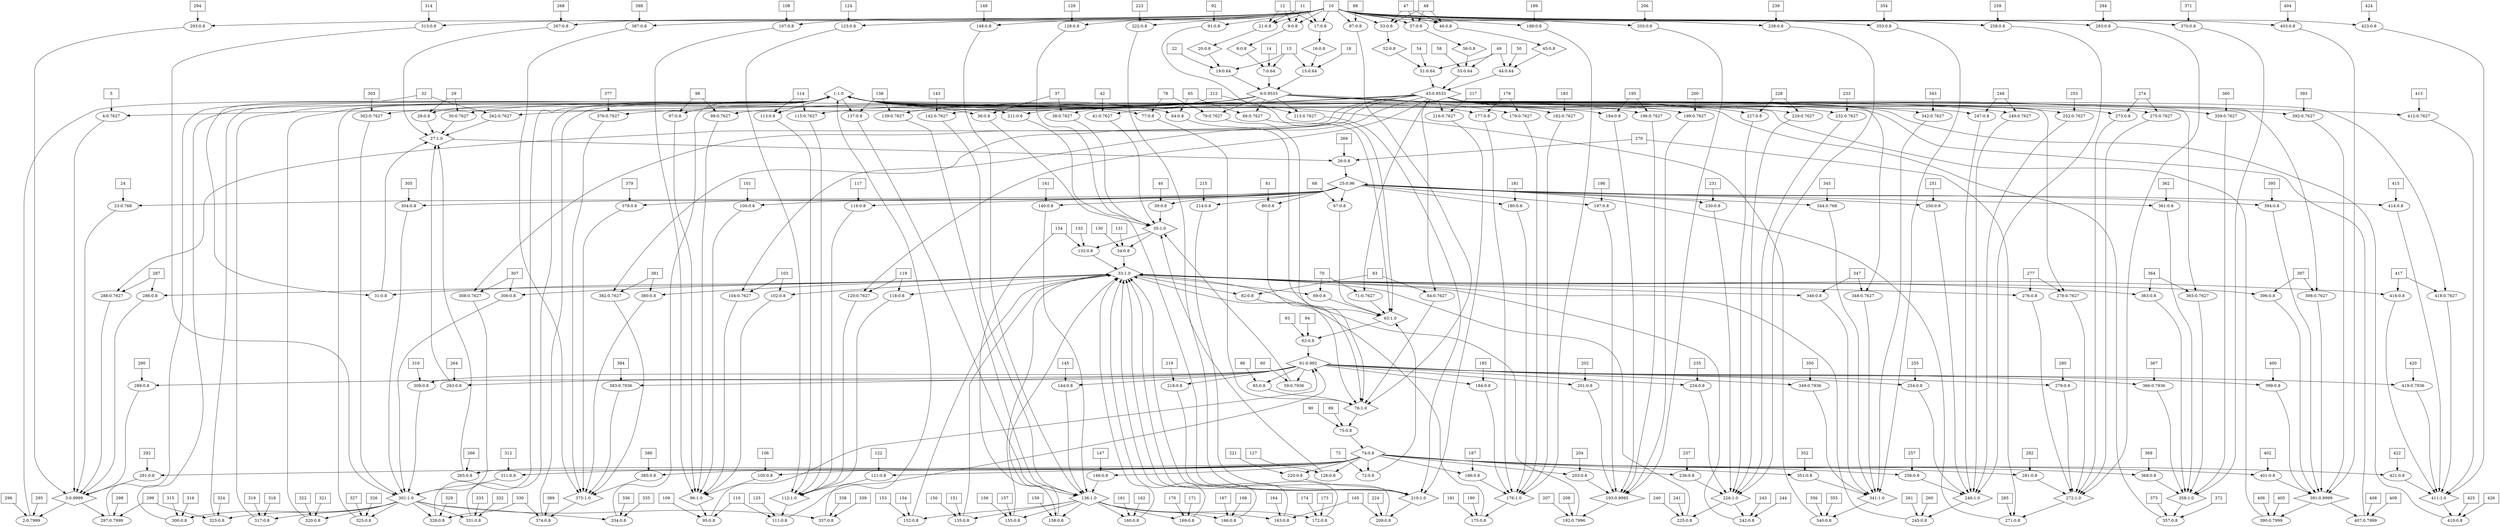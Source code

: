 digraph G {
	node [label="\N",href="javascript:void(click_node('\N'))"];
	graph [bb="0,0,8947,1892",
		_draw_="c 9 -#ffffffff C 9 -#ffffffff P 4 0 -1 0 1892 8948 1892 8948 -1 ",
		xdotversion="1.2"];
	1 [label="1:1.0", shape=diamond, pos="3010,1558", width="1.4722", height="0.72222", _draw_="c 9 -#000000ff p 4 3010 1584 2957 1558 3010 1532 3063 1558 ", _ldraw_="F 14.000000 11 -Times-Roman c 9 -#000000ff T 3010 1553 0 37 5 -1:1.0 "];
	2 [label="2:0.7999", shape=ellipse, pos="109,19", width="1.5556", height="0.51389", _draw_="c 9 -#000000ff e 109 19 56 18 ", _ldraw_="F 14.000000 11 -Times-Roman c 9 -#000000ff T 109 14 0 64 8 -2:0.7999 "];
	3 [label="3:0.9999", shape=diamond, pos="262,100", width="2.2222", height="0.72222", _draw_="c 9 -#000000ff p 4 262 126 182 100 262 74 342 100 ", _ldraw_="F 14.000000 11 -Times-Roman c 9 -#000000ff T 262 95 0 64 8 -3:0.9999 "];
	4 [label="4:0.7627", shape=ellipse, pos="395,1477", width="1.5556", height="0.51389", _draw_="c 9 -#000000ff e 395 1477 56 18 ", _ldraw_="F 14.000000 11 -Times-Roman c 9 -#000000ff T 395 1472 0 64 8 -4:0.7627 "];
	5 [label=5, shape=box, pos="395,1558", width="0.75", height="0.5", _draw_="c 9 -#000000ff p 4 422 1576 368 1576 368 1540 422 1540 ", _ldraw_="F 14.000000 11 -Times-Roman c 9 -#000000ff T 395 1553 0 10 1 -5 "];
	6 [label="6:0.9533", shape=diamond, pos="4542,1558", width="2.2222", height="0.72222", _draw_="c 9 -#000000ff p 4 4542 1584 4462 1558 4542 1532 4622 1558 ", _ldraw_="F 14.000000 11 -Times-Roman c 9 -#000000ff T 4542 1553 0 64 8 -6:0.9533 "];
	7 [label="7:0.64", shape=ellipse, pos="4542,1639", width="1.2222", height="0.51389", _draw_="c 9 -#000000ff e 4542 1639 44 18 ", _ldraw_="F 14.000000 11 -Times-Roman c 9 -#000000ff T 4542 1634 0 46 6 -7:0.64 "];
	8 [label="8:0.8", shape=diamond, pos="4444,1720", width="1.4722", height="0.72222", _draw_="c 9 -#000000ff p 4 4444 1746 4391 1720 4444 1694 4497 1720 ", _ldraw_="F 14.000000 11 -Times-Roman c 9 -#000000ff T 4444 1715 0 37 5 -8:0.8 "];
	9 [label="9:0.8", shape=ellipse, pos="4639,1801", width="1.0278", height="0.51389", _draw_="c 9 -#000000ff e 4639 1801 37 18 ", _ldraw_="F 14.000000 11 -Times-Roman c 9 -#000000ff T 4639 1796 0 37 5 -9:0.8 "];
	10 [label=10, shape=box, pos="4756,1874", width="0.75", height="0.5", _draw_="c 9 -#000000ff p 4 4783 1892 4729 1892 4729 1856 4783 1856 ", _ldraw_="F 14.000000 11 -Times-Roman c 9 -#000000ff T 4756 1869 0 19 2 -10 "];
	11 [label=11, shape=box, pos="4661,1874", width="0.75", height="0.5", _draw_="c 9 -#000000ff p 4 4688 1892 4634 1892 4634 1856 4688 1856 ", _ldraw_="F 14.000000 11 -Times-Roman c 9 -#000000ff T 4661 1869 0 19 2 -11 "];
	12 [label=12, shape=box, pos="4589,1874", width="0.75", height="0.5", _draw_="c 9 -#000000ff p 4 4616 1892 4562 1892 4562 1856 4616 1856 ", _ldraw_="F 14.000000 11 -Times-Roman c 9 -#000000ff T 4589 1869 0 19 2 -12 "];
	13 [label=13, shape=box, pos="4614,1720", width="0.75", height="0.5", _draw_="c 9 -#000000ff p 4 4641 1738 4587 1738 4587 1702 4641 1702 ", _ldraw_="F 14.000000 11 -Times-Roman c 9 -#000000ff T 4614 1715 0 19 2 -13 "];
	14 [label=14, shape=box, pos="4542,1720", width="0.75", height="0.5", _draw_="c 9 -#000000ff p 4 4569 1738 4515 1738 4515 1702 4569 1702 ", _ldraw_="F 14.000000 11 -Times-Roman c 9 -#000000ff T 4542 1715 0 19 2 -14 "];
	15 [label="15:0.64", shape=ellipse, pos="4688,1639", width="1.3889", height="0.51389", _draw_="c 9 -#000000ff e 4688 1639 50 18 ", _ldraw_="F 14.000000 11 -Times-Roman c 9 -#000000ff T 4688 1634 0 55 7 -15:0.64 "];
	16 [label="16:0.8", shape=diamond, pos="4721,1720", width="1.7222", height="0.72222", _draw_="c 9 -#000000ff p 4 4721 1746 4659 1720 4721 1694 4783 1720 ", _ldraw_="F 14.000000 11 -Times-Roman c 9 -#000000ff T 4721 1715 0 46 6 -16:0.8 "];
	17 [label="17:0.8", shape=ellipse, pos="4738,1801", width="1.2222", height="0.51389", _draw_="c 9 -#000000ff e 4738 1801 44 18 ", _ldraw_="F 14.000000 11 -Times-Roman c 9 -#000000ff T 4738 1796 0 46 6 -17:0.8 "];
	18 [label=18, shape=box, pos="4828,1720", width="0.75", height="0.5", _draw_="c 9 -#000000ff p 4 4855 1738 4801 1738 4801 1702 4855 1702 ", _ldraw_="F 14.000000 11 -Times-Roman c 9 -#000000ff T 4828 1715 0 19 2 -18 "];
	19 [label="19:0.64", shape=ellipse, pos="4371,1639", width="1.3889", height="0.51389", _draw_="c 9 -#000000ff e 4371 1639 50 18 ", _ldraw_="F 14.000000 11 -Times-Roman c 9 -#000000ff T 4371 1634 0 55 7 -19:0.64 "];
	20 [label="20:0.8", shape=diamond, pos="4311,1720", width="1.7222", height="0.72222", _draw_="c 9 -#000000ff p 4 4311 1746 4249 1720 4311 1694 4373 1720 ", _ldraw_="F 14.000000 11 -Times-Roman c 9 -#000000ff T 4311 1715 0 46 6 -20:0.8 "];
	21 [label="21:0.8", shape=ellipse, pos="4540,1801", width="1.2222", height="0.51389", _draw_="c 9 -#000000ff e 4540 1801 44 18 ", _ldraw_="F 14.000000 11 -Times-Roman c 9 -#000000ff T 4540 1796 0 46 6 -21:0.8 "];
	22 [label=22, shape=box, pos="4204,1720", width="0.75", height="0.5", _draw_="c 9 -#000000ff p 4 4231 1738 4177 1738 4177 1702 4231 1702 ", _ldraw_="F 14.000000 11 -Times-Roman c 9 -#000000ff T 4204 1715 0 19 2 -22 "];
	23 [label="23:0.768", shape=ellipse, pos="437,1153", width="1.5556", height="0.51389", _draw_="c 9 -#000000ff e 437 1153 56 18 ", _ldraw_="F 14.000000 11 -Times-Roman c 9 -#000000ff T 437 1148 0 64 8 -23:0.768 "];
	24 [label=24, shape=box, pos="437,1234", width="0.75", height="0.5", _draw_="c 9 -#000000ff p 4 464 1252 410 1252 410 1216 464 1216 ", _ldraw_="F 14.000000 11 -Times-Roman c 9 -#000000ff T 437 1229 0 19 2 -24 "];
	25 [label="25:0.96", shape=diamond, pos="4822,1234", width="1.9722", height="0.72222", _draw_="c 9 -#000000ff p 4 4822 1260 4751 1234 4822 1208 4893 1234 ", _ldraw_="F 14.000000 11 -Times-Roman c 9 -#000000ff T 4822 1229 0 55 7 -25:0.96 "];
	26 [label="26:0.8", shape=ellipse, pos="4811,1315", width="1.2222", height="0.51389", _draw_="c 9 -#000000ff e 4811 1315 44 18 ", _ldraw_="F 14.000000 11 -Times-Roman c 9 -#000000ff T 4811 1310 0 46 6 -26:0.8 "];
	27 [label="27:1.0", shape=diamond, pos="1560,1396", width="1.7222", height="0.72222", _draw_="c 9 -#000000ff p 4 1560 1422 1498 1396 1560 1370 1622 1396 ", _ldraw_="F 14.000000 11 -Times-Roman c 9 -#000000ff T 1560 1391 0 46 6 -27:1.0 "];
	28 [label="28:0.8", shape=ellipse, pos="1504,1477", width="1.2222", height="0.51389", _draw_="c 9 -#000000ff e 1504 1477 44 18 ", _ldraw_="F 14.000000 11 -Times-Roman c 9 -#000000ff T 1504 1472 0 46 6 -28:0.8 "];
	29 [label=29, shape=box, pos="1611,1558", width="0.75", height="0.5", _draw_="c 9 -#000000ff p 4 1638 1576 1584 1576 1584 1540 1638 1540 ", _ldraw_="F 14.000000 11 -Times-Roman c 9 -#000000ff T 1611 1553 0 19 2 -29 "];
	30 [label="30:0.7627", shape=ellipse, pos="1629,1477", width="1.75", height="0.51389", _draw_="c 9 -#000000ff e 1629 1477 63 18 ", _ldraw_="F 14.000000 11 -Times-Roman c 9 -#000000ff T 1629 1472 0 73 9 -30:0.7627 "];
	31 [label="31:0.8", shape=ellipse, pos="1362,829", width="1.2222", height="0.51389", _draw_="c 9 -#000000ff e 1362 829 44 18 ", _ldraw_="F 14.000000 11 -Times-Roman c 9 -#000000ff T 1362 824 0 46 6 -31:0.8 "];
	32 [label=32, shape=box, pos="1522,1558", width="0.75", height="0.5", _draw_="c 9 -#000000ff p 4 1549 1576 1495 1576 1495 1540 1549 1540 ", _ldraw_="F 14.000000 11 -Times-Roman c 9 -#000000ff T 1522 1553 0 19 2 -32 "];
	33 [label="33:1.0", shape=diamond, pos="4025,910", width="1.7222", height="0.72222", _draw_="c 9 -#000000ff p 4 4025 936 3963 910 4025 884 4087 910 ", _ldraw_="F 14.000000 11 -Times-Roman c 9 -#000000ff T 4025 905 0 46 6 -33:1.0 "];
	34 [label="34:0.8", shape=ellipse, pos="4009,991", width="1.2222", height="0.51389", _draw_="c 9 -#000000ff e 4009 991 44 18 ", _ldraw_="F 14.000000 11 -Times-Roman c 9 -#000000ff T 4009 986 0 46 6 -34:0.8 "];
	35 [label="35:1.0", shape=diamond, pos="4151,1072", width="1.7222", height="0.72222", _draw_="c 9 -#000000ff p 4 4151 1098 4089 1072 4151 1046 4213 1072 ", _ldraw_="F 14.000000 11 -Times-Roman c 9 -#000000ff T 4151 1067 0 46 6 -35:1.0 "];
	36 [label="36:0.8", shape=ellipse, pos="3521,1477", width="1.2222", height="0.51389", _draw_="c 9 -#000000ff e 3521 1477 44 18 ", _ldraw_="F 14.000000 11 -Times-Roman c 9 -#000000ff T 3521 1472 0 46 6 -36:0.8 "];
	37 [label=37, shape=box, pos="3784,1558", width="0.75", height="0.5", _draw_="c 9 -#000000ff p 4 3811 1576 3757 1576 3757 1540 3811 1540 ", _ldraw_="F 14.000000 11 -Times-Roman c 9 -#000000ff T 3784 1553 0 19 2 -37 "];
	38 [label="38:0.7627", shape=ellipse, pos="3802,1477", width="1.75", height="0.51389", _draw_="c 9 -#000000ff e 3802 1477 63 18 ", _ldraw_="F 14.000000 11 -Times-Roman c 9 -#000000ff T 3802 1472 0 73 9 -38:0.7627 "];
	39 [label="39:0.8", shape=ellipse, pos="4157,1153", width="1.2222", height="0.51389", _draw_="c 9 -#000000ff e 4157 1153 44 18 ", _ldraw_="F 14.000000 11 -Times-Roman c 9 -#000000ff T 4157 1148 0 46 6 -39:0.8 "];
	40 [label=40, shape=box, pos="4157,1234", width="0.75", height="0.5", _draw_="c 9 -#000000ff p 4 4184 1252 4130 1252 4130 1216 4184 1216 ", _ldraw_="F 14.000000 11 -Times-Roman c 9 -#000000ff T 4157 1229 0 19 2 -40 "];
	41 [label="41:0.7627", shape=ellipse, pos="3946,1477", width="1.75", height="0.51389", _draw_="c 9 -#000000ff e 3946 1477 63 18 ", _ldraw_="F 14.000000 11 -Times-Roman c 9 -#000000ff T 3946 1472 0 73 9 -41:0.7627 "];
	42 [label=42, shape=box, pos="3946,1558", width="0.75", height="0.5", _draw_="c 9 -#000000ff p 4 3973 1576 3919 1576 3919 1540 3973 1540 ", _ldraw_="F 14.000000 11 -Times-Roman c 9 -#000000ff T 3946 1553 0 19 2 -42 "];
	43 [label="43:0.9533", shape=diamond, pos="5108,1558", width="2.4722", height="0.72222", _draw_="c 9 -#000000ff p 4 5108 1584 5019 1558 5108 1532 5197 1558 ", _ldraw_="F 14.000000 11 -Times-Roman c 9 -#000000ff T 5108 1553 0 73 9 -43:0.9533 "];
	44 [label="44:0.64", shape=ellipse, pos="5371,1639", width="1.3889", height="0.51389", _draw_="c 9 -#000000ff e 5371 1639 50 18 ", _ldraw_="F 14.000000 11 -Times-Roman c 9 -#000000ff T 5371 1634 0 55 7 -44:0.64 "];
	45 [label="45:0.8", shape=diamond, pos="5545,1720", width="1.7222", height="0.72222", _draw_="c 9 -#000000ff p 4 5545 1746 5483 1720 5545 1694 5607 1720 ", _ldraw_="F 14.000000 11 -Times-Roman c 9 -#000000ff T 5545 1715 0 46 6 -45:0.8 "];
	46 [label="46:0.8", shape=ellipse, pos="5165,1801", width="1.2222", height="0.51389", _draw_="c 9 -#000000ff e 5165 1801 44 18 ", _ldraw_="F 14.000000 11 -Times-Roman c 9 -#000000ff T 5165 1796 0 46 6 -46:0.8 "];
	47 [label=47, shape=box, pos="5023,1874", width="0.75", height="0.5", _draw_="c 9 -#000000ff p 4 5050 1892 4996 1892 4996 1856 5050 1856 ", _ldraw_="F 14.000000 11 -Times-Roman c 9 -#000000ff T 5023 1869 0 19 2 -47 "];
	48 [label=48, shape=box, pos="5095,1874", width="0.75", height="0.5", _draw_="c 9 -#000000ff p 4 5122 1892 5068 1892 5068 1856 5122 1856 ", _ldraw_="F 14.000000 11 -Times-Roman c 9 -#000000ff T 5095 1869 0 19 2 -48 "];
	49 [label=49, shape=box, pos="5366,1720", width="0.75", height="0.5", _draw_="c 9 -#000000ff p 4 5393 1738 5339 1738 5339 1702 5393 1702 ", _ldraw_="F 14.000000 11 -Times-Roman c 9 -#000000ff T 5366 1715 0 19 2 -49 "];
	50 [label=50, shape=box, pos="5438,1720", width="0.75", height="0.5", _draw_="c 9 -#000000ff p 4 5465 1738 5411 1738 5411 1702 5465 1702 ", _ldraw_="F 14.000000 11 -Times-Roman c 9 -#000000ff T 5438 1715 0 19 2 -50 "];
	51 [label="51:0.64", shape=ellipse, pos="5094,1639", width="1.3889", height="0.51389", _draw_="c 9 -#000000ff e 5094 1639 50 18 ", _ldraw_="F 14.000000 11 -Times-Roman c 9 -#000000ff T 5094 1634 0 55 7 -51:0.64 "];
	52 [label="52:0.8", shape=diamond, pos="4973,1720", width="1.7222", height="0.72222", _draw_="c 9 -#000000ff p 4 4973 1746 4911 1720 4973 1694 5035 1720 ", _ldraw_="F 14.000000 11 -Times-Roman c 9 -#000000ff T 4973 1715 0 46 6 -52:0.8 "];
	53 [label="53:0.8", shape=ellipse, pos="4953,1801", width="1.2222", height="0.51389", _draw_="c 9 -#000000ff e 4953 1801 44 18 ", _ldraw_="F 14.000000 11 -Times-Roman c 9 -#000000ff T 4953 1796 0 46 6 -53:0.8 "];
	54 [label=54, shape=box, pos="5080,1720", width="0.75", height="0.5", _draw_="c 9 -#000000ff p 4 5107 1738 5053 1738 5053 1702 5107 1702 ", _ldraw_="F 14.000000 11 -Times-Roman c 9 -#000000ff T 5080 1715 0 19 2 -54 "];
	55 [label="55:0.64", shape=ellipse, pos="5226,1639", width="1.3889", height="0.51389", _draw_="c 9 -#000000ff e 5226 1639 50 18 ", _ldraw_="F 14.000000 11 -Times-Roman c 9 -#000000ff T 5226 1634 0 55 7 -55:0.64 "];
	56 [label="56:0.8", shape=diamond, pos="5259,1720", width="1.7222", height="0.72222", _draw_="c 9 -#000000ff p 4 5259 1746 5197 1720 5259 1694 5321 1720 ", _ldraw_="F 14.000000 11 -Times-Roman c 9 -#000000ff T 5259 1715 0 46 6 -56:0.8 "];
	57 [label="57:0.8", shape=ellipse, pos="5059,1801", width="1.2222", height="0.51389", _draw_="c 9 -#000000ff e 5059 1801 44 18 ", _ldraw_="F 14.000000 11 -Times-Roman c 9 -#000000ff T 5059 1796 0 46 6 -57:0.8 "];
	58 [label=58, shape=box, pos="5152,1720", width="0.75", height="0.5", _draw_="c 9 -#000000ff p 4 5179 1738 5125 1738 5125 1702 5179 1702 ", _ldraw_="F 14.000000 11 -Times-Roman c 9 -#000000ff T 5152 1715 0 19 2 -58 "];
	59 [label="59:0.7936", shape=ellipse, pos="4632,505", width="1.75", height="0.51389", _draw_="c 9 -#000000ff e 4632 505 63 18 ", _ldraw_="F 14.000000 11 -Times-Roman c 9 -#000000ff T 4632 500 0 73 9 -59:0.7936 "];
	60 [label=60, shape=box, pos="4520,586", width="0.75", height="0.5", _draw_="c 9 -#000000ff p 4 4547 604 4493 604 4493 568 4547 568 ", _ldraw_="F 14.000000 11 -Times-Roman c 9 -#000000ff T 4520 581 0 19 2 -60 "];
	61 [label="61:0.992", shape=diamond, pos="4683,586", width="2.2222", height="0.72222", _draw_="c 9 -#000000ff p 4 4683 612 4603 586 4683 560 4763 586 ", _ldraw_="F 14.000000 11 -Times-Roman c 9 -#000000ff T 4683 581 0 64 8 -61:0.992 "];
	62 [label="62:0.8", shape=ellipse, pos="4682,667", width="1.2222", height="0.51389", _draw_="c 9 -#000000ff e 4682 667 44 18 ", _ldraw_="F 14.000000 11 -Times-Roman c 9 -#000000ff T 4682 662 0 46 6 -62:0.8 "];
	63 [label="63:1.0", shape=diamond, pos="4977,748", width="1.7222", height="0.72222", _draw_="c 9 -#000000ff p 4 4977 774 4915 748 4977 722 5039 748 ", _ldraw_="F 14.000000 11 -Times-Roman c 9 -#000000ff T 4977 743 0 46 6 -63:1.0 "];
	64 [label="64:0.8", shape=ellipse, pos="4215,1477", width="1.2222", height="0.51389", _draw_="c 9 -#000000ff e 4215 1477 44 18 ", _ldraw_="F 14.000000 11 -Times-Roman c 9 -#000000ff T 4215 1472 0 46 6 -64:0.8 "];
	65 [label=65, shape=box, pos="4226,1558", width="0.75", height="0.5", _draw_="c 9 -#000000ff p 4 4253 1576 4199 1576 4199 1540 4253 1540 ", _ldraw_="F 14.000000 11 -Times-Roman c 9 -#000000ff T 4226 1553 0 19 2 -65 "];
	66 [label="66:0.7627", shape=ellipse, pos="4484,1477", width="1.75", height="0.51389", _draw_="c 9 -#000000ff e 4484 1477 63 18 ", _ldraw_="F 14.000000 11 -Times-Roman c 9 -#000000ff T 4484 1472 0 73 9 -66:0.7627 "];
	67 [label="67:0.8", shape=ellipse, pos="4795,1153", width="1.2222", height="0.51389", _draw_="c 9 -#000000ff e 4795 1153 44 18 ", _ldraw_="F 14.000000 11 -Times-Roman c 9 -#000000ff T 4795 1148 0 46 6 -67:0.8 "];
	68 [label=68, shape=box, pos="4706,1234", width="0.75", height="0.5", _draw_="c 9 -#000000ff p 4 4733 1252 4679 1252 4679 1216 4733 1216 ", _ldraw_="F 14.000000 11 -Times-Roman c 9 -#000000ff T 4706 1229 0 19 2 -68 "];
	69 [label="69:0.8", shape=ellipse, pos="4723,829", width="1.2222", height="0.51389", _draw_="c 9 -#000000ff e 4723 829 44 18 ", _ldraw_="F 14.000000 11 -Times-Roman c 9 -#000000ff T 4723 824 0 46 6 -69:0.8 "];
	70 [label=70, shape=box, pos="4732,910", width="0.75", height="0.5", _draw_="c 9 -#000000ff p 4 4759 928 4705 928 4705 892 4759 892 ", _ldraw_="F 14.000000 11 -Times-Roman c 9 -#000000ff T 4732 905 0 19 2 -70 "];
	71 [label="71:0.7627", shape=ellipse, pos="4886,829", width="1.75", height="0.51389", _draw_="c 9 -#000000ff e 4886 829 63 18 ", _ldraw_="F 14.000000 11 -Times-Roman c 9 -#000000ff T 4886 824 0 73 9 -71:0.7627 "];
	72 [label="72:0.8", shape=ellipse, pos="4871,181", width="1.2222", height="0.51389", _draw_="c 9 -#000000ff e 4871 181 44 18 ", _ldraw_="F 14.000000 11 -Times-Roman c 9 -#000000ff T 4871 176 0 46 6 -72:0.8 "];
	73 [label=73, shape=box, pos="4764,262", width="0.75", height="0.5", _draw_="c 9 -#000000ff p 4 4791 280 4737 280 4737 244 4791 244 ", _ldraw_="F 14.000000 11 -Times-Roman c 9 -#000000ff T 4764 257 0 19 2 -73 "];
	74 [label="74:0.8", shape=diamond, pos="4871,262", width="1.7222", height="0.72222", _draw_="c 9 -#000000ff p 4 4871 288 4809 262 4871 236 4933 262 ", _ldraw_="F 14.000000 11 -Times-Roman c 9 -#000000ff T 4871 257 0 46 6 -74:0.8 "];
	75 [label="75:0.8", shape=ellipse, pos="4817,343", width="1.2222", height="0.51389", _draw_="c 9 -#000000ff e 4817 343 44 18 ", _ldraw_="F 14.000000 11 -Times-Roman c 9 -#000000ff T 4817 338 0 46 6 -75:0.8 "];
	76 [label="76:1.0", shape=diamond, pos="4871,424", width="1.7222", height="0.72222", _draw_="c 9 -#000000ff p 4 4871 450 4809 424 4871 398 4933 424 ", _ldraw_="F 14.000000 11 -Times-Roman c 9 -#000000ff T 4871 419 0 46 6 -76:1.0 "];
	77 [label="77:0.8", shape=ellipse, pos="4109,1477", width="1.2222", height="0.51389", _draw_="c 9 -#000000ff e 4109 1477 44 18 ", _ldraw_="F 14.000000 11 -Times-Roman c 9 -#000000ff T 4109 1472 0 46 6 -77:0.8 "];
	78 [label=78, shape=box, pos="4131,1558", width="0.75", height="0.5", _draw_="c 9 -#000000ff p 4 4158 1576 4104 1576 4104 1540 4158 1540 ", _ldraw_="F 14.000000 11 -Times-Roman c 9 -#000000ff T 4131 1553 0 19 2 -78 "];
	79 [label="79:0.7627", shape=ellipse, pos="4340,1477", width="1.75", height="0.51389", _draw_="c 9 -#000000ff e 4340 1477 63 18 ", _ldraw_="F 14.000000 11 -Times-Roman c 9 -#000000ff T 4340 1472 0 73 9 -79:0.7627 "];
	80 [label="80:0.8", shape=ellipse, pos="4539,1153", width="1.2222", height="0.51389", _draw_="c 9 -#000000ff e 4539 1153 44 18 ", _ldraw_="F 14.000000 11 -Times-Roman c 9 -#000000ff T 4539 1148 0 46 6 -80:0.8 "];
	81 [label=81, shape=box, pos="4539,1234", width="0.75", height="0.5", _draw_="c 9 -#000000ff p 4 4566 1252 4512 1252 4512 1216 4566 1216 ", _ldraw_="F 14.000000 11 -Times-Roman c 9 -#000000ff T 4539 1229 0 19 2 -81 "];
	82 [label="82:0.8", shape=ellipse, pos="4465,829", width="1.2222", height="0.51389", _draw_="c 9 -#000000ff e 4465 829 44 18 ", _ldraw_="F 14.000000 11 -Times-Roman c 9 -#000000ff T 4465 824 0 46 6 -82:0.8 "];
	83 [label=83, shape=box, pos="4922,910", width="0.75", height="0.5", _draw_="c 9 -#000000ff p 4 4949 928 4895 928 4895 892 4949 892 ", _ldraw_="F 14.000000 11 -Times-Roman c 9 -#000000ff T 4922 905 0 19 2 -83 "];
	84 [label="84:0.7627", shape=ellipse, pos="5144,829", width="1.75", height="0.51389", _draw_="c 9 -#000000ff e 5144 829 63 18 ", _ldraw_="F 14.000000 11 -Times-Roman c 9 -#000000ff T 5144 824 0 73 9 -84:0.7627 "];
	85 [label="85:0.8", shape=ellipse, pos="4507,505", width="1.2222", height="0.51389", _draw_="c 9 -#000000ff e 4507 505 44 18 ", _ldraw_="F 14.000000 11 -Times-Roman c 9 -#000000ff T 4507 500 0 46 6 -85:0.8 "];
	86 [label=86, shape=box, pos="4448,586", width="0.75", height="0.5", _draw_="c 9 -#000000ff p 4 4475 604 4421 604 4421 568 4475 568 ", _ldraw_="F 14.000000 11 -Times-Roman c 9 -#000000ff T 4448 581 0 19 2 -86 "];
	87 [label="87:0.8", shape=ellipse, pos="4846,1801", width="1.2222", height="0.51389", _draw_="c 9 -#000000ff e 4846 1801 44 18 ", _ldraw_="F 14.000000 11 -Times-Roman c 9 -#000000ff T 4846 1796 0 46 6 -87:0.8 "];
	88 [label=88, shape=box, pos="4846,1874", width="0.75", height="0.5", _draw_="c 9 -#000000ff p 4 4873 1892 4819 1892 4819 1856 4873 1856 ", _ldraw_="F 14.000000 11 -Times-Roman c 9 -#000000ff T 4846 1869 0 19 2 -88 "];
	89 [label=89, shape=box, pos="4764,424", width="0.75", height="0.5", _draw_="c 9 -#000000ff p 4 4791 442 4737 442 4737 406 4791 406 ", _ldraw_="F 14.000000 11 -Times-Roman c 9 -#000000ff T 4764 419 0 19 2 -89 "];
	90 [label=90, shape=box, pos="4692,424", width="0.75", height="0.5", _draw_="c 9 -#000000ff p 4 4719 442 4665 442 4665 406 4719 406 ", _ldraw_="F 14.000000 11 -Times-Roman c 9 -#000000ff T 4692 419 0 19 2 -90 "];
	91 [label="91:0.8", shape=ellipse, pos="4431,1801", width="1.2222", height="0.51389", _draw_="c 9 -#000000ff e 4431 1801 44 18 ", _ldraw_="F 14.000000 11 -Times-Roman c 9 -#000000ff T 4431 1796 0 46 6 -91:0.8 "];
	92 [label=92, shape=box, pos="4431,1874", width="0.75", height="0.5", _draw_="c 9 -#000000ff p 4 4458 1892 4404 1892 4404 1856 4458 1856 ", _ldraw_="F 14.000000 11 -Times-Roman c 9 -#000000ff T 4431 1869 0 19 2 -92 "];
	93 [label=93, shape=box, pos="4608,748", width="0.75", height="0.5", _draw_="c 9 -#000000ff p 4 4635 766 4581 766 4581 730 4635 730 ", _ldraw_="F 14.000000 11 -Times-Roman c 9 -#000000ff T 4608 743 0 19 2 -93 "];
	94 [label=94, shape=box, pos="4680,748", width="0.75", height="0.5", _draw_="c 9 -#000000ff p 4 4707 766 4653 766 4653 730 4707 730 ", _ldraw_="F 14.000000 11 -Times-Roman c 9 -#000000ff T 4680 743 0 19 2 -94 "];
	95 [label="95:0.8", shape=ellipse, pos="2535,19", width="1.2222", height="0.51389", _draw_="c 9 -#000000ff e 2535 19 44 18 ", _ldraw_="F 14.000000 11 -Times-Roman c 9 -#000000ff T 2535 14 0 46 6 -95:0.8 "];
	96 [label="96:1.0", shape=diamond, pos="2490,100", width="1.7222", height="0.72222", _draw_="c 9 -#000000ff p 4 2490 126 2428 100 2490 74 2552 100 ", _ldraw_="F 14.000000 11 -Times-Roman c 9 -#000000ff T 2490 95 0 46 6 -96:1.0 "];
	97 [label="97:0.8", shape=ellipse, pos="2415,1477", width="1.2222", height="0.51389", _draw_="c 9 -#000000ff e 2415 1477 44 18 ", _ldraw_="F 14.000000 11 -Times-Roman c 9 -#000000ff T 2415 1472 0 46 6 -97:0.8 "];
	98 [label=98, shape=box, pos="2496,1558", width="0.75", height="0.5", _draw_="c 9 -#000000ff p 4 2523 1576 2469 1576 2469 1540 2523 1540 ", _ldraw_="F 14.000000 11 -Times-Roman c 9 -#000000ff T 2496 1553 0 19 2 -98 "];
	99 [label="99:0.7627", shape=ellipse, pos="2578,1477", width="1.75", height="0.51389", _draw_="c 9 -#000000ff e 2578 1477 63 18 ", _ldraw_="F 14.000000 11 -Times-Roman c 9 -#000000ff T 2578 1472 0 73 9 -99:0.7627 "];
	100 [label="100:0.8", shape=ellipse, pos="2686,1153", width="1.3889", height="0.51389", _draw_="c 9 -#000000ff e 2686 1153 50 18 ", _ldraw_="F 14.000000 11 -Times-Roman c 9 -#000000ff T 2686 1148 0 55 7 -100:0.8 "];
	101 [label=101, shape=box, pos="2686,1234", width="0.75", height="0.5", _draw_="c 9 -#000000ff p 4 2713 1252 2659 1252 2659 1216 2713 1216 ", _ldraw_="F 14.000000 11 -Times-Roman c 9 -#000000ff T 2686 1229 0 28 3 -101 "];
	102 [label="102:0.8", shape=ellipse, pos="2783,829", width="1.3889", height="0.51389", _draw_="c 9 -#000000ff e 2783 829 50 18 ", _ldraw_="F 14.000000 11 -Times-Roman c 9 -#000000ff T 2783 824 0 55 7 -102:0.8 "];
	103 [label=103, shape=box, pos="2806,910", width="0.75", height="0.5", _draw_="c 9 -#000000ff p 4 2833 928 2779 928 2779 892 2833 892 ", _ldraw_="F 14.000000 11 -Times-Roman c 9 -#000000ff T 2806 905 0 28 3 -103 "];
	104 [label="104:0.7627", shape=ellipse, pos="2646,829", width="1.9167", height="0.51389", _draw_="c 9 -#000000ff e 2646 829 69 18 ", _ldraw_="F 14.000000 11 -Times-Roman c 9 -#000000ff T 2646 824 0 82 10 -104:0.7627 "];
	105 [label="105:0.8", shape=ellipse, pos="2729,181", width="1.3889", height="0.51389", _draw_="c 9 -#000000ff e 2729 181 50 18 ", _ldraw_="F 14.000000 11 -Times-Roman c 9 -#000000ff T 2729 176 0 55 7 -105:0.8 "];
	106 [label=106, shape=box, pos="2729,262", width="0.75", height="0.5", _draw_="c 9 -#000000ff p 4 2756 280 2702 280 2702 244 2756 244 ", _ldraw_="F 14.000000 11 -Times-Roman c 9 -#000000ff T 2729 257 0 28 3 -106 "];
	107 [label="107:0.8", shape=ellipse, pos="3650,1801", width="1.3889", height="0.51389", _draw_="c 9 -#000000ff e 3650 1801 50 18 ", _ldraw_="F 14.000000 11 -Times-Roman c 9 -#000000ff T 3650 1796 0 55 7 -107:0.8 "];
	108 [label=108, shape=box, pos="3650,1874", width="0.75", height="0.5", _draw_="c 9 -#000000ff p 4 3677 1892 3623 1892 3623 1856 3677 1856 ", _ldraw_="F 14.000000 11 -Times-Roman c 9 -#000000ff T 3650 1869 0 28 3 -108 "];
	109 [label=109, shape=box, pos="2383,100", width="0.75", height="0.5", _draw_="c 9 -#000000ff p 4 2410 118 2356 118 2356 82 2410 82 ", _ldraw_="F 14.000000 11 -Times-Roman c 9 -#000000ff T 2383 95 0 28 3 -109 "];
	110 [label=110, shape=box, pos="2635,100", width="0.75", height="0.5", _draw_="c 9 -#000000ff p 4 2662 118 2608 118 2608 82 2662 82 ", _ldraw_="F 14.000000 11 -Times-Roman c 9 -#000000ff T 2635 95 0 28 3 -110 "];
	111 [label="111:0.8", shape=ellipse, pos="2765,19", width="1.3889", height="0.51389", _draw_="c 9 -#000000ff e 2765 19 50 18 ", _ldraw_="F 14.000000 11 -Times-Roman c 9 -#000000ff T 2765 14 0 55 7 -111:0.8 "];
	112 [label="112:1.0", shape=diamond, pos="2823,100", width="1.9722", height="0.72222", _draw_="c 9 -#000000ff p 4 2823 126 2752 100 2823 74 2894 100 ", _ldraw_="F 14.000000 11 -Times-Roman c 9 -#000000ff T 2823 95 0 55 7 -112:1.0 "];
	113 [label="113:0.8", shape=ellipse, pos="2747,1477", width="1.3889", height="0.51389", _draw_="c 9 -#000000ff e 2747 1477 50 18 ", _ldraw_="F 14.000000 11 -Times-Roman c 9 -#000000ff T 2747 1472 0 55 7 -113:0.8 "];
	114 [label=114, shape=box, pos="2815,1558", width="0.75", height="0.5", _draw_="c 9 -#000000ff p 4 2842 1576 2788 1576 2788 1540 2842 1540 ", _ldraw_="F 14.000000 11 -Times-Roman c 9 -#000000ff T 2815 1553 0 28 3 -114 "];
	115 [label="115:0.7627", shape=ellipse, pos="2884,1477", width="1.9167", height="0.51389", _draw_="c 9 -#000000ff e 2884 1477 69 18 ", _ldraw_="F 14.000000 11 -Times-Roman c 9 -#000000ff T 2884 1472 0 82 10 -115:0.7627 "];
	116 [label="116:0.8", shape=ellipse, pos="3042,1153", width="1.3889", height="0.51389", _draw_="c 9 -#000000ff e 3042 1153 50 18 ", _ldraw_="F 14.000000 11 -Times-Roman c 9 -#000000ff T 3042 1148 0 55 7 -116:0.8 "];
	117 [label=117, shape=box, pos="3042,1234", width="0.75", height="0.5", _draw_="c 9 -#000000ff p 4 3069 1252 3015 1252 3015 1216 3069 1216 ", _ldraw_="F 14.000000 11 -Times-Roman c 9 -#000000ff T 3042 1229 0 28 3 -117 "];
	118 [label="118:0.8", shape=ellipse, pos="3209,829", width="1.3889", height="0.51389", _draw_="c 9 -#000000ff e 3209 829 50 18 ", _ldraw_="F 14.000000 11 -Times-Roman c 9 -#000000ff T 3209 824 0 55 7 -118:0.8 "];
	119 [label=119, shape=box, pos="3232,910", width="0.75", height="0.5", _draw_="c 9 -#000000ff p 4 3259 928 3205 928 3205 892 3259 892 ", _ldraw_="F 14.000000 11 -Times-Roman c 9 -#000000ff T 3232 905 0 28 3 -119 "];
	120 [label="120:0.7627", shape=ellipse, pos="3072,829", width="1.9167", height="0.51389", _draw_="c 9 -#000000ff e 3072 829 69 18 ", _ldraw_="F 14.000000 11 -Times-Roman c 9 -#000000ff T 3072 824 0 82 10 -120:0.7627 "];
	121 [label="121:0.8", shape=ellipse, pos="3165,181", width="1.3889", height="0.51389", _draw_="c 9 -#000000ff e 3165 181 50 18 ", _ldraw_="F 14.000000 11 -Times-Roman c 9 -#000000ff T 3165 176 0 55 7 -121:0.8 "];
	122 [label=122, shape=box, pos="3165,262", width="0.75", height="0.5", _draw_="c 9 -#000000ff p 4 3192 280 3138 280 3138 244 3192 244 ", _ldraw_="F 14.000000 11 -Times-Roman c 9 -#000000ff T 3165 257 0 28 3 -122 "];
	123 [label="123:0.8", shape=ellipse, pos="3870,1801", width="1.3889", height="0.51389", _draw_="c 9 -#000000ff e 3870 1801 50 18 ", _ldraw_="F 14.000000 11 -Times-Roman c 9 -#000000ff T 3870 1796 0 55 7 -123:0.8 "];
	124 [label=124, shape=box, pos="3870,1874", width="0.75", height="0.5", _draw_="c 9 -#000000ff p 4 3897 1892 3843 1892 3843 1856 3897 1856 ", _ldraw_="F 14.000000 11 -Times-Roman c 9 -#000000ff T 3870 1869 0 28 3 -124 "];
	125 [label=125, shape=box, pos="2707,100", width="0.75", height="0.5", _draw_="c 9 -#000000ff p 4 2734 118 2680 118 2680 82 2734 82 ", _ldraw_="F 14.000000 11 -Times-Roman c 9 -#000000ff T 2707 95 0 28 3 -125 "];
	126 [label="126:0.8", shape=ellipse, pos="4657,181", width="1.3889", height="0.51389", _draw_="c 9 -#000000ff e 4657 181 50 18 ", _ldraw_="F 14.000000 11 -Times-Roman c 9 -#000000ff T 4657 176 0 55 7 -126:0.8 "];
	127 [label=127, shape=box, pos="4486,262", width="0.75", height="0.5", _draw_="c 9 -#000000ff p 4 4513 280 4459 280 4459 244 4513 244 ", _ldraw_="F 14.000000 11 -Times-Roman c 9 -#000000ff T 4486 257 0 28 3 -127 "];
	128 [label="128:0.8", shape=ellipse, pos="4182,1801", width="1.3889", height="0.51389", _draw_="c 9 -#000000ff e 4182 1801 50 18 ", _ldraw_="F 14.000000 11 -Times-Roman c 9 -#000000ff T 4182 1796 0 55 7 -128:0.8 "];
	129 [label=129, shape=box, pos="4182,1874", width="0.75", height="0.5", _draw_="c 9 -#000000ff p 4 4209 1892 4155 1892 4155 1856 4209 1856 ", _ldraw_="F 14.000000 11 -Times-Roman c 9 -#000000ff T 4182 1869 0 28 3 -129 "];
	130 [label=130, shape=box, pos="3934,1072", width="0.75", height="0.5", _draw_="c 9 -#000000ff p 4 3961 1090 3907 1090 3907 1054 3961 1054 ", _ldraw_="F 14.000000 11 -Times-Roman c 9 -#000000ff T 3934 1067 0 28 3 -130 "];
	131 [label=131, shape=box, pos="4006,1072", width="0.75", height="0.5", _draw_="c 9 -#000000ff p 4 4033 1090 3979 1090 3979 1054 4033 1054 ", _ldraw_="F 14.000000 11 -Times-Roman c 9 -#000000ff T 4006 1067 0 28 3 -131 "];
	132 [label="132:0.8", shape=ellipse, pos="3879,991", width="1.3889", height="0.51389", _draw_="c 9 -#000000ff e 3879 991 50 18 ", _ldraw_="F 14.000000 11 -Times-Roman c 9 -#000000ff T 3879 986 0 55 7 -132:0.8 "];
	133 [label=133, shape=box, pos="3862,1072", width="0.75", height="0.5", _draw_="c 9 -#000000ff p 4 3889 1090 3835 1090 3835 1054 3889 1054 ", _ldraw_="F 14.000000 11 -Times-Roman c 9 -#000000ff T 3862 1067 0 28 3 -133 "];
	134 [label=134, shape=box, pos="3790,1072", width="0.75", height="0.5", _draw_="c 9 -#000000ff p 4 3817 1090 3763 1090 3763 1054 3817 1054 ", _ldraw_="F 14.000000 11 -Times-Roman c 9 -#000000ff T 3790 1067 0 28 3 -134 "];
	135 [label="135:0.8", shape=ellipse, pos="3440,19", width="1.3889", height="0.51389", _draw_="c 9 -#000000ff e 3440 19 50 18 ", _ldraw_="F 14.000000 11 -Times-Roman c 9 -#000000ff T 3440 14 0 55 7 -135:0.8 "];
	136 [label="136:1.0", shape=diamond, pos="3897,100", width="1.9722", height="0.72222", _draw_="c 9 -#000000ff p 4 3897 126 3826 100 3897 74 3968 100 ", _ldraw_="F 14.000000 11 -Times-Roman c 9 -#000000ff T 3897 95 0 55 7 -136:1.0 "];
	137 [label="137:0.8", shape=ellipse, pos="3059,1477", width="1.3889", height="0.51389", _draw_="c 9 -#000000ff e 3059 1477 50 18 ", _ldraw_="F 14.000000 11 -Times-Roman c 9 -#000000ff T 3059 1472 0 55 7 -137:0.8 "];
	138 [label=138, shape=box, pos="3166,1558", width="0.75", height="0.5", _draw_="c 9 -#000000ff p 4 3193 1576 3139 1576 3139 1540 3193 1540 ", _ldraw_="F 14.000000 11 -Times-Roman c 9 -#000000ff T 3166 1553 0 28 3 -138 "];
	139 [label="139:0.7627", shape=ellipse, pos="3196,1477", width="1.9167", height="0.51389", _draw_="c 9 -#000000ff e 3196 1477 69 18 ", _ldraw_="F 14.000000 11 -Times-Roman c 9 -#000000ff T 3196 1472 0 82 10 -139:0.7627 "];
	140 [label="140:0.8", shape=ellipse, pos="3735,1153", width="1.3889", height="0.51389", _draw_="c 9 -#000000ff e 3735 1153 50 18 ", _ldraw_="F 14.000000 11 -Times-Roman c 9 -#000000ff T 3735 1148 0 55 7 -140:0.8 "];
	141 [label=141, shape=box, pos="3735,1234", width="0.75", height="0.5", _draw_="c 9 -#000000ff p 4 3762 1252 3708 1252 3708 1216 3762 1216 ", _ldraw_="F 14.000000 11 -Times-Roman c 9 -#000000ff T 3735 1229 0 28 3 -141 "];
	142 [label="142:0.7627", shape=ellipse, pos="3352,1477", width="1.9167", height="0.51389", _draw_="c 9 -#000000ff e 3352 1477 69 18 ", _ldraw_="F 14.000000 11 -Times-Roman c 9 -#000000ff T 3352 1472 0 82 10 -142:0.7627 "];
	143 [label=143, shape=box, pos="3352,1558", width="0.75", height="0.5", _draw_="c 9 -#000000ff p 4 3379 1576 3325 1576 3325 1540 3379 1540 ", _ldraw_="F 14.000000 11 -Times-Roman c 9 -#000000ff T 3352 1553 0 28 3 -143 "];
	144 [label="144:0.8", shape=ellipse, pos="3813,505", width="1.3889", height="0.51389", _draw_="c 9 -#000000ff e 3813 505 50 18 ", _ldraw_="F 14.000000 11 -Times-Roman c 9 -#000000ff T 3813 500 0 55 7 -144:0.8 "];
	145 [label=145, shape=box, pos="3813,586", width="0.75", height="0.5", _draw_="c 9 -#000000ff p 4 3840 604 3786 604 3786 568 3840 568 ", _ldraw_="F 14.000000 11 -Times-Roman c 9 -#000000ff T 3813 581 0 28 3 -145 "];
	146 [label="146:0.8", shape=ellipse, pos="3939,181", width="1.3889", height="0.51389", _draw_="c 9 -#000000ff e 3939 181 50 18 ", _ldraw_="F 14.000000 11 -Times-Roman c 9 -#000000ff T 3939 176 0 55 7 -146:0.8 "];
	147 [label=147, shape=box, pos="3939,262", width="0.75", height="0.5", _draw_="c 9 -#000000ff p 4 3966 280 3912 280 3912 244 3966 244 ", _ldraw_="F 14.000000 11 -Times-Roman c 9 -#000000ff T 3939 257 0 28 3 -147 "];
	148 [label="148:0.8", shape=ellipse, pos="4039,1801", width="1.3889", height="0.51389", _draw_="c 9 -#000000ff e 4039 1801 50 18 ", _ldraw_="F 14.000000 11 -Times-Roman c 9 -#000000ff T 4039 1796 0 55 7 -148:0.8 "];
	149 [label=149, shape=box, pos="4039,1874", width="0.75", height="0.5", _draw_="c 9 -#000000ff p 4 4066 1892 4012 1892 4012 1856 4066 1856 ", _ldraw_="F 14.000000 11 -Times-Roman c 9 -#000000ff T 4039 1869 0 28 3 -149 "];
	150 [label=150, shape=box, pos="3341,100", width="0.75", height="0.5", _draw_="c 9 -#000000ff p 4 3368 118 3314 118 3314 82 3368 82 ", _ldraw_="F 14.000000 11 -Times-Roman c 9 -#000000ff T 3341 95 0 28 3 -150 "];
	151 [label=151, shape=box, pos="3413,100", width="0.75", height="0.5", _draw_="c 9 -#000000ff p 4 3440 118 3386 118 3386 82 3440 82 ", _ldraw_="F 14.000000 11 -Times-Roman c 9 -#000000ff T 3413 95 0 28 3 -151 "];
	152 [label="152:0.8", shape=ellipse, pos="3258,19", width="1.3889", height="0.51389", _draw_="c 9 -#000000ff e 3258 19 50 18 ", _ldraw_="F 14.000000 11 -Times-Roman c 9 -#000000ff T 3258 14 0 55 7 -152:0.8 "];
	153 [label=153, shape=box, pos="3159,100", width="0.75", height="0.5", _draw_="c 9 -#000000ff p 4 3186 118 3132 118 3132 82 3186 82 ", _ldraw_="F 14.000000 11 -Times-Roman c 9 -#000000ff T 3159 95 0 28 3 -153 "];
	154 [label=154, shape=box, pos="3231,100", width="0.75", height="0.5", _draw_="c 9 -#000000ff p 4 3258 118 3204 118 3204 82 3258 82 ", _ldraw_="F 14.000000 11 -Times-Roman c 9 -#000000ff T 3231 95 0 28 3 -154 "];
	155 [label="155:0.8", shape=ellipse, pos="3622,19", width="1.3889", height="0.51389", _draw_="c 9 -#000000ff e 3622 19 50 18 ", _ldraw_="F 14.000000 11 -Times-Roman c 9 -#000000ff T 3622 14 0 55 7 -155:0.8 "];
	156 [label=156, shape=box, pos="3523,100", width="0.75", height="0.5", _draw_="c 9 -#000000ff p 4 3550 118 3496 118 3496 82 3550 82 ", _ldraw_="F 14.000000 11 -Times-Roman c 9 -#000000ff T 3523 95 0 28 3 -156 "];
	157 [label=157, shape=box, pos="3595,100", width="0.75", height="0.5", _draw_="c 9 -#000000ff p 4 3622 118 3568 118 3568 82 3622 82 ", _ldraw_="F 14.000000 11 -Times-Roman c 9 -#000000ff T 3595 95 0 28 3 -157 "];
	158 [label="158:0.8", shape=ellipse, pos="3779,19", width="1.3889", height="0.51389", _draw_="c 9 -#000000ff e 3779 19 50 18 ", _ldraw_="F 14.000000 11 -Times-Roman c 9 -#000000ff T 3779 14 0 55 7 -158:0.8 "];
	159 [label=159, shape=box, pos="3705,100", width="0.75", height="0.5", _draw_="c 9 -#000000ff p 4 3732 118 3678 118 3678 82 3732 82 ", _ldraw_="F 14.000000 11 -Times-Roman c 9 -#000000ff T 3705 95 0 28 3 -159 "];
	160 [label="160:0.8", shape=ellipse, pos="4049,19", width="1.3889", height="0.51389", _draw_="c 9 -#000000ff e 4049 19 50 18 ", _ldraw_="F 14.000000 11 -Times-Roman c 9 -#000000ff T 4049 14 0 55 7 -160:0.8 "];
	161 [label=161, shape=box, pos="4013,100", width="0.75", height="0.5", _draw_="c 9 -#000000ff p 4 4040 118 3986 118 3986 82 4040 82 ", _ldraw_="F 14.000000 11 -Times-Roman c 9 -#000000ff T 4013 95 0 28 3 -161 "];
	162 [label=162, shape=box, pos="4085,100", width="0.75", height="0.5", _draw_="c 9 -#000000ff p 4 4112 118 4058 118 4058 82 4112 82 ", _ldraw_="F 14.000000 11 -Times-Roman c 9 -#000000ff T 4085 95 0 28 3 -162 "];
	163 [label="163:0.8", shape=ellipse, pos="4575,19", width="1.3889", height="0.51389", _draw_="c 9 -#000000ff e 4575 19 50 18 ", _ldraw_="F 14.000000 11 -Times-Roman c 9 -#000000ff T 4575 14 0 55 7 -163:0.8 "];
	164 [label=164, shape=box, pos="4559,100", width="0.75", height="0.5", _draw_="c 9 -#000000ff p 4 4586 118 4532 118 4532 82 4586 82 ", _ldraw_="F 14.000000 11 -Times-Roman c 9 -#000000ff T 4559 95 0 28 3 -164 "];
	165 [label=165, shape=box, pos="4851,100", width="0.75", height="0.5", _draw_="c 9 -#000000ff p 4 4878 118 4824 118 4824 82 4878 82 ", _ldraw_="F 14.000000 11 -Times-Roman c 9 -#000000ff T 4851 95 0 28 3 -165 "];
	166 [label="166:0.8", shape=ellipse, pos="4397,19", width="1.3889", height="0.51389", _draw_="c 9 -#000000ff e 4397 19 50 18 ", _ldraw_="F 14.000000 11 -Times-Roman c 9 -#000000ff T 4397 14 0 55 7 -166:0.8 "];
	167 [label=167, shape=box, pos="4377,100", width="0.75", height="0.5", _draw_="c 9 -#000000ff p 4 4404 118 4350 118 4350 82 4404 82 ", _ldraw_="F 14.000000 11 -Times-Roman c 9 -#000000ff T 4377 95 0 28 3 -167 "];
	168 [label=168, shape=box, pos="4449,100", width="0.75", height="0.5", _draw_="c 9 -#000000ff p 4 4476 118 4422 118 4422 82 4476 82 ", _ldraw_="F 14.000000 11 -Times-Roman c 9 -#000000ff T 4449 95 0 28 3 -168 "];
	169 [label="169:0.8", shape=ellipse, pos="4247,19", width="1.3889", height="0.51389", _draw_="c 9 -#000000ff e 4247 19 50 18 ", _ldraw_="F 14.000000 11 -Times-Roman c 9 -#000000ff T 4247 14 0 55 7 -169:0.8 "];
	170 [label=170, shape=box, pos="4195,100", width="0.75", height="0.5", _draw_="c 9 -#000000ff p 4 4222 118 4168 118 4168 82 4222 82 ", _ldraw_="F 14.000000 11 -Times-Roman c 9 -#000000ff T 4195 95 0 28 3 -170 "];
	171 [label=171, shape=box, pos="4267,100", width="0.75", height="0.5", _draw_="c 9 -#000000ff p 4 4294 118 4240 118 4240 82 4294 82 ", _ldraw_="F 14.000000 11 -Times-Roman c 9 -#000000ff T 4267 95 0 28 3 -171 "];
	172 [label="172:0.8", shape=ellipse, pos="4709,19", width="1.3889", height="0.51389", _draw_="c 9 -#000000ff e 4709 19 50 18 ", _ldraw_="F 14.000000 11 -Times-Roman c 9 -#000000ff T 4709 14 0 55 7 -172:0.8 "];
	173 [label=173, shape=box, pos="4741,100", width="0.75", height="0.5", _draw_="c 9 -#000000ff p 4 4768 118 4714 118 4714 82 4768 82 ", _ldraw_="F 14.000000 11 -Times-Roman c 9 -#000000ff T 4741 95 0 28 3 -173 "];
	174 [label=174, shape=box, pos="4669,100", width="0.75", height="0.5", _draw_="c 9 -#000000ff p 4 4696 118 4642 118 4642 82 4696 82 ", _ldraw_="F 14.000000 11 -Times-Roman c 9 -#000000ff T 4669 95 0 28 3 -174 "];
	175 [label="175:0.8", shape=ellipse, pos="5292,19", width="1.3889", height="0.51389", _draw_="c 9 -#000000ff e 5292 19 50 18 ", _ldraw_="F 14.000000 11 -Times-Roman c 9 -#000000ff T 5292 14 0 55 7 -175:0.8 "];
	176 [label="176:1.0", shape=diamond, pos="5419,100", width="1.9722", height="0.72222", _draw_="c 9 -#000000ff p 4 5419 126 5348 100 5419 74 5490 100 ", _ldraw_="F 14.000000 11 -Times-Roman c 9 -#000000ff T 5419 95 0 55 7 -176:1.0 "];
	177 [label="177:0.8", shape=ellipse, pos="5307,1477", width="1.3889", height="0.51389", _draw_="c 9 -#000000ff e 5307 1477 50 18 ", _ldraw_="F 14.000000 11 -Times-Roman c 9 -#000000ff T 5307 1472 0 55 7 -177:0.8 "];
	178 [label=178, shape=box, pos="5341,1558", width="0.75", height="0.5", _draw_="c 9 -#000000ff p 4 5368 1576 5314 1576 5314 1540 5368 1540 ", _ldraw_="F 14.000000 11 -Times-Roman c 9 -#000000ff T 5341 1553 0 28 3 -178 "];
	179 [label="179:0.7627", shape=ellipse, pos="5444,1477", width="1.9167", height="0.51389", _draw_="c 9 -#000000ff e 5444 1477 69 18 ", _ldraw_="F 14.000000 11 -Times-Roman c 9 -#000000ff T 5444 1472 0 82 10 -179:0.7627 "];
	180 [label="180:0.8", shape=ellipse, pos="5423,1153", width="1.3889", height="0.51389", _draw_="c 9 -#000000ff e 5423 1153 50 18 ", _ldraw_="F 14.000000 11 -Times-Roman c 9 -#000000ff T 5423 1148 0 55 7 -180:0.8 "];
	181 [label=181, shape=box, pos="5423,1234", width="0.75", height="0.5", _draw_="c 9 -#000000ff p 4 5450 1252 5396 1252 5396 1216 5450 1216 ", _ldraw_="F 14.000000 11 -Times-Roman c 9 -#000000ff T 5423 1229 0 28 3 -181 "];
	182 [label="182:0.7627", shape=ellipse, pos="5600,1477", width="1.9167", height="0.51389", _draw_="c 9 -#000000ff e 5600 1477 69 18 ", _ldraw_="F 14.000000 11 -Times-Roman c 9 -#000000ff T 5600 1472 0 82 10 -182:0.7627 "];
	183 [label=183, shape=box, pos="5600,1558", width="0.75", height="0.5", _draw_="c 9 -#000000ff p 4 5627 1576 5573 1576 5573 1540 5627 1540 ", _ldraw_="F 14.000000 11 -Times-Roman c 9 -#000000ff T 5600 1553 0 28 3 -183 "];
	184 [label="184:0.8", shape=ellipse, pos="5309,505", width="1.3889", height="0.51389", _draw_="c 9 -#000000ff e 5309 505 50 18 ", _ldraw_="F 14.000000 11 -Times-Roman c 9 -#000000ff T 5309 500 0 55 7 -184:0.8 "];
	185 [label=185, shape=box, pos="5309,586", width="0.75", height="0.5", _draw_="c 9 -#000000ff p 4 5336 604 5282 604 5282 568 5336 568 ", _ldraw_="F 14.000000 11 -Times-Roman c 9 -#000000ff T 5309 581 0 28 3 -185 "];
	186 [label="186:0.8", shape=ellipse, pos="5271,181", width="1.3889", height="0.51389", _draw_="c 9 -#000000ff e 5271 181 50 18 ", _ldraw_="F 14.000000 11 -Times-Roman c 9 -#000000ff T 5271 176 0 55 7 -186:0.8 "];
	187 [label=187, shape=box, pos="5271,262", width="0.75", height="0.5", _draw_="c 9 -#000000ff p 4 5298 280 5244 280 5244 244 5298 244 ", _ldraw_="F 14.000000 11 -Times-Roman c 9 -#000000ff T 5271 257 0 28 3 -187 "];
	188 [label="188:0.8", shape=ellipse, pos="5487,1801", width="1.3889", height="0.51389", _draw_="c 9 -#000000ff e 5487 1801 50 18 ", _ldraw_="F 14.000000 11 -Times-Roman c 9 -#000000ff T 5487 1796 0 55 7 -188:0.8 "];
	189 [label=189, shape=box, pos="5487,1874", width="0.75", height="0.5", _draw_="c 9 -#000000ff p 4 5514 1892 5460 1892 5460 1856 5514 1856 ", _ldraw_="F 14.000000 11 -Times-Roman c 9 -#000000ff T 5487 1869 0 28 3 -189 "];
	190 [label=190, shape=box, pos="5265,100", width="0.75", height="0.5", _draw_="c 9 -#000000ff p 4 5292 118 5238 118 5238 82 5292 82 ", _ldraw_="F 14.000000 11 -Times-Roman c 9 -#000000ff T 5265 95 0 28 3 -190 "];
	191 [label=191, shape=box, pos="5193,100", width="0.75", height="0.5", _draw_="c 9 -#000000ff p 4 5220 118 5166 118 5166 82 5220 82 ", _ldraw_="F 14.000000 11 -Times-Roman c 9 -#000000ff T 5193 95 0 28 3 -191 "];
	192 [label="192:0.7996", shape=ellipse, pos="5634,19", width="1.9167", height="0.51389", _draw_="c 9 -#000000ff e 5634 19 69 18 ", _ldraw_="F 14.000000 11 -Times-Roman c 9 -#000000ff T 5634 14 0 82 10 -192:0.7996 "];
	193 [label="193:0.9995", shape=diamond, pos="5788,100", width="2.7222", height="0.72222", _draw_="c 9 -#000000ff p 4 5788 126 5690 100 5788 74 5886 100 ", _ldraw_="F 14.000000 11 -Times-Roman c 9 -#000000ff T 5788 95 0 82 10 -193:0.9995 "];
	194 [label="194:0.8", shape=ellipse, pos="5775,1477", width="1.3889", height="0.51389", _draw_="c 9 -#000000ff e 5775 1477 50 18 ", _ldraw_="F 14.000000 11 -Times-Roman c 9 -#000000ff T 5775 1472 0 55 7 -194:0.8 "];
	195 [label=195, shape=box, pos="5844,1558", width="0.75", height="0.5", _draw_="c 9 -#000000ff p 4 5871 1576 5817 1576 5817 1540 5871 1540 ", _ldraw_="F 14.000000 11 -Times-Roman c 9 -#000000ff T 5844 1553 0 28 3 -195 "];
	196 [label="196:0.7627", shape=ellipse, pos="5912,1477", width="1.9167", height="0.51389", _draw_="c 9 -#000000ff e 5912 1477 69 18 ", _ldraw_="F 14.000000 11 -Times-Roman c 9 -#000000ff T 5912 1472 0 82 10 -196:0.7627 "];
	197 [label="197:0.8", shape=ellipse, pos="5696,1153", width="1.3889", height="0.51389", _draw_="c 9 -#000000ff e 5696 1153 50 18 ", _ldraw_="F 14.000000 11 -Times-Roman c 9 -#000000ff T 5696 1148 0 55 7 -197:0.8 "];
	198 [label=198, shape=box, pos="5696,1234", width="0.75", height="0.5", _draw_="c 9 -#000000ff p 4 5723 1252 5669 1252 5669 1216 5723 1216 ", _ldraw_="F 14.000000 11 -Times-Roman c 9 -#000000ff T 5696 1229 0 28 3 -198 "];
	199 [label="199:0.7627", shape=ellipse, pos="6068,1477", width="1.9167", height="0.51389", _draw_="c 9 -#000000ff e 6068 1477 69 18 ", _ldraw_="F 14.000000 11 -Times-Roman c 9 -#000000ff T 6068 1472 0 82 10 -199:0.7627 "];
	200 [label=200, shape=box, pos="6068,1558", width="0.75", height="0.5", _draw_="c 9 -#000000ff p 4 6095 1576 6041 1576 6041 1540 6095 1540 ", _ldraw_="F 14.000000 11 -Times-Roman c 9 -#000000ff T 6068 1553 0 28 3 -200 "];
	201 [label="201:0.8", shape=ellipse, pos="5674,505", width="1.3889", height="0.51389", _draw_="c 9 -#000000ff e 5674 505 50 18 ", _ldraw_="F 14.000000 11 -Times-Roman c 9 -#000000ff T 5674 500 0 55 7 -201:0.8 "];
	202 [label=202, shape=box, pos="5674,586", width="0.75", height="0.5", _draw_="c 9 -#000000ff p 4 5701 604 5647 604 5647 568 5701 568 ", _ldraw_="F 14.000000 11 -Times-Roman c 9 -#000000ff T 5674 581 0 28 3 -202 "];
	203 [label="203:0.8", shape=ellipse, pos="5655,181", width="1.3889", height="0.51389", _draw_="c 9 -#000000ff e 5655 181 50 18 ", _ldraw_="F 14.000000 11 -Times-Roman c 9 -#000000ff T 5655 176 0 55 7 -203:0.8 "];
	204 [label=204, shape=box, pos="5655,262", width="0.75", height="0.5", _draw_="c 9 -#000000ff p 4 5682 280 5628 280 5628 244 5682 244 ", _ldraw_="F 14.000000 11 -Times-Roman c 9 -#000000ff T 5655 257 0 28 3 -204 "];
	205 [label="205:0.8", shape=ellipse, pos="5885,1801", width="1.3889", height="0.51389", _draw_="c 9 -#000000ff e 5885 1801 50 18 ", _ldraw_="F 14.000000 11 -Times-Roman c 9 -#000000ff T 5885 1796 0 55 7 -205:0.8 "];
	206 [label=206, shape=box, pos="5885,1874", width="0.75", height="0.5", _draw_="c 9 -#000000ff p 4 5912 1892 5858 1892 5858 1856 5912 1856 ", _ldraw_="F 14.000000 11 -Times-Roman c 9 -#000000ff T 5885 1869 0 28 3 -206 "];
	207 [label=207, shape=box, pos="5535,100", width="0.75", height="0.5", _draw_="c 9 -#000000ff p 4 5562 118 5508 118 5508 82 5562 82 ", _ldraw_="F 14.000000 11 -Times-Roman c 9 -#000000ff T 5535 95 0 28 3 -207 "];
	208 [label=208, shape=box, pos="5607,100", width="0.75", height="0.5", _draw_="c 9 -#000000ff p 4 5634 118 5580 118 5580 82 5634 82 ", _ldraw_="F 14.000000 11 -Times-Roman c 9 -#000000ff T 5607 95 0 28 3 -208 "];
	209 [label="209:0.8", shape=ellipse, pos="4950,19", width="1.3889", height="0.51389", _draw_="c 9 -#000000ff e 4950 19 50 18 ", _ldraw_="F 14.000000 11 -Times-Roman c 9 -#000000ff T 4950 14 0 55 7 -209:0.8 "];
	210 [label="210:1.0", shape=diamond, pos="5077,100", width="1.9722", height="0.72222", _draw_="c 9 -#000000ff p 4 5077 126 5006 100 5077 74 5148 100 ", _ldraw_="F 14.000000 11 -Times-Roman c 9 -#000000ff T 5077 95 0 55 7 -210:1.0 "];
	211 [label="211:0.8", shape=ellipse, pos="3633,1477", width="1.3889", height="0.51389", _draw_="c 9 -#000000ff e 3633 1477 50 18 ", _ldraw_="F 14.000000 11 -Times-Roman c 9 -#000000ff T 3633 1472 0 55 7 -211:0.8 "];
	212 [label=212, shape=box, pos="4344,1558", width="0.75", height="0.5", _draw_="c 9 -#000000ff p 4 4371 1576 4317 1576 4317 1540 4371 1540 ", _ldraw_="F 14.000000 11 -Times-Roman c 9 -#000000ff T 4344 1553 0 28 3 -212 "];
	213 [label="213:0.7627", shape=ellipse, pos="4672,1477", width="1.9167", height="0.51389", _draw_="c 9 -#000000ff e 4672 1477 69 18 ", _ldraw_="F 14.000000 11 -Times-Roman c 9 -#000000ff T 4672 1472 0 82 10 -213:0.7627 "];
	214 [label="214:0.8", shape=ellipse, pos="4315,1153", width="1.3889", height="0.51389", _draw_="c 9 -#000000ff e 4315 1153 50 18 ", _ldraw_="F 14.000000 11 -Times-Roman c 9 -#000000ff T 4315 1148 0 55 7 -214:0.8 "];
	215 [label=215, shape=box, pos="4315,1234", width="0.75", height="0.5", _draw_="c 9 -#000000ff p 4 4342 1252 4288 1252 4288 1216 4342 1216 ", _ldraw_="F 14.000000 11 -Times-Roman c 9 -#000000ff T 4315 1229 0 28 3 -215 "];
	216 [label="216:0.7627", shape=ellipse, pos="5170,1477", width="1.9167", height="0.51389", _draw_="c 9 -#000000ff e 5170 1477 69 18 ", _ldraw_="F 14.000000 11 -Times-Roman c 9 -#000000ff T 5170 1472 0 82 10 -216:0.7627 "];
	217 [label=217, shape=box, pos="5242,1558", width="0.75", height="0.5", _draw_="c 9 -#000000ff p 4 5269 1576 5215 1576 5215 1540 5269 1540 ", _ldraw_="F 14.000000 11 -Times-Roman c 9 -#000000ff T 5242 1553 0 28 3 -217 "];
	218 [label="218:0.8", shape=ellipse, pos="4205,505", width="1.3889", height="0.51389", _draw_="c 9 -#000000ff e 4205 505 50 18 ", _ldraw_="F 14.000000 11 -Times-Roman c 9 -#000000ff T 4205 500 0 55 7 -218:0.8 "];
	219 [label=219, shape=box, pos="4186,586", width="0.75", height="0.5", _draw_="c 9 -#000000ff p 4 4213 604 4159 604 4159 568 4213 568 ", _ldraw_="F 14.000000 11 -Times-Roman c 9 -#000000ff T 4186 581 0 28 3 -219 "];
	220 [label="220:0.8", shape=ellipse, pos="4539,181", width="1.3889", height="0.51389", _draw_="c 9 -#000000ff e 4539 181 50 18 ", _ldraw_="F 14.000000 11 -Times-Roman c 9 -#000000ff T 4539 176 0 55 7 -220:0.8 "];
	221 [label=221, shape=box, pos="4414,262", width="0.75", height="0.5", _draw_="c 9 -#000000ff p 4 4441 280 4387 280 4387 244 4441 244 ", _ldraw_="F 14.000000 11 -Times-Roman c 9 -#000000ff T 4414 257 0 28 3 -221 "];
	222 [label="222:0.8", shape=ellipse, pos="4313,1801", width="1.3889", height="0.51389", _draw_="c 9 -#000000ff e 4313 1801 50 18 ", _ldraw_="F 14.000000 11 -Times-Roman c 9 -#000000ff T 4313 1796 0 55 7 -222:0.8 "];
	223 [label=223, shape=box, pos="4313,1874", width="0.75", height="0.5", _draw_="c 9 -#000000ff p 4 4340 1892 4286 1892 4286 1856 4340 1856 ", _ldraw_="F 14.000000 11 -Times-Roman c 9 -#000000ff T 4313 1869 0 28 3 -223 "];
	224 [label=224, shape=box, pos="4923,100", width="0.75", height="0.5", _draw_="c 9 -#000000ff p 4 4950 118 4896 118 4896 82 4950 82 ", _ldraw_="F 14.000000 11 -Times-Roman c 9 -#000000ff T 4923 95 0 28 3 -224 "];
	225 [label="225:0.8", shape=ellipse, pos="6030,19", width="1.3889", height="0.51389", _draw_="c 9 -#000000ff e 6030 19 50 18 ", _ldraw_="F 14.000000 11 -Times-Roman c 9 -#000000ff T 6030 14 0 55 7 -225:0.8 "];
	226 [label="226:1.0", shape=diamond, pos="6195,100", width="1.9722", height="0.72222", _draw_="c 9 -#000000ff p 4 6195 126 6124 100 6195 74 6266 100 ", _ldraw_="F 14.000000 11 -Times-Roman c 9 -#000000ff T 6195 95 0 55 7 -226:1.0 "];
	227 [label="227:0.8", shape=ellipse, pos="6281,1477", width="1.3889", height="0.51389", _draw_="c 9 -#000000ff e 6281 1477 50 18 ", _ldraw_="F 14.000000 11 -Times-Roman c 9 -#000000ff T 6281 1472 0 55 7 -227:0.8 "];
	228 [label=228, shape=box, pos="6368,1558", width="0.75", height="0.5", _draw_="c 9 -#000000ff p 4 6395 1576 6341 1576 6341 1540 6395 1540 ", _ldraw_="F 14.000000 11 -Times-Roman c 9 -#000000ff T 6368 1553 0 28 3 -228 "];
	229 [label="229:0.7627", shape=ellipse, pos="6456,1477", width="1.9167", height="0.51389", _draw_="c 9 -#000000ff e 6456 1477 69 18 ", _ldraw_="F 14.000000 11 -Times-Roman c 9 -#000000ff T 6456 1472 0 82 10 -229:0.7627 "];
	230 [label="230:0.8", shape=ellipse, pos="6146,1153", width="1.3889", height="0.51389", _draw_="c 9 -#000000ff e 6146 1153 50 18 ", _ldraw_="F 14.000000 11 -Times-Roman c 9 -#000000ff T 6146 1148 0 55 7 -230:0.8 "];
	231 [label=231, shape=box, pos="6146,1234", width="0.75", height="0.5", _draw_="c 9 -#000000ff p 4 6173 1252 6119 1252 6119 1216 6173 1216 ", _ldraw_="F 14.000000 11 -Times-Roman c 9 -#000000ff T 6146 1229 0 28 3 -231 "];
	232 [label="232:0.7627", shape=ellipse, pos="6612,1477", width="1.9167", height="0.51389", _draw_="c 9 -#000000ff e 6612 1477 69 18 ", _ldraw_="F 14.000000 11 -Times-Roman c 9 -#000000ff T 6612 1472 0 82 10 -232:0.7627 "];
	233 [label=233, shape=box, pos="6612,1558", width="0.75", height="0.5", _draw_="c 9 -#000000ff p 4 6639 1576 6585 1576 6585 1540 6639 1540 ", _ldraw_="F 14.000000 11 -Times-Roman c 9 -#000000ff T 6612 1553 0 28 3 -233 "];
	234 [label="234:0.8", shape=ellipse, pos="6071,505", width="1.3889", height="0.51389", _draw_="c 9 -#000000ff e 6071 505 50 18 ", _ldraw_="F 14.000000 11 -Times-Roman c 9 -#000000ff T 6071 500 0 55 7 -234:0.8 "];
	235 [label=235, shape=box, pos="6071,586", width="0.75", height="0.5", _draw_="c 9 -#000000ff p 4 6098 604 6044 604 6044 568 6098 568 ", _ldraw_="F 14.000000 11 -Times-Roman c 9 -#000000ff T 6071 581 0 28 3 -235 "];
	236 [label="236:0.8", shape=ellipse, pos="6039,181", width="1.3889", height="0.51389", _draw_="c 9 -#000000ff e 6039 181 50 18 ", _ldraw_="F 14.000000 11 -Times-Roman c 9 -#000000ff T 6039 176 0 55 7 -236:0.8 "];
	237 [label=237, shape=box, pos="6039,262", width="0.75", height="0.5", _draw_="c 9 -#000000ff p 4 6066 280 6012 280 6012 244 6066 244 ", _ldraw_="F 14.000000 11 -Times-Roman c 9 -#000000ff T 6039 257 0 28 3 -237 "];
	238 [label="238:0.8", shape=ellipse, pos="6356,1801", width="1.3889", height="0.51389", _draw_="c 9 -#000000ff e 6356 1801 50 18 ", _ldraw_="F 14.000000 11 -Times-Roman c 9 -#000000ff T 6356 1796 0 55 7 -238:0.8 "];
	239 [label=239, shape=box, pos="6356,1874", width="0.75", height="0.5", _draw_="c 9 -#000000ff p 4 6383 1892 6329 1892 6329 1856 6383 1856 ", _ldraw_="F 14.000000 11 -Times-Roman c 9 -#000000ff T 6356 1869 0 28 3 -239 "];
	240 [label=240, shape=box, pos="5931,100", width="0.75", height="0.5", _draw_="c 9 -#000000ff p 4 5958 118 5904 118 5904 82 5958 82 ", _ldraw_="F 14.000000 11 -Times-Roman c 9 -#000000ff T 5931 95 0 28 3 -240 "];
	241 [label=241, shape=box, pos="6003,100", width="0.75", height="0.5", _draw_="c 9 -#000000ff p 4 6030 118 5976 118 5976 82 6030 82 ", _ldraw_="F 14.000000 11 -Times-Roman c 9 -#000000ff T 6003 95 0 28 3 -241 "];
	242 [label="242:0.8", shape=ellipse, pos="6253,19", width="1.3889", height="0.51389", _draw_="c 9 -#000000ff e 6253 19 50 18 ", _ldraw_="F 14.000000 11 -Times-Roman c 9 -#000000ff T 6253 14 0 55 7 -242:0.8 "];
	243 [label=243, shape=box, pos="6311,100", width="0.75", height="0.5", _draw_="c 9 -#000000ff p 4 6338 118 6284 118 6284 82 6338 82 ", _ldraw_="F 14.000000 11 -Times-Roman c 9 -#000000ff T 6311 95 0 28 3 -243 "];
	244 [label=244, shape=box, pos="6383,100", width="0.75", height="0.5", _draw_="c 9 -#000000ff p 4 6410 118 6356 118 6356 82 6410 82 ", _ldraw_="F 14.000000 11 -Times-Roman c 9 -#000000ff T 6383 95 0 28 3 -244 "];
	245 [label="245:0.8", shape=ellipse, pos="6871,19", width="1.3889", height="0.51389", _draw_="c 9 -#000000ff e 6871 19 50 18 ", _ldraw_="F 14.000000 11 -Times-Roman c 9 -#000000ff T 6871 14 0 55 7 -245:0.8 "];
	246 [label="246:1.0", shape=diamond, pos="7061,100", width="1.9722", height="0.72222", _draw_="c 9 -#000000ff p 4 7061 126 6990 100 7061 74 7132 100 ", _ldraw_="F 14.000000 11 -Times-Roman c 9 -#000000ff T 7061 95 0 55 7 -246:1.0 "];
	247 [label="247:0.8", shape=ellipse, pos="7095,1477", width="1.3889", height="0.51389", _draw_="c 9 -#000000ff e 7095 1477 50 18 ", _ldraw_="F 14.000000 11 -Times-Roman c 9 -#000000ff T 7095 1472 0 55 7 -247:0.8 "];
	248 [label=248, shape=box, pos="7163,1558", width="0.75", height="0.5", _draw_="c 9 -#000000ff p 4 7190 1576 7136 1576 7136 1540 7190 1540 ", _ldraw_="F 14.000000 11 -Times-Roman c 9 -#000000ff T 7163 1553 0 28 3 -248 "];
	249 [label="249:0.7627", shape=ellipse, pos="7232,1477", width="1.9167", height="0.51389", _draw_="c 9 -#000000ff e 7232 1477 69 18 ", _ldraw_="F 14.000000 11 -Times-Roman c 9 -#000000ff T 7232 1472 0 82 10 -249:0.7627 "];
	250 [label="250:0.8", shape=ellipse, pos="6921,1153", width="1.3889", height="0.51389", _draw_="c 9 -#000000ff e 6921 1153 50 18 ", _ldraw_="F 14.000000 11 -Times-Roman c 9 -#000000ff T 6921 1148 0 55 7 -250:0.8 "];
	251 [label=251, shape=box, pos="6921,1234", width="0.75", height="0.5", _draw_="c 9 -#000000ff p 4 6948 1252 6894 1252 6894 1216 6948 1216 ", _ldraw_="F 14.000000 11 -Times-Roman c 9 -#000000ff T 6921 1229 0 28 3 -251 "];
	252 [label="252:0.7627", shape=ellipse, pos="7426,1477", width="1.9167", height="0.51389", _draw_="c 9 -#000000ff e 7426 1477 69 18 ", _ldraw_="F 14.000000 11 -Times-Roman c 9 -#000000ff T 7426 1472 0 82 10 -252:0.7627 "];
	253 [label=253, shape=box, pos="7426,1558", width="0.75", height="0.5", _draw_="c 9 -#000000ff p 4 7453 1576 7399 1576 7399 1540 7453 1540 ", _ldraw_="F 14.000000 11 -Times-Roman c 9 -#000000ff T 7426 1553 0 28 3 -253 "];
	254 [label="254:0.8", shape=ellipse, pos="6874,505", width="1.3889", height="0.51389", _draw_="c 9 -#000000ff e 6874 505 50 18 ", _ldraw_="F 14.000000 11 -Times-Roman c 9 -#000000ff T 6874 500 0 55 7 -254:0.8 "];
	255 [label=255, shape=box, pos="6874,586", width="0.75", height="0.5", _draw_="c 9 -#000000ff p 4 6901 604 6847 604 6847 568 6901 568 ", _ldraw_="F 14.000000 11 -Times-Roman c 9 -#000000ff T 6874 581 0 28 3 -255 "];
	256 [label="256:0.8", shape=ellipse, pos="6845,181", width="1.3889", height="0.51389", _draw_="c 9 -#000000ff e 6845 181 50 18 ", _ldraw_="F 14.000000 11 -Times-Roman c 9 -#000000ff T 6845 176 0 55 7 -256:0.8 "];
	257 [label=257, shape=box, pos="6845,262", width="0.75", height="0.5", _draw_="c 9 -#000000ff p 4 6872 280 6818 280 6818 244 6872 244 ", _ldraw_="F 14.000000 11 -Times-Roman c 9 -#000000ff T 6845 257 0 28 3 -257 "];
	258 [label="258:0.8", shape=ellipse, pos="7186,1801", width="1.3889", height="0.51389", _draw_="c 9 -#000000ff e 7186 1801 50 18 ", _ldraw_="F 14.000000 11 -Times-Roman c 9 -#000000ff T 7186 1796 0 55 7 -258:0.8 "];
	259 [label=259, shape=box, pos="7186,1874", width="0.75", height="0.5", _draw_="c 9 -#000000ff p 4 7213 1892 7159 1892 7159 1856 7213 1856 ", _ldraw_="F 14.000000 11 -Times-Roman c 9 -#000000ff T 7186 1869 0 28 3 -259 "];
	260 [label=260, shape=box, pos="6907,100", width="0.75", height="0.5", _draw_="c 9 -#000000ff p 4 6934 118 6880 118 6880 82 6934 82 ", _ldraw_="F 14.000000 11 -Times-Roman c 9 -#000000ff T 6907 95 0 28 3 -260 "];
	261 [label=261, shape=box, pos="6835,100", width="0.75", height="0.5", _draw_="c 9 -#000000ff p 4 6862 118 6808 118 6808 82 6862 82 ", _ldraw_="F 14.000000 11 -Times-Roman c 9 -#000000ff T 6835 95 0 28 3 -261 "];
	262 [label="262:0.7627", shape=ellipse, pos="1779,1477", width="1.9167", height="0.51389", _draw_="c 9 -#000000ff e 1779 1477 69 18 ", _ldraw_="F 14.000000 11 -Times-Roman c 9 -#000000ff T 1779 1472 0 82 10 -262:0.7627 "];
	263 [label="263:0.8", shape=ellipse, pos="1627,505", width="1.3889", height="0.51389", _draw_="c 9 -#000000ff e 1627 505 50 18 ", _ldraw_="F 14.000000 11 -Times-Roman c 9 -#000000ff T 1627 500 0 55 7 -263:0.8 "];
	264 [label=264, shape=box, pos="1627,586", width="0.75", height="0.5", _draw_="c 9 -#000000ff p 4 1654 604 1600 604 1600 568 1654 568 ", _ldraw_="F 14.000000 11 -Times-Roman c 9 -#000000ff T 1627 581 0 28 3 -264 "];
	265 [label="265:0.8", shape=ellipse, pos="1661,181", width="1.3889", height="0.51389", _draw_="c 9 -#000000ff e 1661 181 50 18 ", _ldraw_="F 14.000000 11 -Times-Roman c 9 -#000000ff T 1661 176 0 55 7 -265:0.8 "];
	266 [label=266, shape=box, pos="1688,262", width="0.75", height="0.5", _draw_="c 9 -#000000ff p 4 1715 280 1661 280 1661 244 1715 244 ", _ldraw_="F 14.000000 11 -Times-Roman c 9 -#000000ff T 1688 257 0 28 3 -266 "];
	267 [label="267:0.8", shape=ellipse, pos="2803,1801", width="1.3889", height="0.51389", _draw_="c 9 -#000000ff e 2803 1801 50 18 ", _ldraw_="F 14.000000 11 -Times-Roman c 9 -#000000ff T 2803 1796 0 55 7 -267:0.8 "];
	268 [label=268, shape=box, pos="2803,1874", width="0.75", height="0.5", _draw_="c 9 -#000000ff p 4 2830 1892 2776 1892 2776 1856 2830 1856 ", _ldraw_="F 14.000000 11 -Times-Roman c 9 -#000000ff T 2803 1869 0 28 3 -268 "];
	269 [label=269, shape=box, pos="4811,1396", width="0.75", height="0.5", _draw_="c 9 -#000000ff p 4 4838 1414 4784 1414 4784 1378 4838 1378 ", _ldraw_="F 14.000000 11 -Times-Roman c 9 -#000000ff T 4811 1391 0 28 3 -269 "];
	270 [label=270, shape=box, pos="5868,1396", width="0.75", height="0.5", _draw_="c 9 -#000000ff p 4 5895 1414 5841 1414 5841 1378 5895 1378 ", _ldraw_="F 14.000000 11 -Times-Roman c 9 -#000000ff T 5868 1391 0 28 3 -270 "];
	271 [label="271:0.8", shape=ellipse, pos="7204,19", width="1.3889", height="0.51389", _draw_="c 9 -#000000ff e 7204 19 50 18 ", _ldraw_="F 14.000000 11 -Times-Roman c 9 -#000000ff T 7204 14 0 55 7 -271:0.8 "];
	272 [label="272:1.0", shape=diamond, pos="7434,100", width="1.9722", height="0.72222", _draw_="c 9 -#000000ff p 4 7434 126 7363 100 7434 74 7505 100 ", _ldraw_="F 14.000000 11 -Times-Roman c 9 -#000000ff T 7434 95 0 55 7 -272:1.0 "];
	273 [label="273:0.8", shape=ellipse, pos="7601,1477", width="1.3889", height="0.51389", _draw_="c 9 -#000000ff e 7601 1477 50 18 ", _ldraw_="F 14.000000 11 -Times-Roman c 9 -#000000ff T 7601 1472 0 55 7 -273:0.8 "];
	274 [label=274, shape=box, pos="7670,1558", width="0.75", height="0.5", _draw_="c 9 -#000000ff p 4 7697 1576 7643 1576 7643 1540 7697 1540 ", _ldraw_="F 14.000000 11 -Times-Roman c 9 -#000000ff T 7670 1553 0 28 3 -274 "];
	275 [label="275:0.7627", shape=ellipse, pos="7738,1477", width="1.9167", height="0.51389", _draw_="c 9 -#000000ff e 7738 1477 69 18 ", _ldraw_="F 14.000000 11 -Times-Roman c 9 -#000000ff T 7738 1472 0 82 10 -275:0.7627 "];
	276 [label="276:0.8", shape=ellipse, pos="7267,829", width="1.3889", height="0.51389", _draw_="c 9 -#000000ff e 7267 829 50 18 ", _ldraw_="F 14.000000 11 -Times-Roman c 9 -#000000ff T 7267 824 0 55 7 -276:0.8 "];
	277 [label=277, shape=box, pos="7271,910", width="0.75", height="0.5", _draw_="c 9 -#000000ff p 4 7298 928 7244 928 7244 892 7298 892 ", _ldraw_="F 14.000000 11 -Times-Roman c 9 -#000000ff T 7271 905 0 28 3 -277 "];
	278 [label="278:0.7627", shape=ellipse, pos="7404,829", width="1.9167", height="0.51389", _draw_="c 9 -#000000ff e 7404 829 69 18 ", _ldraw_="F 14.000000 11 -Times-Roman c 9 -#000000ff T 7404 824 0 82 10 -278:0.7627 "];
	279 [label="279:0.8", shape=ellipse, pos="7385,505", width="1.3889", height="0.51389", _draw_="c 9 -#000000ff e 7385 505 50 18 ", _ldraw_="F 14.000000 11 -Times-Roman c 9 -#000000ff T 7385 500 0 55 7 -279:0.8 "];
	280 [label=280, shape=box, pos="7385,586", width="0.75", height="0.5", _draw_="c 9 -#000000ff p 4 7412 604 7358 604 7358 568 7412 568 ", _ldraw_="F 14.000000 11 -Times-Roman c 9 -#000000ff T 7385 581 0 28 3 -280 "];
	281 [label="281:0.8", shape=ellipse, pos="7267,181", width="1.3889", height="0.51389", _draw_="c 9 -#000000ff e 7267 181 50 18 ", _ldraw_="F 14.000000 11 -Times-Roman c 9 -#000000ff T 7267 176 0 55 7 -281:0.8 "];
	282 [label=282, shape=box, pos="7267,262", width="0.75", height="0.5", _draw_="c 9 -#000000ff p 4 7294 280 7240 280 7240 244 7294 244 ", _ldraw_="F 14.000000 11 -Times-Roman c 9 -#000000ff T 7267 257 0 28 3 -282 "];
	283 [label="283:0.8", shape=ellipse, pos="7466,1801", width="1.3889", height="0.51389", _draw_="c 9 -#000000ff e 7466 1801 50 18 ", _ldraw_="F 14.000000 11 -Times-Roman c 9 -#000000ff T 7466 1796 0 55 7 -283:0.8 "];
	284 [label=284, shape=box, pos="7466,1874", width="0.75", height="0.5", _draw_="c 9 -#000000ff p 4 7493 1892 7439 1892 7439 1856 7493 1856 ", _ldraw_="F 14.000000 11 -Times-Roman c 9 -#000000ff T 7466 1869 0 28 3 -284 "];
	285 [label=285, shape=box, pos="7177,100", width="0.75", height="0.5", _draw_="c 9 -#000000ff p 4 7204 118 7150 118 7150 82 7204 82 ", _ldraw_="F 14.000000 11 -Times-Roman c 9 -#000000ff T 7177 95 0 28 3 -285 "];
	286 [label="286:0.8", shape=ellipse, pos="534,829", width="1.3889", height="0.51389", _draw_="c 9 -#000000ff e 534 829 50 18 ", _ldraw_="F 14.000000 11 -Times-Roman c 9 -#000000ff T 534 824 0 55 7 -286:0.8 "];
	287 [label=287, shape=box, pos="557,910", width="0.75", height="0.5", _draw_="c 9 -#000000ff p 4 584 928 530 928 530 892 584 892 ", _ldraw_="F 14.000000 11 -Times-Roman c 9 -#000000ff T 557 905 0 28 3 -287 "];
	288 [label="288:0.7627", shape=ellipse, pos="397,829", width="1.9167", height="0.51389", _draw_="c 9 -#000000ff e 397 829 69 18 ", _ldraw_="F 14.000000 11 -Times-Roman c 9 -#000000ff T 397 824 0 82 10 -288:0.7627 "];
	289 [label="289:0.8", shape=ellipse, pos="476,505", width="1.3889", height="0.51389", _draw_="c 9 -#000000ff e 476 505 50 18 ", _ldraw_="F 14.000000 11 -Times-Roman c 9 -#000000ff T 476 500 0 55 7 -289:0.8 "];
	290 [label=290, shape=box, pos="476,586", width="0.75", height="0.5", _draw_="c 9 -#000000ff p 4 503 604 449 604 449 568 503 568 ", _ldraw_="F 14.000000 11 -Times-Roman c 9 -#000000ff T 476 581 0 28 3 -290 "];
	291 [label="291:0.8", shape=ellipse, pos="493,181", width="1.3889", height="0.51389", _draw_="c 9 -#000000ff e 493 181 50 18 ", _ldraw_="F 14.000000 11 -Times-Roman c 9 -#000000ff T 493 176 0 55 7 -291:0.8 "];
	292 [label=292, shape=box, pos="493,262", width="0.75", height="0.5", _draw_="c 9 -#000000ff p 4 520 280 466 280 466 244 520 244 ", _ldraw_="F 14.000000 11 -Times-Roman c 9 -#000000ff T 493 257 0 28 3 -292 "];
	293 [label="293:0.8", shape=ellipse, pos="122,1801", width="1.3889", height="0.51389", _draw_="c 9 -#000000ff e 122 1801 50 18 ", _ldraw_="F 14.000000 11 -Times-Roman c 9 -#000000ff T 122 1796 0 55 7 -293:0.8 "];
	294 [label=294, shape=box, pos="122,1874", width="0.75", height="0.5", _draw_="c 9 -#000000ff p 4 149 1892 95 1892 95 1856 149 1856 ", _ldraw_="F 14.000000 11 -Times-Roman c 9 -#000000ff T 122 1869 0 28 3 -294 "];
	295 [label=295, shape=box, pos="137,100", width="0.75", height="0.5", _draw_="c 9 -#000000ff p 4 164 118 110 118 110 82 164 82 ", _ldraw_="F 14.000000 11 -Times-Roman c 9 -#000000ff T 137 95 0 28 3 -295 "];
	296 [label=296, shape=box, pos="27,100", width="0.75", height="0.5", _draw_="c 9 -#000000ff p 4 54 118 0 118 0 82 54 82 ", _ldraw_="F 14.000000 11 -Times-Roman c 9 -#000000ff T 27 95 0 28 3 -296 "];
	297 [label="297:0.7999", shape=ellipse, pos="397,19", width="1.9167", height="0.51389", _draw_="c 9 -#000000ff e 397 19 69 18 ", _ldraw_="F 14.000000 11 -Times-Roman c 9 -#000000ff T 397 14 0 82 10 -297:0.7999 "];
	298 [label=298, shape=box, pos="425,100", width="0.75", height="0.5", _draw_="c 9 -#000000ff p 4 452 118 398 118 398 82 452 82 ", _ldraw_="F 14.000000 11 -Times-Roman c 9 -#000000ff T 425 95 0 28 3 -298 "];
	299 [label=299, shape=box, pos="535,100", width="0.75", height="0.5", _draw_="c 9 -#000000ff p 4 562 118 508 118 508 82 562 82 ", _ldraw_="F 14.000000 11 -Times-Roman c 9 -#000000ff T 535 95 0 28 3 -299 "];
	300 [label="300:0.8", shape=ellipse, pos="625,19", width="1.3889", height="0.51389", _draw_="c 9 -#000000ff e 625 19 50 18 ", _ldraw_="F 14.000000 11 -Times-Roman c 9 -#000000ff T 625 14 0 55 7 -300:0.8 "];
	301 [label="301:1.0", shape=diamond, pos="1451,100", width="1.9722", height="0.72222", _draw_="c 9 -#000000ff p 4 1451 126 1380 100 1451 74 1522 100 ", _ldraw_="F 14.000000 11 -Times-Roman c 9 -#000000ff T 1451 95 0 55 7 -301:1.0 "];
	302 [label="302:0.7627", shape=ellipse, pos="1310,1477", width="1.9167", height="0.51389", _draw_="c 9 -#000000ff e 1310 1477 69 18 ", _ldraw_="F 14.000000 11 -Times-Roman c 9 -#000000ff T 1310 1472 0 82 10 -302:0.7627 "];
	303 [label=303, shape=box, pos="1310,1558", width="0.75", height="0.5", _draw_="c 9 -#000000ff p 4 1337 1576 1283 1576 1283 1540 1337 1540 ", _ldraw_="F 14.000000 11 -Times-Roman c 9 -#000000ff T 1310 1553 0 28 3 -303 "];
	304 [label="304:0.8", shape=ellipse, pos="1458,1153", width="1.3889", height="0.51389", _draw_="c 9 -#000000ff e 1458 1153 50 18 ", _ldraw_="F 14.000000 11 -Times-Roman c 9 -#000000ff T 1458 1148 0 55 7 -304:0.8 "];
	305 [label=305, shape=box, pos="1458,1234", width="0.75", height="0.5", _draw_="c 9 -#000000ff p 4 1485 1252 1431 1252 1431 1216 1485 1216 ", _ldraw_="F 14.000000 11 -Times-Roman c 9 -#000000ff T 1458 1229 0 28 3 -305 "];
	306 [label="306:0.8", shape=ellipse, pos="1817,829", width="1.3889", height="0.51389", _draw_="c 9 -#000000ff e 1817 829 50 18 ", _ldraw_="F 14.000000 11 -Times-Roman c 9 -#000000ff T 1817 824 0 55 7 -306:0.8 "];
	307 [label=307, shape=box, pos="1840,910", width="0.75", height="0.5", _draw_="c 9 -#000000ff p 4 1867 928 1813 928 1813 892 1867 892 ", _ldraw_="F 14.000000 11 -Times-Roman c 9 -#000000ff T 1840 905 0 28 3 -307 "];
	308 [label="308:0.7627", shape=ellipse, pos="1680,829", width="1.9167", height="0.51389", _draw_="c 9 -#000000ff e 1680 829 69 18 ", _ldraw_="F 14.000000 11 -Times-Roman c 9 -#000000ff T 1680 824 0 82 10 -308:0.7627 "];
	309 [label="309:0.8", shape=ellipse, pos="1509,505", width="1.3889", height="0.51389", _draw_="c 9 -#000000ff e 1509 505 50 18 ", _ldraw_="F 14.000000 11 -Times-Roman c 9 -#000000ff T 1509 500 0 55 7 -309:0.8 "];
	310 [label=310, shape=box, pos="1489,586", width="0.75", height="0.5", _draw_="c 9 -#000000ff p 4 1516 604 1462 604 1462 568 1516 568 ", _ldraw_="F 14.000000 11 -Times-Roman c 9 -#000000ff T 1489 581 0 28 3 -310 "];
	311 [label="311:0.8", shape=ellipse, pos="1817,181", width="1.3889", height="0.51389", _draw_="c 9 -#000000ff e 1817 181 50 18 ", _ldraw_="F 14.000000 11 -Times-Roman c 9 -#000000ff T 1817 176 0 55 7 -311:0.8 "];
	312 [label=312, shape=box, pos="1817,262", width="0.75", height="0.5", _draw_="c 9 -#000000ff p 4 1844 280 1790 280 1790 244 1844 244 ", _ldraw_="F 14.000000 11 -Times-Roman c 9 -#000000ff T 1817 257 0 28 3 -312 "];
	313 [label="313:0.8", shape=ellipse, pos="1870,1801", width="1.3889", height="0.51389", _draw_="c 9 -#000000ff e 1870 1801 50 18 ", _ldraw_="F 14.000000 11 -Times-Roman c 9 -#000000ff T 1870 1796 0 55 7 -313:0.8 "];
	314 [label=314, shape=box, pos="1870,1874", width="0.75", height="0.5", _draw_="c 9 -#000000ff p 4 1897 1892 1843 1892 1843 1856 1897 1856 ", _ldraw_="F 14.000000 11 -Times-Roman c 9 -#000000ff T 1870 1869 0 28 3 -314 "];
	315 [label=315, shape=box, pos="607,100", width="0.75", height="0.5", _draw_="c 9 -#000000ff p 4 634 118 580 118 580 82 634 82 ", _ldraw_="F 14.000000 11 -Times-Roman c 9 -#000000ff T 607 95 0 28 3 -315 "];
	316 [label=316, shape=box, pos="679,100", width="0.75", height="0.5", _draw_="c 9 -#000000ff p 4 706 118 652 118 652 82 706 82 ", _ldraw_="F 14.000000 11 -Times-Roman c 9 -#000000ff T 679 95 0 28 3 -316 "];
	317 [label="317:0.8", shape=ellipse, pos="935,19", width="1.3889", height="0.51389", _draw_="c 9 -#000000ff e 935 19 50 18 ", _ldraw_="F 14.000000 11 -Times-Roman c 9 -#000000ff T 935 14 0 55 7 -317:0.8 "];
	318 [label=318, shape=box, pos="971,100", width="0.75", height="0.5", _draw_="c 9 -#000000ff p 4 998 118 944 118 944 82 998 82 ", _ldraw_="F 14.000000 11 -Times-Roman c 9 -#000000ff T 971 95 0 28 3 -318 "];
	319 [label=319, shape=box, pos="899,100", width="0.75", height="0.5", _draw_="c 9 -#000000ff p 4 926 118 872 118 872 82 926 82 ", _ldraw_="F 14.000000 11 -Times-Roman c 9 -#000000ff T 899 95 0 28 3 -319 "];
	320 [label="320:0.8", shape=ellipse, pos="1117,19", width="1.3889", height="0.51389", _draw_="c 9 -#000000ff e 1117 19 50 18 ", _ldraw_="F 14.000000 11 -Times-Roman c 9 -#000000ff T 1117 14 0 55 7 -320:0.8 "];
	321 [label=321, shape=box, pos="1153,100", width="0.75", height="0.5", _draw_="c 9 -#000000ff p 4 1180 118 1126 118 1126 82 1180 82 ", _ldraw_="F 14.000000 11 -Times-Roman c 9 -#000000ff T 1153 95 0 28 3 -321 "];
	322 [label=322, shape=box, pos="1081,100", width="0.75", height="0.5", _draw_="c 9 -#000000ff p 4 1108 118 1054 118 1054 82 1108 82 ", _ldraw_="F 14.000000 11 -Times-Roman c 9 -#000000ff T 1081 95 0 28 3 -322 "];
	323 [label="323:0.8", shape=ellipse, pos="761,19", width="1.3889", height="0.51389", _draw_="c 9 -#000000ff e 761 19 50 18 ", _ldraw_="F 14.000000 11 -Times-Roman c 9 -#000000ff T 761 14 0 55 7 -323:0.8 "];
	324 [label=324, shape=box, pos="789,100", width="0.75", height="0.5", _draw_="c 9 -#000000ff p 4 816 118 762 118 762 82 816 82 ", _ldraw_="F 14.000000 11 -Times-Roman c 9 -#000000ff T 789 95 0 28 3 -324 "];
	325 [label="325:0.8", shape=ellipse, pos="1299,19", width="1.3889", height="0.51389", _draw_="c 9 -#000000ff e 1299 19 50 18 ", _ldraw_="F 14.000000 11 -Times-Roman c 9 -#000000ff T 1299 14 0 55 7 -325:0.8 "];
	326 [label=326, shape=box, pos="1335,100", width="0.75", height="0.5", _draw_="c 9 -#000000ff p 4 1362 118 1308 118 1308 82 1362 82 ", _ldraw_="F 14.000000 11 -Times-Roman c 9 -#000000ff T 1335 95 0 28 3 -326 "];
	327 [label=327, shape=box, pos="1263,100", width="0.75", height="0.5", _draw_="c 9 -#000000ff p 4 1290 118 1236 118 1236 82 1290 82 ", _ldraw_="F 14.000000 11 -Times-Roman c 9 -#000000ff T 1263 95 0 28 3 -327 "];
	328 [label="328:0.8", shape=ellipse, pos="1562,19", width="1.3889", height="0.51389", _draw_="c 9 -#000000ff e 1562 19 50 18 ", _ldraw_="F 14.000000 11 -Times-Roman c 9 -#000000ff T 1562 14 0 55 7 -328:0.8 "];
	329 [label=329, shape=box, pos="1605,100", width="0.75", height="0.5", _draw_="c 9 -#000000ff p 4 1632 118 1578 118 1578 82 1632 82 ", _ldraw_="F 14.000000 11 -Times-Roman c 9 -#000000ff T 1605 95 0 28 3 -329 "];
	330 [label=330, shape=box, pos="1859,100", width="0.75", height="0.5", _draw_="c 9 -#000000ff p 4 1886 118 1832 118 1832 82 1886 82 ", _ldraw_="F 14.000000 11 -Times-Roman c 9 -#000000ff T 1859 95 0 28 3 -330 "];
	331 [label="331:0.8", shape=ellipse, pos="1703,19", width="1.3889", height="0.51389", _draw_="c 9 -#000000ff e 1703 19 50 18 ", _ldraw_="F 14.000000 11 -Times-Roman c 9 -#000000ff T 1703 14 0 55 7 -331:0.8 "];
	332 [label=332, shape=box, pos="1787,100", width="0.75", height="0.5", _draw_="c 9 -#000000ff p 4 1814 118 1760 118 1760 82 1814 82 ", _ldraw_="F 14.000000 11 -Times-Roman c 9 -#000000ff T 1787 95 0 28 3 -332 "];
	333 [label=333, shape=box, pos="1715,100", width="0.75", height="0.5", _draw_="c 9 -#000000ff p 4 1742 118 1688 118 1688 82 1742 82 ", _ldraw_="F 14.000000 11 -Times-Roman c 9 -#000000ff T 1715 95 0 28 3 -333 "];
	334 [label="334:0.8", shape=ellipse, pos="2212,19", width="1.3889", height="0.51389", _draw_="c 9 -#000000ff e 2212 19 50 18 ", _ldraw_="F 14.000000 11 -Times-Roman c 9 -#000000ff T 2212 14 0 55 7 -334:0.8 "];
	335 [label=335, shape=box, pos="2311,100", width="0.75", height="0.5", _draw_="c 9 -#000000ff p 4 2338 118 2284 118 2284 82 2338 82 ", _ldraw_="F 14.000000 11 -Times-Roman c 9 -#000000ff T 2311 95 0 28 3 -335 "];
	336 [label=336, shape=box, pos="2239,100", width="0.75", height="0.5", _draw_="c 9 -#000000ff p 4 2266 118 2212 118 2212 82 2266 82 ", _ldraw_="F 14.000000 11 -Times-Roman c 9 -#000000ff T 2239 95 0 28 3 -336 "];
	337 [label="337:0.8", shape=ellipse, pos="2969,19", width="1.3889", height="0.51389", _draw_="c 9 -#000000ff e 2969 19 50 18 ", _ldraw_="F 14.000000 11 -Times-Roman c 9 -#000000ff T 2969 14 0 55 7 -337:0.8 "];
	338 [label=338, shape=box, pos="3015,100", width="0.75", height="0.5", _draw_="c 9 -#000000ff p 4 3042 118 2988 118 2988 82 3042 82 ", _ldraw_="F 14.000000 11 -Times-Roman c 9 -#000000ff T 3015 95 0 28 3 -338 "];
	339 [label=339, shape=box, pos="3087,100", width="0.75", height="0.5", _draw_="c 9 -#000000ff p 4 3114 118 3060 118 3060 82 3114 82 ", _ldraw_="F 14.000000 11 -Times-Roman c 9 -#000000ff T 3087 95 0 28 3 -339 "];
	340 [label="340:0.8", shape=ellipse, pos="6529,19", width="1.3889", height="0.51389", _draw_="c 9 -#000000ff e 6529 19 50 18 ", _ldraw_="F 14.000000 11 -Times-Roman c 9 -#000000ff T 6529 14 0 55 7 -340:0.8 "];
	341 [label="341:1.0", shape=diamond, pos="6719,100", width="1.9722", height="0.72222", _draw_="c 9 -#000000ff p 4 6719 126 6648 100 6719 74 6790 100 ", _ldraw_="F 14.000000 11 -Times-Roman c 9 -#000000ff T 6719 95 0 55 7 -341:1.0 "];
	342 [label="342:0.7627", shape=ellipse, pos="6920,1477", width="1.9167", height="0.51389", _draw_="c 9 -#000000ff e 6920 1477 69 18 ", _ldraw_="F 14.000000 11 -Times-Roman c 9 -#000000ff T 6920 1472 0 82 10 -342:0.7627 "];
	343 [label=343, shape=box, pos="6920,1558", width="0.75", height="0.5", _draw_="c 9 -#000000ff p 4 6947 1576 6893 1576 6893 1540 6947 1540 ", _ldraw_="F 14.000000 11 -Times-Roman c 9 -#000000ff T 6920 1553 0 28 3 -343 "];
	344 [label="344:0.768", shape=ellipse, pos="6545,1153", width="1.75", height="0.51389", _draw_="c 9 -#000000ff e 6545 1153 63 18 ", _ldraw_="F 14.000000 11 -Times-Roman c 9 -#000000ff T 6545 1148 0 73 9 -344:0.768 "];
	345 [label=345, shape=box, pos="6545,1234", width="0.75", height="0.5", _draw_="c 9 -#000000ff p 4 6572 1252 6518 1252 6518 1216 6572 1216 ", _ldraw_="F 14.000000 11 -Times-Roman c 9 -#000000ff T 6545 1229 0 28 3 -345 "];
	346 [label="346:0.8", shape=ellipse, pos="6495,829", width="1.3889", height="0.51389", _draw_="c 9 -#000000ff e 6495 829 50 18 ", _ldraw_="F 14.000000 11 -Times-Roman c 9 -#000000ff T 6495 824 0 55 7 -346:0.8 "];
	347 [label=347, shape=box, pos="6649,910", width="0.75", height="0.5", _draw_="c 9 -#000000ff p 4 6676 928 6622 928 6622 892 6676 892 ", _ldraw_="F 14.000000 11 -Times-Roman c 9 -#000000ff T 6649 905 0 28 3 -347 "];
	348 [label="348:0.7627", shape=ellipse, pos="6670,829", width="1.9167", height="0.51389", _draw_="c 9 -#000000ff e 6670 829 69 18 ", _ldraw_="F 14.000000 11 -Times-Roman c 9 -#000000ff T 6670 824 0 82 10 -348:0.7627 "];
	349 [label="349:0.7936", shape=ellipse, pos="6480,505", width="1.9167", height="0.51389", _draw_="c 9 -#000000ff e 6480 505 69 18 ", _ldraw_="F 14.000000 11 -Times-Roman c 9 -#000000ff T 6480 500 0 82 10 -349:0.7936 "];
	350 [label=350, shape=box, pos="6480,586", width="0.75", height="0.5", _draw_="c 9 -#000000ff p 4 6507 604 6453 604 6453 568 6507 568 ", _ldraw_="F 14.000000 11 -Times-Roman c 9 -#000000ff T 6480 581 0 28 3 -350 "];
	351 [label="351:0.8", shape=ellipse, pos="6461,181", width="1.3889", height="0.51389", _draw_="c 9 -#000000ff e 6461 181 50 18 ", _ldraw_="F 14.000000 11 -Times-Roman c 9 -#000000ff T 6461 176 0 55 7 -351:0.8 "];
	352 [label=352, shape=box, pos="6461,262", width="0.75", height="0.5", _draw_="c 9 -#000000ff p 4 6488 280 6434 280 6434 244 6488 244 ", _ldraw_="F 14.000000 11 -Times-Roman c 9 -#000000ff T 6461 257 0 28 3 -352 "];
	353 [label="353:0.8", shape=ellipse, pos="6745,1801", width="1.3889", height="0.51389", _draw_="c 9 -#000000ff e 6745 1801 50 18 ", _ldraw_="F 14.000000 11 -Times-Roman c 9 -#000000ff T 6745 1796 0 55 7 -353:0.8 "];
	354 [label=354, shape=box, pos="6745,1874", width="0.75", height="0.5", _draw_="c 9 -#000000ff p 4 6772 1892 6718 1892 6718 1856 6772 1856 ", _ldraw_="F 14.000000 11 -Times-Roman c 9 -#000000ff T 6745 1869 0 28 3 -354 "];
	355 [label=355, shape=box, pos="6565,100", width="0.75", height="0.5", _draw_="c 9 -#000000ff p 4 6592 118 6538 118 6538 82 6592 82 ", _ldraw_="F 14.000000 11 -Times-Roman c 9 -#000000ff T 6565 95 0 28 3 -355 "];
	356 [label=356, shape=box, pos="6493,100", width="0.75", height="0.5", _draw_="c 9 -#000000ff p 4 6520 118 6466 118 6466 82 6520 82 ", _ldraw_="F 14.000000 11 -Times-Roman c 9 -#000000ff T 6493 95 0 28 3 -356 "];
	357 [label="357:0.8", shape=ellipse, pos="7770,19", width="1.3889", height="0.51389", _draw_="c 9 -#000000ff e 7770 19 50 18 ", _ldraw_="F 14.000000 11 -Times-Roman c 9 -#000000ff T 7770 14 0 55 7 -357:0.8 "];
	358 [label="358:1.0", shape=diamond, pos="7828,100", width="1.9722", height="0.72222", _draw_="c 9 -#000000ff p 4 7828 126 7757 100 7828 74 7899 100 ", _ldraw_="F 14.000000 11 -Times-Roman c 9 -#000000ff T 7828 95 0 55 7 -358:1.0 "];
	359 [label="359:0.7627", shape=ellipse, pos="7970,1477", width="1.9167", height="0.51389", _draw_="c 9 -#000000ff e 7970 1477 69 18 ", _ldraw_="F 14.000000 11 -Times-Roman c 9 -#000000ff T 7970 1472 0 82 10 -359:0.7627 "];
	360 [label=360, shape=box, pos="7970,1558", width="0.75", height="0.5", _draw_="c 9 -#000000ff p 4 7997 1576 7943 1576 7943 1540 7997 1540 ", _ldraw_="F 14.000000 11 -Times-Roman c 9 -#000000ff T 7970 1553 0 28 3 -360 "];
	361 [label="361:0.8", shape=ellipse, pos="7748,1153", width="1.3889", height="0.51389", _draw_="c 9 -#000000ff e 7748 1153 50 18 ", _ldraw_="F 14.000000 11 -Times-Roman c 9 -#000000ff T 7748 1148 0 55 7 -361:0.8 "];
	362 [label=362, shape=box, pos="7748,1234", width="0.75", height="0.5", _draw_="c 9 -#000000ff p 4 7775 1252 7721 1252 7721 1216 7775 1216 ", _ldraw_="F 14.000000 11 -Times-Roman c 9 -#000000ff T 7748 1229 0 28 3 -362 "];
	363 [label="363:0.8", shape=ellipse, pos="7693,829", width="1.3889", height="0.51389", _draw_="c 9 -#000000ff e 7693 829 50 18 ", _ldraw_="F 14.000000 11 -Times-Roman c 9 -#000000ff T 7693 824 0 55 7 -363:0.8 "];
	364 [label=364, shape=box, pos="7705,910", width="0.75", height="0.5", _draw_="c 9 -#000000ff p 4 7732 928 7678 928 7678 892 7732 892 ", _ldraw_="F 14.000000 11 -Times-Roman c 9 -#000000ff T 7705 905 0 28 3 -364 "];
	365 [label="365:0.7627", shape=ellipse, pos="7868,829", width="1.9167", height="0.51389", _draw_="c 9 -#000000ff e 7868 829 69 18 ", _ldraw_="F 14.000000 11 -Times-Roman c 9 -#000000ff T 7868 824 0 82 10 -365:0.7627 "];
	366 [label="366:0.7936", shape=ellipse, pos="7712,505", width="1.9167", height="0.51389", _draw_="c 9 -#000000ff e 7712 505 69 18 ", _ldraw_="F 14.000000 11 -Times-Roman c 9 -#000000ff T 7712 500 0 82 10 -366:0.7936 "];
	367 [label=367, shape=box, pos="7712,586", width="0.75", height="0.5", _draw_="c 9 -#000000ff p 4 7739 604 7685 604 7685 568 7739 568 ", _ldraw_="F 14.000000 11 -Times-Roman c 9 -#000000ff T 7712 581 0 28 3 -367 "];
	368 [label="368:0.8", shape=ellipse, pos="7693,181", width="1.3889", height="0.51389", _draw_="c 9 -#000000ff e 7693 181 50 18 ", _ldraw_="F 14.000000 11 -Times-Roman c 9 -#000000ff T 7693 176 0 55 7 -368:0.8 "];
	369 [label=369, shape=box, pos="7693,262", width="0.75", height="0.5", _draw_="c 9 -#000000ff p 4 7720 280 7666 280 7666 244 7720 244 ", _ldraw_="F 14.000000 11 -Times-Roman c 9 -#000000ff T 7693 257 0 28 3 -369 "];
	370 [label="370:0.8", shape=ellipse, pos="7665,1801", width="1.3889", height="0.51389", _draw_="c 9 -#000000ff e 7665 1801 50 18 ", _ldraw_="F 14.000000 11 -Times-Roman c 9 -#000000ff T 7665 1796 0 55 7 -370:0.8 "];
	371 [label=371, shape=box, pos="7665,1874", width="0.75", height="0.5", _draw_="c 9 -#000000ff p 4 7692 1892 7638 1892 7638 1856 7692 1856 ", _ldraw_="F 14.000000 11 -Times-Roman c 9 -#000000ff T 7665 1869 0 28 3 -371 "];
	372 [label=372, shape=box, pos="7944,100", width="0.75", height="0.5", _draw_="c 9 -#000000ff p 4 7971 118 7917 118 7917 82 7971 82 ", _ldraw_="F 14.000000 11 -Times-Roman c 9 -#000000ff T 7944 95 0 28 3 -372 "];
	373 [label=373, shape=box, pos="7712,100", width="0.75", height="0.5", _draw_="c 9 -#000000ff p 4 7739 118 7685 118 7685 82 7739 82 ", _ldraw_="F 14.000000 11 -Times-Roman c 9 -#000000ff T 7712 95 0 28 3 -373 "];
	374 [label="374:0.8", shape=ellipse, pos="1941,19", width="1.3889", height="0.51389", _draw_="c 9 -#000000ff e 1941 19 50 18 ", _ldraw_="F 14.000000 11 -Times-Roman c 9 -#000000ff T 1941 14 0 55 7 -374:0.8 "];
	375 [label="375:1.0", shape=diamond, pos="2085,100", width="1.9722", height="0.72222", _draw_="c 9 -#000000ff p 4 2085 126 2014 100 2085 74 2156 100 ", _ldraw_="F 14.000000 11 -Times-Roman c 9 -#000000ff T 2085 95 0 55 7 -375:1.0 "];
	376 [label="376:0.7627", shape=ellipse, pos="2175,1477", width="1.9167", height="0.51389", _draw_="c 9 -#000000ff e 2175 1477 69 18 ", _ldraw_="F 14.000000 11 -Times-Roman c 9 -#000000ff T 2175 1472 0 82 10 -376:0.7627 "];
	377 [label=377, shape=box, pos="2175,1558", width="0.75", height="0.5", _draw_="c 9 -#000000ff p 4 2202 1576 2148 1576 2148 1540 2202 1540 ", _ldraw_="F 14.000000 11 -Times-Roman c 9 -#000000ff T 2175 1553 0 28 3 -377 "];
	378 [label="378:0.8", shape=ellipse, pos="2249,1153", width="1.3889", height="0.51389", _draw_="c 9 -#000000ff e 2249 1153 50 18 ", _ldraw_="F 14.000000 11 -Times-Roman c 9 -#000000ff T 2249 1148 0 55 7 -378:0.8 "];
	379 [label=379, shape=box, pos="2249,1234", width="0.75", height="0.5", _draw_="c 9 -#000000ff p 4 2276 1252 2222 1252 2222 1216 2276 1216 ", _ldraw_="F 14.000000 11 -Times-Roman c 9 -#000000ff T 2249 1229 0 28 3 -379 "];
	380 [label="380:0.8", shape=ellipse, pos="2319,829", width="1.3889", height="0.51389", _draw_="c 9 -#000000ff e 2319 829 50 18 ", _ldraw_="F 14.000000 11 -Times-Roman c 9 -#000000ff T 2319 824 0 55 7 -380:0.8 "];
	381 [label=381, shape=box, pos="2342,910", width="0.75", height="0.5", _draw_="c 9 -#000000ff p 4 2369 928 2315 928 2315 892 2369 892 ", _ldraw_="F 14.000000 11 -Times-Roman c 9 -#000000ff T 2342 905 0 28 3 -381 "];
	382 [label="382:0.7627", shape=ellipse, pos="2182,829", width="1.9167", height="0.51389", _draw_="c 9 -#000000ff e 2182 829 69 18 ", _ldraw_="F 14.000000 11 -Times-Roman c 9 -#000000ff T 2182 824 0 82 10 -382:0.7627 "];
	383 [label="383:0.7936", shape=ellipse, pos="2220,505", width="1.9167", height="0.51389", _draw_="c 9 -#000000ff e 2220 505 69 18 ", _ldraw_="F 14.000000 11 -Times-Roman c 9 -#000000ff T 2220 500 0 82 10 -383:0.7936 "];
	384 [label=384, shape=box, pos="2220,586", width="0.75", height="0.5", _draw_="c 9 -#000000ff p 4 2247 604 2193 604 2193 568 2247 568 ", _ldraw_="F 14.000000 11 -Times-Roman c 9 -#000000ff T 2220 581 0 28 3 -384 "];
	385 [label="385:0.8", shape=ellipse, pos="2319,181", width="1.3889", height="0.51389", _draw_="c 9 -#000000ff e 2319 181 50 18 ", _ldraw_="F 14.000000 11 -Times-Roman c 9 -#000000ff T 2319 176 0 55 7 -385:0.8 "];
	386 [label=386, shape=box, pos="2319,262", width="0.75", height="0.5", _draw_="c 9 -#000000ff p 4 2346 280 2292 280 2292 244 2346 244 ", _ldraw_="F 14.000000 11 -Times-Roman c 9 -#000000ff T 2319 257 0 28 3 -386 "];
	387 [label="387:0.8", shape=ellipse, pos="3328,1801", width="1.3889", height="0.51389", _draw_="c 9 -#000000ff e 3328 1801 50 18 ", _ldraw_="F 14.000000 11 -Times-Roman c 9 -#000000ff T 3328 1796 0 55 7 -387:0.8 "];
	388 [label=388, shape=box, pos="3328,1874", width="0.75", height="0.5", _draw_="c 9 -#000000ff p 4 3355 1892 3301 1892 3301 1856 3355 1856 ", _ldraw_="F 14.000000 11 -Times-Roman c 9 -#000000ff T 3328 1869 0 28 3 -388 "];
	389 [label=389, shape=box, pos="1969,100", width="0.75", height="0.5", _draw_="c 9 -#000000ff p 4 1996 118 1942 118 1942 82 1996 82 ", _ldraw_="F 14.000000 11 -Times-Roman c 9 -#000000ff T 1969 95 0 28 3 -389 "];
	390 [label="390:0.7999", shape=ellipse, pos="8132,19", width="1.9167", height="0.51389", _draw_="c 9 -#000000ff e 8132 19 69 18 ", _ldraw_="F 14.000000 11 -Times-Roman c 9 -#000000ff T 8132 14 0 82 10 -390:0.7999 "];
	391 [label="391:0.9999", shape=diamond, pos="8311,100", width="2.7222", height="0.72222", _draw_="c 9 -#000000ff p 4 8311 126 8213 100 8311 74 8409 100 ", _ldraw_="F 14.000000 11 -Times-Roman c 9 -#000000ff T 8311 95 0 82 10 -391:0.9999 "];
	392 [label="392:0.7627", shape=ellipse, pos="8248,1477", width="1.9167", height="0.51389", _draw_="c 9 -#000000ff e 8248 1477 69 18 ", _ldraw_="F 14.000000 11 -Times-Roman c 9 -#000000ff T 8248 1472 0 82 10 -392:0.7627 "];
	393 [label=393, shape=box, pos="8248,1558", width="0.75", height="0.5", _draw_="c 9 -#000000ff p 4 8275 1576 8221 1576 8221 1540 8275 1540 ", _ldraw_="F 14.000000 11 -Times-Roman c 9 -#000000ff T 8248 1553 0 28 3 -393 "];
	394 [label="394:0.8", shape=ellipse, pos="8124,1153", width="1.3889", height="0.51389", _draw_="c 9 -#000000ff e 8124 1153 50 18 ", _ldraw_="F 14.000000 11 -Times-Roman c 9 -#000000ff T 8124 1148 0 55 7 -394:0.8 "];
	395 [label=395, shape=box, pos="8124,1234", width="0.75", height="0.5", _draw_="c 9 -#000000ff p 4 8151 1252 8097 1252 8097 1216 8151 1216 ", _ldraw_="F 14.000000 11 -Times-Roman c 9 -#000000ff T 8124 1229 0 28 3 -395 "];
	396 [label="396:0.8", shape=ellipse, pos="8119,829", width="1.3889", height="0.51389", _draw_="c 9 -#000000ff e 8119 829 50 18 ", _ldraw_="F 14.000000 11 -Times-Roman c 9 -#000000ff T 8119 824 0 55 7 -396:0.8 "];
	397 [label=397, shape=box, pos="8238,910", width="0.75", height="0.5", _draw_="c 9 -#000000ff p 4 8265 928 8211 928 8211 892 8265 892 ", _ldraw_="F 14.000000 11 -Times-Roman c 9 -#000000ff T 8238 905 0 28 3 -397 "];
	398 [label="398:0.7627", shape=ellipse, pos="8294,829", width="1.9167", height="0.51389", _draw_="c 9 -#000000ff e 8294 829 69 18 ", _ldraw_="F 14.000000 11 -Times-Roman c 9 -#000000ff T 8294 824 0 82 10 -398:0.7627 "];
	399 [label="399:0.8", shape=ellipse, pos="8138,505", width="1.3889", height="0.51389", _draw_="c 9 -#000000ff e 8138 505 50 18 ", _ldraw_="F 14.000000 11 -Times-Roman c 9 -#000000ff T 8138 500 0 55 7 -399:0.8 "];
	400 [label=400, shape=box, pos="8138,586", width="0.75", height="0.5", _draw_="c 9 -#000000ff p 4 8165 604 8111 604 8111 568 8165 568 ", _ldraw_="F 14.000000 11 -Times-Roman c 9 -#000000ff T 8138 581 0 28 3 -400 "];
	401 [label="401:0.8", shape=ellipse, pos="8119,181", width="1.3889", height="0.51389", _draw_="c 9 -#000000ff e 8119 181 50 18 ", _ldraw_="F 14.000000 11 -Times-Roman c 9 -#000000ff T 8119 176 0 55 7 -401:0.8 "];
	402 [label=402, shape=box, pos="8119,262", width="0.75", height="0.5", _draw_="c 9 -#000000ff p 4 8146 280 8092 280 8092 244 8146 244 ", _ldraw_="F 14.000000 11 -Times-Roman c 9 -#000000ff T 8119 257 0 28 3 -402 "];
	403 [label="403:0.8", shape=ellipse, pos="8348,1801", width="1.3889", height="0.51389", _draw_="c 9 -#000000ff e 8348 1801 50 18 ", _ldraw_="F 14.000000 11 -Times-Roman c 9 -#000000ff T 8348 1796 0 55 7 -403:0.8 "];
	404 [label=404, shape=box, pos="8348,1874", width="0.75", height="0.5", _draw_="c 9 -#000000ff p 4 8375 1892 8321 1892 8321 1856 8375 1856 ", _ldraw_="F 14.000000 11 -Times-Roman c 9 -#000000ff T 8348 1869 0 28 3 -404 "];
	405 [label=405, shape=box, pos="8168,100", width="0.75", height="0.5", _draw_="c 9 -#000000ff p 4 8195 118 8141 118 8141 82 8195 82 ", _ldraw_="F 14.000000 11 -Times-Roman c 9 -#000000ff T 8168 95 0 28 3 -405 "];
	406 [label=406, shape=box, pos="8096,100", width="0.75", height="0.5", _draw_="c 9 -#000000ff p 4 8123 118 8069 118 8069 82 8123 82 ", _ldraw_="F 14.000000 11 -Times-Roman c 9 -#000000ff T 8096 95 0 28 3 -406 "];
	407 [label="407:0.7999", shape=ellipse, pos="8469,19", width="1.9167", height="0.51389", _draw_="c 9 -#000000ff e 8469 19 69 18 ", _ldraw_="F 14.000000 11 -Times-Roman c 9 -#000000ff T 8469 14 0 82 10 -407:0.7999 "];
	408 [label=408, shape=box, pos="8497,100", width="0.75", height="0.5", _draw_="c 9 -#000000ff p 4 8524 118 8470 118 8470 82 8524 82 ", _ldraw_="F 14.000000 11 -Times-Roman c 9 -#000000ff T 8497 95 0 28 3 -408 "];
	409 [label=409, shape=box, pos="8569,100", width="0.75", height="0.5", _draw_="c 9 -#000000ff p 4 8596 118 8542 118 8542 82 8596 82 ", _ldraw_="F 14.000000 11 -Times-Roman c 9 -#000000ff T 8569 95 0 28 3 -409 "];
	410 [label="410:0.8", shape=ellipse, pos="8790,19", width="1.3889", height="0.51389", _draw_="c 9 -#000000ff e 8790 19 50 18 ", _ldraw_="F 14.000000 11 -Times-Roman c 9 -#000000ff T 8790 14 0 55 7 -410:0.8 "];
	411 [label="411:1.0", shape=diamond, pos="8732,100", width="1.9722", height="0.72222", _draw_="c 9 -#000000ff p 4 8732 126 8661 100 8732 74 8803 100 ", _ldraw_="F 14.000000 11 -Times-Roman c 9 -#000000ff T 8732 95 0 55 7 -411:1.0 "];
	412 [label="412:0.7627", shape=ellipse, pos="8661,1477", width="1.9167", height="0.51389", _draw_="c 9 -#000000ff e 8661 1477 69 18 ", _ldraw_="F 14.000000 11 -Times-Roman c 9 -#000000ff T 8661 1472 0 82 10 -412:0.7627 "];
	413 [label=413, shape=box, pos="8661,1558", width="0.75", height="0.5", _draw_="c 9 -#000000ff p 4 8688 1576 8634 1576 8634 1540 8688 1540 ", _ldraw_="F 14.000000 11 -Times-Roman c 9 -#000000ff T 8661 1553 0 28 3 -413 "];
	414 [label="414:0.8", shape=ellipse, pos="8582,1153", width="1.3889", height="0.51389", _draw_="c 9 -#000000ff e 8582 1153 50 18 ", _ldraw_="F 14.000000 11 -Times-Roman c 9 -#000000ff T 8582 1148 0 55 7 -414:0.8 "];
	415 [label=415, shape=box, pos="8582,1234", width="0.75", height="0.5", _draw_="c 9 -#000000ff p 4 8609 1252 8555 1252 8555 1216 8609 1216 ", _ldraw_="F 14.000000 11 -Times-Roman c 9 -#000000ff T 8582 1229 0 28 3 -415 "];
	416 [label="416:0.8", shape=ellipse, pos="8583,829", width="1.3889", height="0.51389", _draw_="c 9 -#000000ff e 8583 829 50 18 ", _ldraw_="F 14.000000 11 -Times-Roman c 9 -#000000ff T 8583 824 0 55 7 -416:0.8 "];
	417 [label=417, shape=box, pos="8589,910", width="0.75", height="0.5", _draw_="c 9 -#000000ff p 4 8616 928 8562 928 8562 892 8616 892 ", _ldraw_="F 14.000000 11 -Times-Roman c 9 -#000000ff T 8589 905 0 28 3 -417 "];
	418 [label="418:0.7627", shape=ellipse, pos="8758,829", width="1.9167", height="0.51389", _draw_="c 9 -#000000ff e 8758 829 69 18 ", _ldraw_="F 14.000000 11 -Times-Roman c 9 -#000000ff T 8758 824 0 82 10 -418:0.7627 "];
	419 [label="419:0.7936", shape=ellipse, pos="8640,505", width="1.9167", height="0.51389", _draw_="c 9 -#000000ff e 8640 505 69 18 ", _ldraw_="F 14.000000 11 -Times-Roman c 9 -#000000ff T 8640 500 0 82 10 -419:0.7936 "];
	420 [label=420, shape=box, pos="8640,586", width="0.75", height="0.5", _draw_="c 9 -#000000ff p 4 8667 604 8613 604 8613 568 8667 568 ", _ldraw_="F 14.000000 11 -Times-Roman c 9 -#000000ff T 8640 581 0 28 3 -420 "];
	421 [label="421:0.8", shape=ellipse, pos="8583,181", width="1.3889", height="0.51389", _draw_="c 9 -#000000ff e 8583 181 50 18 ", _ldraw_="F 14.000000 11 -Times-Roman c 9 -#000000ff T 8583 176 0 55 7 -421:0.8 "];
	422 [label=422, shape=box, pos="8583,262", width="0.75", height="0.5", _draw_="c 9 -#000000ff p 4 8610 280 8556 280 8556 244 8610 244 ", _ldraw_="F 14.000000 11 -Times-Roman c 9 -#000000ff T 8583 257 0 28 3 -422 "];
	423 [label="423:0.8", shape=ellipse, pos="8679,1801", width="1.3889", height="0.51389", _draw_="c 9 -#000000ff e 8679 1801 50 18 ", _ldraw_="F 14.000000 11 -Times-Roman c 9 -#000000ff T 8679 1796 0 55 7 -423:0.8 "];
	424 [label=424, shape=box, pos="8679,1874", width="0.75", height="0.5", _draw_="c 9 -#000000ff p 4 8706 1892 8652 1892 8652 1856 8706 1856 ", _ldraw_="F 14.000000 11 -Times-Roman c 9 -#000000ff T 8679 1869 0 28 3 -424 "];
	425 [label=425, shape=box, pos="8848,100", width="0.75", height="0.5", _draw_="c 9 -#000000ff p 4 8875 118 8821 118 8821 82 8875 82 ", _ldraw_="F 14.000000 11 -Times-Roman c 9 -#000000ff T 8848 95 0 28 3 -425 "];
	426 [label=426, shape=box, pos="8920,100", width="0.75", height="0.5", _draw_="c 9 -#000000ff p 4 8947 118 8893 118 8893 82 8947 82 ", _ldraw_="F 14.000000 11 -Times-Roman c 9 -#000000ff T 8920 95 0 28 3 -426 "];
	5 -> 4 [pos="e,395,1495.6 395,1539.6 395,1529.6 395,1517.1 395,1505.8", _draw_="c 9 -#000000ff B 4 395 1540 395 1530 395 1517 395 1506 ", _hdraw_="S 5 -solid c 9 -#000000ff C 9 -#000000ff P 3 399 1506 395 1496 392 1506 "];
	10 -> 9 [pos="e,4662.4,1815.6 4728.9,1857.1 4711.6,1846.3 4689.1,1832.3 4671,1820.9", _draw_="c 9 -#000000ff B 4 4729 1857 4712 1846 4689 1832 4671 1821 ", _hdraw_="S 5 -solid c 9 -#000000ff C 9 -#000000ff P 3 4673 1818 4662 1816 4669 1824 "];
	11 -> 9 [pos="e,4644.5,1819.3 4655.6,1856 4653.1,1847.9 4650.2,1838.1 4647.5,1829.1", _draw_="c 9 -#000000ff B 4 4656 1856 4653 1848 4650 1838 4647 1829 ", _hdraw_="S 5 -solid c 9 -#000000ff C 9 -#000000ff P 3 4651 1828 4645 1819 4644 1830 "];
	12 -> 9 [pos="e,4627,1818.6 4601.4,1856 4607.3,1847.2 4614.6,1836.6 4621.2,1827", _draw_="c 9 -#000000ff B 4 4601 1856 4607 1847 4615 1837 4621 1827 ", _hdraw_="S 5 -solid c 9 -#000000ff C 9 -#000000ff P 3 4624 1829 4627 1819 4618 1825 "];
	9 -> 8 [pos="e,4472.7,1732.1 4610.4,1789.2 4577.5,1775.6 4525.5,1754.1 4506,1746 4498.3,1742.8 4490,1739.3 4482.1,1736", _draw_="c 9 -#000000ff B 7 4610 1789 4578 1776 4526 1754 4506 1746 4498 1743 4490 1739 4482 1736 ", _hdraw_="S 5 -solid c 9 -#000000ff C 9 -#000000ff P 3 4483 1733 4473 1732 4481 1739 "];
	8 -> 7 [pos="e,4521.9,1655.6 4463.8,1703.6 4478.2,1691.7 4497.9,1675.5 4513.9,1662.2", _draw_="c 9 -#000000ff B 4 4464 1704 4478 1692 4498 1675 4514 1662 ", _hdraw_="S 5 -solid c 9 -#000000ff C 9 -#000000ff P 3 4516 1665 4522 1656 4512 1659 "];
	13 -> 7 [pos="e,4557.5,1656.5 4597.7,1701.6 4587.8,1690.5 4575.1,1676.2 4564.3,1664.1", _draw_="c 9 -#000000ff B 4 4598 1702 4588 1691 4575 1676 4564 1664 ", _hdraw_="S 5 -solid c 9 -#000000ff C 9 -#000000ff P 3 4567 1662 4558 1656 4562 1666 "];
	14 -> 7 [pos="e,4542,1657.6 4542,1701.6 4542,1691.6 4542,1679.1 4542,1667.8", _draw_="c 9 -#000000ff B 4 4542 1702 4542 1692 4542 1679 4542 1668 ", _hdraw_="S 5 -solid c 9 -#000000ff C 9 -#000000ff P 3 4546 1668 4542 1658 4539 1668 "];
	7 -> 6 [pos="e,4542,1584 4542,1620.2 4542,1612.5 4542,1603.3 4542,1594.3", _draw_="c 9 -#000000ff B 4 4542 1620 4542 1612 4542 1603 4542 1594 ", _hdraw_="S 5 -solid c 9 -#000000ff C 9 -#000000ff P 3 4546 1594 4542 1584 4539 1594 "];
	10 -> 17 [pos="e,4742.6,1819.6 4751.6,1856 4749.6,1848 4747.2,1838.5 4745,1829.6", _draw_="c 9 -#000000ff B 4 4752 1856 4750 1848 4747 1838 4745 1830 ", _hdraw_="S 5 -solid c 9 -#000000ff C 9 -#000000ff P 3 4748 1828 4743 1820 4742 1830 "];
	11 -> 17 [pos="e,4720,1818.1 4680,1856 4689.9,1846.6 4702,1835.2 4712.6,1825.1", _draw_="c 9 -#000000ff B 4 4680 1856 4690 1847 4702 1835 4713 1825 ", _hdraw_="S 5 -solid c 9 -#000000ff C 9 -#000000ff P 3 4715 1828 4720 1818 4710 1822 "];
	12 -> 17 [pos="e,4708.7,1815.2 4616.1,1860.4 4619.1,1858.9 4622.1,1857.4 4625,1856 4649.7,1843.8 4677.5,1830.3 4699.4,1819.7", _draw_="c 9 -#000000ff B 7 4616 1860 4619 1859 4622 1857 4625 1856 4650 1844 4678 1830 4699 1820 ", _hdraw_="S 5 -solid c 9 -#000000ff C 9 -#000000ff P 3 4701 1823 4709 1815 4698 1816 "];
	17 -> 16 [pos="e,4726,1743.9 4734.1,1782.2 4732.3,1773.7 4730.1,1763.5 4728.1,1753.8", _draw_="c 9 -#000000ff B 4 4734 1782 4732 1774 4730 1763 4728 1754 ", _hdraw_="S 5 -solid c 9 -#000000ff C 9 -#000000ff P 3 4731 1753 4726 1744 4725 1754 "];
	16 -> 15 [pos="e,4695.5,1657.4 4711.8,1697.4 4707.9,1688 4703.4,1676.8 4699.3,1666.9", _draw_="c 9 -#000000ff B 4 4712 1697 4708 1688 4703 1677 4699 1667 ", _hdraw_="S 5 -solid c 9 -#000000ff C 9 -#000000ff P 3 4702 1665 4695 1657 4696 1668 "];
	13 -> 15 [pos="e,4671.8,1656.8 4630.8,1701.6 4640.9,1690.6 4653.8,1676.4 4664.9,1664.3", _draw_="c 9 -#000000ff B 4 4631 1702 4641 1691 4654 1676 4665 1664 ", _hdraw_="S 5 -solid c 9 -#000000ff C 9 -#000000ff P 3 4668 1666 4672 1657 4662 1662 "];
	18 -> 15 [pos="e,4718.7,1653.8 4803.9,1701.9 4800,1699.2 4795.9,1696.4 4792,1694 4771.3,1681.2 4747.4,1668.4 4727.7,1658.3", _draw_="c 9 -#000000ff B 7 4804 1702 4800 1699 4796 1696 4792 1694 4771 1681 4747 1668 4728 1658 ", _hdraw_="S 5 -solid c 9 -#000000ff C 9 -#000000ff P 3 4729 1655 4719 1654 4726 1661 "];
	15 -> 6 [pos="e,4571.7,1574.5 4660.2,1623.6 4637.6,1611.1 4605.6,1593.3 4580.6,1579.4", _draw_="c 9 -#000000ff B 4 4660 1624 4638 1611 4606 1593 4581 1579 ", _hdraw_="S 5 -solid c 9 -#000000ff C 9 -#000000ff P 3 4582 1576 4572 1574 4579 1582 "];
	10 -> 21 [pos="e,4573.3,1813.1 4728.8,1865.2 4696.4,1854.7 4640.6,1836.4 4593,1820 4589.7,1818.9 4586.3,1817.7 4582.9,1816.5", _draw_="c 9 -#000000ff B 7 4729 1865 4696 1855 4641 1836 4593 1820 4590 1819 4586 1818 4583 1816 ", _hdraw_="S 5 -solid c 9 -#000000ff C 9 -#000000ff P 3 4584 1813 4573 1813 4582 1820 "];
	11 -> 21 [pos="e,4565.4,1816.3 4633.8,1857.6 4616.2,1846.9 4592.9,1832.9 4574,1821.5", _draw_="c 9 -#000000ff B 4 4634 1858 4616 1847 4593 1833 4574 1822 ", _hdraw_="S 5 -solid c 9 -#000000ff C 9 -#000000ff P 3 4576 1818 4565 1816 4572 1824 "];
	12 -> 21 [pos="e,4552,1818.8 4576.9,1856 4571.1,1847.3 4564,1836.7 4557.6,1827.2", _draw_="c 9 -#000000ff B 4 4577 1856 4571 1847 4564 1837 4558 1827 ", _hdraw_="S 5 -solid c 9 -#000000ff C 9 -#000000ff P 3 4560 1825 4552 1819 4555 1829 "];
	21 -> 20 [pos="e,4344.2,1732.3 4505.7,1789.2 4473.7,1778.2 4424.5,1761.2 4382,1746 4372.8,1742.7 4363,1739.2 4353.7,1735.8", _draw_="c 9 -#000000ff B 7 4506 1789 4474 1778 4425 1761 4382 1746 4373 1743 4363 1739 4354 1736 ", _hdraw_="S 5 -solid c 9 -#000000ff C 9 -#000000ff P 3 4355 1732 4344 1732 4352 1739 "];
	20 -> 19 [pos="e,4357.8,1656.9 4325.8,1700 4333.6,1689.4 4343.3,1676.4 4351.7,1665.1", _draw_="c 9 -#000000ff B 4 4326 1700 4334 1689 4343 1676 4352 1665 ", _hdraw_="S 5 -solid c 9 -#000000ff C 9 -#000000ff P 3 4355 1667 4358 1657 4349 1663 "];
	13 -> 19 [pos="e,4417.1,1646.2 4591.5,1701.9 4587.2,1699 4582.6,1696.2 4578,1694 4529.5,1671 4469.8,1656.4 4427,1648.1", _draw_="c 9 -#000000ff B 7 4592 1702 4587 1699 4583 1696 4578 1694 4529 1671 4470 1656 4427 1648 ", _hdraw_="S 5 -solid c 9 -#000000ff C 9 -#000000ff P 3 4428 1645 4417 1646 4426 1652 "];
	22 -> 19 [pos="e,4334.4,1651.8 4227.5,1701.9 4231.6,1699.1 4235.8,1696.3 4240,1694 4267.1,1678.8 4299.2,1665.2 4324.9,1655.4", _draw_="c 9 -#000000ff B 7 4228 1702 4232 1699 4236 1696 4240 1694 4267 1679 4299 1665 4325 1655 ", _hdraw_="S 5 -solid c 9 -#000000ff C 9 -#000000ff P 3 4326 1659 4334 1652 4324 1652 "];
	19 -> 6 [pos="e,4509.2,1573.5 4402,1624.3 4429.4,1611.3 4469.8,1592.2 4500.2,1577.8", _draw_="c 9 -#000000ff B 4 4402 1624 4429 1611 4470 1592 4500 1578 ", _hdraw_="S 5 -solid c 9 -#000000ff C 9 -#000000ff P 3 4502 1581 4509 1574 4499 1575 "];
	6 -> 4 [pos="e,450.83,1478.5 4492.2,1548.1 4460.3,1542.2 4417.9,1535.2 4380,1532 3682.9,1472.4 1931.5,1507.9 1232,1496 944.89,1491.1 602.45,1482.4\
 461.06,1478.8", _draw_="c 9 -#000000ff B 10 4492 1548 4460 1542 4418 1535 4380 1532 3683 1472 1931 1508 1232 1496 945 1491 602 1482 461 1479 ", _hdraw_="S 5 -solid c 9 -#000000ff C 9 -#000000ff P 3 461 1475 451 1478 461 1482 "];
	4 -> 3 [pos="e,262,126.09 367.76,1460.6 328.85,1434.9 262,1381 262,1315 262,1315 262,1315 262,262 262,218.73 262,168.96 262,136.13", _draw_="c 9 -#000000ff B 10 368 1461 329 1435 262 1381 262 1315 262 1315 262 1315 262 262 262 219 262 169 262 136 ", _hdraw_="S 5 -solid c 9 -#000000ff C 9 -#000000ff P 3 266 136 262 126 259 136 "];
	24 -> 23 [pos="e,437,1171.6 437,1215.6 437,1205.6 437,1193.1 437,1181.8", _draw_="c 9 -#000000ff B 4 437 1216 437 1206 437 1193 437 1182 ", _hdraw_="S 5 -solid c 9 -#000000ff C 9 -#000000ff P 3 441 1182 437 1172 434 1182 "];
	29 -> 28 [pos="e,1525.4,1493.2 1587,1539.8 1571.2,1527.9 1550.6,1512.2 1533.8,1499.5", _draw_="c 9 -#000000ff B 4 1587 1540 1571 1528 1551 1512 1534 1500 ", _hdraw_="S 5 -solid c 9 -#000000ff C 9 -#000000ff P 3 1535 1496 1525 1493 1531 1502 "];
	1 -> 28 [pos="e,1535.5,1490.1 2972.3,1550.4 2940.2,1544.2 2892.8,1536 2851,1532 2564.6,1504.7 1839.7,1549.2 1557,1496 1553.1,1495.3 1549.1,1494.3\
 1545.2,1493.2", _draw_="c 9 -#000000ff B 10 2972 1550 2940 1544 2893 1536 2851 1532 2565 1505 1840 1549 1557 1496 1553 1495 1549 1494 1545 1493 ", _hdraw_="S 5 -solid c 9 -#000000ff C 9 -#000000ff P 3 1546 1490 1535 1490 1544 1496 "];
	28 -> 27 [pos="e,1546,1416.2 1516.4,1459 1523.4,1448.9 1532.3,1436.1 1540.2,1424.6", _draw_="c 9 -#000000ff B 4 1516 1459 1523 1449 1532 1436 1540 1425 ", _hdraw_="S 5 -solid c 9 -#000000ff C 9 -#000000ff P 3 1543 1426 1546 1416 1537 1422 "];
	29 -> 30 [pos="e,1624.9,1495.6 1615.1,1539.6 1617.3,1529.5 1620.1,1516.8 1622.7,1505.5", _draw_="c 9 -#000000ff B 4 1615 1540 1617 1530 1620 1517 1623 1505 ", _hdraw_="S 5 -solid c 9 -#000000ff C 9 -#000000ff P 3 1626 1506 1625 1496 1619 1505 "];
	6 -> 30 [pos="e,1672.8,1490.4 4492.2,1548.1 4460.3,1542.2 4417.9,1535.3 4380,1532 3786.8,1480.7 2290.9,1576.6 1701,1496 1695.1,1495.2 1689,1494.1\
 1682.9,1492.7", _draw_="c 9 -#000000ff B 10 4492 1548 4460 1542 4418 1535 4380 1532 3787 1481 2291 1577 1701 1496 1695 1495 1689 1494 1683 1493 ", _hdraw_="S 5 -solid c 9 -#000000ff C 9 -#000000ff P 3 1683 1489 1673 1490 1682 1496 "];
	30 -> 27 [pos="e,1576.5,1415.3 1613.7,1459 1604.7,1448.5 1593.2,1435 1583.2,1423.2", _draw_="c 9 -#000000ff B 4 1614 1459 1605 1448 1593 1435 1583 1423 ", _hdraw_="S 5 -solid c 9 -#000000ff C 9 -#000000ff P 3 1586 1421 1576 1415 1580 1425 "];
	32 -> 31 [pos="e,1318,831.42 1495,1553.3 1460.5,1547.5 1399,1537.6 1346,1532 1284.7,1525.5 835.98,1539.3 792,1496 682.96,1388.7 764,1306 764,1153\
 764,1153 764,1153 764,991 764,878.87 1160.7,841.93 1307.9,832.08", _draw_="c 9 -#000000ff B 16 1495 1553 1460 1547 1399 1538 1346 1532 1285 1525 836 1539 792 1496 683 1389 764 1306 764 1153 764 1153 764 \
1153 764 991 764 879 1161 842 1308 832 ", _hdraw_="S 5 -solid c 9 -#000000ff C 9 -#000000ff P 3 1308 836 1318 831 1308 829 "];
	37 -> 36 [pos="e,3554.3,1489.3 3757,1550.6 3716.9,1539.4 3639.2,1517.3 3574,1496 3570.7,1494.9 3567.3,1493.8 3563.9,1492.6", _draw_="c 9 -#000000ff B 7 3757 1551 3717 1539 3639 1517 3574 1496 3571 1495 3567 1494 3564 1493 ", _hdraw_="S 5 -solid c 9 -#000000ff C 9 -#000000ff P 3 3565 1489 3554 1489 3563 1496 "];
	1 -> 36 [pos="e,3482.2,1485.9 3045.5,1549.4 3069.3,1543.8 3101.4,1536.8 3130,1532 3262.4,1509.8 3297.5,1517.7 3430,1496 3443.7,1493.8 3458.5,1490.9\
 3472.1,1488", _draw_="c 9 -#000000ff B 10 3046 1549 3069 1544 3101 1537 3130 1532 3262 1510 3297 1518 3430 1496 3444 1494 3458 1491 3472 1488 ", _hdraw_="S 5 -solid c 9 -#000000ff C 9 -#000000ff P 3 3473 1491 3482 1486 3472 1485 "];
	36 -> 35 [pos="e,4111.3,1081.5 3541.2,1460.3 3584.3,1424.6 3688.1,1337.5 3771,1260 3828.6,1206.1 3827.3,1172.8 3896,1134 3898.3,1132.7 4027.8,1101.5\
 4101.3,1083.9", _draw_="c 9 -#000000ff B 10 3541 1460 3584 1425 3688 1338 3771 1260 3829 1206 3827 1173 3896 1134 3898 1133 4028 1102 4101 1084 ", _hdraw_="S 5 -solid c 9 -#000000ff C 9 -#000000ff P 3 4102 1087 4111 1082 4101 1080 "];
	37 -> 38 [pos="e,3797.9,1495.6 3788.1,1539.6 3790.3,1529.5 3793.1,1516.8 3795.7,1505.5", _draw_="c 9 -#000000ff B 4 3788 1540 3790 1530 3793 1517 3796 1505 ", _hdraw_="S 5 -solid c 9 -#000000ff C 9 -#000000ff P 3 3799 1506 3798 1496 3792 1505 "];
	6 -> 38 [pos="e,3846.7,1490.2 4490.7,1548.6 4458.9,1543 4417.2,1536.3 4380,1532 4156,1506.1 4096.4,1532.9 3874,1496 3868.3,1495.1 3862.4,1493.9\
 3856.5,1492.5", _draw_="c 9 -#000000ff B 10 4491 1549 4459 1543 4417 1536 4380 1532 4156 1506 4096 1533 3874 1496 3868 1495 3862 1494 3856 1493 ", _hdraw_="S 5 -solid c 9 -#000000ff C 9 -#000000ff P 3 3857 1489 3847 1490 3856 1496 "];
	38 -> 35 [pos="e,4114.8,1082.9 3837.9,1461.7 3856.7,1452.3 3879,1438.9 3895,1422 3932,1383.1 3951,1368.7 3951,1315 3951,1315 3951,1315 3951,1234\
 3951,1155.1 4046.2,1107.9 4105.3,1086.3", _draw_="c 9 -#000000ff B 13 3838 1462 3857 1452 3879 1439 3895 1422 3932 1383 3951 1369 3951 1315 3951 1315 3951 1315 3951 1234 3951 1155\
 4046 1108 4105 1086 ", _hdraw_="S 5 -solid c 9 -#000000ff C 9 -#000000ff P 3 4107 1090 4115 1083 4104 1083 "];
	40 -> 39 [pos="e,4157,1171.6 4157,1215.6 4157,1205.6 4157,1193.1 4157,1181.8", _draw_="c 9 -#000000ff B 4 4157 1216 4157 1206 4157 1193 4157 1182 ", _hdraw_="S 5 -solid c 9 -#000000ff C 9 -#000000ff P 3 4161 1182 4157 1172 4154 1182 "];
	25 -> 39 [pos="e,4196.3,1161.6 4787,1220.6 4773.2,1215.9 4757,1211 4742,1208 4529.5,1166.2 4470.7,1200.5 4256,1172 4239.8,1169.8 4222.2,1166.7 \
4206.4,1163.6", _draw_="c 9 -#000000ff B 10 4787 1221 4773 1216 4757 1211 4742 1208 4529 1166 4471 1200 4256 1172 4240 1170 4222 1167 4206 1164 ", _hdraw_="S 5 -solid c 9 -#000000ff C 9 -#000000ff P 3 4207 1160 4196 1162 4205 1167 "];
	39 -> 35 [pos="e,4152.9,1097.4 4155.6,1134.2 4155,1126.3 4154.3,1116.7 4153.6,1107.6", _draw_="c 9 -#000000ff B 4 4156 1134 4155 1126 4154 1117 4154 1108 ", _hdraw_="S 5 -solid c 9 -#000000ff C 9 -#000000ff P 3 4157 1107 4153 1097 4150 1108 "];
	42 -> 41 [pos="e,3946,1495.6 3946,1539.6 3946,1529.6 3946,1517.1 3946,1505.8", _draw_="c 9 -#000000ff B 4 3946 1540 3946 1530 3946 1517 3946 1506 ", _hdraw_="S 5 -solid c 9 -#000000ff C 9 -#000000ff P 3 3950 1506 3946 1496 3943 1506 "];
	10 -> 46 [pos="e,5132.8,1813.8 4783.2,1863.7 4791.7,1860.9 4801.1,1858 4810,1856 4941.9,1826.5 4980.4,1851 5112,1820 5115.6,1819.1 5119.4,1818.1\
 5123.1,1817", _draw_="c 9 -#000000ff B 10 4783 1864 4792 1861 4801 1858 4810 1856 4942 1826 4980 1851 5112 1820 5116 1819 5119 1818 5123 1817 ", _hdraw_="S 5 -solid c 9 -#000000ff C 9 -#000000ff P 3 5124 1820 5133 1814 5122 1814 "];
	47 -> 46 [pos="e,5137.1,1815.3 5050,1860.1 5072.2,1848.7 5103.7,1832.5 5128.1,1820", _draw_="c 9 -#000000ff B 4 5050 1860 5072 1849 5104 1833 5128 1820 ", _hdraw_="S 5 -solid c 9 -#000000ff C 9 -#000000ff P 3 5130 1823 5137 1815 5127 1817 "];
	48 -> 46 [pos="e,5148.4,1818.3 5112.3,1856 5121.1,1846.8 5131.9,1835.6 5141.4,1825.6", _draw_="c 9 -#000000ff B 4 5112 1856 5121 1847 5132 1836 5141 1826 ", _hdraw_="S 5 -solid c 9 -#000000ff C 9 -#000000ff P 3 5144 1828 5148 1818 5139 1823 "];
	46 -> 45 [pos="e,5513.6,1732.9 5207.5,1795.8 5267.5,1788 5380.4,1771.3 5474,1746 5483.9,1743.3 5494.3,1739.9 5504.1,1736.4", _draw_="c 9 -#000000ff B 7 5207 1796 5268 1788 5380 1771 5474 1746 5484 1743 5494 1740 5504 1736 ", _hdraw_="S 5 -solid c 9 -#000000ff C 9 -#000000ff P 3 5505 1740 5514 1733 5503 1733 "];
	45 -> 44 [pos="e,5402.1,1653.5 5515.5,1706.3 5486.9,1693 5443.4,1672.7 5411.6,1657.9", _draw_="c 9 -#000000ff B 4 5515 1706 5487 1693 5443 1673 5412 1658 ", _hdraw_="S 5 -solid c 9 -#000000ff C 9 -#000000ff P 3 5413 1655 5402 1653 5410 1661 "];
	49 -> 44 [pos="e,5369.9,1657.6 5367.1,1701.6 5367.8,1691.6 5368.5,1679.1 5369.2,1667.8", _draw_="c 9 -#000000ff B 4 5367 1702 5368 1692 5369 1679 5369 1668 ", _hdraw_="S 5 -solid c 9 -#000000ff C 9 -#000000ff P 3 5373 1668 5370 1658 5366 1667 "];
	50 -> 44 [pos="e,5385.7,1656.8 5422.8,1701.6 5413.8,1690.7 5402.2,1676.7 5392.2,1664.7", _draw_="c 9 -#000000ff B 4 5423 1702 5414 1691 5402 1677 5392 1665 ", _hdraw_="S 5 -solid c 9 -#000000ff C 9 -#000000ff P 3 5395 1662 5386 1657 5389 1667 "];
	44 -> 43 [pos="e,5151.4,1571.4 5332.5,1627.1 5287.3,1613.2 5212,1590 5161.3,1574.4", _draw_="c 9 -#000000ff B 4 5332 1627 5287 1613 5212 1590 5161 1574 ", _hdraw_="S 5 -solid c 9 -#000000ff C 9 -#000000ff P 3 5162 1571 5151 1571 5160 1578 "];
	10 -> 53 [pos="e,4919.9,1813.3 4783.4,1863.8 4816.3,1851.6 4872,1831 4910.5,1816.7", _draw_="c 9 -#000000ff B 4 4783 1864 4816 1852 4872 1831 4911 1817 ", _hdraw_="S 5 -solid c 9 -#000000ff C 9 -#000000ff P 3 4912 1820 4920 1813 4909 1813 "];
	47 -> 53 [pos="e,4969.6,1818.3 5005.7,1856 4996.9,1846.8 4986.1,1835.6 4976.6,1825.6", _draw_="c 9 -#000000ff B 4 5006 1856 4997 1847 4986 1836 4977 1826 ", _hdraw_="S 5 -solid c 9 -#000000ff C 9 -#000000ff P 3 4979 1823 4970 1818 4974 1828 "];
	48 -> 53 [pos="e,4980.9,1815.3 5068,1860.1 5045.8,1848.7 5014.3,1832.5 4989.9,1820", _draw_="c 9 -#000000ff B 4 5068 1860 5046 1849 5014 1833 4990 1820 ", _hdraw_="S 5 -solid c 9 -#000000ff C 9 -#000000ff P 3 4991 1817 4981 1815 4988 1823 "];
	53 -> 52 [pos="e,4967.2,1743.6 4957.6,1782.2 4959.7,1773.7 4962.3,1763.3 4964.7,1753.5", _draw_="c 9 -#000000ff B 4 4958 1782 4960 1774 4962 1763 4965 1754 ", _hdraw_="S 5 -solid c 9 -#000000ff C 9 -#000000ff P 3 4968 1754 4967 1744 4961 1752 "];
	52 -> 51 [pos="e,5069.7,1655.2 4996.9,1704 5015.3,1691.7 5041.1,1674.4 5061.4,1660.8", _draw_="c 9 -#000000ff B 4 4997 1704 5015 1692 5041 1674 5061 1661 ", _hdraw_="S 5 -solid c 9 -#000000ff C 9 -#000000ff P 3 5063 1664 5070 1655 5059 1658 "];
	49 -> 51 [pos="e,5134.9,1649.9 5344,1702 5339.6,1699 5334.8,1696.1 5330,1694 5262.3,1663.7 5239.1,1675.3 5167,1658 5159.7,1656.3 5152.1,1654.3 \
5144.6,1652.4", _draw_="c 9 -#000000ff B 10 5344 1702 5340 1699 5335 1696 5330 1694 5262 1664 5239 1675 5167 1658 5160 1656 5152 1654 5145 1652 ", _hdraw_="S 5 -solid c 9 -#000000ff C 9 -#000000ff P 3 5145 1649 5135 1650 5144 1656 "];
	54 -> 51 [pos="e,5090.8,1657.6 5083.2,1701.6 5084.9,1691.5 5087.1,1678.8 5089.1,1667.5", _draw_="c 9 -#000000ff B 4 5083 1702 5085 1692 5087 1679 5089 1667 ", _hdraw_="S 5 -solid c 9 -#000000ff C 9 -#000000ff P 3 5093 1668 5091 1658 5086 1667 "];
	51 -> 43 [pos="e,5103.7,1582.8 5097.2,1620.2 5098.7,1612 5100.4,1602.2 5102,1592.8", _draw_="c 9 -#000000ff B 4 5097 1620 5099 1612 5100 1602 5102 1593 ", _hdraw_="S 5 -solid c 9 -#000000ff C 9 -#000000ff P 3 5105 1593 5104 1583 5099 1592 "];
	10 -> 57 [pos="e,5026.5,1813.6 4783.2,1864.1 4791.7,1861.2 4801.2,1858.3 4810,1856 4895.8,1833.9 4920.5,1843 5006,1820 5009.6,1819 5013.2,1818 \
5016.9,1816.8", _draw_="c 9 -#000000ff B 10 4783 1864 4792 1861 4801 1858 4810 1856 4896 1834 4920 1843 5006 1820 5010 1819 5013 1818 5017 1817 ", _hdraw_="S 5 -solid c 9 -#000000ff C 9 -#000000ff P 3 5018 1820 5026 1814 5016 1813 "];
	47 -> 57 [pos="e,5050,1819.3 5031.9,1856 5036,1847.7 5040.9,1837.7 5045.4,1828.5", _draw_="c 9 -#000000ff B 4 5032 1856 5036 1848 5041 1838 5045 1829 ", _hdraw_="S 5 -solid c 9 -#000000ff C 9 -#000000ff P 3 5049 1830 5050 1819 5042 1827 "];
	48 -> 57 [pos="e,5068,1819.3 5086.1,1856 5082,1847.7 5077.1,1837.7 5072.6,1828.5", _draw_="c 9 -#000000ff B 4 5086 1856 5082 1848 5077 1838 5073 1829 ", _hdraw_="S 5 -solid c 9 -#000000ff C 9 -#000000ff P 3 5076 1827 5068 1819 5069 1830 "];
	57 -> 56 [pos="e,5227.5,1732.8 5090.7,1788.2 5125.1,1774.2 5180.1,1752 5217.8,1736.7", _draw_="c 9 -#000000ff B 4 5091 1788 5125 1774 5180 1752 5218 1737 ", _hdraw_="S 5 -solid c 9 -#000000ff C 9 -#000000ff P 3 5220 1740 5227 1733 5217 1733 "];
	56 -> 55 [pos="e,5233.5,1657.4 5249.8,1697.4 5245.9,1688 5241.4,1676.8 5237.3,1666.9", _draw_="c 9 -#000000ff B 4 5250 1697 5246 1688 5241 1677 5237 1667 ", _hdraw_="S 5 -solid c 9 -#000000ff C 9 -#000000ff P 3 5240 1665 5233 1657 5234 1668 "];
	49 -> 55 [pos="e,5256.7,1653.8 5341.9,1701.9 5338,1699.2 5333.9,1696.4 5330,1694 5309.3,1681.2 5285.4,1668.4 5265.7,1658.3", _draw_="c 9 -#000000ff B 7 5342 1702 5338 1699 5334 1696 5330 1694 5309 1681 5285 1668 5266 1658 ", _hdraw_="S 5 -solid c 9 -#000000ff C 9 -#000000ff P 3 5267 1655 5257 1654 5264 1661 "];
	58 -> 55 [pos="e,5209.8,1656.8 5168.8,1701.6 5178.9,1690.6 5191.8,1676.4 5202.9,1664.3", _draw_="c 9 -#000000ff B 4 5169 1702 5179 1691 5192 1676 5203 1664 ", _hdraw_="S 5 -solid c 9 -#000000ff C 9 -#000000ff P 3 5206 1666 5210 1657 5200 1662 "];
	55 -> 43 [pos="e,5134.7,1576.3 5202.1,1622.6 5185.2,1611 5162.2,1595.2 5143.2,1582.1", _draw_="c 9 -#000000ff B 4 5202 1623 5185 1611 5162 1595 5143 1582 ", _hdraw_="S 5 -solid c 9 -#000000ff C 9 -#000000ff P 3 5145 1579 5135 1576 5141 1585 "];
	43 -> 41 [pos="e,3998.4,1487.3 5033,1553.8 4800.5,1540.8 4104.4,1501.6 4056,1496 4040.5,1494.2 4023.9,1491.7 4008.4,1489", _draw_="c 9 -#000000ff B 7 5033 1554 4801 1541 4104 1502 4056 1496 4041 1494 4024 1492 4008 1489 ", _hdraw_="S 5 -solid c 9 -#000000ff C 9 -#000000ff P 3 4009 1486 3998 1487 4008 1492 "];
	41 -> 35 [pos="e,4133.3,1090.6 3974.9,1460.4 4015.4,1434.9 4084,1381.7 4084,1315 4084,1315 4084,1315 4084,1234 4084,1188.7 4085.4,1175.3 4104,1134\
 4109.7,1121.4 4118.4,1108.9 4126.7,1098.5", _draw_="c 9 -#000000ff B 13 3975 1460 4015 1435 4084 1382 4084 1315 4084 1315 4084 1315 4084 1234 4084 1189 4085 1175 4104 1134 4110 1121\
 4118 1109 4127 1099 ", _hdraw_="S 5 -solid c 9 -#000000ff C 9 -#000000ff P 3 4130 1101 4133 1091 4124 1096 "];
	60 -> 59 [pos="e,4608.1,522.28 4545.1,567.82 4561.3,556.12 4582.5,540.8 4599.9,528.21", _draw_="c 9 -#000000ff B 4 4545 568 4561 556 4583 541 4600 528 ", _hdraw_="S 5 -solid c 9 -#000000ff C 9 -#000000ff P 3 4602 531 4608 522 4598 525 "];
	65 -> 64 [pos="e,4217.5,1495.6 4223.5,1539.6 4222.1,1529.6 4220.4,1517.1 4218.9,1505.8", _draw_="c 9 -#000000ff B 4 4224 1540 4222 1530 4220 1517 4219 1506 ", _hdraw_="S 5 -solid c 9 -#000000ff C 9 -#000000ff P 3 4222 1505 4218 1496 4215 1506 "];
	1 -> 64 [pos="e,4183.5,1490.1 3044.4,1548.8 3068.2,1542.9 3100.8,1535.6 3130,1532 3585.4,1475.2 3711.3,1582.5 4162,1496 4165.9,1495.3 4169.9,1494.3\
 4173.8,1493.1", _draw_="c 9 -#000000ff B 10 3044 1549 3068 1543 3101 1536 3130 1532 3585 1475 3711 1582 4162 1496 4166 1495 4170 1494 4174 1493 ", _hdraw_="S 5 -solid c 9 -#000000ff C 9 -#000000ff P 3 4175 1496 4183 1490 4173 1490 "];
	64 -> 63 [pos="e,4937.3,757.47 4247.9,1464.7 4254.5,1462.3 4261.5,1460 4268,1458 4426.6,1409.1 4613,1481 4613,1315 4613,1315 4613,1315 4613,910\
 4613,858.84 4628.3,839.66 4670,810 4741.1,759.4 4777.6,791.7 4863,774 4884.2,769.61 4907.5,764.38 4927.4,759.76", _draw_="c 9 -#000000ff B 19 4248 1465 4255 1462 4261 1460 4268 1458 4427 1409 4613 1481 4613 1315 4613 1315 4613 1315 4613 910 4613 859 \
4628 840 4670 810 4741 759 4778 792 4863 774 4884 770 4907 764 4927 760 ", _hdraw_="S 5 -solid c 9 -#000000ff C 9 -#000000ff P 3 4928 763 4937 757 4927 756 "];
	65 -> 66 [pos="e,4440.6,1490.5 4253.3,1549.3 4269.3,1544.2 4289.8,1537.7 4308,1532 4349.1,1519.1 4395.7,1504.5 4430.6,1493.6", _draw_="c 9 -#000000ff B 7 4253 1549 4269 1544 4290 1538 4308 1532 4349 1519 4396 1505 4431 1494 ", _hdraw_="S 5 -solid c 9 -#000000ff C 9 -#000000ff P 3 4432 1497 4441 1491 4430 1490 "];
	6 -> 66 [pos="e,4497,1495.1 4526.8,1536.7 4519.5,1526.5 4510.6,1514.2 4502.9,1503.4", _draw_="c 9 -#000000ff B 4 4527 1537 4519 1527 4511 1514 4503 1503 ", _hdraw_="S 5 -solid c 9 -#000000ff C 9 -#000000ff P 3 4506 1501 4497 1495 4500 1505 "];
	66 -> 63 [pos="e,4975,773.31 4531,1464.5 4540.9,1462.1 4551.3,1459.8 4561,1458 4624,1446.3 4797.4,1462.5 4847,1422 4917.2,1364.8 4949.2,1000.1 \
4958,936 4965.3,882.97 4971,821.17 4974.2,783.32", _draw_="c 9 -#000000ff B 13 4531 1464 4541 1462 4551 1460 4561 1458 4624 1446 4797 1462 4847 1422 4917 1365 4949 1000 4958 936 4965 883 \
4971 821 4974 783 ", _hdraw_="S 5 -solid c 9 -#000000ff C 9 -#000000ff P 3 4978 784 4975 773 4971 783 "];
	68 -> 67 [pos="e,4776.4,1169.9 4726.2,1215.6 4738.8,1204.1 4755.2,1189.3 4768.8,1176.9", _draw_="c 9 -#000000ff B 4 4726 1216 4739 1204 4755 1189 4769 1177 ", _hdraw_="S 5 -solid c 9 -#000000ff C 9 -#000000ff P 3 4771 1179 4776 1170 4767 1174 "];
	25 -> 67 [pos="e,4801.2,1171.5 4814.2,1210.6 4811.1,1201.3 4807.6,1190.7 4804.3,1181", _draw_="c 9 -#000000ff B 4 4814 1211 4811 1201 4808 1191 4804 1181 ", _hdraw_="S 5 -solid c 9 -#000000ff C 9 -#000000ff P 3 4808 1180 4801 1171 4801 1182 "];
	67 -> 63 [pos="e,4943.2,759.91 4795,1134 4795,1103.8 4795,1042.8 4795,991 4795,991 4795,991 4795,910 4795,864.76 4784.9,844.67 4814,810 4818.1,\
805.14 4886.7,780.07 4933.6,763.34", _draw_="c 9 -#000000ff B 13 4795 1134 4795 1104 4795 1043 4795 991 4795 991 4795 991 4795 910 4795 865 4785 845 4814 810 4818 805 4887 780\
 4934 763 ", _hdraw_="S 5 -solid c 9 -#000000ff C 9 -#000000ff P 3 4935 767 4943 760 4933 760 "];
	70 -> 69 [pos="e,4725.1,847.59 4730,891.62 4728.8,881.64 4727.5,869.09 4726.2,857.84", _draw_="c 9 -#000000ff B 4 4730 892 4729 882 4727 869 4726 858 ", _hdraw_="S 5 -solid c 9 -#000000ff C 9 -#000000ff P 3 4730 857 4725 848 4723 858 "];
	33 -> 69 [pos="e,4681.4,835.24 4075.2,905.01 4173.8,895.1 4399.6,871.83 4589,848 4616.3,844.57 4646.6,840.31 4671.4,836.7", _draw_="c 9 -#000000ff B 7 4075 905 4174 895 4400 872 4589 848 4616 845 4647 840 4671 837 ", _hdraw_="S 5 -solid c 9 -#000000ff C 9 -#000000ff P 3 4672 840 4681 835 4671 833 "];
	69 -> 63 [pos="e,4943,759.93 4757.6,817.5 4765.3,814.99 4773.4,812.38 4781,810 4834.1,793.33 4848,791.01 4901,774 4911.6,770.61 4922.9,766.81 4933.5\
,763.19", _draw_="c 9 -#000000ff B 10 4758 818 4765 815 4773 812 4781 810 4834 793 4848 791 4901 774 4912 771 4923 767 4934 763 ", _hdraw_="S 5 -solid c 9 -#000000ff C 9 -#000000ff P 3 4935 766 4943 760 4932 760 "];
	70 -> 71 [pos="e,4855.1,845.24 4759.2,895.71 4783.3,883.02 4818.9,864.31 4846.2,849.93", _draw_="c 9 -#000000ff B 4 4759 896 4783 883 4819 864 4846 850 ", _hdraw_="S 5 -solid c 9 -#000000ff C 9 -#000000ff P 3 4848 853 4855 845 4845 847 "];
	43 -> 71 [pos="e,4884.1,847.72 5096.5,1535.1 5057.2,1455.1 4928.2,1180 4886,936 4881.5,909.85 4882,879.56 4883.3,857.9", _draw_="c 9 -#000000ff B 7 5097 1535 5057 1455 4928 1180 4886 936 4881 910 4882 880 4883 858 ", _hdraw_="S 5 -solid c 9 -#000000ff C 9 -#000000ff P 3 4887 858 4884 848 4880 857 "];
	71 -> 63 [pos="e,4957,765.82 4905.7,811.42 4918.5,800.04 4935.4,785.05 4949.5,772.5", _draw_="c 9 -#000000ff B 4 4906 811 4919 800 4935 785 4949 773 ", _hdraw_="S 5 -solid c 9 -#000000ff C 9 -#000000ff P 3 4952 775 4957 766 4947 770 "];
	73 -> 72 [pos="e,4849.6,197.2 4788,243.82 4803.8,231.91 4824.4,216.24 4841.2,203.53", _draw_="c 9 -#000000ff B 4 4788 244 4804 232 4824 216 4841 204 ", _hdraw_="S 5 -solid c 9 -#000000ff C 9 -#000000ff P 3 4844 206 4850 197 4840 200 "];
	78 -> 77 [pos="e,4114,1495.6 4126,1539.6 4123.3,1529.5 4119.8,1516.8 4116.7,1505.5", _draw_="c 9 -#000000ff B 4 4126 1540 4123 1530 4120 1517 4117 1505 ", _hdraw_="S 5 -solid c 9 -#000000ff C 9 -#000000ff P 3 4120 1504 4114 1496 4113 1506 "];
	1 -> 77 [pos="e,4070.7,1486.5 3044.6,1548.8 3068.5,1542.9 3100.9,1535.7 3130,1532 3521.8,1482 3626,1544.5 4018,1496 4032,1494.3 4047.2,1491.5 \
4060.9,1488.6", _draw_="c 9 -#000000ff B 10 3045 1549 3068 1543 3101 1536 3130 1532 3522 1482 3626 1545 4018 1496 4032 1494 4047 1491 4061 1489 ", _hdraw_="S 5 -solid c 9 -#000000ff C 9 -#000000ff P 3 4062 1492 4071 1486 4060 1485 "];
	77 -> 76 [pos="e,4840.1,437.22 4139.1,1463.4 4212.2,1429.8 4393,1344 4393,1315 4393,1315 4393,1315 4393,667 4393,618.7 4395.6,605.44 4412,560 4424.8\
,524.42 4422.3,506.7 4454,486 4518.7,443.69 4724.7,467.42 4800,450 4810.1,447.67 4820.7,444.31 4830.5,440.78", _draw_="c 9 -#000000ff B 19 4139 1463 4212 1430 4393 1344 4393 1315 4393 1315 4393 1315 4393 667 4393 619 4396 605 4412 560 4425 524 4422\
 507 4454 486 4519 444 4725 467 4800 450 4810 448 4821 444 4831 441 ", _hdraw_="S 5 -solid c 9 -#000000ff C 9 -#000000ff P 3 4832 444 4840 437 4829 437 "];
	78 -> 79 [pos="e,4299.3,1491.1 4158.2,1545.6 4168.1,1541.2 4179.5,1536.2 4190,1532 4222.9,1518.7 4260.4,1505 4289.7,1494.5", _draw_="c 9 -#000000ff B 7 4158 1546 4168 1541 4180 1536 4190 1532 4223 1519 4260 1505 4290 1495 ", _hdraw_="S 5 -solid c 9 -#000000ff C 9 -#000000ff P 3 4291 1498 4299 1491 4289 1491 "];
	6 -> 79 [pos="e,4377.5,1492 4505.9,1543.5 4472.7,1530.2 4423.2,1510.4 4386.9,1495.8", _draw_="c 9 -#000000ff B 4 4506 1544 4473 1530 4423 1510 4387 1496 ", _hdraw_="S 5 -solid c 9 -#000000ff C 9 -#000000ff P 3 4388 1493 4378 1492 4385 1499 "];
	79 -> 76 [pos="e,4875.4,448.35 4386.4,1464.4 4394.9,1462.2 4403.7,1459.9 4412,1458 4489.3,1439.9 4522.2,1468 4587,1422 4632.2,1389.9 4651,1370.4\
 4651,1315 4651,1315 4651,1315 4651,910 4651,864.76 4639.8,843.71 4670,810 4706.3,769.46 4744,807.33 4787,774 4823.3,745.89 4821.3\
,727.44 4841,686 4879.9,604.22 4886.5,576.33 4880,486 4879.4,477.03 4878.2,467.39 4876.9,458.45", _draw_="c 9 -#000000ff B 28 4386 1464 4395 1462 4404 1460 4412 1458 4489 1440 4522 1468 4587 1422 4632 1390 4651 1370 4651 1315 4651 1315\
 4651 1315 4651 910 4651 865 4640 844 4670 810 4706 769 4744 807 4787 774 4823 746 4821 727 4841 686 4880 604 4887 576 4880 486\
 4879 477 4878 467 4877 458 ", _hdraw_="S 5 -solid c 9 -#000000ff C 9 -#000000ff P 3 4880 458 4875 448 4873 459 "];
	81 -> 80 [pos="e,4539,1171.6 4539,1215.6 4539,1205.6 4539,1193.1 4539,1181.8", _draw_="c 9 -#000000ff B 4 4539 1216 4539 1206 4539 1193 4539 1182 ", _hdraw_="S 5 -solid c 9 -#000000ff C 9 -#000000ff P 3 4543 1182 4539 1172 4536 1182 "];
	25 -> 80 [pos="e,4576.9,1162.7 4784.7,1221.4 4771.3,1217 4756,1212.2 4742,1208 4689.1,1192.3 4628,1175.9 4586.7,1165.2", _draw_="c 9 -#000000ff B 7 4785 1221 4771 1217 4756 1212 4742 1208 4689 1192 4628 1176 4587 1165 ", _hdraw_="S 5 -solid c 9 -#000000ff C 9 -#000000ff P 3 4588 1162 4577 1163 4586 1169 "];
	80 -> 76 [pos="e,4870.8,450.29 4538.6,1134 4538,1103.8 4537,1042.8 4537,991 4537,991 4537,991 4537,910 4537,857.71 4556.6,840.56 4599,810 4655.3\
,769.43 4697,817.6 4751,774 4848.7,695.17 4867.2,532.79 4870.4,460.31", _draw_="c 9 -#000000ff B 16 4539 1134 4538 1104 4537 1043 4537 991 4537 991 4537 991 4537 910 4537 858 4557 841 4599 810 4655 769 4697 818\
 4751 774 4849 695 4867 533 4870 460 ", _hdraw_="S 5 -solid c 9 -#000000ff C 9 -#000000ff P 3 4874 460 4871 450 4867 460 "];
	83 -> 82 [pos="e,4505.6,836.2 4894.8,905.18 4820.3,891.98 4612.5,855.15 4515.8,838", _draw_="c 9 -#000000ff B 4 4895 905 4820 892 4613 855 4516 838 ", _hdraw_="S 5 -solid c 9 -#000000ff C 9 -#000000ff P 3 4516 835 4506 836 4515 841 "];
	33 -> 82 [pos="e,4424.5,836.46 4068.4,902.01 4150.4,886.92 4327.5,854.31 4414.6,838.28", _draw_="c 9 -#000000ff B 4 4068 902 4150 887 4327 854 4415 838 ", _hdraw_="S 5 -solid c 9 -#000000ff C 9 -#000000ff P 3 4415 842 4424 836 4414 835 "];
	82 -> 76 [pos="e,4853.8,443.03 4498.8,817.09 4506.7,814.55 4515.1,812.02 4523,810 4607.5,788.37 4649.2,830.2 4716,774 4820.5,686.06 4756.7,605.35\
 4823,486 4829.8,473.79 4838.8,461.42 4847.3,450.96", _draw_="c 9 -#000000ff B 13 4499 817 4507 815 4515 812 4523 810 4608 788 4649 830 4716 774 4820 686 4757 605 4823 486 4830 474 4839 461 \
4847 451 ", _hdraw_="S 5 -solid c 9 -#000000ff C 9 -#000000ff P 3 4850 453 4854 443 4845 449 "];
	83 -> 84 [pos="e,5104.2,843.53 4949.2,900.07 4985.4,886.88 5049.8,863.37 5094.6,847.01", _draw_="c 9 -#000000ff B 4 4949 900 4985 887 5050 863 5095 847 ", _hdraw_="S 5 -solid c 9 -#000000ff C 9 -#000000ff P 3 5096 850 5104 844 5094 844 "];
	43 -> 84 [pos="e,5137.6,847.7 5100.3,1534.1 5097.1,1522.7 5093.6,1508.8 5092,1496 5084.7,1438.8 5111,1326.3 5111,1315 5111,1315 5111,1315 5111,\
991 5111,943.34 5124.9,889.36 5134.6,857.3", _draw_="c 9 -#000000ff B 13 5100 1534 5097 1523 5094 1509 5092 1496 5085 1439 5111 1326 5111 1315 5111 1315 5111 1315 5111 991 5111 943 \
5125 889 5135 857 ", _hdraw_="S 5 -solid c 9 -#000000ff C 9 -#000000ff P 3 5138 858 5138 848 5131 856 "];
	84 -> 76 [pos="e,4886.7,443.53 5132.5,810.44 5100.3,758.38 5005.2,606.88 4919,486 4910.8,474.55 4901.4,462.23 4893.1,451.62", _draw_="c 9 -#000000ff B 7 5133 810 5100 758 5005 607 4919 486 4911 475 4901 462 4893 452 ", _hdraw_="S 5 -solid c 9 -#000000ff C 9 -#000000ff P 3 4896 449 4887 444 4890 454 "];
	86 -> 85 [pos="e,4494.1,522.75 4461.4,567.62 4469.3,556.8 4479.4,542.95 4488,531.02", _draw_="c 9 -#000000ff B 4 4461 568 4469 557 4479 543 4488 531 ", _hdraw_="S 5 -solid c 9 -#000000ff C 9 -#000000ff P 3 4491 533 4494 523 4485 529 "];
	61 -> 85 [pos="e,4536.9,518.75 4649.5,570.57 4620,557.01 4577.1,537.27 4546.1,522.99", _draw_="c 9 -#000000ff B 4 4649 571 4620 557 4577 537 4546 523 ", _hdraw_="S 5 -solid c 9 -#000000ff C 9 -#000000ff P 3 4547 520 4537 519 4544 526 "];
	85 -> 76 [pos="e,4839.6,437.04 4539.2,492.33 4546,489.97 4553.2,487.72 4560,486 4664.6,459.68 4695.5,476.68 4800,450 4809.9,447.47 4820.4,444.06\
 4830.1,440.56", _draw_="c 9 -#000000ff B 10 4539 492 4546 490 4553 488 4560 486 4665 460 4695 477 4800 450 4810 447 4820 444 4830 441 ", _hdraw_="S 5 -solid c 9 -#000000ff C 9 -#000000ff P 3 4831 444 4840 437 4829 437 "];
	88 -> 87 [pos="e,4846,1819.6 4846,1856 4846,1848.1 4846,1838.7 4846,1829.9", _draw_="c 9 -#000000ff B 4 4846 1856 4846 1848 4846 1839 4846 1830 ", _hdraw_="S 5 -solid c 9 -#000000ff C 9 -#000000ff P 3 4850 1830 4846 1820 4843 1830 "];
	10 -> 87 [pos="e,4825.5,1817.6 4778.2,1856 4790.1,1846.3 4804.9,1834.4 4817.6,1824.1", _draw_="c 9 -#000000ff B 4 4778 1856 4790 1846 4805 1834 4818 1824 ", _hdraw_="S 5 -solid c 9 -#000000ff C 9 -#000000ff P 3 4820 1827 4826 1818 4816 1821 "];
	87 -> 76 [pos="e,4896.5,439.33 4853.1,1782.4 4863.9,1752.5 4883,1692.1 4883,1639 4883,1639 4883,1639 4883,1558 4883,1485.5 4934.3,1483.3 4973,1422\
 5132.3,1169.7 5358.6,1087.5 5249,810 5179.4,633.8 4984.4,495.37 4905.1,444.78", _draw_="c 9 -#000000ff B 16 4853 1782 4864 1753 4883 1692 4883 1639 4883 1639 4883 1639 4883 1558 4883 1486 4934 1483 4973 1422 5132 1170\
 5359 1088 5249 810 5179 634 4984 495 4905 445 ", _hdraw_="S 5 -solid c 9 -#000000ff C 9 -#000000ff P 3 4907 442 4896 439 4903 448 "];
	76 -> 75 [pos="e,4829,360.95 4857.4,403.56 4850.5,393.21 4842,380.51 4834.6,369.42", _draw_="c 9 -#000000ff B 4 4857 404 4850 393 4842 381 4835 369 ", _hdraw_="S 5 -solid c 9 -#000000ff C 9 -#000000ff P 3 4837 367 4829 361 4832 371 "];
	89 -> 75 [pos="e,4805.2,361.03 4776,405.62 4783,394.98 4791.9,381.41 4799.6,369.62", _draw_="c 9 -#000000ff B 4 4776 406 4783 395 4792 381 4800 370 ", _hdraw_="S 5 -solid c 9 -#000000ff C 9 -#000000ff P 3 4803 371 4805 361 4797 367 "];
	90 -> 75 [pos="e,4791.4,358.17 4716.6,405.86 4720.4,403.18 4724.3,400.49 4728,398 4745.7,386.16 4765.9,373.62 4782.5,363.51", _draw_="c 9 -#000000ff B 7 4717 406 4720 403 4724 400 4728 398 4746 386 4766 374 4783 364 ", _hdraw_="S 5 -solid c 9 -#000000ff C 9 -#000000ff P 3 4785 366 4791 358 4781 360 "];
	75 -> 74 [pos="e,4857.3,282.5 4829,325.02 4835.7,315 4844.2,302.27 4851.7,290.88", _draw_="c 9 -#000000ff B 4 4829 325 4836 315 4844 302 4852 291 ", _hdraw_="S 5 -solid c 9 -#000000ff C 9 -#000000ff P 3 4855 293 4857 282 4849 289 "];
	74 -> 72 [pos="e,4871,199.58 4871,235.93 4871,227.6 4871,218.34 4871,209.83", _draw_="c 9 -#000000ff B 4 4871 236 4871 228 4871 218 4871 210 ", _hdraw_="S 5 -solid c 9 -#000000ff C 9 -#000000ff P 3 4875 210 4871 200 4868 210 "];
	72 -> 63 [pos="e,4995.6,729.43 4906.5,192.13 4963,212.32 5067,260.67 5067,343 5067,586 5067,586 5067,586 5067,639.46 5029.1,691.77 5002.5,721.9", _draw_="c 9 -#000000ff B 10 4906 192 4963 212 5067 261 5067 343 5067 586 5067 586 5067 586 5067 639 5029 692 5002 722 ", _hdraw_="S 5 -solid c 9 -#000000ff C 9 -#000000ff P 3 5000 720 4996 729 5005 724 "];
	92 -> 91 [pos="e,4431,1819.6 4431,1856 4431,1848.1 4431,1838.7 4431,1829.9", _draw_="c 9 -#000000ff B 4 4431 1856 4431 1848 4431 1839 4431 1830 ", _hdraw_="S 5 -solid c 9 -#000000ff C 9 -#000000ff P 3 4435 1830 4431 1820 4428 1830 "];
	10 -> 91 [pos="e,4464.2,1813.2 4728.9,1864.9 4718.9,1861.8 4707.5,1858.5 4697,1856 4604.9,1834.1 4578.8,1843.3 4487,1820 4482.7,1818.9 4478.2,1817.6\
 4473.8,1816.3", _draw_="c 9 -#000000ff B 10 4729 1865 4719 1862 4708 1858 4697 1856 4605 1834 4579 1843 4487 1820 4483 1819 4478 1818 4474 1816 ", _hdraw_="S 5 -solid c 9 -#000000ff C 9 -#000000ff P 3 4475 1813 4464 1813 4473 1820 "];
	91 -> 63 [pos="e,4980.4,772.69 4396.9,1789.1 4388.8,1786.6 4380.1,1784 4372,1782 4327.3,1770.9 4197.6,1781.3 4168,1746 4153.1,1728.3 4156,1713.7\
 4168,1694 4223.1,1603.3 4289.4,1639.4 4380,1584 4414,1563.2 4417.6,1550.3 4453,1532 4496.1,1509.7 4514.9,1521.8 4556,1496 4576.2\
,1483.3 4572.6,1468.5 4594,1458 4707.4,1402.3 4777.7,1501.4 4876,1422 4961.7,1352.7 4962.6,1045.5 4975,936 4981.3,880.21 4987.2\
,866.05 4984,810 4983.5,801.14 4982.6,791.6 4981.6,782.72", _draw_="c 9 -#000000ff B 34 4397 1789 4389 1787 4380 1784 4372 1782 4327 1771 4198 1781 4168 1746 4153 1728 4156 1714 4168 1694 4223 1603\
 4289 1639 4380 1584 4414 1563 4418 1550 4453 1532 4496 1510 4515 1522 4556 1496 4576 1483 4573 1469 4594 1458 4707 1402 4778 1501\
 4876 1422 4962 1353 4963 1046 4975 936 4981 880 4987 866 4984 810 4984 801 4983 792 4982 783 ", _hdraw_="S 5 -solid c 9 -#000000ff C 9 -#000000ff P 3 4985 782 4980 773 4978 783 "];
	63 -> 62 [pos="e,4719,677.15 4939.3,737.66 4885.6,722.9 4787,695.82 4728.7,679.81", _draw_="c 9 -#000000ff B 4 4939 738 4886 723 4787 696 4729 680 ", _hdraw_="S 5 -solid c 9 -#000000ff C 9 -#000000ff P 3 4730 676 4719 677 4728 683 "];
	93 -> 62 [pos="e,4666,684.47 4624.8,729.62 4634.9,718.52 4648,704.21 4659.1,692.08", _draw_="c 9 -#000000ff B 4 4625 730 4635 719 4648 704 4659 692 ", _hdraw_="S 5 -solid c 9 -#000000ff C 9 -#000000ff P 3 4662 694 4666 684 4657 689 "];
	94 -> 62 [pos="e,4681.5,685.59 4680.5,729.62 4680.7,719.64 4681,707.09 4681.3,695.84", _draw_="c 9 -#000000ff B 4 4680 730 4681 720 4681 707 4681 696 ", _hdraw_="S 5 -solid c 9 -#000000ff C 9 -#000000ff P 3 4685 696 4682 686 4678 695 "];
	62 -> 61 [pos="e,4682.7,612.05 4682.2,648.21 4682.3,640.49 4682.4,631.26 4682.6,622.32", _draw_="c 9 -#000000ff B 4 4682 648 4682 640 4682 631 4683 622 ", _hdraw_="S 5 -solid c 9 -#000000ff C 9 -#000000ff P 3 4686 622 4683 612 4679 622 "];
	98 -> 97 [pos="e,2432.2,1494.2 2477.6,1539.6 2466.3,1528.3 2451.7,1513.7 2439.5,1501.5", _draw_="c 9 -#000000ff B 4 2478 1540 2466 1528 2452 1514 2439 1501 ", _hdraw_="S 5 -solid c 9 -#000000ff C 9 -#000000ff P 3 2442 1499 2432 1494 2437 1504 "];
	1 -> 97 [pos="e,2448.1,1489.2 2971.2,1550.9 2939.1,1545.2 2892.2,1537.3 2851,1532 2683.6,1510.4 2638.2,1530.5 2473,1496 2468,1495 2462.8,1493.6\
 2457.7,1492.2", _draw_="c 9 -#000000ff B 10 2971 1551 2939 1545 2892 1537 2851 1532 2684 1510 2638 1530 2473 1496 2468 1495 2463 1494 2458 1492 ", _hdraw_="S 5 -solid c 9 -#000000ff C 9 -#000000ff P 3 2459 1489 2448 1489 2457 1495 "];
	97 -> 96 [pos="e,2485.8,124.34 2414.2,1458 2413.1,1427.8 2411,1366.8 2411,1315 2411,1315 2411,1315 2411,1234 2411,1051.9 2473,1011.1 2473,829 2473\
,829 2473,829 2473,262 2473,217.73 2479.4,167.02 2484.3,134.3", _draw_="c 9 -#000000ff B 16 2414 1458 2413 1428 2411 1367 2411 1315 2411 1315 2411 1315 2411 1234 2411 1052 2473 1011 2473 829 2473 829 \
2473 829 2473 262 2473 218 2479 167 2484 134 ", _hdraw_="S 5 -solid c 9 -#000000ff C 9 -#000000ff P 3 2488 135 2486 124 2481 134 "];
	98 -> 99 [pos="e,2560,1494.8 2514.6,1539.6 2525.9,1528.5 2540.4,1514.1 2552.7,1502", _draw_="c 9 -#000000ff B 4 2515 1540 2526 1528 2540 1514 2553 1502 ", _hdraw_="S 5 -solid c 9 -#000000ff C 9 -#000000ff P 3 2555 1504 2560 1495 2550 1499 "];
	6 -> 99 [pos="e,2629.8,1487.6 4491.9,1548.1 4460,1542.3 4417.7,1535.4 4380,1532 3630.9,1464.2 3436.7,1568.2 2688,1496 2672.3,1494.5 2655.5,1492\
 2639.9,1489.4", _draw_="c 9 -#000000ff B 10 4492 1548 4460 1542 4418 1535 4380 1532 3631 1464 3437 1568 2688 1496 2672 1494 2656 1492 2640 1489 ", _hdraw_="S 5 -solid c 9 -#000000ff C 9 -#000000ff P 3 2640 1486 2630 1488 2639 1493 "];
	99 -> 96 [pos="e,2495.1,124.03 2567.8,1458.7 2552.4,1429.3 2525,1369.4 2525,1315 2525,1315 2525,1315 2525,1234 2525,1125.8 2511,1099.2 2511,991\
 2511,991 2511,991 2511,262 2511,217.47 2503.1,166.63 2497,133.96", _draw_="c 9 -#000000ff B 16 2568 1459 2552 1429 2525 1369 2525 1315 2525 1315 2525 1315 2525 1234 2525 1126 2511 1099 2511 991 2511 991 \
2511 991 2511 262 2511 217 2503 167 2497 134 ", _hdraw_="S 5 -solid c 9 -#000000ff C 9 -#000000ff P 3 2500 133 2495 124 2494 135 "];
	101 -> 100 [pos="e,2686,1171.6 2686,1215.6 2686,1205.6 2686,1193.1 2686,1181.8", _draw_="c 9 -#000000ff B 4 2686 1216 2686 1206 2686 1193 2686 1182 ", _hdraw_="S 5 -solid c 9 -#000000ff C 9 -#000000ff P 3 2690 1182 2686 1172 2683 1182 "];
	25 -> 100 [pos="e,2735.1,1156.8 4787.9,1220.5 4773.9,1215.6 4757.4,1210.6 4742,1208 4549.2,1175.4 3178.3,1180.2 2983,1172 2900.4,1168.5 2805,1162\
 2745.1,1157.5", _draw_="c 9 -#000000ff B 10 4788 1220 4774 1216 4757 1211 4742 1208 4549 1175 3178 1180 2983 1172 2900 1169 2805 1162 2745 1158 ", _hdraw_="S 5 -solid c 9 -#000000ff C 9 -#000000ff P 3 2745 1154 2735 1157 2745 1161 "];
	100 -> 96 [pos="e,2503.5,120.51 2658.9,1137.4 2619,1112.2 2549,1058.4 2549,991 2549,991 2549,991 2549,262 2549,216.29 2541.7,204.53 2525,162 2520.6\
,150.9 2514.6,139.37 2508.8,129.3", _draw_="c 9 -#000000ff B 13 2659 1137 2619 1112 2549 1058 2549 991 2549 991 2549 991 2549 262 2549 216 2542 205 2525 162 2521 151 2515 139\
 2509 129 ", _hdraw_="S 5 -solid c 9 -#000000ff C 9 -#000000ff P 3 2512 127 2504 121 2506 131 "];
	103 -> 102 [pos="e,2788.3,847.59 2800.8,891.62 2797.9,881.54 2794.3,868.83 2791.1,857.49", _draw_="c 9 -#000000ff B 4 2801 892 2798 882 2794 869 2791 857 ", _hdraw_="S 5 -solid c 9 -#000000ff C 9 -#000000ff P 3 2794 856 2788 848 2788 858 "];
	33 -> 102 [pos="e,2831.6,833.79 3969.4,907.24 3814.6,899.43 3366.2,875.94 2994,848 2942.5,844.13 2884,838.79 2841.7,834.76", _draw_="c 9 -#000000ff B 7 3969 907 3815 899 3366 876 2994 848 2942 844 2884 839 2842 835 ", _hdraw_="S 5 -solid c 9 -#000000ff C 9 -#000000ff P 3 2842 831 2832 834 2841 838 "];
	102 -> 96 [pos="e,2519.3,113.8 2755.9,813.44 2716,788.22 2646,734.41 2646,667 2646,667 2646,667 2646,262 2646,194.28 2574.4,143.96 2528.2,118.55", _draw_="c 9 -#000000ff B 10 2756 813 2716 788 2646 734 2646 667 2646 667 2646 667 2646 262 2646 194 2574 144 2528 119 ", _hdraw_="S 5 -solid c 9 -#000000ff C 9 -#000000ff P 3 2530 115 2519 114 2527 122 "];
	103 -> 104 [pos="e,2683.1,844.62 2779,892.15 2774.4,889.32 2769.6,886.5 2765,884 2741.6,871.23 2714.6,858.62 2692.3,848.7", _draw_="c 9 -#000000ff B 7 2779 892 2774 889 2770 887 2765 884 2742 871 2715 859 2692 849 ", _hdraw_="S 5 -solid c 9 -#000000ff C 9 -#000000ff P 3 2694 845 2683 845 2691 852 "];
	43 -> 104 [pos="e,2653.9,847.48 5065.5,1544.4 5030.1,1532.6 4978.7,1514.7 4935,1496 4900.3,1481.2 4895.4,1468.1 4859,1458 4657.5,1402.2 4597.9,1443.8\
 4390,1422 3968.6,1377.8 3866.3,1341.3 3445,1296 3347.7,1285.5 3095.4,1299.8 3006,1260 2818.1,1176.4 2695.4,937.97 2658.1,856.6", _draw_="c 9 -#000000ff B 19 5066 1544 5030 1533 4979 1515 4935 1496 4900 1481 4895 1468 4859 1458 4658 1402 4598 1444 4390 1422 3969 1378\
 3866 1341 3445 1296 3348 1286 3095 1300 3006 1260 2818 1176 2695 938 2658 857 ", _hdraw_="S 5 -solid c 9 -#000000ff C 9 -#000000ff P 3 2661 855 2654 847 2655 858 "];
	104 -> 96 [pos="e,2515.6,115.64 2634.3,810.36 2617.1,781.02 2587,721.78 2587,667 2587,667 2587,667 2587,262 2587,216.29 2586.9,200.94 2563,162 2553.3\
,146.16 2538.1,132.33 2524.1,121.78", _draw_="c 9 -#000000ff B 13 2634 810 2617 781 2587 722 2587 667 2587 667 2587 667 2587 262 2587 216 2587 201 2563 162 2553 146 2538 132 \
2524 122 ", _hdraw_="S 5 -solid c 9 -#000000ff C 9 -#000000ff P 3 2526 119 2516 116 2522 124 "];
	106 -> 105 [pos="e,2729,199.59 2729,243.62 2729,233.64 2729,221.09 2729,209.84", _draw_="c 9 -#000000ff B 4 2729 244 2729 234 2729 221 2729 210 ", _hdraw_="S 5 -solid c 9 -#000000ff C 9 -#000000ff P 3 2733 210 2729 200 2726 210 "];
	74 -> 105 [pos="e,2778.4,183.95 4840.9,248.47 4828.5,243.57 4813.8,238.6 4800,236 4615,201.16 3294.1,206.74 3106,200 2993.7,195.98 2862.8,188.82\
 2788.5,184.53", _draw_="c 9 -#000000ff B 10 4841 248 4828 244 4814 239 4800 236 4615 201 3294 207 3106 200 2994 196 2863 189 2788 185 ", _hdraw_="S 5 -solid c 9 -#000000ff C 9 -#000000ff P 3 2789 181 2778 184 2788 188 "];
	105 -> 96 [pos="e,2524.4,111.81 2691.8,168.48 2658.7,157.37 2609.1,140.65 2566,126 2555.7,122.5 2544.6,118.71 2534.2,115.15", _draw_="c 9 -#000000ff B 7 2692 168 2659 157 2609 141 2566 126 2556 122 2545 119 2534 115 ", _hdraw_="S 5 -solid c 9 -#000000ff C 9 -#000000ff P 3 2535 112 2524 112 2533 118 "];
	108 -> 107 [pos="e,3650,1819.6 3650,1856 3650,1848.1 3650,1838.7 3650,1829.9", _draw_="c 9 -#000000ff B 4 3650 1856 3650 1848 3650 1839 3650 1830 ", _hdraw_="S 5 -solid c 9 -#000000ff C 9 -#000000ff P 3 3654 1830 3650 1820 3647 1830 "];
	10 -> 107 [pos="e,3697.1,1807.5 4728.7,1864.1 4718.9,1860.9 4707.6,1857.8 4697,1856 4308.5,1790 4203.9,1851.1 3811,1820 3776.5,1817.3 3737.9,1812.8\
 3707.2,1808.8", _draw_="c 9 -#000000ff B 10 4729 1864 4719 1861 4708 1858 4697 1856 4308 1790 4204 1851 3811 1820 3776 1817 3738 1813 3707 1809 ", _hdraw_="S 5 -solid c 9 -#000000ff C 9 -#000000ff P 3 3707 1805 3697 1808 3707 1812 "];
	107 -> 96 [pos="e,2477.9,120.97 3600.8,1797.5 3362.7,1780.5 2343,1703.6 2343,1639 2343,1639 2343,1639 2343,1558 2343,1377.9 2353,1333.1 2353,1153\
 2353,1153 2353,1153 2353,1072 2353,958.02 2435,942.98 2435,829 2435,829 2435,829 2435,262 2435,213.95 2457,161.94 2473.1,130.16", _draw_="c 9 -#000000ff B 22 3601 1798 3363 1780 2343 1704 2343 1639 2343 1639 2343 1639 2343 1558 2343 1378 2353 1333 2353 1153 2353 1153\
 2353 1153 2353 1072 2353 958 2435 943 2435 829 2435 829 2435 829 2435 262 2435 214 2457 162 2473 130 ", _hdraw_="S 5 -solid c 9 -#000000ff C 9 -#000000ff P 3 2476 131 2478 121 2470 128 "];
	96 -> 95 [pos="e,2524.9,37.121 2501.8,78.718 2507.4,68.712 2514.1,56.669 2520,46.027", _draw_="c 9 -#000000ff B 4 2502 79 2507 69 2514 57 2520 46 ", _hdraw_="S 5 -solid c 9 -#000000ff C 9 -#000000ff P 3 2523 48 2525 37 2517 44 "];
	109 -> 95 [pos="e,2503.4,32.096 2407,81.756 2410.9,79.034 2415,76.355 2419,74 2443.1,59.753 2471.5,46.251 2494.1,36.19", _draw_="c 9 -#000000ff B 7 2407 82 2411 79 2415 76 2419 74 2443 60 2471 46 2494 36 ", _hdraw_="S 5 -solid c 9 -#000000ff C 9 -#000000ff P 3 2496 39 2503 32 2493 33 "];
	110 -> 95 [pos="e,2555.6,35.654 2612.3,81.62 2597.9,69.962 2579.2,54.778 2563.7,42.281", _draw_="c 9 -#000000ff B 4 2612 82 2598 70 2579 55 2564 42 ", _hdraw_="S 5 -solid c 9 -#000000ff C 9 -#000000ff P 3 2566 39 2556 36 2561 45 "];
	95 -> 61 [pos="e,4697.2,564.13 2543.7,37.372 2557,64.852 2582.8,114.65 2599,126 2669.1,174.99 2705.6,139.1 2788,162 2943.7,205.26 2972.1,249.45\
 3129,288 3677.3,422.71 3828.5,381.94 4389,450 4458.9,458.49 4657.1,433.43 4704,486 4720.7,504.76 4712.5,533.41 4701.8,555.24", _draw_="c 9 -#000000ff B 19 2544 37 2557 65 2583 115 2599 126 2669 175 2706 139 2788 162 2944 205 2972 249 3129 288 3677 423 3829 382 4389\
 450 4459 458 4657 433 4704 486 4721 505 4713 533 4702 555 ", _hdraw_="S 5 -solid c 9 -#000000ff C 9 -#000000ff P 3 4699 554 4697 564 4705 557 "];
	114 -> 113 [pos="e,2761.9,1494.8 2799.6,1539.6 2790.4,1528.7 2778.6,1514.7 2768.6,1502.7", _draw_="c 9 -#000000ff B 4 2800 1540 2790 1529 2779 1515 2769 1503 ", _hdraw_="S 5 -solid c 9 -#000000ff C 9 -#000000ff P 3 2771 1500 2762 1495 2766 1505 "];
	1 -> 113 [pos="e,2784.7,1489.3 2976.7,1548.1 2936.3,1536 2866.1,1514.8 2806,1496 2802.2,1494.8 2798.3,1493.6 2794.4,1492.3", _draw_="c 9 -#000000ff B 7 2977 1548 2936 1536 2866 1515 2806 1496 2802 1495 2798 1494 2794 1492 ", _hdraw_="S 5 -solid c 9 -#000000ff C 9 -#000000ff P 3 2795 1489 2785 1489 2793 1496 "];
	113 -> 112 [pos="e,2842.9,118.96 2777.4,1462 2821.8,1437.7 2899,1385.4 2899,1315 2899,1315 2899,1315 2899,262 2899,216.29 2895.6,202.82 2875,162 \
2868.6,149.2 2859,136.76 2849.8,126.42", _draw_="c 9 -#000000ff B 13 2777 1462 2822 1438 2899 1385 2899 1315 2899 1315 2899 1315 2899 262 2899 216 2896 203 2875 162 2869 149 2859\
 137 2850 126 ", _hdraw_="S 5 -solid c 9 -#000000ff C 9 -#000000ff P 3 2852 124 2843 119 2847 129 "];
	114 -> 115 [pos="e,2868.4,1495.3 2830.7,1539.6 2839.8,1528.8 2851.6,1515.1 2861.7,1503.2", _draw_="c 9 -#000000ff B 4 2831 1540 2840 1529 2852 1515 2862 1503 ", _hdraw_="S 5 -solid c 9 -#000000ff C 9 -#000000ff P 3 2865 1505 2868 1495 2859 1501 "];
	6 -> 115 [pos="e,2940.1,1487.8 4491.9,1548.2 4460,1542.4 4417.7,1535.5 4380,1532 3769.1,1475.3 3610.8,1553.7 3000,1496 2983.8,1494.5 2966.4,1492\
 2950.1,1489.4", _draw_="c 9 -#000000ff B 10 4492 1548 4460 1542 4418 1536 4380 1532 3769 1475 3611 1554 3000 1496 2984 1494 2966 1492 2950 1489 ", _hdraw_="S 5 -solid c 9 -#000000ff C 9 -#000000ff P 3 2951 1486 2940 1488 2949 1493 "];
	115 -> 112 [pos="e,2855,114.54 2895.2,1458.7 2901.2,1448.3 2908.3,1434.8 2913,1422 2929.8,1376.3 2937,1363.7 2937,1315 2937,1315 2937,1315 2937,262\
 2937,216.29 2938.9,199.68 2913,162 2900.7,144.15 2881.5,129.89 2864,119.58", _draw_="c 9 -#000000ff B 16 2895 1459 2901 1448 2908 1435 2913 1422 2930 1376 2937 1364 2937 1315 2937 1315 2937 1315 2937 262 2937 216 \
2939 200 2913 162 2901 144 2882 130 2864 120 ", _hdraw_="S 5 -solid c 9 -#000000ff C 9 -#000000ff P 3 2865 116 2855 115 2862 122 "];
	117 -> 116 [pos="e,3042,1171.6 3042,1215.6 3042,1205.6 3042,1193.1 3042,1181.8", _draw_="c 9 -#000000ff B 4 3042 1216 3042 1206 3042 1193 3042 1182 ", _hdraw_="S 5 -solid c 9 -#000000ff C 9 -#000000ff P 3 3046 1182 3042 1172 3039 1182 "];
	25 -> 116 [pos="e,3092.2,1154.5 4787.5,1220.4 4773.6,1215.6 4757.2,1210.7 4742,1208 4721.4,1204.4 3402.9,1164 3102.5,1154.8", _draw_="c 9 -#000000ff B 7 4787 1220 4774 1216 4757 1211 4742 1208 4721 1204 3403 1164 3102 1155 ", _hdraw_="S 5 -solid c 9 -#000000ff C 9 -#000000ff P 3 3102 1151 3092 1155 3102 1158 "];
	116 -> 112 [pos="e,2865.9,110.45 3029.1,1135.1 3009.6,1106.2 2975,1047 2975,991 2975,991 2975,991 2975,262 2975,216.29 2979.7,197.61 2951,162 2932\
,138.36 2901.7,123.13 2875.4,113.68", _draw_="c 9 -#000000ff B 13 3029 1135 3010 1106 2975 1047 2975 991 2975 991 2975 991 2975 262 2975 216 2980 198 2951 162 2932 138 2902 123\
 2875 114 ", _hdraw_="S 5 -solid c 9 -#000000ff C 9 -#000000ff P 3 2876 110 2866 110 2874 117 "];
	119 -> 118 [pos="e,3214.3,847.59 3226.8,891.62 3223.9,881.54 3220.3,868.83 3217.1,857.49", _draw_="c 9 -#000000ff B 4 3227 892 3224 882 3220 869 3217 857 ", _hdraw_="S 5 -solid c 9 -#000000ff C 9 -#000000ff P 3 3220 856 3214 848 3214 858 "];
	33 -> 118 [pos="e,3257.5,833.82 3974.6,904.99 3831.1,890.75 3420.9,850.04 3267.7,834.83", _draw_="c 9 -#000000ff B 4 3975 905 3831 891 3421 850 3268 835 ", _hdraw_="S 5 -solid c 9 -#000000ff C 9 -#000000ff P 3 3268 831 3258 834 3267 838 "];
	118 -> 112 [pos="e,2861.9,111.92 3183.7,813 3146.4,787.19 3081,732.6 3081,667 3081,667 3081,667 3081,262 3081,209.71 3060.3,194.11 3019,162 3016,\
159.64 2928.5,132.45 2871.4,114.87", _draw_="c 9 -#000000ff B 13 3184 813 3146 787 3081 733 3081 667 3081 667 3081 667 3081 262 3081 210 3060 194 3019 162 3016 160 2928 132 \
2871 115 ", _hdraw_="S 5 -solid c 9 -#000000ff C 9 -#000000ff P 3 2872 112 2862 112 2870 118 "];
	119 -> 120 [pos="e,3109.1,844.62 3205,892.15 3200.4,889.32 3195.6,886.5 3191,884 3167.6,871.23 3140.6,858.62 3118.3,848.7", _draw_="c 9 -#000000ff B 7 3205 892 3200 889 3196 887 3191 884 3168 871 3141 859 3118 849 ", _hdraw_="S 5 -solid c 9 -#000000ff C 9 -#000000ff P 3 3120 845 3109 845 3117 852 "];
	43 -> 120 [pos="e,3090.6,846.93 5082.5,1539.2 5050,1516.3 4991.2,1478 4935,1458 4803.9,1411.4 3828.9,1309.7 3699,1260 3437.8,1160 3179.8,930.6 3098.3\
,854.24", _draw_="c 9 -#000000ff B 10 5083 1539 5050 1516 4991 1478 4935 1458 4804 1411 3829 1310 3699 1260 3438 1160 3180 931 3098 854 ", _hdraw_="S 5 -solid c 9 -#000000ff C 9 -#000000ff P 3 3100 851 3091 847 3095 856 "];
	120 -> 112 [pos="e,2860.6,112.31 3064.5,810.4 3053.1,780.63 3033,720.23 3033,667 3033,667 3033,667 3033,262 3033,213.44 3024.3,195.34 2989,162 2980\
,153.46 2916.2,130.99 2870.3,115.58", _draw_="c 9 -#000000ff B 13 3064 810 3053 781 3033 720 3033 667 3033 667 3033 667 3033 262 3033 213 3024 195 2989 162 2980 153 2916 131 \
2870 116 ", _hdraw_="S 5 -solid c 9 -#000000ff C 9 -#000000ff P 3 2871 112 2861 112 2869 119 "];
	122 -> 121 [pos="e,3165,199.59 3165,243.62 3165,233.64 3165,221.09 3165,209.84", _draw_="c 9 -#000000ff B 4 3165 244 3165 234 3165 221 3165 210 ", _hdraw_="S 5 -solid c 9 -#000000ff C 9 -#000000ff P 3 3169 210 3165 200 3162 210 "];
	74 -> 121 [pos="e,3215.3,182.47 4840.9,248.56 4828.5,243.67 4813.8,238.68 4800,236 4760.6,228.33 3517,191.35 3225.6,182.78", _draw_="c 9 -#000000ff B 7 4841 249 4828 244 4814 239 4800 236 4761 228 3517 191 3226 183 ", _hdraw_="S 5 -solid c 9 -#000000ff C 9 -#000000ff P 3 3225 179 3215 182 3225 186 "];
	121 -> 112 [pos="e,2860.4,112.39 3125.2,169.63 3115.3,166.98 3104.8,164.27 3095,162 3012.5,142.9 2990.1,146.41 2908,126 2895.6,122.92 2882.3,119.11\
 2870,115.36", _draw_="c 9 -#000000ff B 10 3125 170 3115 167 3105 164 3095 162 3013 143 2990 146 2908 126 2896 123 2882 119 2870 115 ", _hdraw_="S 5 -solid c 9 -#000000ff C 9 -#000000ff P 3 2871 112 2860 112 2869 119 "];
	124 -> 123 [pos="e,3870,1819.6 3870,1856 3870,1848.1 3870,1838.7 3870,1829.9", _draw_="c 9 -#000000ff B 4 3870 1856 3870 1848 3870 1839 3870 1830 ", _hdraw_="S 5 -solid c 9 -#000000ff C 9 -#000000ff P 3 3874 1830 3870 1820 3867 1830 "];
	10 -> 123 [pos="e,3914,1809.9 4728.7,1864.1 4718.9,1861 4707.5,1857.8 4697,1856 4382.7,1801 4297.1,1855.2 3980,1820 3961.7,1818 3941.9,1814.8 3924.2\
,1811.7", _draw_="c 9 -#000000ff B 10 4729 1864 4719 1861 4708 1858 4697 1856 4383 1801 4297 1855 3980 1820 3962 1818 3942 1815 3924 1812 ", _hdraw_="S 5 -solid c 9 -#000000ff C 9 -#000000ff P 3 3924 1808 3914 1810 3923 1815 "];
	123 -> 112 [pos="e,2831.9,122.94 3822.2,1795.2 3598.8,1768 2669,1653.8 2669,1639 2669,1639 2669,1639 2669,1558 2669,1223 2861,1164 2861,829 2861,\
829 2861,829 2861,262 2861,216.25 2846.5,165.11 2835.4,132.76", _draw_="c 9 -#000000ff B 16 3822 1795 3599 1768 2669 1654 2669 1639 2669 1639 2669 1639 2669 1558 2669 1223 2861 1164 2861 829 2861 829 \
2861 829 2861 262 2861 216 2846 165 2835 133 ", _hdraw_="S 5 -solid c 9 -#000000ff C 9 -#000000ff P 3 2839 131 2832 123 2832 134 "];
	112 -> 111 [pos="e,2777.9,37.038 2808.1,79.14 2800.7,68.858 2791.7,56.347 2783.9,45.405", _draw_="c 9 -#000000ff B 4 2808 79 2801 69 2792 56 2784 45 ", _hdraw_="S 5 -solid c 9 -#000000ff C 9 -#000000ff P 3 2787 43 2778 37 2781 47 "];
	125 -> 111 [pos="e,2752.1,37.028 2720.2,81.62 2727.9,70.878 2737.7,57.141 2746.2,45.271", _draw_="c 9 -#000000ff B 4 2720 82 2728 71 2738 57 2746 45 ", _hdraw_="S 5 -solid c 9 -#000000ff C 9 -#000000ff P 3 2749 47 2752 37 2743 43 "];
	110 -> 111 [pos="e,2737,34.438 2659.6,81.78 2663.4,79.11 2667.3,76.441 2671,74 2689.5,61.959 2710.6,49.47 2728.2,39.442", _draw_="c 9 -#000000ff B 7 2660 82 2663 79 2667 76 2671 74 2689 62 2711 49 2728 39 ", _hdraw_="S 5 -solid c 9 -#000000ff C 9 -#000000ff P 3 2730 42 2737 34 2727 36 "];
	111 -> 61 [pos="e,4706,567.06 2802.3,31.341 2830.7,41.314 2870.2,56.533 2903,74 2939.1,93.249 2940.9,111.09 2979,126 3081.5,166.1 3115.7,142.47 \
3224,162 3266.3,169.63 4710,452.58 4737,486 4755.4,508.78 4734.3,538.78 4713.3,559.96", _draw_="c 9 -#000000ff B 16 2802 31 2831 41 2870 57 2903 74 2939 93 2941 111 2979 126 3081 166 3116 142 3224 162 3266 170 4710 453 4737 \
486 4755 509 4734 539 4713 560 ", _hdraw_="S 5 -solid c 9 -#000000ff C 9 -#000000ff P 3 4711 558 4706 567 4716 563 "];
	61 -> 59 [pos="e,4643.5,523.2 4669.3,564.29 4663,554.26 4655.5,542.25 4648.8,531.68", _draw_="c 9 -#000000ff B 4 4669 564 4663 554 4655 542 4649 532 ", _hdraw_="S 5 -solid c 9 -#000000ff C 9 -#000000ff P 3 4652 530 4643 523 4646 534 "];
	59 -> 35 [pos="e,4167.5,1052.9 4619.3,523.45 4601.2,549.58 4568.8,595.97 4556,612 4482.4,704.26 4457.1,721.48 4379,810 4303.6,895.5 4215.2,997.61\
 4174.1,1045.2", _draw_="c 9 -#000000ff B 10 4619 523 4601 550 4569 596 4556 612 4482 704 4457 721 4379 810 4304 895 4215 998 4174 1045 ", _hdraw_="S 5 -solid c 9 -#000000ff C 9 -#000000ff P 3 4171 1043 4168 1053 4177 1048 "];
	127 -> 126 [pos="e,4621.5,194.18 4513.4,243.74 4517.9,241.02 4522.5,238.35 4527,236 4554.5,221.58 4586.7,207.95 4612.1,197.87", _draw_="c 9 -#000000ff B 7 4513 244 4518 241 4523 238 4527 236 4555 222 4587 208 4612 198 ", _hdraw_="S 5 -solid c 9 -#000000ff C 9 -#000000ff P 3 4613 201 4622 194 4611 195 "];
	74 -> 126 [pos="e,4692.1,194.3 4838,249.52 4801.5,235.68 4742.2,213.26 4701.5,197.86", _draw_="c 9 -#000000ff B 4 4838 250 4801 236 4742 213 4702 198 ", _hdraw_="S 5 -solid c 9 -#000000ff C 9 -#000000ff P 3 4703 195 4692 194 4700 201 "];
	126 -> 35 [pos="e,4155.8,1047.8 4640.8,198.99 4577.3,270.43 4343.2,543.21 4227,810 4192.8,888.6 4168.9,987.05 4157.9,1038", _draw_="c 9 -#000000ff B 7 4641 199 4577 270 4343 543 4227 810 4193 889 4169 987 4158 1038 ", _hdraw_="S 5 -solid c 9 -#000000ff C 9 -#000000ff P 3 4154 1037 4156 1048 4161 1039 "];
	129 -> 128 [pos="e,4182,1819.6 4182,1856 4182,1848.1 4182,1838.7 4182,1829.9", _draw_="c 9 -#000000ff B 4 4182 1856 4182 1848 4182 1839 4182 1830 ", _hdraw_="S 5 -solid c 9 -#000000ff C 9 -#000000ff P 3 4186 1830 4182 1820 4179 1830 "];
	10 -> 128 [pos="e,4221,1812.6 4729,1864.4 4719,1861.3 4707.6,1858 4697,1856 4503,1819 4448.7,1853.3 4254,1820 4246.5,1818.7 4238.6,1817 4230.9,1815.1", _draw_="c 9 -#000000ff B 10 4729 1864 4719 1861 4708 1858 4697 1856 4503 1819 4449 1853 4254 1820 4246 1819 4239 1817 4231 1815 ", _hdraw_="S 5 -solid c 9 -#000000ff C 9 -#000000ff P 3 4232 1812 4221 1813 4230 1818 "];
	128 -> 35 [pos="e,4116.5,1083.8 4139.4,1791 4023.4,1763.2 3711,1684.1 3711,1639 3711,1639 3711,1639 3711,1558 3711,1512.8 3699.8,1491.7 3730,1458\
 3766.6,1417.2 3807.4,1458.8 3848,1422 3951.1,1328.5 3867.8,1227.4 3971,1134 3971.7,1133.4 4053.8,1105.2 4106.9,1087.1", _draw_="c 9 -#000000ff B 19 4139 1791 4023 1763 3711 1684 3711 1639 3711 1639 3711 1639 3711 1558 3711 1513 3700 1492 3730 1458 3767 1417\
 3807 1459 3848 1422 3951 1329 3868 1227 3971 1134 3972 1133 4054 1105 4107 1087 ", _hdraw_="S 5 -solid c 9 -#000000ff C 9 -#000000ff P 3 4108 1090 4116 1084 4106 1084 "];
	35 -> 34 [pos="e,4035.2,1006 4124.6,1057 4101.9,1044 4068.9,1025.2 4044,1011", _draw_="c 9 -#000000ff B 4 4125 1057 4102 1044 4069 1025 4044 1011 ", _hdraw_="S 5 -solid c 9 -#000000ff C 9 -#000000ff P 3 4046 1008 4035 1006 4042 1014 "];
	130 -> 34 [pos="e,3992.8,1008.5 3951,1053.6 3961.3,1042.5 3974.5,1028.2 3985.8,1016.1", _draw_="c 9 -#000000ff B 4 3951 1054 3961 1043 3975 1028 3986 1016 ", _hdraw_="S 5 -solid c 9 -#000000ff C 9 -#000000ff P 3 3989 1018 3993 1008 3983 1013 "];
	131 -> 34 [pos="e,4008.3,1009.6 4006.7,1053.6 4007.1,1043.6 4007.5,1031.1 4007.9,1019.8", _draw_="c 9 -#000000ff B 4 4007 1054 4007 1044 4008 1031 4008 1020 ", _hdraw_="S 5 -solid c 9 -#000000ff C 9 -#000000ff P 3 4011 1020 4008 1010 4004 1019 "];
	34 -> 33 [pos="e,4020.2,934.22 4012.7,972.21 4014.4,963.91 4016.3,953.87 4018.2,944.31", _draw_="c 9 -#000000ff B 4 4013 972 4014 964 4016 954 4018 944 ", _hdraw_="S 5 -solid c 9 -#000000ff C 9 -#000000ff P 3 4022 945 4020 934 4015 943 "];
	35 -> 132 [pos="e,3918.3,1002.7 4114.6,1061.2 4066.5,1046.8 3981.6,1021.5 3927.9,1005.6", _draw_="c 9 -#000000ff B 4 4115 1061 4066 1047 3982 1022 3928 1006 ", _hdraw_="S 5 -solid c 9 -#000000ff C 9 -#000000ff P 3 3929 1002 3918 1003 3927 1009 "];
	133 -> 132 [pos="e,3875.1,1009.6 3865.9,1053.6 3868,1043.5 3870.6,1030.8 3873,1019.5", _draw_="c 9 -#000000ff B 4 3866 1054 3868 1044 3871 1031 3873 1019 ", _hdraw_="S 5 -solid c 9 -#000000ff C 9 -#000000ff P 3 3876 1020 3875 1010 3870 1019 "];
	134 -> 132 [pos="e,3860.1,1008.2 3810.2,1053.6 3822.7,1042.2 3838.9,1027.5 3852.5,1015.1", _draw_="c 9 -#000000ff B 4 3810 1054 3823 1042 3839 1027 3852 1015 ", _hdraw_="S 5 -solid c 9 -#000000ff C 9 -#000000ff P 3 3855 1018 3860 1008 3850 1012 "];
	132 -> 33 [pos="e,3998.3,924.82 3906.8,975.57 3930.2,962.57 3963.9,943.89 3989.3,929.79", _draw_="c 9 -#000000ff B 4 3907 976 3930 963 3964 944 3989 930 ", _hdraw_="S 5 -solid c 9 -#000000ff C 9 -#000000ff P 3 3991 933 3998 925 3988 927 "];
	138 -> 137 [pos="e,3081.1,1493.7 3142,1539.8 3126.5,1528.1 3106.1,1512.7 3089.4,1500", _draw_="c 9 -#000000ff B 4 3142 1540 3126 1528 3106 1513 3089 1500 ", _hdraw_="S 5 -solid c 9 -#000000ff C 9 -#000000ff P 3 3091 1497 3081 1494 3087 1503 "];
	1 -> 137 [pos="e,3048,1495.2 3022.4,1537.6 3028.5,1527.4 3036,1514.9 3042.7,1504", _draw_="c 9 -#000000ff B 4 3022 1538 3029 1527 3036 1515 3043 1504 ", _hdraw_="S 5 -solid c 9 -#000000ff C 9 -#000000ff P 3 3046 1506 3048 1495 3040 1502 "];
	137 -> 136 [pos="e,3849.4,108.62 3073.3,1459.1 3081.5,1448.6 3091.7,1434.8 3100,1422 3189.1,1283.7 3207.2,1246 3279,1098 3460.4,723.99 3472.4,615.54\
 3642,236 3656.8,202.78 3649.2,185.49 3677,162 3701.5,141.28 3782.9,121.98 3839.5,110.59", _draw_="c 9 -#000000ff B 16 3073 1459 3081 1449 3092 1435 3100 1422 3189 1284 3207 1246 3279 1098 3460 724 3472 616 3642 236 3657 203 3649\
 185 3677 162 3702 141 3783 122 3840 111 ", _hdraw_="S 5 -solid c 9 -#000000ff C 9 -#000000ff P 3 3840 114 3849 109 3839 107 "];
	138 -> 139 [pos="e,3189.1,1495.6 3172.8,1539.6 3176.6,1529.4 3181.3,1516.6 3185.6,1505.1", _draw_="c 9 -#000000ff B 4 3173 1540 3177 1529 3181 1517 3186 1505 ", _hdraw_="S 5 -solid c 9 -#000000ff C 9 -#000000ff P 3 3189 1506 3189 1496 3182 1504 "];
	6 -> 139 [pos="e,3244,1490.3 4491.9,1548.3 4460,1542.5 4417.7,1535.6 4380,1532 3890.4,1484.9 3761.3,1562.6 3274,1496 3267.4,1495.1 3260.6,1493.9\
 3253.8,1492.5", _draw_="c 9 -#000000ff B 10 4492 1548 4460 1543 4418 1536 4380 1532 3890 1485 3761 1563 3274 1496 3267 1495 3261 1494 3254 1492 ", _hdraw_="S 5 -solid c 9 -#000000ff C 9 -#000000ff P 3 3254 1489 3244 1490 3253 1496 "];
	139 -> 136 [pos="e,3855.7,111.05 3241.9,1463.2 3276,1452 3318.7,1436 3331,1422 3334.3,1418.2 3514.6,726.82 3516,722 3534.8,659.15 3656.3,208.08 3703\
,162 3713.5,151.68 3792.1,128.64 3846,113.74", _draw_="c 9 -#000000ff B 13 3242 1463 3276 1452 3319 1436 3331 1422 3334 1418 3515 727 3516 722 3535 659 3656 208 3703 162 3713 152 3792\
 129 3846 114 ", _hdraw_="S 5 -solid c 9 -#000000ff C 9 -#000000ff P 3 3847 117 3856 111 3845 110 "];
	141 -> 140 [pos="e,3735,1171.6 3735,1215.6 3735,1205.6 3735,1193.1 3735,1181.8", _draw_="c 9 -#000000ff B 4 3735 1216 3735 1206 3735 1193 3735 1182 ", _hdraw_="S 5 -solid c 9 -#000000ff C 9 -#000000ff P 3 3739 1182 3735 1172 3732 1182 "];
	25 -> 140 [pos="e,3784.6,1155.5 4787.5,1220.6 4773.5,1215.8 4757.2,1210.8 4742,1208 4718.6,1203.6 4007.7,1167 3794.7,1156.1", _draw_="c 9 -#000000ff B 7 4787 1221 4774 1216 4757 1211 4742 1208 4719 1204 4008 1167 3795 1156 ", _hdraw_="S 5 -solid c 9 -#000000ff C 9 -#000000ff P 3 3795 1153 3785 1156 3794 1160 "];
	140 -> 136 [pos="e,3889.2,123.26 3735,1134 3735,1103.8 3735,1042.8 3735,991 3735,991 3735,991 3735,829 3735,720.06 3809.6,713.58 3849,612 3863.6,\
574.31 3866.4,564.04 3872,524 3894.3,364.62 3856.8,321.24 3880,162 3881.4,152.43 3883.8,142.23 3886.4,132.93", _draw_="c 9 -#000000ff B 19 3735 1134 3735 1104 3735 1043 3735 991 3735 991 3735 991 3735 829 3735 720 3810 714 3849 612 3864 574 3866 564\
 3872 524 3894 365 3857 321 3880 162 3881 152 3884 142 3886 133 ", _hdraw_="S 5 -solid c 9 -#000000ff C 9 -#000000ff P 3 3890 134 3889 123 3883 132 "];
	143 -> 142 [pos="e,3352,1495.6 3352,1539.6 3352,1529.6 3352,1517.1 3352,1505.8", _draw_="c 9 -#000000ff B 4 3352 1540 3352 1530 3352 1517 3352 1506 ", _hdraw_="S 5 -solid c 9 -#000000ff C 9 -#000000ff P 3 3356 1506 3352 1496 3349 1506 "];
	43 -> 142 [pos="e,3408.4,1487.8 5034.5,1553.5 4940.8,1547.8 4773.9,1538.1 4631,1532 4114.3,1509.9 3982.7,1545.9 3468,1496 3451.9,1494.4 3434.5,1492\
 3418.4,1489.4", _draw_="c 9 -#000000ff B 10 5034 1553 4941 1548 4774 1538 4631 1532 4114 1510 3983 1546 3468 1496 3452 1494 3435 1492 3418 1489 ", _hdraw_="S 5 -solid c 9 -#000000ff C 9 -#000000ff P 3 3419 1486 3408 1488 3418 1493 "];
	142 -> 136 [pos="e,3855.5,110.9 3373.6,1459.4 3416.1,1422.4 3507,1332.1 3507,1234 3507,1234 3507,1234 3507,829 3507,773.47 3668.6,415.05 3685,362\
 3712,274.67 3672.6,230.58 3733,162 3748.3,144.61 3803.5,125.97 3845.6,113.72", _draw_="c 9 -#000000ff B 16 3374 1459 3416 1422 3507 1332 3507 1234 3507 1234 3507 1234 3507 829 3507 773 3669 415 3685 362 3712 275 3673\
 231 3733 162 3748 145 3803 126 3846 114 ", _hdraw_="S 5 -solid c 9 -#000000ff C 9 -#000000ff P 3 3847 117 3855 111 3845 110 "];
	145 -> 144 [pos="e,3813,523.59 3813,567.62 3813,557.64 3813,545.09 3813,533.84", _draw_="c 9 -#000000ff B 4 3813 568 3813 558 3813 545 3813 534 ", _hdraw_="S 5 -solid c 9 -#000000ff C 9 -#000000ff P 3 3817 534 3813 524 3810 534 "];
	61 -> 144 [pos="e,3862.5,507.84 4636.5,574.99 4612.6,569.71 4582.9,563.73 4556,560 4424.3,541.72 4024.7,517.32 3872.6,508.42", _draw_="c 9 -#000000ff B 7 4637 575 4613 570 4583 564 4556 560 4424 542 4025 517 3873 508 ", _hdraw_="S 5 -solid c 9 -#000000ff C 9 -#000000ff P 3 3873 505 3863 508 3872 512 "];
	144 -> 136 [pos="e,3877.9,119.09 3814.9,486.07 3817.8,455.85 3823,394.85 3823,343 3823,343 3823,343 3823,262 3823,216.29 3826.8,203.01 3847,162 3853.2\
,149.47 3862.2,137.17 3871,126.88", _draw_="c 9 -#000000ff B 13 3815 486 3818 456 3823 395 3823 343 3823 343 3823 343 3823 262 3823 216 3827 203 3847 162 3853 149 3862 137 \
3871 127 ", _hdraw_="S 5 -solid c 9 -#000000ff C 9 -#000000ff P 3 3874 129 3878 119 3869 124 "];
	147 -> 146 [pos="e,3939,199.59 3939,243.62 3939,233.64 3939,221.09 3939,209.84", _draw_="c 9 -#000000ff B 4 3939 244 3939 234 3939 221 3939 210 ", _hdraw_="S 5 -solid c 9 -#000000ff C 9 -#000000ff P 3 3943 210 3939 200 3936 210 "];
	74 -> 146 [pos="e,3989.1,182.31 4840.5,248.63 4828.1,243.82 4813.6,238.87 4800,236 4646.7,203.73 4168.8,187.47 3999.3,182.6", _draw_="c 9 -#000000ff B 7 4840 249 4828 244 4814 239 4800 236 4647 204 4169 187 3999 183 ", _hdraw_="S 5 -solid c 9 -#000000ff C 9 -#000000ff P 3 3999 179 3989 182 3999 186 "];
	146 -> 136 [pos="e,3908.4,122.05 3929.5,162.62 3924.6,153.31 3918.6,141.74 3913.1,131.09", _draw_="c 9 -#000000ff B 4 3929 163 3925 153 3919 142 3913 131 ", _hdraw_="S 5 -solid c 9 -#000000ff C 9 -#000000ff P 3 3916 129 3908 122 3910 133 "];
	149 -> 148 [pos="e,4039,1819.6 4039,1856 4039,1848.1 4039,1838.7 4039,1829.9", _draw_="c 9 -#000000ff B 4 4039 1856 4039 1848 4039 1839 4039 1830 ", _hdraw_="S 5 -solid c 9 -#000000ff C 9 -#000000ff P 3 4043 1830 4039 1820 4036 1830 "];
	10 -> 148 [pos="e,4080.2,1811.7 4728.7,1864.2 4718.8,1861.1 4707.5,1857.9 4697,1856 4445.5,1810.4 4376,1856.3 4123,1820 4112.2,1818.5 4100.8,1816.3\
 4090,1813.9", _draw_="c 9 -#000000ff B 10 4729 1864 4719 1861 4708 1858 4697 1856 4445 1810 4376 1856 4123 1820 4112 1818 4101 1816 4090 1814 ", _hdraw_="S 5 -solid c 9 -#000000ff C 9 -#000000ff P 3 4091 1810 4080 1812 4089 1817 "];
	148 -> 136 [pos="e,3871.8,117.05 3995,1792 3946.4,1781.9 3865.7,1764.3 3797,1746 3640.7,1704.3 3449,1800.8 3449,1639 3449,1639 3449,1639 3449,1558\
 3449,1512.8 3452.9,1500.6 3468,1458 3492.1,1390 3545,1387.2 3545,1315 3545,1315 3545,1315 3545,910 3545,732.44 3724.8,307.93 3826\
,162 3836.2,147.3 3850.6,133.85 3863.8,123.26", _draw_="c 9 -#000000ff B 25 3995 1792 3946 1782 3866 1764 3797 1746 3641 1704 3449 1801 3449 1639 3449 1639 3449 1639 3449 1558 3449 1513\
 3453 1501 3468 1458 3492 1390 3545 1387 3545 1315 3545 1315 3545 1315 3545 910 3545 732 3725 308 3826 162 3836 147 3851 134 3864\
 123 ", _hdraw_="S 5 -solid c 9 -#000000ff C 9 -#000000ff P 3 3866 126 3872 117 3862 120 "];
	136 -> 135 [pos="e,3485.4,27.041 3849,91.485 3763.6,76.349 3585.8,44.849 3495.4,28.823", _draw_="c 9 -#000000ff B 4 3849 91 3764 76 3586 45 3495 29 ", _hdraw_="S 5 -solid c 9 -#000000ff C 9 -#000000ff P 3 3496 25 3485 27 3495 32 "];
	150 -> 135 [pos="e,3419.3,35.926 3363.5,81.62 3377.6,70.041 3396,54.983 3411.2,42.535", _draw_="c 9 -#000000ff B 4 3363 82 3378 70 3396 55 3411 43 ", _hdraw_="S 5 -solid c 9 -#000000ff C 9 -#000000ff P 3 3414 45 3419 36 3409 40 "];
	151 -> 135 [pos="e,3433.8,37.588 3419.1,81.62 3422.5,71.439 3426.8,58.569 3430.6,47.147", _draw_="c 9 -#000000ff B 4 3419 82 3423 71 3427 59 3431 47 ", _hdraw_="S 5 -solid c 9 -#000000ff C 9 -#000000ff P 3 3434 48 3434 38 3427 46 "];
	135 -> 33 [pos="e,3979.2,903.1 3445.4,37.773 3453.5,67.77 3468,128.48 3468,181 3468,424 3468,424 3468,424 3468,523.82 3691.8,809.28 3755,848 3790.4\
,869.68 3900.8,890.32 3969,901.46", _draw_="c 9 -#000000ff B 13 3445 38 3454 68 3468 128 3468 181 3468 424 3468 424 3468 424 3468 524 3692 809 3755 848 3790 870 3901 890 3969\
 901 ", _hdraw_="S 5 -solid c 9 -#000000ff C 9 -#000000ff P 3 3969 905 3979 903 3970 898 "];
	136 -> 152 [pos="e,3303.8,26.667 3849.7,91.284 3818.8,85.805 3777.6,78.876 3741,74 3581.6,52.771 3540.5,58.281 3381,38 3359,35.201 3334.8,31.59 3313.8\
,28.269", _draw_="c 9 -#000000ff B 10 3850 91 3819 86 3778 79 3741 74 3582 53 3541 58 3381 38 3359 35 3335 32 3314 28 ", _hdraw_="S 5 -solid c 9 -#000000ff C 9 -#000000ff P 3 3314 25 3304 27 3313 32 "];
	153 -> 152 [pos="e,3237.3,35.926 3181.5,81.62 3195.6,70.041 3214,54.983 3229.2,42.535", _draw_="c 9 -#000000ff B 4 3181 82 3196 70 3214 55 3229 43 ", _hdraw_="S 5 -solid c 9 -#000000ff C 9 -#000000ff P 3 3232 45 3237 36 3227 40 "];
	154 -> 152 [pos="e,3251.8,37.588 3237.1,81.62 3240.5,71.439 3244.8,58.569 3248.6,47.147", _draw_="c 9 -#000000ff B 4 3237 82 3241 71 3245 59 3249 47 ", _hdraw_="S 5 -solid c 9 -#000000ff C 9 -#000000ff P 3 3252 48 3252 38 3245 46 "];
	152 -> 33 [pos="e,3977.1,903.94 3263.4,37.653 3290.1,127.75 3415.8,523.79 3631,774 3662.2,810.23 3666.5,826.09 3709,848 3753.2,870.79 3888.4,891.82\
 3966.9,902.55", _draw_="c 9 -#000000ff B 10 3263 38 3290 128 3416 524 3631 774 3662 810 3667 826 3709 848 3753 871 3888 892 3967 903 ", _hdraw_="S 5 -solid c 9 -#000000ff C 9 -#000000ff P 3 3967 906 3977 904 3968 899 "];
	136 -> 155 [pos="e,3661.3,30.584 3857.6,88.395 3808.5,73.929 3724.5,49.201 3671.2,33.502", _draw_="c 9 -#000000ff B 4 3858 88 3808 74 3725 49 3671 34 ", _hdraw_="S 5 -solid c 9 -#000000ff C 9 -#000000ff P 3 3672 30 3661 31 3670 37 "];
	156 -> 155 [pos="e,3601.3,35.926 3545.5,81.62 3559.6,70.041 3578,54.983 3593.2,42.535", _draw_="c 9 -#000000ff B 4 3545 82 3560 70 3578 55 3593 43 ", _hdraw_="S 5 -solid c 9 -#000000ff C 9 -#000000ff P 3 3596 45 3601 36 3591 40 "];
	157 -> 155 [pos="e,3615.8,37.588 3601.1,81.62 3604.5,71.439 3608.8,58.569 3612.6,47.147", _draw_="c 9 -#000000ff B 4 3601 82 3605 71 3609 59 3613 47 ", _hdraw_="S 5 -solid c 9 -#000000ff C 9 -#000000ff P 3 3616 48 3616 38 3609 46 "];
	155 -> 33 [pos="e,3987.1,899.89 3625.8,37.492 3627.8,48.121 3630,61.752 3631,74 3632.9,97.035 3633.5,103.02 3631,126 3625.6,175.75 3612.4,186.25\
 3607,236 3601,291.72 3602.5,306.76 3612,362 3635.8,500.7 3697,526.28 3697,667 3697,748 3697,748 3697,748 3697,809.75 3886.3,871.16\
 3977.3,897.12", _draw_="c 9 -#000000ff B 22 3626 37 3628 48 3630 62 3631 74 3633 97 3633 103 3631 126 3626 176 3612 186 3607 236 3601 292 3603 307 3612 \
362 3636 501 3697 526 3697 667 3697 748 3697 748 3697 748 3697 810 3886 871 3977 897 ", _hdraw_="S 5 -solid c 9 -#000000ff C 9 -#000000ff P 3 3976 901 3987 900 3978 894 "];
	136 -> 158 [pos="e,3802.9,35.405 3872.3,83.02 3854.6,70.871 3830.6,54.4 3811.4,41.208", _draw_="c 9 -#000000ff B 4 3872 83 3855 71 3831 54 3811 41 ", _hdraw_="S 5 -solid c 9 -#000000ff C 9 -#000000ff P 3 3813 38 3803 35 3809 44 "];
	159 -> 158 [pos="e,3762.8,36.751 3721.8,81.62 3731.9,70.593 3744.8,56.409 3755.9,44.33", _draw_="c 9 -#000000ff B 4 3722 82 3732 71 3745 56 3756 44 ", _hdraw_="S 5 -solid c 9 -#000000ff C 9 -#000000ff P 3 3759 46 3763 37 3753 42 "];
	134 -> 158 [pos="e,3777.4,37.55 3769.6,1053.9 3704.8,994.17 3507,794.94 3507,586 3507,586 3507,586 3507,505 3507,343.2 3500.5,260.33 3629,162 3670.5\
,130.22 3703.5,162.41 3741,126 3762.4,105.19 3771.8,71.517 3775.9,47.503", _draw_="c 9 -#000000ff B 16 3770 1054 3705 994 3507 795 3507 586 3507 586 3507 586 3507 505 3507 343 3501 260 3629 162 3671 130 3703 162\
 3741 126 3762 105 3772 72 3776 48 ", _hdraw_="S 5 -solid c 9 -#000000ff C 9 -#000000ff P 3 3779 48 3777 38 3772 47 "];
	158 -> 33 [pos="e,3999.1,894.7 3784,37.431 3789.1,60.648 3793.7,100.57 3774,126 3740.7,169 3689.3,118.24 3657,162 3534,328.5 3688.4,424.95 3777,\
612 3831.5,726.97 3850.1,757.01 3939,848 3954.3,863.69 3974,878.22 3990.7,889.26", _draw_="c 9 -#000000ff B 16 3784 37 3789 61 3794 101 3774 126 3741 169 3689 118 3657 162 3534 328 3688 425 3777 612 3831 727 3850 757 3939\
 848 3954 864 3974 878 3991 889 ", _hdraw_="S 5 -solid c 9 -#000000ff C 9 -#000000ff P 3 3989 892 3999 895 3993 886 "];
	136 -> 160 [pos="e,4020.4,34.231 3925.9,84.574 3950.2,71.64 3985,53.081 4011.5,39.006", _draw_="c 9 -#000000ff B 4 3926 85 3950 72 3985 53 4011 39 ", _hdraw_="S 5 -solid c 9 -#000000ff C 9 -#000000ff P 3 4013 42 4020 34 4010 36 "];
	161 -> 160 [pos="e,4040.9,37.307 4021.2,81.62 4025.8,71.263 4031.6,58.123 4036.8,46.557", _draw_="c 9 -#000000ff B 4 4021 82 4026 71 4032 58 4037 47 ", _hdraw_="S 5 -solid c 9 -#000000ff C 9 -#000000ff P 3 4040 48 4041 37 4034 45 "];
	162 -> 160 [pos="e,4057.1,37.307 4076.8,81.62 4072.2,71.263 4066.4,58.123 4061.2,46.557", _draw_="c 9 -#000000ff B 4 4077 82 4072 71 4066 58 4061 47 ", _hdraw_="S 5 -solid c 9 -#000000ff C 9 -#000000ff P 3 4064 45 4057 37 4058 48 "];
	160 -> 33 [pos="e,4002.2,893.45 4079.8,33.843 4095.2,43.065 4112.4,56.516 4121,74 4131.2,94.717 4133.5,106.59 4121,126 4099.8,158.74 4067,132.99\
 4041,162 3976.2,234.19 3937,488.98 3937,586 3937,748 3937,748 3937,748 3937,793.71 3938.4,808.3 3961,848 3969.4,862.77 3982.4,876.29\
 3994.5,886.9", _draw_="c 9 -#000000ff B 22 4080 34 4095 43 4112 57 4121 74 4131 95 4134 107 4121 126 4100 159 4067 133 4041 162 3976 234 3937 489 3937 \
586 3937 748 3937 748 3937 748 3937 794 3938 808 3961 848 3969 863 3982 876 3994 887 ", _hdraw_="S 5 -solid c 9 -#000000ff C 9 -#000000ff P 3 3992 890 4002 893 3997 884 "];
	136 -> 163 [pos="e,4529.9,27.106 3932,86.629 3945.8,81.872 3962,76.966 3977,74 4186.5,32.712 4244,62.852 4456,38 4477,35.542 4499.9,32.068 4520,28.761", _draw_="c 9 -#000000ff B 10 3932 87 3946 82 3962 77 3977 74 4186 33 4244 63 4456 38 4477 36 4500 32 4520 29 ", _hdraw_="S 5 -solid c 9 -#000000ff C 9 -#000000ff P 3 4521 32 4530 27 4519 25 "];
	164 -> 163 [pos="e,4571.3,37.588 4562.6,81.62 4564.6,71.542 4567.1,58.828 4569.4,47.494", _draw_="c 9 -#000000ff B 4 4563 82 4565 72 4567 59 4569 47 ", _hdraw_="S 5 -solid c 9 -#000000ff C 9 -#000000ff P 3 4573 48 4571 38 4566 47 "];
	165 -> 163 [pos="e,4616.6,29.404 4823.7,89.896 4809.8,84.874 4792.6,78.858 4777,74 4726.2,58.178 4667.4,42.462 4626.4,31.907", _draw_="c 9 -#000000ff B 7 4824 90 4810 85 4793 79 4777 74 4726 58 4667 42 4626 32 ", _hdraw_="S 5 -solid c 9 -#000000ff C 9 -#000000ff P 3 4627 28 4617 29 4625 35 "];
	163 -> 33 [pos="e,4031.2,886.58 4586.5,37.053 4599.8,60.609 4617.4,101.68 4595,126 4528.5,198.14 4229.7,98.411 4155,162 4056.4,245.89 4051,481.08\
 4051,586 4051,748 4051,748 4051,748 4051,792.98 4041.1,844.11 4033.5,876.69", _draw_="c 9 -#000000ff B 16 4586 37 4600 61 4617 102 4595 126 4529 198 4230 98 4155 162 4056 246 4051 481 4051 586 4051 748 4051 748 4051\
 748 4051 793 4041 844 4034 877 ", _hdraw_="S 5 -solid c 9 -#000000ff C 9 -#000000ff P 3 4030 876 4031 887 4037 878 "];
	136 -> 166 [pos="e,4354.1,28.847 3932.4,86.76 3946.2,82.079 3962.2,77.19 3977,74 4120.8,43.105 4160.7,61.059 4306,38 4318.5,36.024 4331.8,33.484 \
4344.3,30.909", _draw_="c 9 -#000000ff B 10 3932 87 3946 82 3962 77 3977 74 4121 43 4161 61 4306 38 4318 36 4332 33 4344 31 ", _hdraw_="S 5 -solid c 9 -#000000ff C 9 -#000000ff P 3 4345 34 4354 29 4344 27 "];
	167 -> 166 [pos="e,4392.4,37.588 4381.5,81.62 4384,71.542 4387.2,58.828 4390,47.494", _draw_="c 9 -#000000ff B 4 4382 82 4384 72 4387 59 4390 47 ", _hdraw_="S 5 -solid c 9 -#000000ff C 9 -#000000ff P 3 4393 48 4392 38 4387 46 "];
	168 -> 166 [pos="e,4408.6,37.028 4437.2,81.62 4430.4,70.982 4421.7,57.407 4414.1,45.618", _draw_="c 9 -#000000ff B 4 4437 82 4430 71 4422 57 4414 46 ", _hdraw_="S 5 -solid c 9 -#000000ff C 9 -#000000ff P 3 4417 44 4409 37 4411 47 "];
	166 -> 33 [pos="e,4022,885.07 4433.5,31.784 4452.5,40.511 4474,54.145 4485,74 4496.2,94.214 4500.5,108.88 4485,126 4429.8,186.86 4179.1,108.25 4117\
,162 4018.4,247.24 4013,481.5 4013,586 4013,748 4013,748 4013,748 4013,791.9 4017.4,842.3 4020.9,875.08", _draw_="c 9 -#000000ff B 19 4434 32 4453 41 4474 54 4485 74 4496 94 4501 109 4485 126 4430 187 4179 108 4117 162 4018 247 4013 482 4013 \
586 4013 748 4013 748 4013 748 4013 792 4017 842 4021 875 ", _hdraw_="S 5 -solid c 9 -#000000ff C 9 -#000000ff P 3 4017 876 4022 885 4024 875 "];
	136 -> 169 [pos="e,4201.3,26.687 3933.4,87.213 3947,82.693 3962.6,77.795 3977,74 4050.4,54.668 4136.5,38.177 4191.4,28.428", _draw_="c 9 -#000000ff B 7 3933 87 3947 83 3963 78 3977 74 4050 55 4136 38 4191 28 ", _hdraw_="S 5 -solid c 9 -#000000ff C 9 -#000000ff P 3 4192 32 4201 27 4191 25 "];
	170 -> 169 [pos="e,4235.4,37.028 4206.8,81.62 4213.6,70.982 4222.3,57.407 4229.9,45.618", _draw_="c 9 -#000000ff B 4 4207 82 4214 71 4222 57 4230 46 ", _hdraw_="S 5 -solid c 9 -#000000ff C 9 -#000000ff P 3 4233 47 4235 37 4227 44 "];
	171 -> 169 [pos="e,4251.6,37.588 4262.5,81.62 4260,71.542 4256.8,58.828 4254,47.494", _draw_="c 9 -#000000ff B 4 4262 82 4260 72 4257 59 4254 47 ", _hdraw_="S 5 -solid c 9 -#000000ff C 9 -#000000ff P 3 4257 46 4252 38 4251 48 "];
	169 -> 33 [pos="e,4013.9,888.64 4271.1,35.36 4283.1,45.027 4296.5,58.418 4303,74 4311.9,95.312 4318,108.41 4303,126 4237.6,202.75 4153.2,93.709 \
4079,162 3980.4,252.72 3975,483.19 3975,586 3975,748 3975,748 3975,748 3975,795.48 3994.9,847.45 4009.5,879.39", _draw_="c 9 -#000000ff B 19 4271 35 4283 45 4296 58 4303 74 4312 95 4318 108 4303 126 4238 203 4153 94 4079 162 3980 253 3975 483 3975 586\
 3975 748 3975 748 3975 748 3975 795 3995 847 4010 879 ", _hdraw_="S 5 -solid c 9 -#000000ff C 9 -#000000ff P 3 4006 881 4014 889 4013 878 "];
	136 -> 172 [pos="e,4669.6,30.504 3931.5,86.606 3945.5,81.785 3961.8,76.84 3977,74 4264.5,20.355 4344.9,82.114 4634,38 4642.4,36.718 4651.2,34.91 \
4659.8,32.914", _draw_="c 9 -#000000ff B 10 3932 87 3945 82 3962 77 3977 74 4264 20 4345 82 4634 38 4642 37 4651 35 4660 33 ", _hdraw_="S 5 -solid c 9 -#000000ff C 9 -#000000ff P 3 4661 36 4670 31 4659 29 "];
	173 -> 172 [pos="e,4716.2,37.307 4733.7,81.62 4729.7,71.367 4724.6,58.386 4720,46.905", _draw_="c 9 -#000000ff B 4 4734 82 4730 71 4725 58 4720 47 ", _hdraw_="S 5 -solid c 9 -#000000ff C 9 -#000000ff P 3 4723 45 4716 37 4717 48 "];
	174 -> 172 [pos="e,4700,37.307 4678.1,81.62 4683.2,71.263 4689.7,58.123 4695.4,46.557", _draw_="c 9 -#000000ff B 4 4678 82 4683 71 4690 58 4695 47 ", _hdraw_="S 5 -solid c 9 -#000000ff C 9 -#000000ff P 3 4699 48 4700 37 4692 45 "];
	172 -> 33 [pos="e,4038.9,889.54 4738.1,34.236 4752.7,43.574 4768.9,57.009 4777,74 4787,94.857 4792.8,109.16 4777,126 4687.9,220.73 4292.9,78.72 \
4193,162 4094.4,244.2 4089,480.56 4089,586 4089,748 4089,748 4089,748 4089,797.27 4063.1,849.44 4044.2,880.86", _draw_="c 9 -#000000ff B 19 4738 34 4753 44 4769 57 4777 74 4787 95 4793 109 4777 126 4688 221 4293 79 4193 162 4094 244 4089 481 4089 586\
 4089 748 4089 748 4089 748 4089 797 4063 849 4044 881 ", _hdraw_="S 5 -solid c 9 -#000000ff C 9 -#000000ff P 3 4041 879 4039 890 4047 883 "];
	178 -> 177 [pos="e,5314.7,1495.3 5333.3,1539.6 5328.9,1529.3 5323.4,1516.1 5318.6,1504.6", _draw_="c 9 -#000000ff B 4 5333 1540 5329 1529 5323 1516 5319 1505 ", _hdraw_="S 5 -solid c 9 -#000000ff C 9 -#000000ff P 3 5322 1503 5315 1495 5315 1506 "];
	1 -> 177 [pos="e,5271.9,1490.2 3044.4,1548.7 3068.2,1542.7 3100.8,1535.4 3130,1532 3597.6,1477.9 4783.6,1573 5248,1496 5252.7,1495.2 5257.5,1494.2\
 5262.2,1492.9", _draw_="c 9 -#000000ff B 10 3044 1549 3068 1543 3101 1535 3130 1532 3598 1478 4784 1573 5248 1496 5253 1495 5257 1494 5262 1493 ", _hdraw_="S 5 -solid c 9 -#000000ff C 9 -#000000ff P 3 5263 1496 5272 1490 5261 1490 "];
	177 -> 176 [pos="e,5411.4,123.32 5314.3,1458.4 5325.4,1428.6 5345,1368.2 5345,1315 5345,1315 5345,1315 5345,1234 5345,1017.2 5387,964.81 5387,748\
 5387,748 5387,748 5387,262 5387,216.73 5399.2,165.67 5408.5,133.19", _draw_="c 9 -#000000ff B 16 5314 1458 5325 1429 5345 1368 5345 1315 5345 1315 5345 1315 5345 1234 5345 1017 5387 965 5387 748 5387 748 5387\
 748 5387 262 5387 217 5399 166 5409 133 ", _hdraw_="S 5 -solid c 9 -#000000ff C 9 -#000000ff P 3 5412 134 5411 123 5405 132 "];
	178 -> 179 [pos="e,5421.7,1494.6 5364.1,1539.8 5378.8,1528.3 5397.9,1513.3 5413.7,1500.8", _draw_="c 9 -#000000ff B 4 5364 1540 5379 1528 5398 1513 5414 1501 ", _hdraw_="S 5 -solid c 9 -#000000ff C 9 -#000000ff P 3 5416 1503 5422 1495 5412 1498 "];
	6 -> 179 [pos="e,5395.1,1490.2 4610.7,1554.3 4781.4,1544.8 5221,1519 5366,1496 5372.2,1495 5378.7,1493.8 5385.1,1492.4", _draw_="c 9 -#000000ff B 7 4611 1554 4781 1545 5221 1519 5366 1496 5372 1495 5379 1494 5385 1492 ", _hdraw_="S 5 -solid c 9 -#000000ff C 9 -#000000ff P 3 5386 1496 5395 1490 5385 1489 "];
	179 -> 176 [pos="e,5436.8,119.84 5455.3,1458.3 5471.9,1428.9 5501,1369.6 5501,1315 5501,1315 5501,1315 5501,262 5501,210.42 5467.5,158.6 5443.3,127.91", _draw_="c 9 -#000000ff B 10 5455 1458 5472 1429 5501 1370 5501 1315 5501 1315 5501 1315 5501 262 5501 210 5468 159 5443 128 ", _hdraw_="S 5 -solid c 9 -#000000ff C 9 -#000000ff P 3 5446 125 5437 120 5440 130 "];
	181 -> 180 [pos="e,5423,1171.6 5423,1215.6 5423,1205.6 5423,1193.1 5423,1181.8", _draw_="c 9 -#000000ff B 4 5423 1216 5423 1206 5423 1193 5423 1182 ", _hdraw_="S 5 -solid c 9 -#000000ff C 9 -#000000ff P 3 5427 1182 5423 1172 5420 1182 "];
	25 -> 180 [pos="e,5375.8,1159.4 4874,1227 4986,1211.9 5249.1,1176.4 5365.7,1160.7", _draw_="c 9 -#000000ff B 4 4874 1227 4986 1212 5249 1176 5366 1161 ", _hdraw_="S 5 -solid c 9 -#000000ff C 9 -#000000ff P 3 5366 1164 5376 1159 5365 1157 "];
	180 -> 176 [pos="e,5429.2,122.55 5430.7,1134.4 5442.3,1104.7 5463,1044.3 5463,991 5463,991 5463,991 5463,262 5463,215.52 5445.9,164.07 5433,131.89", _draw_="c 9 -#000000ff B 10 5431 1134 5442 1105 5463 1044 5463 991 5463 991 5463 991 5463 262 5463 216 5446 164 5433 132 ", _hdraw_="S 5 -solid c 9 -#000000ff C 9 -#000000ff P 3 5436 130 5429 123 5430 133 "];
	183 -> 182 [pos="e,5600,1495.6 5600,1539.6 5600,1529.6 5600,1517.1 5600,1505.8", _draw_="c 9 -#000000ff B 4 5600 1540 5600 1530 5600 1517 5600 1506 ", _hdraw_="S 5 -solid c 9 -#000000ff C 9 -#000000ff P 3 5604 1506 5600 1496 5597 1506 "];
	43 -> 182 [pos="e,5550.7,1490 5152.1,1544.8 5168.8,1540.2 5188.2,1535.4 5206,1532 5344.9,1505.8 5382.8,1520.8 5522,1496 5528.1,1494.9 5534.5,1493.6\
 5540.8,1492.2", _draw_="c 9 -#000000ff B 10 5152 1545 5169 1540 5188 1535 5206 1532 5345 1506 5383 1521 5522 1496 5528 1495 5534 1494 5541 1492 ", _hdraw_="S 5 -solid c 9 -#000000ff C 9 -#000000ff P 3 5542 1496 5551 1490 5540 1489 "];
	182 -> 176 [pos="e,5443.6,117.03 5587.9,1458.4 5570.2,1429.1 5539,1370 5539,1315 5539,1315 5539,1315 5539,262 5539,203.19 5487.3,151.79 5451.8,123.41", _draw_="c 9 -#000000ff B 10 5588 1458 5570 1429 5539 1370 5539 1315 5539 1315 5539 1315 5539 262 5539 203 5487 152 5452 123 ", _hdraw_="S 5 -solid c 9 -#000000ff C 9 -#000000ff P 3 5454 120 5444 117 5449 126 "];
	185 -> 184 [pos="e,5309,523.59 5309,567.62 5309,557.64 5309,545.09 5309,533.84", _draw_="c 9 -#000000ff B 4 5309 568 5309 558 5309 545 5309 534 ", _hdraw_="S 5 -solid c 9 -#000000ff C 9 -#000000ff P 3 5313 534 5309 524 5306 534 "];
	61 -> 184 [pos="e,5261.8,511.11 4740.5,578.56 4859.7,563.13 5132.7,527.81 5251.8,512.41", _draw_="c 9 -#000000ff B 4 4740 579 4860 563 5133 528 5252 512 ", _hdraw_="S 5 -solid c 9 -#000000ff C 9 -#000000ff P 3 5252 516 5262 511 5251 509 "];
	184 -> 176 [pos="e,5401.2,119.61 5316.7,486.41 5328.3,456.67 5349,396.3 5349,343 5349,343 5349,343 5349,262 5349,216.29 5353.7,203.41 5373,162 5378.7\
,149.83 5387,137.69 5394.9,127.42", _draw_="c 9 -#000000ff B 13 5317 486 5328 457 5349 396 5349 343 5349 343 5349 343 5349 262 5349 216 5354 203 5373 162 5379 150 5387 138 \
5395 127 ", _hdraw_="S 5 -solid c 9 -#000000ff C 9 -#000000ff P 3 5398 130 5401 120 5392 125 "];
	187 -> 186 [pos="e,5271,199.59 5271,243.62 5271,233.64 5271,221.09 5271,209.84", _draw_="c 9 -#000000ff B 4 5271 244 5271 234 5271 221 5271 210 ", _hdraw_="S 5 -solid c 9 -#000000ff C 9 -#000000ff P 3 5275 210 5271 200 5268 210 "];
	74 -> 186 [pos="e,5227.1,189.89 4913.1,253.48 4986.1,238.68 5136.5,208.23 5217.1,191.91", _draw_="c 9 -#000000ff B 4 4913 253 4986 239 5137 208 5217 192 ", _hdraw_="S 5 -solid c 9 -#000000ff C 9 -#000000ff P 3 5218 195 5227 190 5217 188 "];
	186 -> 176 [pos="e,5390.4,115.64 5299.2,165.57 5322.5,152.82 5355.8,134.59 5381.4,120.59", _draw_="c 9 -#000000ff B 4 5299 166 5322 153 5356 135 5381 121 ", _hdraw_="S 5 -solid c 9 -#000000ff C 9 -#000000ff P 3 5383 124 5390 116 5380 117 "];
	189 -> 188 [pos="e,5487,1819.6 5487,1856 5487,1848.1 5487,1838.7 5487,1829.9", _draw_="c 9 -#000000ff B 4 5487 1856 5487 1848 5487 1839 5487 1830 ", _hdraw_="S 5 -solid c 9 -#000000ff C 9 -#000000ff P 3 5491 1830 5487 1820 5484 1830 "];
	10 -> 188 [pos="e,5437.9,1804.7 4783.1,1863.5 4791.6,1860.7 4801.1,1857.8 4810,1856 4840,1849.9 5268.4,1817.4 5427.8,1805.4", _draw_="c 9 -#000000ff B 7 4783 1864 4792 1861 4801 1858 4810 1856 4840 1850 5268 1817 5428 1805 ", _hdraw_="S 5 -solid c 9 -#000000ff C 9 -#000000ff P 3 5428 1809 5438 1805 5428 1802 "];
	188 -> 176 [pos="e,5450.6,114.66 5527.5,1789.9 5588.5,1770.3 5697,1723.7 5697,1639 5697,1639 5697,1639 5697,1558 5697,1229.6 5577,1157.4 5577,829\
 5577,829 5577,829 5577,262 5577,194.78 5506.4,145.05 5459.6,119.46", _draw_="c 9 -#000000ff B 16 5527 1790 5589 1770 5697 1724 5697 1639 5697 1639 5697 1639 5697 1558 5697 1230 5577 1157 5577 829 5577 829 \
5577 829 5577 262 5577 195 5506 145 5460 119 ", _hdraw_="S 5 -solid c 9 -#000000ff C 9 -#000000ff P 3 5461 116 5451 115 5458 122 "];
	176 -> 175 [pos="e,5317.1,35.013 5393,83.413 5373.6,71.02 5346.8,53.974 5325.8,40.53", _draw_="c 9 -#000000ff B 4 5393 83 5374 71 5347 54 5326 41 ", _hdraw_="S 5 -solid c 9 -#000000ff C 9 -#000000ff P 3 5327 37 5317 35 5324 43 "];
	190 -> 175 [pos="e,5285.8,37.588 5271.1,81.62 5274.5,71.439 5278.8,58.569 5282.6,47.147", _draw_="c 9 -#000000ff B 4 5271 82 5275 71 5279 59 5283 47 ", _hdraw_="S 5 -solid c 9 -#000000ff C 9 -#000000ff P 3 5286 48 5286 38 5279 46 "];
	191 -> 175 [pos="e,5271.3,35.926 5215.5,81.62 5229.6,70.041 5248,54.983 5263.2,42.535", _draw_="c 9 -#000000ff B 4 5215 82 5230 70 5248 55 5263 43 ", _hdraw_="S 5 -solid c 9 -#000000ff C 9 -#000000ff P 3 5266 45 5271 36 5261 40 "];
	175 -> 33 [pos="e,4060.9,898.98 5300.1,37.413 5308.7,60.251 5318.9,99.414 5301,126 5277.1,161.38 5244.1,133.91 5212,162 5173.5,195.68 5155,210.84\
 5155,262 5155,343 5155,343 5155,343 5155,479.71 4839.3,714.9 4716,774 4593.3,832.82 4545.7,784.92 4412,810 4286.9,833.45 4142.5\
,874.62 4070.6,896.08", _draw_="c 9 -#000000ff B 22 5300 37 5309 60 5319 99 5301 126 5277 161 5244 134 5212 162 5173 196 5155 211 5155 262 5155 343 5155 343 5155\
 343 5155 480 4839 715 4716 774 4593 833 4546 785 4412 810 4287 833 4142 875 4071 896 ", _hdraw_="S 5 -solid c 9 -#000000ff C 9 -#000000ff P 3 4069 893 4061 899 4071 899 "];
	195 -> 194 [pos="e,5790.1,1494.8 5828.3,1539.6 5819,1528.7 5807.1,1514.7 5796.9,1502.7", _draw_="c 9 -#000000ff B 4 5828 1540 5819 1529 5807 1515 5797 1503 ", _hdraw_="S 5 -solid c 9 -#000000ff C 9 -#000000ff P 3 5799 1500 5790 1495 5794 1505 "];
	1 -> 194 [pos="e,5732.8,1487 3044.1,1548.7 3067.9,1542.7 3100.7,1535.4 3130,1532 3692.6,1467.7 5114.8,1554.7 5678,1496 5692.6,1494.5 5708.2,1491.9\
 5722.5,1489.1", _draw_="c 9 -#000000ff B 10 3044 1549 3068 1543 3101 1535 3130 1532 3693 1468 5115 1555 5678 1496 5693 1494 5708 1492 5723 1489 ", _hdraw_="S 5 -solid c 9 -#000000ff C 9 -#000000ff P 3 5724 1492 5733 1487 5722 1486 "];
	194 -> 193 [pos="e,5801.8,122.4 5778.2,1458.5 5792.1,1375.8 5847,1032.2 5847,748 5847,748 5847,748 5847,262 5847,214.19 5824,162.97 5806.8,131.21", _draw_="c 9 -#000000ff B 10 5778 1458 5792 1376 5847 1032 5847 748 5847 748 5847 748 5847 262 5847 214 5824 163 5807 131 ", _hdraw_="S 5 -solid c 9 -#000000ff C 9 -#000000ff P 3 5810 129 5802 122 5804 133 "];
	195 -> 196 [pos="e,5896.6,1495.3 5859.4,1539.6 5868.5,1528.8 5880,1515.1 5890,1503.2", _draw_="c 9 -#000000ff B 4 5859 1540 5868 1529 5880 1515 5890 1503 ", _hdraw_="S 5 -solid c 9 -#000000ff C 9 -#000000ff P 3 5893 1505 5897 1495 5888 1501 "];
	6 -> 196 [pos="e,5863.6,1490.3 4609.8,1554 4700.8,1548.6 4867.6,1539.1 5010,1532 5376.1,1513.8 5471.1,1547.6 5834,1496 5840.3,1495.1 5846.9,1493.9\
 5853.4,1492.6", _draw_="c 9 -#000000ff B 10 4610 1554 4701 1549 4868 1539 5010 1532 5376 1514 5471 1548 5834 1496 5840 1495 5847 1494 5853 1493 ", _hdraw_="S 5 -solid c 9 -#000000ff C 9 -#000000ff P 3 5855 1496 5864 1490 5853 1489 "];
	196 -> 193 [pos="e,5810.5,120.12 5914.1,1458.1 5917.3,1427.9 5923,1366.9 5923,1315 5923,1315 5923,1315 5923,748 5923,518.78 5901.9,461.53 5861,236\
 5855,202.7 5858.7,191.99 5843,162 5836.5,149.5 5826.9,137.49 5817.5,127.42", _draw_="c 9 -#000000ff B 16 5914 1458 5917 1428 5923 1367 5923 1315 5923 1315 5923 1315 5923 748 5923 519 5902 462 5861 236 5855 203 5859\
 192 5843 162 5836 150 5827 137 5818 127 ", _hdraw_="S 5 -solid c 9 -#000000ff C 9 -#000000ff P 3 5820 125 5810 120 5815 130 "];
	198 -> 197 [pos="e,5696,1171.6 5696,1215.6 5696,1205.6 5696,1193.1 5696,1181.8", _draw_="c 9 -#000000ff B 4 5696 1216 5696 1206 5696 1193 5696 1182 ", _hdraw_="S 5 -solid c 9 -#000000ff C 9 -#000000ff P 3 5700 1182 5696 1172 5693 1182 "];
	25 -> 197 [pos="e,5647.4,1157.5 4878.7,1228.7 5036.1,1214.2 5477.5,1173.3 5637.3,1158.4", _draw_="c 9 -#000000ff B 4 4879 1229 5036 1214 5477 1173 5637 1158 ", _hdraw_="S 5 -solid c 9 -#000000ff C 9 -#000000ff P 3 5638 1162 5647 1158 5637 1155 "];
	197 -> 193 [pos="e,5783.8,124.89 5710.8,1134.8 5732.7,1106.1 5771,1047.7 5771,991 5771,991 5771,991 5771,262 5771,217.98 5777.3,167.6 5782.2,134.87", _draw_="c 9 -#000000ff B 10 5711 1135 5733 1106 5771 1048 5771 991 5771 991 5771 991 5771 262 5771 218 5777 168 5782 135 ", _hdraw_="S 5 -solid c 9 -#000000ff C 9 -#000000ff P 3 5786 135 5784 125 5779 134 "];
	200 -> 199 [pos="e,6068,1495.6 6068,1539.6 6068,1529.6 6068,1517.1 6068,1505.8", _draw_="c 9 -#000000ff B 4 6068 1540 6068 1530 6068 1517 6068 1506 ", _hdraw_="S 5 -solid c 9 -#000000ff C 9 -#000000ff P 3 6072 1506 6068 1496 6065 1506 "];
	43 -> 199 [pos="e,6019.6,1490.3 5151,1544.5 5168,1539.7 5187.7,1534.8 5206,1532 5550.8,1479 5644.7,1545.5 5990,1496 5996.3,1495.1 6002.9,1493.9 \
6009.4,1492.5", _draw_="c 9 -#000000ff B 10 5151 1544 5168 1540 5188 1535 5206 1532 5551 1479 5645 1546 5990 1496 5996 1495 6003 1494 6009 1493 ", _hdraw_="S 5 -solid c 9 -#000000ff C 9 -#000000ff P 3 6011 1496 6020 1490 6009 1489 "];
	199 -> 193 [pos="e,5818.6,118.18 6046.1,1459.4 6014.8,1432 5961,1376.2 5961,1315 5961,1315 5961,1315 5961,748 5961,517.54 5925,461.82 5879,236 5872.3\
,203.03 5880.5,190.75 5863,162 5854,147.18 5840.1,134.27 5826.8,124.13", _draw_="c 9 -#000000ff B 16 6046 1459 6015 1432 5961 1376 5961 1315 5961 1315 5961 1315 5961 748 5961 518 5925 462 5879 236 5872 203 5880\
 191 5863 162 5854 147 5840 134 5827 124 ", _hdraw_="S 5 -solid c 9 -#000000ff C 9 -#000000ff P 3 5829 121 5819 118 5825 127 "];
	202 -> 201 [pos="e,5674,523.59 5674,567.62 5674,557.64 5674,545.09 5674,533.84", _draw_="c 9 -#000000ff B 4 5674 568 5674 558 5674 545 5674 534 ", _hdraw_="S 5 -solid c 9 -#000000ff C 9 -#000000ff P 3 5678 534 5674 524 5671 534 "];
	61 -> 201 [pos="e,5625.1,509 4747.3,580.75 4928.3,565.95 5440.7,524.07 5615.1,509.82", _draw_="c 9 -#000000ff B 4 4747 581 4928 566 5441 524 5615 510 ", _hdraw_="S 5 -solid c 9 -#000000ff C 9 -#000000ff P 3 5615 513 5625 509 5615 506 "];
	201 -> 193 [pos="e,5775,122.78 5685.4,486.83 5702.5,457.67 5733,398.08 5733,343 5733,343 5733,343 5733,262 5733,214.89 5754.1,163.98 5770.2,132.05", _draw_="c 9 -#000000ff B 10 5685 487 5703 458 5733 398 5733 343 5733 343 5733 343 5733 262 5733 215 5754 164 5770 132 ", _hdraw_="S 5 -solid c 9 -#000000ff C 9 -#000000ff P 3 5773 133 5775 123 5767 130 "];
	204 -> 203 [pos="e,5655,199.59 5655,243.62 5655,233.64 5655,221.09 5655,209.84", _draw_="c 9 -#000000ff B 4 5655 244 5655 234 5655 221 5655 210 ", _hdraw_="S 5 -solid c 9 -#000000ff C 9 -#000000ff P 3 5659 210 5655 200 5652 210 "];
	74 -> 203 [pos="e,5606.6,186 4920.9,256.84 5059.4,242.53 5448,202.39 5596.4,187.06", _draw_="c 9 -#000000ff B 4 4921 257 5059 243 5448 202 5596 187 ", _hdraw_="S 5 -solid c 9 -#000000ff C 9 -#000000ff P 3 5597 191 5607 186 5596 184 "];
	203 -> 193 [pos="e,5758.1,118.23 5681.3,165 5700.7,153.16 5727.5,136.86 5749.3,123.55", _draw_="c 9 -#000000ff B 4 5681 165 5701 153 5727 137 5749 124 ", _hdraw_="S 5 -solid c 9 -#000000ff C 9 -#000000ff P 3 5751 126 5758 118 5748 120 "];
	206 -> 205 [pos="e,5885,1819.6 5885,1856 5885,1848.1 5885,1838.7 5885,1829.9", _draw_="c 9 -#000000ff B 4 5885 1856 5885 1848 5885 1839 5885 1830 ", _hdraw_="S 5 -solid c 9 -#000000ff C 9 -#000000ff P 3 5889 1830 5885 1820 5882 1830 "];
	10 -> 205 [pos="e,5835.6,1803.9 4783.1,1863.4 4791.6,1860.5 4801.1,1857.7 4810,1856 5131.9,1795.7 5218.9,1837.2 5546,1820 5644,1814.9 5757.9,1808.4\
 5825.6,1804.5", _draw_="c 9 -#000000ff B 10 4783 1863 4792 1860 4801 1858 4810 1856 5132 1796 5219 1837 5546 1820 5644 1815 5758 1808 5826 1804 ", _hdraw_="S 5 -solid c 9 -#000000ff C 9 -#000000ff P 3 5826 1808 5836 1804 5825 1801 "];
	205 -> 193 [pos="e,5826.1,116.2 5932.8,1795.3 6012.8,1782.8 6165,1745 6165,1639 6165,1639 6165,1639 6165,1558 6165,1225.8 6000,1161.2 6000,829 6000\
,829 6000,829 6000,748 6000,482.42 6034.4,380.18 5883,162 5871,144.78 5852.6,131.16 5835.1,121.12", _draw_="c 9 -#000000ff B 19 5933 1795 6013 1783 6165 1745 6165 1639 6165 1639 6165 1639 6165 1558 6165 1226 6000 1161 6000 829 6000 829 \
6000 829 6000 748 6000 482 6034 380 5883 162 5871 145 5853 131 5835 121 ", _hdraw_="S 5 -solid c 9 -#000000ff C 9 -#000000ff P 3 5837 118 5826 116 5833 124 "];
	193 -> 192 [pos="e,5665.4,35.518 5755,82.623 5731.3,70.203 5699.4,53.42 5674.3,40.209", _draw_="c 9 -#000000ff B 4 5755 83 5731 70 5699 53 5674 40 ", _hdraw_="S 5 -solid c 9 -#000000ff C 9 -#000000ff P 3 5676 37 5665 36 5673 43 "];
	207 -> 192 [pos="e,5612.3,36.751 5557.5,81.62 5571.3,70.277 5589.3,55.596 5604.3,43.3", _draw_="c 9 -#000000ff B 4 5557 82 5571 70 5589 56 5604 43 ", _hdraw_="S 5 -solid c 9 -#000000ff C 9 -#000000ff P 3 5607 46 5612 37 5602 40 "];
	208 -> 192 [pos="e,5627.8,37.588 5613.1,81.62 5616.5,71.439 5620.8,58.569 5624.6,47.147", _draw_="c 9 -#000000ff B 4 5613 82 5617 71 5621 59 5625 47 ", _hdraw_="S 5 -solid c 9 -#000000ff C 9 -#000000ff P 3 5628 48 5628 38 5621 46 "];
	192 -> 33 [pos="e,4080,906.97 5641.6,37.731 5649.4,60.196 5658.4,98.288 5643,126 5615.3,175.93 5425,204.9 5425,262 5425,505 5425,505 5425,505 5425\
,564.38 5394.4,579.11 5345,612 5177.5,723.43 5099.1,665.52 4906,722 4836.3,742.4 4820.4,752.46 4751,774 4695.4,791.27 4680.5,792.25\
 4625,810 4576.9,825.38 4567.1,836.34 4518,848 4367.2,883.82 4185.2,899.9 4090.1,906.31", _draw_="c 9 -#000000ff B 28 5642 38 5649 60 5658 98 5643 126 5615 176 5425 205 5425 262 5425 505 5425 505 5425 505 5425 564 5394 579 5345\
 612 5178 723 5099 666 4906 722 4836 742 4820 752 4751 774 4695 791 4680 792 4625 810 4577 825 4567 836 4518 848 4367 884 4185 \
900 4090 906 ", _hdraw_="S 5 -solid c 9 -#000000ff C 9 -#000000ff P 3 4090 903 4080 907 4090 910 "];
	212 -> 211 [pos="e,3675.8,1486.6 4316.7,1547.5 4301,1542 4280.6,1535.5 4262,1532 4029.2,1487.9 3965,1526.8 3730,1496 3715.6,1494.1 3700.2,1491.4 \
3685.9,1488.6", _draw_="c 9 -#000000ff B 10 4317 1548 4301 1542 4281 1536 4262 1532 4029 1488 3965 1527 3730 1496 3716 1494 3700 1491 3686 1489 ", _hdraw_="S 5 -solid c 9 -#000000ff C 9 -#000000ff P 3 3686 1485 3676 1487 3685 1492 "];
	1 -> 211 [pos="e,3597.2,1490 3045,1549.1 3068.8,1543.4 3101.1,1536.3 3130,1532 3325.8,1503 3379.8,1534.6 3574,1496 3578.4,1495.1 3582.9,1494 3587.4\
,1492.8", _draw_="c 9 -#000000ff B 10 3045 1549 3069 1543 3101 1536 3130 1532 3326 1503 3380 1535 3574 1496 3578 1495 3583 1494 3587 1493 ", _hdraw_="S 5 -solid c 9 -#000000ff C 9 -#000000ff P 3 3589 1496 3597 1490 3587 1489 "];
	211 -> 210 [pos="e,5038.8,112.1 3672.2,1465.2 3730.7,1444.8 3834,1397.2 3834,1315 3834,1315 3834,1315 3834,1234 3834,1170.8 3881.2,1167.2 3935,1134\
 3977.7,1107.7 4005.7,1132.7 4042,1098 4091.4,1050.7 4245.2,589.75 4264,524 4276.4,480.5 4283,469.24 4283,424 4283,424 4283,424\
 4283,262 4283,216.29 4271.9,191.25 4307,162 4364.5,114.15 4905.1,137.65 4979,126 4995.4,123.41 5013,119.2 5028.7,114.92", _draw_="c 9 -#000000ff B 31 3672 1465 3731 1445 3834 1397 3834 1315 3834 1315 3834 1315 3834 1234 3834 1171 3881 1167 3935 1134 3978 1108\
 4006 1133 4042 1098 4091 1051 4245 590 4264 524 4276 481 4283 469 4283 424 4283 424 4283 424 4283 262 4283 216 4272 191 4307 162\
 4364 114 4905 138 4979 126 4995 123 5013 119 5029 115 ", _hdraw_="S 5 -solid c 9 -#000000ff C 9 -#000000ff P 3 5030 118 5039 112 5028 111 "];
	212 -> 213 [pos="e,4621,1489.6 4371.1,1551.3 4423.5,1538.4 4539.5,1509.7 4611.2,1492", _draw_="c 9 -#000000ff B 4 4371 1551 4423 1538 4540 1510 4611 1492 ", _hdraw_="S 5 -solid c 9 -#000000ff C 9 -#000000ff P 3 4612 1495 4621 1490 4610 1489 "];
	6 -> 213 [pos="e,4644.5,1494.2 4569.6,1540.8 4588.9,1528.8 4614.9,1512.6 4635.8,1499.5", _draw_="c 9 -#000000ff B 4 4570 1541 4589 1529 4615 1513 4636 1500 ", _hdraw_="S 5 -solid c 9 -#000000ff C 9 -#000000ff P 3 4638 1502 4644 1494 4634 1496 "];
	213 -> 210 [pos="e,5086.3,122.64 4733.4,1468.5 4793.6,1459.1 4880.1,1442.6 4907,1422 5022,1333.9 5180.6,988.47 5216,848 5271.9,626.22 5117,571.72\
 5117,343 5117,343 5117,343 5117,262 5117,215.99 5101.6,164.72 5089.9,132.42", _draw_="c 9 -#000000ff B 16 4733 1468 4794 1459 4880 1443 4907 1422 5022 1334 5181 988 5216 848 5272 626 5117 572 5117 343 5117 343 5117\
 343 5117 262 5117 216 5102 165 5090 132 ", _hdraw_="S 5 -solid c 9 -#000000ff C 9 -#000000ff P 3 5093 131 5086 123 5086 133 "];
	215 -> 214 [pos="e,4315,1171.6 4315,1215.6 4315,1205.6 4315,1193.1 4315,1181.8", _draw_="c 9 -#000000ff B 4 4315 1216 4315 1206 4315 1193 4315 1182 ", _hdraw_="S 5 -solid c 9 -#000000ff C 9 -#000000ff P 3 4319 1182 4315 1172 4312 1182 "];
	25 -> 214 [pos="e,4362.9,1158.7 4786.6,1220.9 4772.8,1216.2 4756.8,1211.3 4742,1208 4706.8,1200.1 4481.4,1172.8 4373,1159.9", _draw_="c 9 -#000000ff B 7 4787 1221 4773 1216 4757 1211 4742 1208 4707 1200 4481 1173 4373 1160 ", _hdraw_="S 5 -solid c 9 -#000000ff C 9 -#000000ff P 3 4373 1156 4363 1159 4372 1163 "];
	214 -> 210 [pos="e,5038.3,112.07 4308.1,1134.3 4297.6,1104.5 4279,1044 4279,991 4279,991 4279,991 4279,910 4279,691.09 4359,642.91 4359,424 4359,\
424 4359,424 4359,262 4359,217.01 4399.1,191.5 4480,162 4688.9,85.792 4759.7,162.67 4979,126 4995.2,123.29 5012.7,119.08 5028.3,\
114.85", _draw_="c 9 -#000000ff B 22 4308 1134 4298 1105 4279 1044 4279 991 4279 991 4279 991 4279 910 4279 691 4359 643 4359 424 4359 424 4359 424\
 4359 262 4359 217 4399 192 4480 162 4689 86 4760 163 4979 126 4995 123 5013 119 5028 115 ", _hdraw_="S 5 -solid c 9 -#000000ff C 9 -#000000ff P 3 5030 118 5038 112 5028 111 "];
	217 -> 216 [pos="e,5186,1495 5225.7,1539.6 5215.9,1528.7 5203.4,1514.6 5192.7,1502.6", _draw_="c 9 -#000000ff B 4 5226 1540 5216 1529 5203 1515 5193 1503 ", _hdraw_="S 5 -solid c 9 -#000000ff C 9 -#000000ff P 3 5195 1500 5186 1495 5190 1505 "];
	43 -> 216 [pos="e,5155.9,1495.4 5124.3,1536.7 5132,1526.6 5141.4,1514.4 5149.6,1503.6", _draw_="c 9 -#000000ff B 4 5124 1537 5132 1527 5141 1514 5150 1504 ", _hdraw_="S 5 -solid c 9 -#000000ff C 9 -#000000ff P 3 5153 1505 5156 1495 5147 1501 "];
	216 -> 210 [pos="e,5097.5,118.54 5199.1,1460.2 5239.3,1434.5 5307,1381.3 5307,1315 5307,1315 5307,1315 5307,1234 5307,1078.2 5307.8,1038.5 5288,884\
 5265,704.95 5245.6,662.34 5207,486 5175.4,341.52 5198.4,293.64 5131,162 5124.3,148.94 5114.3,136.37 5104.7,126.01", _draw_="c 9 -#000000ff B 19 5199 1460 5239 1434 5307 1381 5307 1315 5307 1315 5307 1315 5307 1234 5307 1078 5308 1039 5288 884 5265 705 \
5246 662 5207 486 5175 342 5198 294 5131 162 5124 149 5114 136 5105 126 ", _hdraw_="S 5 -solid c 9 -#000000ff C 9 -#000000ff P 3 5107 123 5097 119 5102 128 "];
	219 -> 218 [pos="e,4200.6,523.59 4190.3,567.62 4192.7,557.54 4195.7,544.83 4198.3,533.49", _draw_="c 9 -#000000ff B 4 4190 568 4193 558 4196 545 4198 533 ", _hdraw_="S 5 -solid c 9 -#000000ff C 9 -#000000ff P 3 4202 534 4201 524 4195 533 "];
	61 -> 218 [pos="e,4252,511.65 4634.9,575.59 4611.2,570.61 4582.1,564.72 4556,560 4452.8,541.36 4331.9,523.22 4262.3,513.14", _draw_="c 9 -#000000ff B 7 4635 576 4611 571 4582 565 4556 560 4453 541 4332 523 4262 513 ", _hdraw_="S 5 -solid c 9 -#000000ff C 9 -#000000ff P 3 4262 510 4252 512 4261 517 "];
	218 -> 210 [pos="e,5041.5,113 4212.7,486.41 4224.3,456.67 4245,396.3 4245,343 4245,343 4245,343 4245,262 4245,216.29 4233.8,191.18 4269,162 4330.9\
,110.65 4912.8,139.87 4992,126 5005.1,123.71 5019,120.03 5031.6,116.14", _draw_="c 9 -#000000ff B 16 4213 486 4224 457 4245 396 4245 343 4245 343 4245 343 4245 262 4245 216 4234 191 4269 162 4331 111 4913 140 \
4992 126 5005 124 5019 120 5032 116 ", _hdraw_="S 5 -solid c 9 -#000000ff C 9 -#000000ff P 3 5033 119 5041 113 5031 113 "];
	221 -> 220 [pos="e,4512.2,196.87 4438.6,243.86 4442.4,241.18 4446.3,238.49 4450,236 4467.3,224.41 4487,212.16 4503.4,202.17", _draw_="c 9 -#000000ff B 7 4439 244 4442 241 4446 238 4450 236 4467 224 4487 212 4503 202 ", _hdraw_="S 5 -solid c 9 -#000000ff C 9 -#000000ff P 3 4505 205 4512 197 4502 199 "];
	74 -> 220 [pos="e,4575.6,193.63 4839.6,249.15 4827.4,244.52 4813.2,239.56 4800,236 4712,212.23 4686.5,222.03 4598,200 4593.9,198.98 4589.6,197.82\
 4585.4,196.59", _draw_="c 9 -#000000ff B 10 4840 249 4827 245 4813 240 4800 236 4712 212 4686 222 4598 200 4594 199 4590 198 4585 197 ", _hdraw_="S 5 -solid c 9 -#000000ff C 9 -#000000ff P 3 4586 193 4576 194 4584 200 "];
	220 -> 210 [pos="e,5040.6,112.94 4574.9,168.06 4582.4,165.73 4590.4,163.55 4598,162 4770.3,126.84 4819.5,159.9 4992,126 5004.8,123.49 5018.4,119.81\
 5030.9,116", _draw_="c 9 -#000000ff B 10 4575 168 4582 166 4590 164 4598 162 4770 127 4819 160 4992 126 5005 123 5018 120 5031 116 ", _hdraw_="S 5 -solid c 9 -#000000ff C 9 -#000000ff P 3 5032 119 5041 113 5030 113 "];
	223 -> 222 [pos="e,4313,1819.6 4313,1856 4313,1848.1 4313,1838.7 4313,1829.9", _draw_="c 9 -#000000ff B 4 4313 1856 4313 1848 4313 1839 4313 1830 ", _hdraw_="S 5 -solid c 9 -#000000ff C 9 -#000000ff P 3 4317 1830 4313 1820 4310 1830 "];
	10 -> 222 [pos="e,4350.9,1813.3 4729,1864.6 4719,1861.5 4707.6,1858.2 4697,1856 4557.3,1827.1 4517.9,1848.1 4378,1820 4372.3,1818.9 4366.4,1817.4\
 4360.6,1815.9", _draw_="c 9 -#000000ff B 10 4729 1865 4719 1861 4708 1858 4697 1856 4557 1827 4518 1848 4378 1820 4372 1819 4366 1817 4361 1816 ", _hdraw_="S 5 -solid c 9 -#000000ff C 9 -#000000ff P 3 4361 1813 4351 1813 4360 1819 "];
	222 -> 210 [pos="e,5038.7,112.03 4273.5,1789.5 4233.2,1777.3 4173.6,1758.3 4153,1746 4092.8,1710.1 4037,1709.1 4037,1639 4037,1639 4037,1639 4037\
,1558 4037,1512.8 4038.5,1499.7 4056,1458 4097.3,1359.3 4151.5,1358.6 4193,1260 4207.7,1225.1 4241,1043.4 4241,991 4241,991 4241\
,991 4241,910 4241,691.09 4321,642.91 4321,424 4321,424 4321,424 4321,262 4321,206.71 4346.4,188.39 4395,162 4509.3,99.932 4850.6\
,146.77 4979,126 4995.4,123.35 5013,119.12 5028.7,114.84", _draw_="c 9 -#000000ff B 37 4274 1789 4233 1777 4174 1758 4153 1746 4093 1710 4037 1709 4037 1639 4037 1639 4037 1639 4037 1558 4037 1513\
 4039 1500 4056 1458 4097 1359 4152 1359 4193 1260 4208 1225 4241 1043 4241 991 4241 991 4241 991 4241 910 4241 691 4321 643 4321\
 424 4321 424 4321 424 4321 262 4321 207 4346 188 4395 162 4509 100 4851 147 4979 126 4995 123 5013 119 5029 115 ", _hdraw_="S 5 -solid c 9 -#000000ff C 9 -#000000ff P 3 5030 118 5039 112 5028 111 "];
	210 -> 209 [pos="e,4975.1,35.013 5051,83.413 5031.6,71.02 5004.8,53.974 4983.8,40.53", _draw_="c 9 -#000000ff B 4 5051 83 5032 71 5005 54 4984 41 ", _hdraw_="S 5 -solid c 9 -#000000ff C 9 -#000000ff P 3 4985 37 4975 35 4982 43 "];
	224 -> 209 [pos="e,4943.8,37.588 4929.1,81.62 4932.5,71.439 4936.8,58.569 4940.6,47.147", _draw_="c 9 -#000000ff B 4 4929 82 4933 71 4937 59 4941 47 ", _hdraw_="S 5 -solid c 9 -#000000ff C 9 -#000000ff P 3 4944 48 4944 38 4937 46 "];
	165 -> 209 [pos="e,4929.3,35.926 4873.5,81.62 4887.6,70.041 4906,54.983 4921.2,42.535", _draw_="c 9 -#000000ff B 4 4873 82 4888 70 4906 55 4921 43 ", _hdraw_="S 5 -solid c 9 -#000000ff C 9 -#000000ff P 3 4924 45 4929 36 4919 40 "];
	209 -> 33 [pos="e,4045.6,892.38 4958.9,37.258 4969,61.04 4981.5,102.36 4959,126 4903.9,183.96 4302.7,112.38 4240,162 4201.2,192.68 4127,458.07 4127\
,586 4127,748 4127,748 4127,748 4127,803.76 4083.2,856.02 4053,885.41", _draw_="c 9 -#000000ff B 16 4959 37 4969 61 4981 102 4959 126 4904 184 4303 112 4240 162 4201 193 4127 458 4127 586 4127 748 4127 748 4127\
 748 4127 804 4083 856 4053 885 ", _hdraw_="S 5 -solid c 9 -#000000ff C 9 -#000000ff P 3 4050 883 4046 892 4055 888 "];
	228 -> 227 [pos="e,6299.5,1494.2 6348.3,1539.6 6336,1528.2 6320.2,1513.5 6306.9,1501.1", _draw_="c 9 -#000000ff B 4 6348 1540 6336 1528 6320 1513 6307 1501 ", _hdraw_="S 5 -solid c 9 -#000000ff C 9 -#000000ff P 3 6309 1498 6299 1494 6304 1504 "];
	1 -> 227 [pos="e,6244.5,1489.7 3044.1,1548.7 3067.9,1542.7 3100.7,1535.3 3130,1532 3470.9,1493.5 5877.8,1547.3 6217,1496 6222.8,1495.1 6228.8,1493.8\
 6234.7,1492.4", _draw_="c 9 -#000000ff B 10 3044 1549 3068 1543 3101 1535 3130 1532 3471 1493 5878 1547 6217 1496 6223 1495 6229 1494 6235 1492 ", _hdraw_="S 5 -solid c 9 -#000000ff C 9 -#000000ff P 3 6236 1496 6245 1490 6234 1489 "];
	227 -> 226 [pos="e,6203.4,122.98 6277.3,1458.1 6271.8,1428 6262,1367.1 6262,1315 6262,1315 6262,1315 6262,1153 6262,1044.1 6231,1018.9 6231,910 6231\
,910 6231,910 6231,262 6231,216.37 6217.2,165.21 6206.7,132.81", _draw_="c 9 -#000000ff B 16 6277 1458 6272 1428 6262 1367 6262 1315 6262 1315 6262 1315 6262 1153 6262 1044 6231 1019 6231 910 6231 910 \
6231 910 6231 262 6231 216 6217 165 6207 133 ", _hdraw_="S 5 -solid c 9 -#000000ff C 9 -#000000ff P 3 6210 131 6203 123 6203 134 "];
	228 -> 229 [pos="e,6436.4,1495 6388,1539.6 6400.1,1528.5 6415.7,1514.1 6429,1501.9", _draw_="c 9 -#000000ff B 4 6388 1540 6400 1528 6416 1514 6429 1502 ", _hdraw_="S 5 -solid c 9 -#000000ff C 9 -#000000ff P 3 6431 1504 6436 1495 6427 1499 "];
	6 -> 229 [pos="e,6406.7,1490 4609,1553.7 4699.8,1547.9 4867.1,1537.9 5010,1532 5312.7,1519.6 6072.4,1534 6373,1496 6380.7,1495 6388.8,1493.6 6396.7\
,1492.1", _draw_="c 9 -#000000ff B 10 4609 1554 4700 1548 4867 1538 5010 1532 5313 1520 6072 1534 6373 1496 6381 1495 6389 1494 6397 1492 ", _hdraw_="S 5 -solid c 9 -#000000ff C 9 -#000000ff P 3 6398 1495 6407 1490 6396 1489 "];
	229 -> 226 [pos="e,6211.1,120.13 6414.2,1462 6395.4,1453.2 6374.7,1440.1 6362,1422 6295.7,1327.3 6269,1025.6 6269,910 6269,910 6269,910 6269,262 \
6269,211.41 6238.8,159.31 6217,128.3", _draw_="c 9 -#000000ff B 13 6414 1462 6395 1453 6375 1440 6362 1422 6296 1327 6269 1026 6269 910 6269 910 6269 910 6269 262 6269 211 6239\
 159 6217 128 ", _hdraw_="S 5 -solid c 9 -#000000ff C 9 -#000000ff P 3 6220 126 6211 120 6214 130 "];
	231 -> 230 [pos="e,6146,1171.6 6146,1215.6 6146,1205.6 6146,1193.1 6146,1181.8", _draw_="c 9 -#000000ff B 4 6146 1216 6146 1206 6146 1193 6146 1182 ", _hdraw_="S 5 -solid c 9 -#000000ff C 9 -#000000ff P 3 6150 1182 6146 1172 6143 1182 "];
	25 -> 230 [pos="e,6109.1,1165.6 4885.4,1231.1 5136.9,1219.5 6052.2,1177.1 6082,1172 6087.7,1171 6093.6,1169.7 6099.5,1168.2", _draw_="c 9 -#000000ff B 7 4885 1231 5137 1219 6052 1177 6082 1172 6088 1171 6094 1170 6099 1168 ", _hdraw_="S 5 -solid c 9 -#000000ff C 9 -#000000ff P 3 6100 1172 6109 1166 6099 1165 "];
	230 -> 226 [pos="e,6194.5,125.81 6149.6,1134.5 6160.5,1077.3 6192,898.02 6192,748 6192,748 6192,748 6192,667 6192,559 6193,532 6193,424 6193,424 \
6193,424 6193,262 6193,218.6 6193.7,168.66 6194.3,135.84", _draw_="c 9 -#000000ff B 16 6150 1135 6160 1077 6192 898 6192 748 6192 748 6192 748 6192 667 6192 559 6193 532 6193 424 6193 424 6193 424\
 6193 262 6193 219 6194 169 6194 136 ", _hdraw_="S 5 -solid c 9 -#000000ff C 9 -#000000ff P 3 6198 136 6194 126 6191 136 "];
	233 -> 232 [pos="e,6612,1495.6 6612,1539.6 6612,1529.6 6612,1517.1 6612,1505.8", _draw_="c 9 -#000000ff B 4 6612 1540 6612 1530 6612 1517 6612 1506 ", _hdraw_="S 5 -solid c 9 -#000000ff C 9 -#000000ff P 3 6616 1506 6612 1496 6609 1506 "];
	43 -> 232 [pos="e,6564,1490.4 5151,1544.3 5167.9,1539.5 5187.7,1534.6 5206,1532 5790.4,1447.7 5948.8,1574.3 6534,1496 6540.6,1495.1 6547.4,1493.9\
 6554.2,1492.5", _draw_="c 9 -#000000ff B 10 5151 1544 5168 1539 5188 1535 5206 1532 5790 1448 5949 1574 6534 1496 6541 1495 6547 1494 6554 1493 ", _hdraw_="S 5 -solid c 9 -#000000ff C 9 -#000000ff P 3 6555 1496 6564 1490 6554 1489 "];
	232 -> 226 [pos="e,6218.2,117.63 6570.6,1462.2 6548.8,1452.9 6522.6,1439.5 6503,1422 6468,1390.8 6465.8,1376 6445,1334 6356.9,1156.5 6307,1108.2 \
6307,910 6307,910 6307,910 6307,262 6307,204.71 6259,153.01 6225.9,124.13", _draw_="c 9 -#000000ff B 16 6571 1462 6549 1453 6523 1439 6503 1422 6468 1391 6466 1376 6445 1334 6357 1156 6307 1108 6307 910 6307 910 \
6307 910 6307 262 6307 205 6259 153 6226 124 ", _hdraw_="S 5 -solid c 9 -#000000ff C 9 -#000000ff P 3 6228 121 6218 118 6224 127 "];
	235 -> 234 [pos="e,6071,523.59 6071,567.62 6071,557.64 6071,545.09 6071,533.84", _draw_="c 9 -#000000ff B 4 6071 568 6071 558 6071 545 6071 534 ", _hdraw_="S 5 -solid c 9 -#000000ff C 9 -#000000ff P 3 6075 534 6071 524 6068 534 "];
	61 -> 234 [pos="e,6021.5,507.89 4750.9,582.04 4989.3,568.12 5786.1,521.63 6011.3,508.49", _draw_="c 9 -#000000ff B 4 4751 582 4989 568 5786 522 6011 508 ", _hdraw_="S 5 -solid c 9 -#000000ff C 9 -#000000ff P 3 6012 512 6022 508 6011 505 "];
	234 -> 226 [pos="e,6178.1,119.99 6079.9,486.53 6093.2,456.95 6117,396.8 6117,343 6117,343 6117,343 6117,262 6117,210.93 6148.9,158.96 6171.9,128.11", _draw_="c 9 -#000000ff B 10 6080 487 6093 457 6117 397 6117 343 6117 343 6117 343 6117 262 6117 211 6149 159 6172 128 ", _hdraw_="S 5 -solid c 9 -#000000ff C 9 -#000000ff P 3 6175 130 6178 120 6169 126 "];
	237 -> 236 [pos="e,6039,199.59 6039,243.62 6039,233.64 6039,221.09 6039,209.84", _draw_="c 9 -#000000ff B 4 6039 244 6039 234 6039 221 6039 210 ", _hdraw_="S 5 -solid c 9 -#000000ff C 9 -#000000ff P 3 6043 210 6039 200 6036 210 "];
	74 -> 236 [pos="e,5989.6,184.33 4924,258.16 4994.9,253.04 5124.4,243.73 5235,236 5513.5,216.53 5846.3,193.99 5979.6,185", _draw_="c 9 -#000000ff B 7 4924 258 4995 253 5124 244 5235 236 5514 217 5846 194 5980 185 ", _hdraw_="S 5 -solid c 9 -#000000ff C 9 -#000000ff P 3 5980 188 5990 184 5979 182 "];
	236 -> 226 [pos="e,6165.5,115.3 6068.3,165.76 6093.3,152.79 6129.4,134.07 6156.6,119.91", _draw_="c 9 -#000000ff B 4 6068 166 6093 153 6129 134 6157 120 ", _hdraw_="S 5 -solid c 9 -#000000ff C 9 -#000000ff P 3 6158 123 6166 115 6155 117 "];
	239 -> 238 [pos="e,6356,1819.6 6356,1856 6356,1848.1 6356,1838.7 6356,1829.9", _draw_="c 9 -#000000ff B 4 6356 1856 6356 1848 6356 1839 6356 1830 ", _hdraw_="S 5 -solid c 9 -#000000ff C 9 -#000000ff P 3 6360 1830 6356 1820 6353 1830 "];
	10 -> 238 [pos="e,6306.2,1803.5 4783.1,1863.3 4791.6,1860.4 4801.1,1857.6 4810,1856 5058.2,1811.7 5692.1,1829.8 5944,1820 6069.1,1815.1 6215.6,1808\
 6295.8,1804", _draw_="c 9 -#000000ff B 10 4783 1863 4792 1860 4801 1858 4810 1856 5058 1812 5692 1830 5944 1820 6069 1815 6216 1808 6296 1804 ", _hdraw_="S 5 -solid c 9 -#000000ff C 9 -#000000ff P 3 6296 1808 6306 1804 6296 1801 "];
	238 -> 226 [pos="e,6225,115.09 6398.2,1791.1 6491.9,1767.8 6709,1706.7 6709,1639 6709,1639 6709,1639 6709,1558 6709,1512.8 6710.3,1498.5 6690,1458\
 6636.6,1351.4 6575.3,1359.1 6509,1260 6413.5,1117.2 6345,1081.8 6345,910 6345,910 6345,910 6345,262 6345,196.56 6278.3,146.35 \
6233.8,120.16", _draw_="c 9 -#000000ff B 22 6398 1791 6492 1768 6709 1707 6709 1639 6709 1639 6709 1639 6709 1558 6709 1513 6710 1498 6690 1458 6637 1351\
 6575 1359 6509 1260 6414 1117 6345 1082 6345 910 6345 910 6345 910 6345 262 6345 197 6278 146 6234 120 ", _hdraw_="S 5 -solid c 9 -#000000ff C 9 -#000000ff P 3 6235 117 6225 115 6232 123 "];
	226 -> 225 [pos="e,6060.2,33.828 6164.4,84.954 6137.5,71.785 6098.4,52.577 6069.3,38.283", _draw_="c 9 -#000000ff B 4 6164 85 6138 72 6098 53 6069 38 ", _hdraw_="S 5 -solid c 9 -#000000ff C 9 -#000000ff P 3 6071 35 6060 34 6068 41 "];
	240 -> 225 [pos="e,6009.3,35.926 5953.5,81.62 5967.6,70.041 5986,54.983 6001.2,42.535", _draw_="c 9 -#000000ff B 4 5953 82 5968 70 5986 55 6001 43 ", _hdraw_="S 5 -solid c 9 -#000000ff C 9 -#000000ff P 3 6004 45 6009 36 5999 40 "];
	241 -> 225 [pos="e,6023.8,37.588 6009.1,81.62 6012.5,71.439 6016.8,58.569 6020.6,47.147", _draw_="c 9 -#000000ff B 4 6009 82 6013 71 6017 59 6021 47 ", _hdraw_="S 5 -solid c 9 -#000000ff C 9 -#000000ff P 3 6024 48 6024 38 6017 46 "];
	225 -> 33 [pos="e,4082.6,908.1 6037.5,37.397 6045.5,59.871 6054.8,98.31 6039,126 6031.6,138.89 5809,247.16 5809,262 5809,505 5809,505 5809,505 5809\
,736.69 5556.1,652.66 5335,722 5333.7,722.41 4959.4,847.73 4958,848 4792.1,880.67 4278.4,901.22 4092.8,907.75", _draw_="c 9 -#000000ff B 19 6038 37 6045 60 6055 98 6039 126 6032 139 5809 247 5809 262 5809 505 5809 505 5809 505 5809 737 5556 653 5335\
 722 5334 722 4959 848 4958 848 4792 881 4278 901 4093 908 ", _hdraw_="S 5 -solid c 9 -#000000ff C 9 -#000000ff P 3 4092 904 4083 908 4093 911 "];
	226 -> 242 [pos="e,6240.1,37.038 6209.9,79.14 6217.3,68.858 6226.3,56.347 6234.1,45.405", _draw_="c 9 -#000000ff B 4 6210 79 6217 69 6226 56 6234 45 ", _hdraw_="S 5 -solid c 9 -#000000ff C 9 -#000000ff P 3 6237 47 6240 37 6231 43 "];
	243 -> 242 [pos="e,6265.9,37.028 6297.8,81.62 6290.1,70.878 6280.3,57.141 6271.8,45.271", _draw_="c 9 -#000000ff B 4 6298 82 6290 71 6280 57 6272 45 ", _hdraw_="S 5 -solid c 9 -#000000ff C 9 -#000000ff P 3 6275 43 6266 37 6269 47 "];
	244 -> 242 [pos="e,6281,34.438 6358.4,81.78 6354.6,79.11 6350.7,76.441 6347,74 6328.5,61.959 6307.4,49.47 6289.8,39.442", _draw_="c 9 -#000000ff B 7 6358 82 6355 79 6351 76 6347 74 6329 62 6307 49 6290 39 ", _hdraw_="S 5 -solid c 9 -#000000ff C 9 -#000000ff P 3 6291 36 6281 34 6288 42 "];
	242 -> 33 [pos="e,4082,907.73 6205.1,24.438 6173.8,30.76 6135,44.433 6115,74 6067.1,144.71 6155,176.57 6155,262 6155,343 6155,343 6155,343 6155,\
390.96 6138.9,580.04 6107,612 6034.7,684.54 5317.2,832.14 5216,848 5105.1,865.38 4327.1,897.82 4092.1,907.32", _draw_="c 9 -#000000ff B 19 6205 24 6174 31 6135 44 6115 74 6067 145 6155 177 6155 262 6155 343 6155 343 6155 343 6155 391 6139 580 6107\
 612 6035 685 5317 832 5216 848 5105 865 4327 898 4092 907 ", _hdraw_="S 5 -solid c 9 -#000000ff C 9 -#000000ff P 3 4092 904 4082 908 4092 911 "];
	248 -> 247 [pos="e,7109.9,1494.8 7147.6,1539.6 7138.4,1528.7 7126.6,1514.7 7116.6,1502.7", _draw_="c 9 -#000000ff B 4 7148 1540 7138 1529 7127 1515 7117 1503 ", _hdraw_="S 5 -solid c 9 -#000000ff C 9 -#000000ff P 3 7119 1500 7110 1495 7114 1505 "];
	1 -> 247 [pos="e,7052.8,1487 3044.1,1548.7 3067.9,1542.6 3100.7,1535.3 3130,1532 3984.3,1436.5 6142.8,1583 6998,1496 7012.6,1494.5 7028.2,1491.9\
 7042.6,1489.1", _draw_="c 9 -#000000ff B 10 3044 1549 3068 1543 3101 1535 3130 1532 3984 1436 6143 1583 6998 1496 7013 1495 7028 1492 7043 1489 ", _hdraw_="S 5 -solid c 9 -#000000ff C 9 -#000000ff P 3 7044 1492 7053 1487 7042 1486 "];
	247 -> 246 [pos="e,7055.2,123.99 7089.3,1458.6 7074.7,1409.5 7037,1271 7037,1153 7037,1153 7037,1153 7037,262 7037,217.36 7046,166.54 7053,133.91", _draw_="c 9 -#000000ff B 10 7089 1459 7075 1409 7037 1271 7037 1153 7037 1153 7037 1153 7037 262 7037 217 7046 167 7053 134 ", _hdraw_="S 5 -solid c 9 -#000000ff C 9 -#000000ff P 3 7056 135 7055 124 7050 133 "];
	248 -> 249 [pos="e,7216.4,1495.3 7178.7,1539.6 7187.8,1528.8 7199.6,1515.1 7209.7,1503.2", _draw_="c 9 -#000000ff B 4 7179 1540 7188 1529 7200 1515 7210 1503 ", _hdraw_="S 5 -solid c 9 -#000000ff C 9 -#000000ff P 3 7213 1505 7216 1495 7207 1501 "];
	6 -> 249 [pos="e,7184,1490.4 4608.2,1553.5 4698.9,1547.6 4866.7,1537.2 5010,1532 5486.2,1514.8 6681.4,1556.8 7154,1496 7160.6,1495.2 7167.4,1494\
 7174.2,1492.6", _draw_="c 9 -#000000ff B 10 4608 1554 4699 1548 4867 1537 5010 1532 5486 1515 6681 1557 7154 1496 7161 1495 7167 1494 7174 1493 ", _hdraw_="S 5 -solid c 9 -#000000ff C 9 -#000000ff P 3 7175 1496 7184 1490 7174 1489 "];
	249 -> 246 [pos="e,7064.5,124.92 7190.6,1462.1 7171.6,1453.2 7150.4,1440.1 7137,1422 7064.1,1323.3 7075,1275.7 7075,1153 7075,1153 7075,1153 7075\
,262 7075,218.06 7069.8,167.66 7065.8,134.9", _draw_="c 9 -#000000ff B 13 7191 1462 7172 1453 7150 1440 7137 1422 7064 1323 7075 1276 7075 1153 7075 1153 7075 1153 7075 262 7075 218 \
7070 168 7066 135 ", _hdraw_="S 5 -solid c 9 -#000000ff C 9 -#000000ff P 3 7069 134 7064 125 7062 135 "];
	251 -> 250 [pos="e,6921,1171.6 6921,1215.6 6921,1205.6 6921,1193.1 6921,1181.8", _draw_="c 9 -#000000ff B 4 6921 1216 6921 1206 6921 1193 6921 1182 ", _hdraw_="S 5 -solid c 9 -#000000ff C 9 -#000000ff P 3 6925 1182 6921 1172 6918 1182 "];
	25 -> 250 [pos="e,6871.8,1156.6 4884.3,1230.8 4988.3,1225.5 5204.2,1214.9 5387,1208 5933.5,1187.4 6070.7,1197.1 6617,1172 6702,1168.1 6800.3,1161.6\
 6861.5,1157.3", _draw_="c 9 -#000000ff B 10 4884 1231 4988 1226 5204 1215 5387 1208 5934 1187 6071 1197 6617 1172 6702 1168 6800 1162 6862 1157 ", _hdraw_="S 5 -solid c 9 -#000000ff C 9 -#000000ff P 3 6862 1161 6872 1157 6862 1154 "];
	250 -> 246 [pos="e,7046.1,120.64 6924.5,1134.5 6939.5,1051.9 6999,708.48 6999,424 6999,424 6999,424 6999,262 6999,216.29 7005.5,204.23 7023,162 7027.7\
,150.72 7034.2,139.12 7040.6,129.05", _draw_="c 9 -#000000ff B 13 6924 1134 6940 1052 6999 708 6999 424 6999 424 6999 424 6999 262 6999 216 7006 204 7023 162 7028 151 7034 139\
 7041 129 ", _hdraw_="S 5 -solid c 9 -#000000ff C 9 -#000000ff P 3 7044 131 7046 121 7038 127 "];
	253 -> 252 [pos="e,7426,1495.6 7426,1539.6 7426,1529.6 7426,1517.1 7426,1505.8", _draw_="c 9 -#000000ff B 4 7426 1540 7426 1530 7426 1517 7426 1506 ", _hdraw_="S 5 -solid c 9 -#000000ff C 9 -#000000ff P 3 7430 1506 7426 1496 7423 1506 "];
	43 -> 252 [pos="e,7376.7,1490.1 5150.5,1544.3 5167.5,1539.5 5187.5,1534.6 5206,1532 5676.4,1466.6 6871.5,1553.3 7343,1496 7350.7,1495.1 7358.8,1493.7\
 7366.8,1492.1", _draw_="c 9 -#000000ff B 10 5150 1544 5168 1539 5188 1535 5206 1532 5676 1467 6872 1553 7343 1496 7351 1495 7359 1494 7367 1492 ", _hdraw_="S 5 -solid c 9 -#000000ff C 9 -#000000ff P 3 7368 1496 7377 1490 7366 1489 "];
	252 -> 246 [pos="e,7072.8,121.82 7398.5,1459.9 7361.3,1435.6 7294.8,1388.2 7252,1334 7150.1,1204.9 7113,1155.5 7113,991 7113,991 7113,991 7113,262\
 7113,214.62 7092.6,163.01 7077.3,131.08", _draw_="c 9 -#000000ff B 13 7398 1460 7361 1436 7295 1388 7252 1334 7150 1205 7113 1155 7113 991 7113 991 7113 991 7113 262 7113 215 7093\
 163 7077 131 ", _hdraw_="S 5 -solid c 9 -#000000ff C 9 -#000000ff P 3 7080 129 7073 122 7074 132 "];
	255 -> 254 [pos="e,6874,523.59 6874,567.62 6874,557.64 6874,545.09 6874,533.84", _draw_="c 9 -#000000ff B 4 6874 568 6874 558 6874 545 6874 534 ", _hdraw_="S 5 -solid c 9 -#000000ff C 9 -#000000ff P 3 6878 534 6874 524 6871 534 "];
	61 -> 254 [pos="e,6824.8,508.45 4752.9,582.56 4863.4,577.2 5085,566.78 5273,560 5844,539.42 5987.2,549.15 6558,524 6647.5,520.06 6751,513.44 6814.5\
,509.14", _draw_="c 9 -#000000ff B 10 4753 583 4863 577 5085 567 5273 560 5844 539 5987 549 6558 524 6647 520 6751 513 6815 509 ", _hdraw_="S 5 -solid c 9 -#000000ff C 9 -#000000ff P 3 6815 513 6825 508 6815 506 "];
	254 -> 246 [pos="e,7033.1,115.93 6883.4,486.59 6897.7,457.1 6923,397.07 6923,343 6923,343 6923,343 6923,262 6923,199.35 6983.5,148.63 7024.4,121.51", _draw_="c 9 -#000000ff B 10 6883 487 6898 457 6923 397 6923 343 6923 343 6923 343 6923 262 6923 199 6984 149 7024 122 ", _hdraw_="S 5 -solid c 9 -#000000ff C 9 -#000000ff P 3 7027 124 7033 116 7023 118 "];
	257 -> 256 [pos="e,6845,199.59 6845,243.62 6845,233.64 6845,221.09 6845,209.84", _draw_="c 9 -#000000ff B 4 6845 244 6845 234 6845 221 6845 210 ", _hdraw_="S 5 -solid c 9 -#000000ff C 9 -#000000ff P 3 6849 210 6845 200 6842 210 "];
	74 -> 256 [pos="e,6795.7,184.35 4922.8,257.59 4993.3,251.75 5123.6,241.53 5235,236 5805.6,207.64 5949.2,224.67 6520,200 6612.9,195.99 6720.5,189.29\
 6785.7,185.01", _draw_="c 9 -#000000ff B 10 4923 258 4993 252 5124 242 5235 236 5806 208 5949 225 6520 200 6613 196 6721 189 6786 185 ", _hdraw_="S 5 -solid c 9 -#000000ff C 9 -#000000ff P 3 6786 188 6796 184 6786 182 "];
	256 -> 246 [pos="e,7025.8,113.19 6880.2,167.81 6917.3,153.89 6975.9,131.93 7016.2,116.79", _draw_="c 9 -#000000ff B 4 6880 168 6917 154 6976 132 7016 117 ", _hdraw_="S 5 -solid c 9 -#000000ff C 9 -#000000ff P 3 7018 120 7026 113 7015 113 "];
	259 -> 258 [pos="e,7186,1819.6 7186,1856 7186,1848.1 7186,1838.7 7186,1829.9", _draw_="c 9 -#000000ff B 4 7186 1856 7186 1848 7186 1839 7186 1830 ", _hdraw_="S 5 -solid c 9 -#000000ff C 9 -#000000ff P 3 7190 1830 7186 1820 7183 1830 "];
	10 -> 258 [pos="e,7136.6,1804 4783.1,1863.2 4791.5,1860.3 4801,1857.5 4810,1856 5028.4,1818.5 6582.5,1827.5 6804,1820 6918.1,1816.1 7051.2,1808.9\
 7126.4,1804.6", _draw_="c 9 -#000000ff B 10 4783 1863 4792 1860 4801 1858 4810 1856 5028 1819 6583 1828 6804 1820 6918 1816 7051 1809 7126 1805 ", _hdraw_="S 5 -solid c 9 -#000000ff C 9 -#000000ff P 3 7127 1808 7137 1804 7126 1801 "];
	258 -> 246 [pos="e,7080.1,119.04 7227.3,1790.5 7317.3,1766.3 7523,1703.9 7523,1639 7523,1639 7523,1639 7523,1558 7523,1256.6 7151,1292.4 7151,991\
 7151,991 7151,991 7151,262 7151,208.84 7113.5,156.81 7086.9,126.6", _draw_="c 9 -#000000ff B 16 7227 1790 7317 1766 7523 1704 7523 1639 7523 1639 7523 1639 7523 1558 7523 1257 7151 1292 7151 991 7151 991 \
7151 991 7151 262 7151 209 7114 157 7087 127 ", _hdraw_="S 5 -solid c 9 -#000000ff C 9 -#000000ff P 3 7089 124 7080 119 7084 129 "];
	246 -> 245 [pos="e,6904,33.083 7027.9,85.891 6996.1,72.343 6948,51.816 6913.4,37.076", _draw_="c 9 -#000000ff B 4 7028 86 6996 72 6948 52 6913 37 ", _hdraw_="S 5 -solid c 9 -#000000ff C 9 -#000000ff P 3 6915 34 6904 33 6912 40 "];
	260 -> 245 [pos="e,6879.1,37.307 6898.8,81.62 6894.2,71.263 6888.4,58.123 6883.2,46.557", _draw_="c 9 -#000000ff B 4 6899 82 6894 71 6888 58 6883 47 ", _hdraw_="S 5 -solid c 9 -#000000ff C 9 -#000000ff P 3 6886 45 6879 37 6880 48 "];
	261 -> 245 [pos="e,6862.9,37.307 6843.2,81.62 6847.8,71.263 6853.6,58.123 6858.8,46.557", _draw_="c 9 -#000000ff B 4 6843 82 6848 71 6854 58 6859 47 ", _hdraw_="S 5 -solid c 9 -#000000ff C 9 -#000000ff P 3 6862 48 6863 37 6856 45 "];
	245 -> 33 [pos="e,4081.9,907.78 6823.3,24.784 6763.5,32.945 6665.6,49.615 6639,74 6606.6,103.74 6577,218.01 6577,262 6577,424 6577,424 6577,424 \
6577,511.84 6585.4,558.11 6516,612 6089.5,943.32 5860.1,782.5 5324,848 5201.5,862.96 4341,897.58 4092.2,907.38", _draw_="c 9 -#000000ff B 19 6823 25 6763 33 6666 50 6639 74 6607 104 6577 218 6577 262 6577 424 6577 424 6577 424 6577 512 6585 558 6516\
 612 6090 943 5860 783 5324 848 5202 863 4341 898 4092 907 ", _hdraw_="S 5 -solid c 9 -#000000ff C 9 -#000000ff P 3 4092 904 4082 908 4092 911 "];
	33 -> 31 [pos="e,1405.3,833.18 3968,907.8 3841.9,902.97 3529.6,891.32 3268,884 2527.7,863.29 2341.7,885.24 1602,848 1537.7,844.76 1463.9,838.54\
 1415.3,834.1", _draw_="c 9 -#000000ff B 10 3968 908 3842 903 3530 891 3268 884 2528 863 2342 885 1602 848 1538 845 1464 839 1415 834 ", _hdraw_="S 5 -solid c 9 -#000000ff C 9 -#000000ff P 3 1416 831 1405 833 1415 838 "];
	31 -> 27 [pos="e,1524.8,1384.5 1363.2,847.95 1364.9,878.18 1368,939.21 1368,991 1368,1234 1368,1234 1368,1234 1368,1310.7 1458.6,1358.5 1515.3,\
1380.8", _draw_="c 9 -#000000ff B 10 1363 848 1365 878 1368 939 1368 991 1368 1234 1368 1234 1368 1234 1368 1311 1459 1358 1515 1381 ", _hdraw_="S 5 -solid c 9 -#000000ff C 9 -#000000ff P 3 1514 1384 1525 1384 1517 1378 "];
	32 -> 262 [pos="e,1727.9,1489.6 1549.1,1543.5 1557.3,1539.4 1566.4,1535.2 1575,1532 1601.1,1522.2 1668,1504.7 1718.1,1492", _draw_="c 9 -#000000ff B 7 1549 1543 1557 1539 1566 1535 1575 1532 1601 1522 1668 1505 1718 1492 ", _hdraw_="S 5 -solid c 9 -#000000ff C 9 -#000000ff P 3 1719 1495 1728 1490 1717 1489 "];
	43 -> 262 [pos="e,1845.7,1481.9 5035.3,1553.1 4941.8,1547.1 4774.4,1536.9 4631,1532 3505.3,1493.3 3222.6,1537.6 2097,1496 2014.5,1493 1920.1,1487\
 1855.7,1482.6", _draw_="c 9 -#000000ff B 10 5035 1553 4942 1547 4774 1537 4631 1532 3505 1493 3223 1538 2097 1496 2015 1493 1920 1487 1856 1483 ", _hdraw_="S 5 -solid c 9 -#000000ff C 9 -#000000ff P 3 1856 1479 1846 1482 1855 1486 "];
	262 -> 27 [pos="e,1593,1408.2 1738.3,1462 1699.7,1447.7 1641.8,1426.2 1602.5,1411.7", _draw_="c 9 -#000000ff B 4 1738 1462 1700 1448 1642 1426 1603 1412 ", _hdraw_="S 5 -solid c 9 -#000000ff C 9 -#000000ff P 3 1604 1408 1593 1408 1601 1415 "];
	264 -> 263 [pos="e,1627,523.59 1627,567.62 1627,557.64 1627,545.09 1627,533.84", _draw_="c 9 -#000000ff B 4 1627 568 1627 558 1627 545 1627 534 ", _hdraw_="S 5 -solid c 9 -#000000ff C 9 -#000000ff P 3 1631 534 1627 524 1624 534 "];
	61 -> 263 [pos="e,1676.7,507.2 4637.8,574.6 4613.7,569.06 4583.4,562.98 4556,560 4022.6,501.94 2678.3,537.89 2142,524 1977.2,519.73 1782.8,511.76\
 1686.8,507.63", _draw_="c 9 -#000000ff B 10 4638 575 4614 569 4583 563 4556 560 4023 502 2678 538 2142 524 1977 520 1783 512 1687 508 ", _hdraw_="S 5 -solid c 9 -#000000ff C 9 -#000000ff P 3 1687 504 1677 507 1687 511 "];
	263 -> 27 [pos="e,1556,1371.4 1610.6,522.9 1586.4,551.24 1544,609.17 1544,667 1544,1234 1544,1234 1544,1234 1544,1278.1 1549.9,1328.7 1554.6,1361.4", _draw_="c 9 -#000000ff B 10 1611 523 1586 551 1544 609 1544 667 1544 1234 1544 1234 1544 1234 1544 1278 1550 1329 1555 1361 ", _hdraw_="S 5 -solid c 9 -#000000ff C 9 -#000000ff P 3 1551 1362 1556 1371 1558 1361 "];
	266 -> 265 [pos="e,1667.2,199.59 1681.9,243.62 1678.5,233.44 1674.2,220.57 1670.4,209.15", _draw_="c 9 -#000000ff B 4 1682 244 1678 233 1674 221 1670 209 ", _hdraw_="S 5 -solid c 9 -#000000ff C 9 -#000000ff P 3 1674 208 1667 200 1667 210 "];
	74 -> 265 [pos="e,1703.2,191.01 4840.9,248.41 4828.5,243.49 4813.8,238.53 4800,236 4467.5,175.01 2094.2,234.63 1758,200 1743.4,198.5 1727.8,195.89\
 1713.4,193.08", _draw_="c 9 -#000000ff B 10 4841 248 4828 243 4814 239 4800 236 4468 175 2094 235 1758 200 1743 199 1728 196 1713 193 ", _hdraw_="S 5 -solid c 9 -#000000ff C 9 -#000000ff P 3 1714 190 1703 191 1712 196 "];
	265 -> 27 [pos="e,1565.5,1372.3 1657.2,199.49 1655.2,210.12 1653,223.75 1652,236 1642.9,347.77 1676.5,374.27 1686,486 1702.5,679.22 1583,716.07 \
1583,910 1583,1234 1583,1234 1583,1234 1583,1278.7 1574.3,1329.7 1567.6,1362.4", _draw_="c 9 -#000000ff B 16 1657 199 1655 210 1653 224 1652 236 1643 348 1676 374 1686 486 1702 679 1583 716 1583 910 1583 1234 1583 1234\
 1583 1234 1583 1279 1574 1330 1568 1362 ", _hdraw_="S 5 -solid c 9 -#000000ff C 9 -#000000ff P 3 1564 1362 1566 1372 1571 1363 "];
	268 -> 267 [pos="e,2803,1819.6 2803,1856 2803,1848.1 2803,1838.7 2803,1829.9", _draw_="c 9 -#000000ff B 4 2803 1856 2803 1848 2803 1839 2803 1830 ", _hdraw_="S 5 -solid c 9 -#000000ff C 9 -#000000ff P 3 2807 1830 2803 1820 2800 1830 "];
	10 -> 267 [pos="e,2852.6,1803.3 4728.8,1864 4718.9,1860.8 4707.6,1857.7 4697,1856 4383.7,1805.2 3586.3,1830.5 3269,1820 3123,1815.2 2951.4,1807.7\
 2862.8,1803.7", _draw_="c 9 -#000000ff B 10 4729 1864 4719 1861 4708 1858 4697 1856 4384 1805 3586 1830 3269 1820 3123 1815 2951 1808 2863 1804 ", _hdraw_="S 5 -solid c 9 -#000000ff C 9 -#000000ff P 3 2863 1800 2853 1803 2862 1807 "];
	267 -> 27 [pos="e,1524.6,1407.2 2753,1800.5 2506.4,1797.1 1432,1774.8 1432,1639 1432,1639 1432,1639 1432,1558 1432,1512.8 1424.7,1494.8 1451,1458\
 1466.6,1436.2 1492.5,1421 1515.1,1411.1", _draw_="c 9 -#000000ff B 13 2753 1800 2506 1797 1432 1775 1432 1639 1432 1639 1432 1639 1432 1558 1432 1513 1425 1495 1451 1458 1467 1436\
 1493 1421 1515 1411 ", _hdraw_="S 5 -solid c 9 -#000000ff C 9 -#000000ff P 3 1517 1414 1525 1407 1514 1408 "];
	27 -> 26 [pos="e,4767,1316.1 1618.9,1394.5 2021.9,1384.5 4369.7,1326 4756.9,1316.3", _draw_="c 9 -#000000ff B 4 1619 1395 2022 1384 4370 1326 4757 1316 ", _hdraw_="S 5 -solid c 9 -#000000ff C 9 -#000000ff P 3 4757 1320 4767 1316 4757 1313 "];
	269 -> 26 [pos="e,4811,1333.6 4811,1377.6 4811,1367.6 4811,1355.1 4811,1343.8", _draw_="c 9 -#000000ff B 4 4811 1378 4811 1368 4811 1355 4811 1344 ", _hdraw_="S 5 -solid c 9 -#000000ff C 9 -#000000ff P 3 4815 1344 4811 1334 4808 1344 "];
	270 -> 26 [pos="e,4854.6,1318.3 5840.8,1393.9 5700.3,1383.2 5055.9,1333.8 4864.7,1319.1", _draw_="c 9 -#000000ff B 4 5841 1394 5700 1383 5056 1334 4865 1319 ", _hdraw_="S 5 -solid c 9 -#000000ff C 9 -#000000ff P 3 4865 1316 4855 1318 4864 1323 "];
	26 -> 25 [pos="e,4818.6,1258.8 4813.6,1296.2 4814.7,1288 4816,1278.2 4817.3,1268.8", _draw_="c 9 -#000000ff B 4 4814 1296 4815 1288 4816 1278 4817 1269 ", _hdraw_="S 5 -solid c 9 -#000000ff C 9 -#000000ff P 3 4821 1269 4819 1259 4814 1268 "];
	274 -> 273 [pos="e,7616.1,1494.8 7654.3,1539.6 7645,1528.7 7633.1,1514.7 7622.9,1502.7", _draw_="c 9 -#000000ff B 4 7654 1540 7645 1529 7633 1515 7623 1503 ", _hdraw_="S 5 -solid c 9 -#000000ff C 9 -#000000ff P 3 7625 1500 7616 1495 7620 1505 "];
	1 -> 273 [pos="e,7558.8,1487 3044.1,1548.7 3067.9,1542.6 3100.7,1535.3 3130,1532 3613,1478.3 7020.5,1544.9 7504,1496 7518.6,1494.5 7534.2,1491.9\
 7548.6,1489.1", _draw_="c 9 -#000000ff B 10 3044 1549 3068 1543 3101 1535 3130 1532 3613 1478 7020 1545 7504 1496 7519 1495 7534 1492 7549 1489 ", _hdraw_="S 5 -solid c 9 -#000000ff C 9 -#000000ff P 3 7550 1492 7559 1487 7548 1486 "];
	273 -> 272 [pos="e,7448.9,120.87 7570.8,1462.1 7554.9,1452.7 7536.3,1439.1 7525,1422 7498.2,1381.3 7501,1363.7 7501,1315 7501,1315 7501,1315 7501\
,262 7501,212.69 7474.2,160.91 7454.5,129.54", _draw_="c 9 -#000000ff B 13 7571 1462 7555 1453 7536 1439 7525 1422 7498 1381 7501 1364 7501 1315 7501 1315 7501 1315 7501 262 7501 213 \
7474 161 7454 130 ", _hdraw_="S 5 -solid c 9 -#000000ff C 9 -#000000ff P 3 7457 127 7449 121 7451 131 "];
	274 -> 275 [pos="e,7722.6,1495.3 7685.4,1539.6 7694.5,1528.8 7706,1515.1 7716,1503.2", _draw_="c 9 -#000000ff B 4 7685 1540 7694 1529 7706 1515 7716 1503 ", _hdraw_="S 5 -solid c 9 -#000000ff C 9 -#000000ff P 3 7719 1505 7723 1495 7714 1501 "];
	6 -> 275 [pos="e,7690.1,1490.5 4608.2,1553.4 4698.9,1547.4 4866.7,1537 5010,1532 5304.3,1521.8 7367.9,1533.1 7660,1496 7666.6,1495.2 7673.4,1494\
 7680.2,1492.6", _draw_="c 9 -#000000ff B 10 4608 1553 4699 1547 4867 1537 5010 1532 5304 1522 7368 1533 7660 1496 7667 1495 7673 1494 7680 1493 ", _hdraw_="S 5 -solid c 9 -#000000ff C 9 -#000000ff P 3 7681 1496 7690 1490 7680 1489 "];
	275 -> 272 [pos="e,7456,118.17 7692.8,1462.8 7634.1,1441.1 7539,1393.9 7539,1315 7539,1315 7539,1315 7539,262 7539,206.23 7494.6,154.52 7463.6,125.15", _draw_="c 9 -#000000ff B 10 7693 1463 7634 1441 7539 1394 7539 1315 7539 1315 7539 1315 7539 262 7539 206 7495 155 7464 125 ", _hdraw_="S 5 -solid c 9 -#000000ff C 9 -#000000ff P 3 7466 122 7456 118 7461 128 "];
	277 -> 276 [pos="e,7267.9,847.59 7270.1,891.62 7269.6,881.64 7269,869.09 7268.4,857.84", _draw_="c 9 -#000000ff B 4 7270 892 7270 882 7269 869 7268 858 ", _hdraw_="S 5 -solid c 9 -#000000ff C 9 -#000000ff P 3 7272 857 7268 848 7265 858 "];
	33 -> 276 [pos="e,7217.3,831.14 4081.1,907.42 4196.3,902.22 4467.9,890.42 4696,884 5607.8,858.34 5836.2,872.69 6748,848 6914.3,843.5 7110.5,835.61\
 7207.1,831.56", _draw_="c 9 -#000000ff B 10 4081 907 4196 902 4468 890 4696 884 5608 858 5836 873 6748 848 6914 843 7111 836 7207 832 ", _hdraw_="S 5 -solid c 9 -#000000ff C 9 -#000000ff P 3 7207 835 7217 831 7207 828 "];
	276 -> 272 [pos="e,7422.9,121.99 7274.7,810.41 7286.3,780.67 7307,720.3 7307,667 7307,667 7307,667 7307,586 7307,501.75 7349.7,324.77 7406,162 7409.5\
,151.79 7414.1,140.95 7418.6,131.25", _draw_="c 9 -#000000ff B 13 7275 810 7286 781 7307 720 7307 667 7307 667 7307 667 7307 586 7307 502 7350 325 7406 162 7410 152 7414 141 \
7419 131 ", _hdraw_="S 5 -solid c 9 -#000000ff C 9 -#000000ff P 3 7422 133 7423 122 7415 130 "];
	277 -> 278 [pos="e,7375.9,846.12 7298.2,893.41 7318.1,881.29 7345.4,864.71 7367.2,851.41", _draw_="c 9 -#000000ff B 4 7298 893 7318 881 7345 865 7367 851 ", _hdraw_="S 5 -solid c 9 -#000000ff C 9 -#000000ff P 3 7369 854 7376 846 7366 848 "];
	43 -> 278 [pos="e,7389.2,847.17 5150.5,1544.3 5167.5,1539.5 5187.5,1534.6 5206,1532 5263.9,1523.9 7265.3,1533.7 7310,1496 7344.6,1466.9 7329,1441.2\
 7329,1396 7329,1396 7329,1396 7329,991 7329,939.16 7361,885.9 7383.2,855.21", _draw_="c 9 -#000000ff B 16 5150 1544 5168 1539 5188 1535 5206 1532 5264 1524 7265 1534 7310 1496 7345 1467 7329 1441 7329 1396 7329 1396\
 7329 1396 7329 991 7329 939 7361 886 7383 855 ", _hdraw_="S 5 -solid c 9 -#000000ff C 9 -#000000ff P 3 7386 857 7389 847 7380 853 "];
	278 -> 272 [pos="e,7440.9,123.64 7415.7,810.36 7432.9,781.02 7463,721.78 7463,667 7463,667 7463,667 7463,262 7463,217.01 7452,166.08 7443.6,133.53", _draw_="c 9 -#000000ff B 10 7416 810 7433 781 7463 722 7463 667 7463 667 7463 667 7463 262 7463 217 7452 166 7444 134 ", _hdraw_="S 5 -solid c 9 -#000000ff C 9 -#000000ff P 3 7447 132 7441 124 7440 134 "];
	280 -> 279 [pos="e,7385,523.59 7385,567.62 7385,557.64 7385,545.09 7385,533.84", _draw_="c 9 -#000000ff B 4 7385 568 7385 558 7385 545 7385 534 ", _hdraw_="S 5 -solid c 9 -#000000ff C 9 -#000000ff P 3 7389 534 7385 524 7382 534 "];
	61 -> 279 [pos="e,7335.2,507.43 4752.5,582.44 4862.7,576.89 5084.7,566.19 5273,560 6010.6,535.75 6195.4,547.5 6933,524 7073.5,519.52 7238.5,512.02\
 7325,507.91", _draw_="c 9 -#000000ff B 10 4752 582 4863 577 5085 566 5273 560 6011 536 6195 547 6933 524 7073 520 7238 512 7325 508 ", _hdraw_="S 5 -solid c 9 -#000000ff C 9 -#000000ff P 3 7325 511 7335 507 7325 504 "];
	279 -> 272 [pos="e,7427.1,123.64 7388.9,486.14 7394.7,456.02 7405,395.14 7405,343 7405,343 7405,343 7405,262 7405,217.01 7416,166.08 7424.4,133.53", _draw_="c 9 -#000000ff B 10 7389 486 7395 456 7405 395 7405 343 7405 343 7405 343 7405 262 7405 217 7416 166 7424 134 ", _hdraw_="S 5 -solid c 9 -#000000ff C 9 -#000000ff P 3 7428 134 7427 124 7421 132 "];
	282 -> 281 [pos="e,7267,199.59 7267,243.62 7267,233.64 7267,221.09 7267,209.84", _draw_="c 9 -#000000ff B 4 7267 244 7267 234 7267 221 7267 210 ", _hdraw_="S 5 -solid c 9 -#000000ff C 9 -#000000ff P 3 7271 210 7267 200 7264 210 "];
	74 -> 281 [pos="e,7217.4,184.08 4922.5,257.51 4993,251.55 5123.5,241.18 5235,236 5976.2,201.56 6162.6,227.39 6904,200 7010.8,196.05 7135.3,189.01\
 7207.2,184.7", _draw_="c 9 -#000000ff B 10 4922 258 4993 252 5123 241 5235 236 5976 202 6163 227 6904 200 7011 196 7135 189 7207 185 ", _hdraw_="S 5 -solid c 9 -#000000ff C 9 -#000000ff P 3 7208 188 7217 184 7207 181 "];
	281 -> 272 [pos="e,7403.3,114.9 7297.6,166.14 7324.7,153 7364.5,133.73 7394.1,119.37", _draw_="c 9 -#000000ff B 4 7298 166 7325 153 7364 134 7394 119 ", _hdraw_="S 5 -solid c 9 -#000000ff C 9 -#000000ff P 3 7396 122 7403 115 7393 116 "];
	284 -> 283 [pos="e,7466,1819.6 7466,1856 7466,1848.1 7466,1838.7 7466,1829.9", _draw_="c 9 -#000000ff B 4 7466 1856 7466 1848 7466 1839 7466 1830 ", _hdraw_="S 5 -solid c 9 -#000000ff C 9 -#000000ff P 3 7470 1830 7466 1820 7463 1830 "];
	10 -> 283 [pos="e,7417.8,1806.1 4783.1,1863.2 4791.5,1860.3 4801,1857.5 4810,1856 5076.8,1810.7 6974.8,1833.6 7245,1820 7300.3,1817.2 7363.2,1811.6\
 7407.7,1807.1", _draw_="c 9 -#000000ff B 10 4783 1863 4792 1860 4801 1858 4810 1856 5077 1811 6975 1834 7245 1820 7300 1817 7363 1812 7408 1807 ", _hdraw_="S 5 -solid c 9 -#000000ff C 9 -#000000ff P 3 7408 1811 7418 1806 7407 1804 "];
	283 -> 272 [pos="e,7463.6,115.27 7511.1,1793 7617.1,1772.8 7873,1716.2 7873,1639 7873,1639 7873,1639 7873,1477 7873,1356.9 7763.9,1368.3 7712,1260\
 7655.3,1141.7 7615,1013.9 7615,748 7615,748 7615,748 7615,343 7615,252.96 7583.1,229.89 7524,162 7509.6,145.43 7489.8,131.17 7472.4\
,120.51", _draw_="c 9 -#000000ff B 22 7511 1793 7617 1773 7873 1716 7873 1639 7873 1639 7873 1639 7873 1477 7873 1357 7764 1368 7712 1260 7655 1142\
 7615 1014 7615 748 7615 748 7615 748 7615 343 7615 253 7583 230 7524 162 7510 145 7490 131 7472 121 ", _hdraw_="S 5 -solid c 9 -#000000ff C 9 -#000000ff P 3 7474 117 7464 115 7470 123 "];
	272 -> 271 [pos="e,7240.3,31.775 7397.6,87.165 7357.5,73.065 7293.1,50.394 7249.7,35.109", _draw_="c 9 -#000000ff B 4 7398 87 7358 73 7293 50 7250 35 ", _hdraw_="S 5 -solid c 9 -#000000ff C 9 -#000000ff P 3 7251 32 7240 32 7249 38 "];
	285 -> 271 [pos="e,7197.8,37.588 7183.1,81.62 7186.5,71.439 7190.8,58.569 7194.6,47.147", _draw_="c 9 -#000000ff B 4 7183 82 7187 71 7191 59 7195 47 ", _hdraw_="S 5 -solid c 9 -#000000ff C 9 -#000000ff P 3 7198 48 7198 38 7191 46 "];
	270 -> 271 [pos="e,7207.8,37.492 5895.1,1392.9 6061,1374.1 6933.6,1274.5 6957,1260 7036.3,1210.8 7189,1003.3 7189,910 7189,910 7189,910 7189,262 \
7189,200.62 7207.6,187.14 7213,126 7215,102.98 7214.9,97.035 7213,74 7212.3,65.293 7211,55.886 7209.5,47.356", _draw_="c 9 -#000000ff B 19 5895 1393 6061 1374 6934 1275 6957 1260 7036 1211 7189 1003 7189 910 7189 910 7189 910 7189 262 7189 201 7208\
 187 7213 126 7215 103 7215 97 7213 74 7212 65 7211 56 7210 47 ", _hdraw_="S 5 -solid c 9 -#000000ff C 9 -#000000ff P 3 7213 47 7208 37 7206 48 "];
	271 -> 25 [pos="e,4885.9,1231.3 7156,24.4 7097.5,32.031 7003.7,48.011 6981,74 6925.8,137.31 6961,177.97 6961,262 6961,343 6961,343 6961,343 6961\
,633.7 6925.1,772.1 6685,936 6508.9,1056.2 5965.6,1138.6 5755,1172 5589.9,1198.2 5086.5,1222.4 4896.1,1230.8", _draw_="c 9 -#000000ff B 19 7156 24 7098 32 7004 48 6981 74 6926 137 6961 178 6961 262 6961 343 6961 343 6961 343 6961 634 6925 772 6685\
 936 6509 1056 5966 1139 5755 1172 5590 1198 5087 1222 4896 1231 ", _hdraw_="S 5 -solid c 9 -#000000ff C 9 -#000000ff P 3 4896 1227 4886 1231 4896 1234 "];
	25 -> 23 [pos="e,493.11,1154.3 4787.9,1220.4 4773.9,1215.5 4757.4,1210.5 4742,1208 4558.7,1178 1584.7,1174.8 1399,1172 1062.4,1166.9 659.72,1158\
 503.49,1154.5", _draw_="c 9 -#000000ff B 10 4788 1220 4774 1215 4757 1211 4742 1208 4559 1178 1585 1175 1399 1172 1062 1167 660 1158 503 1155 ", _hdraw_="S 5 -solid c 9 -#000000ff C 9 -#000000ff P 3 503 1151 493 1154 503 1158 "];
	23 -> 3 [pos="e,271.01,123.21 408.95,1136.8 368.86,1111.3 300,1057.9 300,991 300,991 300,991 300,262 300,216.38 285.54,165.4 274.46,133.03", _draw_="c 9 -#000000ff B 10 409 1137 369 1111 300 1058 300 991 300 991 300 991 300 262 300 216 286 165 274 133 ", _hdraw_="S 5 -solid c 9 -#000000ff C 9 -#000000ff P 3 278 131 271 123 271 134 "];
	287 -> 286 [pos="e,539.28,847.59 551.78,891.62 548.92,881.54 545.31,868.83 542.09,857.49", _draw_="c 9 -#000000ff B 4 552 892 549 882 545 869 542 857 ", _hdraw_="S 5 -solid c 9 -#000000ff C 9 -#000000ff P 3 545 856 539 848 539 858 "];
	33 -> 286 [pos="e,584.32,830.34 3968,907.73 3841.9,902.78 3529.6,890.9 3268,884 2397.5,861.05 2179.6,866.67 1309,848 1042.7,842.29 725.02,834.05\
 594.51,830.61", _draw_="c 9 -#000000ff B 10 3968 908 3842 903 3530 891 3268 884 2397 861 2180 867 1309 848 1043 842 725 834 595 831 ", _hdraw_="S 5 -solid c 9 -#000000ff C 9 -#000000ff P 3 594 827 584 830 594 834 "];
	286 -> 3 [pos="e,289.27,117.34 502.78,814.53 456.74,790.78 376,738.89 376,667 376,667 376,667 376,262 376,214.3 364.95,200.66 337,162 326.34,147.26\
 311.39,133.95 297.63,123.48", _draw_="c 9 -#000000ff B 13 503 815 457 791 376 739 376 667 376 667 376 667 376 262 376 214 365 201 337 162 326 147 311 134 298 123 ", _hdraw_="S 5 -solid c 9 -#000000ff C 9 -#000000ff P 3 299 120 289 117 295 126 "];
	287 -> 288 [pos="e,434.07,844.62 529.95,892.15 525.36,889.32 520.59,886.5 516,884 492.57,871.23 465.64,858.62 443.33,848.7", _draw_="c 9 -#000000ff B 7 530 892 525 889 521 887 516 884 493 871 466 859 443 849 ", _hdraw_="S 5 -solid c 9 -#000000ff C 9 -#000000ff P 3 445 845 434 845 442 852 "];
	43 -> 288 [pos="e,416.12,846.84 5043.4,1550.7 4961.7,1540.7 4826.4,1521 4783,1496 4763.6,1484.8 4770.3,1467.4 4750,1458 4638.8,1406.2 2665.2,1431.7\
 2543,1422 2339.5,1405.9 726,1357.1 726,1153 726,1153 726,1153 726,1072 726,962.66 608.12,1002.1 521,936 486.04,909.49 448.18\
,876.06 423.61,853.69", _draw_="c 9 -#000000ff B 22 5043 1551 4962 1541 4826 1521 4783 1496 4764 1485 4770 1467 4750 1458 4639 1406 2665 1432 2543 1422 2340 1406\
 726 1357 726 1153 726 1153 726 1153 726 1072 726 963 608 1002 521 936 486 909 448 876 424 854 ", _hdraw_="S 5 -solid c 9 -#000000ff C 9 -#000000ff P 3 426 851 416 847 421 856 "];
	288 -> 3 [pos="e,282.45,119.5 382.97,810.55 375.76,800.27 367.38,786.96 362,774 343.3,728.99 338,715.74 338,667 338,667 338,667 338,262 338,216.29\
 334.57,202.82 314,162 307.65,149.4 298.29,137.15 289.24,126.91", _draw_="c 9 -#000000ff B 16 383 811 376 800 367 787 362 774 343 729 338 716 338 667 338 667 338 667 338 262 338 216 335 203 314 162 308 \
149 298 137 289 127 ", _hdraw_="S 5 -solid c 9 -#000000ff C 9 -#000000ff P 3 292 125 282 119 287 129 "];
	290 -> 289 [pos="e,476,523.59 476,567.62 476,557.64 476,545.09 476,533.84", _draw_="c 9 -#000000ff B 4 476 568 476 558 476 545 476 534 ", _hdraw_="S 5 -solid c 9 -#000000ff C 9 -#000000ff P 3 480 534 476 524 473 534 "];
	61 -> 289 [pos="e,525.92,506.11 4637.8,574.56 4613.7,569.02 4583.4,562.94 4556,560 4212.8,523.22 1795.1,529.37 1450,524 1103.9,518.62 688.62,509.7\
 536.02,506.34", _draw_="c 9 -#000000ff B 10 4638 575 4614 569 4583 563 4556 560 4213 523 1795 529 1450 524 1104 519 689 510 536 506 ", _hdraw_="S 5 -solid c 9 -#000000ff C 9 -#000000ff P 3 536 503 526 506 536 510 "];
	289 -> 3 [pos="e,307.37,111.26 464.05,486.91 446.03,457.86 414,398.41 414,343 414,343 414,343 414,262 414,216.29 418.66,197.61 390,162 371.61,139.14\
 342.71,124.15 317.03,114.64", _draw_="c 9 -#000000ff B 13 464 487 446 458 414 398 414 343 414 343 414 343 414 262 414 216 419 198 390 162 372 139 343 124 317 115 ", _hdraw_="S 5 -solid c 9 -#000000ff C 9 -#000000ff P 3 318 111 307 111 316 118 "];
	292 -> 291 [pos="e,493,199.59 493,243.62 493,233.64 493,221.09 493,209.84", _draw_="c 9 -#000000ff B 4 493 244 493 234 493 221 493 210 ", _hdraw_="S 5 -solid c 9 -#000000ff C 9 -#000000ff P 3 497 210 493 200 490 210 "];
	74 -> 291 [pos="e,543.01,181.96 4840.9,248.4 4828.5,243.49 4813.8,238.53 4800,236 4625.2,203.99 1779.7,202.52 1602,200 1201.5,194.31 719.61,185.32\
 553.06,182.15", _draw_="c 9 -#000000ff B 10 4841 248 4828 243 4814 239 4800 236 4625 204 1780 203 1602 200 1201 194 720 185 553 182 ", _hdraw_="S 5 -solid c 9 -#000000ff C 9 -#000000ff P 3 553 179 543 182 553 186 "];
	291 -> 3 [pos="e,300.83,113.62 456.65,168.25 417.2,154.42 354.01,132.26 310.38,116.96", _draw_="c 9 -#000000ff B 4 457 168 417 154 354 132 310 117 ", _hdraw_="S 5 -solid c 9 -#000000ff C 9 -#000000ff P 3 311 114 301 114 309 120 "];
	294 -> 293 [pos="e,122,1819.6 122,1856 122,1848.1 122,1838.7 122,1829.9", _draw_="c 9 -#000000ff B 4 122 1856 122 1848 122 1839 122 1830 ", _hdraw_="S 5 -solid c 9 -#000000ff C 9 -#000000ff P 3 126 1830 122 1820 119 1830 "];
	10 -> 293 [pos="e,172.04,1801.6 4728.8,1863.9 4718.9,1860.7 4707.6,1857.6 4697,1856 4682.4,1853.7 720.65,1807.9 182.3,1801.7", _draw_="c 9 -#000000ff B 7 4729 1864 4719 1861 4708 1858 4697 1856 4682 1854 721 1808 182 1802 ", _hdraw_="S 5 -solid c 9 -#000000ff C 9 -#000000ff P 3 182 1798 172 1802 182 1805 "];
	293 -> 3 [pos="e,232.23,116.35 121.61,1782 121.03,1751.8 120,1690.8 120,1639 120,1639 120,1639 120,262 120,198.98 181.53,148.73 223.58,121.75", _draw_="c 9 -#000000ff B 10 122 1782 121 1752 120 1691 120 1639 120 1639 120 1639 120 262 120 199 182 149 224 122 ", _hdraw_="S 5 -solid c 9 -#000000ff C 9 -#000000ff P 3 226 125 232 116 222 119 "];
	3 -> 2 [pos="e,138.76,34.755 231.41,83.803 207.41,71.098 173.84,53.328 147.93,39.609", _draw_="c 9 -#000000ff B 4 231 84 207 71 174 53 148 40 ", _hdraw_="S 5 -solid c 9 -#000000ff C 9 -#000000ff P 3 149 36 139 35 146 43 "];
	295 -> 2 [pos="e,115.43,37.588 130.65,81.62 127.13,71.439 122.68,58.569 118.73,47.147", _draw_="c 9 -#000000ff B 4 131 82 127 71 123 59 119 47 ", _hdraw_="S 5 -solid c 9 -#000000ff C 9 -#000000ff P 3 122 46 115 38 115 48 "];
	296 -> 2 [pos="e,91.03,36.751 45.607,81.62 56.877,70.487 71.403,56.139 83.706,43.986", _draw_="c 9 -#000000ff B 4 46 82 57 70 71 56 84 44 ", _hdraw_="S 5 -solid c 9 -#000000ff C 9 -#000000ff P 3 86 46 91 37 81 41 "];
	2 -> 1 [pos="e,2972.6,1550.3 103.79,37.785 95.948,67.8 82,128.54 82,181 82,1153 82,1153 82,1153 82,1387.3 247.21,1453.6 330,1496 392.35,1527.9\
 2781.2,1525.8 2851,1532 2888.8,1535.3 2931.3,1542.5 2962.8,1548.4", _draw_="c 9 -#000000ff B 16 104 38 96 68 82 129 82 181 82 1153 82 1153 82 1153 82 1387 247 1454 330 1496 392 1528 2781 1526 2851 1532 2889\
 1535 2931 1542 2963 1548 ", _hdraw_="S 5 -solid c 9 -#000000ff C 9 -#000000ff P 3 2962 1552 2973 1550 2963 1545 "];
	3 -> 297 [pos="e,368.74,35.958 290.3,83.02 310.55,70.869 338,54.397 359.99,41.204", _draw_="c 9 -#000000ff B 4 290 83 311 71 338 54 360 41 ", _hdraw_="S 5 -solid c 9 -#000000ff C 9 -#000000ff P 3 362 44 369 36 358 38 "];
	298 -> 297 [pos="e,403.43,37.588 418.65,81.62 415.13,71.439 410.68,58.569 406.73,47.147", _draw_="c 9 -#000000ff B 4 419 82 415 71 411 59 407 47 ", _hdraw_="S 5 -solid c 9 -#000000ff C 9 -#000000ff P 3 410 46 403 38 403 48 "];
	299 -> 297 [pos="e,426.11,36.088 507.74,83.997 486.93,71.786 458.02,54.817 434.96,41.279", _draw_="c 9 -#000000ff B 4 508 84 487 72 458 55 435 41 ", _hdraw_="S 5 -solid c 9 -#000000ff C 9 -#000000ff P 3 437 38 426 36 433 44 "];
	297 -> 1 [pos="e,2972.6,1550.3 388.66,37.526 379.57,60.843 368.82,100.87 389,126 435.46,183.84 501.83,107.34 552,162 606.87,221.78 576,261.85 576\
,343 576,424 576,424 576,424 576,606.98 650,646.02 650,829 650,1396 650,1396 650,1396 650,1449 668.62,1470.3 715,1496 818.83,1553.5\
 2732.8,1521.4 2851,1532 2888.8,1535.4 2931.3,1542.5 2962.8,1548.4", _draw_="c 9 -#000000ff B 28 389 38 380 61 369 101 389 126 435 184 502 107 552 162 607 222 576 262 576 343 576 424 576 424 576 424 576 607\
 650 646 650 829 650 1396 650 1396 650 1396 650 1449 669 1470 715 1496 819 1553 2733 1521 2851 1532 2889 1535 2931 1543 2963 1548\
 ", _hdraw_="S 5 -solid c 9 -#000000ff C 9 -#000000ff P 3 2962 1552 2973 1550 2963 1545 "];
	303 -> 302 [pos="e,1310,1495.6 1310,1539.6 1310,1529.6 1310,1517.1 1310,1505.8", _draw_="c 9 -#000000ff B 4 1310 1540 1310 1530 1310 1517 1310 1506 ", _hdraw_="S 5 -solid c 9 -#000000ff C 9 -#000000ff P 3 1314 1506 1310 1496 1307 1506 "];
	6 -> 302 [pos="e,1369.2,1486.6 4492.2,1548.1 4460.3,1542.2 4417.9,1535.3 4380,1532 3731.5,1476.3 2100.2,1543.6 1451,1496 1427.5,1494.3 1401.9,1491.2\
 1379.1,1488", _draw_="c 9 -#000000ff B 10 4492 1548 4460 1542 4418 1535 4380 1532 3731 1476 2100 1544 1451 1496 1428 1494 1402 1491 1379 1488 ", _hdraw_="S 5 -solid c 9 -#000000ff C 9 -#000000ff P 3 1380 1485 1369 1487 1379 1491 "];
	302 -> 301 [pos="e,1418.8,114.5 1306.1,1458.1 1300.3,1428 1290,1367.1 1290,1315 1290,1315 1290,1315 1290,262 1290,194.02 1362.2,144.43 1409.9,119.09", _draw_="c 9 -#000000ff B 10 1306 1458 1300 1428 1290 1367 1290 1315 1290 1315 1290 1315 1290 262 1290 194 1362 144 1410 119 ", _hdraw_="S 5 -solid c 9 -#000000ff C 9 -#000000ff P 3 1412 122 1419 114 1408 116 "];
	305 -> 304 [pos="e,1458,1171.6 1458,1215.6 1458,1205.6 1458,1193.1 1458,1181.8", _draw_="c 9 -#000000ff B 4 1458 1216 1458 1206 1458 1193 1458 1182 ", _hdraw_="S 5 -solid c 9 -#000000ff C 9 -#000000ff P 3 1462 1182 1458 1172 1455 1182 "];
	25 -> 304 [pos="e,1508.1,1154.5 4787.9,1220.4 4773.9,1215.5 4757.4,1210.6 4742,1208 4462.2,1161.7 2473.5,1177.7 2190,1172 1940.6,1167 1643.4,1158.5\
 1518.3,1154.8", _draw_="c 9 -#000000ff B 10 4788 1220 4774 1216 4757 1211 4742 1208 4462 1162 2474 1178 2190 1172 1941 1167 1643 1159 1518 1155 ", _hdraw_="S 5 -solid c 9 -#000000ff C 9 -#000000ff P 3 1518 1151 1508 1155 1518 1158 "];
	304 -> 301 [pos="e,1438,121.4 1453.4,1134.2 1446.4,1104.1 1434,1043.3 1434,991 1434,991 1434,991 1434,910 1434,729.08 1393,685.92 1393,505 1393,505\
 1393,505 1393,262 1393,213.74 1416.1,161.87 1433.1,130.17", _draw_="c 9 -#000000ff B 16 1453 1134 1446 1104 1434 1043 1434 991 1434 991 1434 991 1434 910 1434 729 1393 686 1393 505 1393 505 1393 505\
 1393 262 1393 214 1416 162 1433 130 ", _hdraw_="S 5 -solid c 9 -#000000ff C 9 -#000000ff P 3 1436 132 1438 121 1430 128 "];
	307 -> 306 [pos="e,1822.3,847.59 1834.8,891.62 1831.9,881.54 1828.3,868.83 1825.1,857.49", _draw_="c 9 -#000000ff B 4 1835 892 1832 882 1828 869 1825 857 ", _hdraw_="S 5 -solid c 9 -#000000ff C 9 -#000000ff P 3 1828 856 1822 848 1822 858 "];
	33 -> 306 [pos="e,1866,832.77 3967.5,907.96 3841.1,903.48 3529.2,892.53 3268,884 2750.7,867.12 2621,873.1 2104,848 2025.1,844.17 1934.1,837.81 1876.1\
,833.52", _draw_="c 9 -#000000ff B 10 3968 908 3841 903 3529 893 3268 884 2751 867 2621 873 2104 848 2025 844 1934 838 1876 834 ", _hdraw_="S 5 -solid c 9 -#000000ff C 9 -#000000ff P 3 1876 830 1866 833 1876 837 "];
	306 -> 301 [pos="e,1446.1,124.31 1785.2,814.54 1704.3,777.11 1494.2,675.52 1453,612 1407.3,541.4 1431,508.13 1431,424 1431,424 1431,424 1431,262 \
1431,217.63 1438.5,166.95 1444.3,134.26", _draw_="c 9 -#000000ff B 13 1785 815 1704 777 1494 676 1453 612 1407 541 1431 508 1431 424 1431 424 1431 424 1431 262 1431 218 1438 167 \
1444 134 ", _hdraw_="S 5 -solid c 9 -#000000ff C 9 -#000000ff P 3 1448 135 1446 124 1441 134 "];
	307 -> 308 [pos="e,1717.1,844.62 1813,892.15 1808.4,889.32 1803.6,886.5 1799,884 1775.6,871.23 1748.6,858.62 1726.3,848.7", _draw_="c 9 -#000000ff B 7 1813 892 1808 889 1804 887 1799 884 1776 871 1749 859 1726 849 ", _hdraw_="S 5 -solid c 9 -#000000ff C 9 -#000000ff P 3 1728 845 1717 845 1725 852 "];
	43 -> 308 [pos="e,1695.1,847.1 5048.6,1549.2 4976.5,1537.9 4859.6,1517 4821,1496 4800,1484.6 4804.9,1467.5 4783,1458 4654,1402.4 3659.1,1432.7 3519\
,1422 2935.8,1377.6 2752.5,1486 2213,1260 1981.1,1162.8 1768.9,932.44 1701.9,854.95", _draw_="c 9 -#000000ff B 16 5049 1549 4976 1538 4860 1517 4821 1496 4800 1485 4805 1467 4783 1458 4654 1402 3659 1433 3519 1422 2936 1378\
 2752 1486 2213 1260 1981 1163 1769 932 1702 855 ", _hdraw_="S 5 -solid c 9 -#000000ff C 9 -#000000ff P 3 1704 852 1695 847 1699 857 "];
	308 -> 301 [pos="e,1488.4,112.36 1692.4,810.47 1710.8,781.28 1743,722.22 1743,667 1743,667 1743,667 1743,343 1743,261.91 1775.4,221.22 1720,162 1663.1\
,101.14 1616.8,146.21 1536,126 1523.6,122.9 1510.3,119.08 1498,115.34", _draw_="c 9 -#000000ff B 16 1692 810 1711 781 1743 722 1743 667 1743 667 1743 667 1743 343 1743 262 1775 221 1720 162 1663 101 1617 146 \
1536 126 1524 123 1510 119 1498 115 ", _hdraw_="S 5 -solid c 9 -#000000ff C 9 -#000000ff P 3 1499 112 1488 112 1497 119 "];
	310 -> 309 [pos="e,1504.4,523.59 1493.5,567.62 1496,557.54 1499.2,544.83 1502,533.49", _draw_="c 9 -#000000ff B 4 1494 568 1496 558 1499 545 1502 533 ", _hdraw_="S 5 -solid c 9 -#000000ff C 9 -#000000ff P 3 1505 534 1504 524 1499 532 "];
	61 -> 309 [pos="e,1544.1,518.21 4637.8,574.56 4613.7,569.02 4583.4,562.94 4556,560 4225.9,524.54 1895.7,577.49 1568,524 1563.3,523.24 1558.5,522.18\
 1553.8,520.95", _draw_="c 9 -#000000ff B 10 4638 575 4614 569 4583 563 4556 560 4226 525 1896 577 1568 524 1563 523 1559 522 1554 521 ", _hdraw_="S 5 -solid c 9 -#000000ff C 9 -#000000ff P 3 1555 518 1544 518 1553 524 "];
	309 -> 301 [pos="e,1459.9,122.94 1505.1,486.14 1499.3,456.02 1489,395.14 1489,343 1489,343 1489,343 1489,262 1489,216.25 1474.5,165.11 1463.4,132.76", _draw_="c 9 -#000000ff B 10 1505 486 1499 456 1489 395 1489 343 1489 343 1489 343 1489 262 1489 216 1474 165 1463 133 ", _hdraw_="S 5 -solid c 9 -#000000ff C 9 -#000000ff P 3 1467 131 1460 123 1460 134 "];
	312 -> 311 [pos="e,1817,199.59 1817,243.62 1817,233.64 1817,221.09 1817,209.84", _draw_="c 9 -#000000ff B 4 1817 244 1817 234 1817 221 1817 210 ", _hdraw_="S 5 -solid c 9 -#000000ff C 9 -#000000ff P 3 1821 210 1817 200 1814 210 "];
	74 -> 311 [pos="e,1866.8,183.6 4840.9,248.42 4828.5,243.51 4813.8,238.55 4800,236 4522.4,184.75 2542.1,208.05 2260,200 2122.8,196.09 1961.9,188.41\
 1876.8,184.11", _draw_="c 9 -#000000ff B 10 4841 248 4828 244 4814 239 4800 236 4522 185 2542 208 2260 200 2123 196 1962 188 1877 184 ", _hdraw_="S 5 -solid c 9 -#000000ff C 9 -#000000ff P 3 1877 181 1867 184 1877 188 "];
	311 -> 301 [pos="e,1488.4,112.6 1779,168.86 1770.5,166.39 1761.5,163.95 1753,162 1657.7,140.05 1631.2,148.35 1536,126 1523.6,123.08 1510.3,119.32\
 1498,115.58", _draw_="c 9 -#000000ff B 10 1779 169 1770 166 1761 164 1753 162 1658 140 1631 148 1536 126 1524 123 1510 119 1498 116 ", _hdraw_="S 5 -solid c 9 -#000000ff C 9 -#000000ff P 3 1499 112 1488 113 1497 119 "];
	314 -> 313 [pos="e,1870,1819.6 1870,1856 1870,1848.1 1870,1838.7 1870,1829.9", _draw_="c 9 -#000000ff B 4 1870 1856 1870 1848 1870 1839 1870 1830 ", _hdraw_="S 5 -solid c 9 -#000000ff C 9 -#000000ff P 3 1874 1830 1870 1820 1867 1830 "];
	10 -> 313 [pos="e,1920.2,1802.2 4728.8,1864 4718.9,1860.8 4707.6,1857.7 4697,1856 4482.6,1822 2961,1824.4 2744,1820 2438.3,1813.9 2072.5,1805.6 \
1930.5,1802.4", _draw_="c 9 -#000000ff B 10 4729 1864 4719 1861 4708 1858 4697 1856 4483 1822 2961 1824 2744 1820 2438 1814 2072 1806 1930 1802 ", _hdraw_="S 5 -solid c 9 -#000000ff C 9 -#000000ff P 3 1930 1799 1920 1802 1930 1806 "];
	313 -> 301 [pos="e,1411,111.59 1819.9,1799.9 1585.9,1794.2 612,1763 612,1639 612,1639 612,1639 612,829 612,512.56 1246,821.44 1246,505 1246,505 1246\
,505 1246,262 1246,183.15 1340.5,136.69 1401.2,114.99", _draw_="c 9 -#000000ff B 16 1820 1800 1586 1794 612 1763 612 1639 612 1639 612 1639 612 829 612 513 1246 821 1246 505 1246 505 1246 505 \
1246 262 1246 183 1341 137 1401 115 ", _hdraw_="S 5 -solid c 9 -#000000ff C 9 -#000000ff P 3 1403 118 1411 112 1400 112 "];
	301 -> 300 [pos="e,664.68,30.304 1416.5,86.599 1402.6,81.777 1386.2,76.832 1371,74 1078.3,19.521 996.52,81.861 702,38 693.09,36.674 683.71,34.785\
 674.68,32.709", _draw_="c 9 -#000000ff B 10 1416 87 1403 82 1386 77 1371 74 1078 20 997 82 702 38 693 37 684 35 675 33 ", _hdraw_="S 5 -solid c 9 -#000000ff C 9 -#000000ff P 3 675 29 665 30 674 36 "];
	315 -> 300 [pos="e,620.87,37.588 611.08,81.62 613.32,71.542 616.15,58.828 618.67,47.494", _draw_="c 9 -#000000ff B 4 611 82 613 72 616 59 619 47 ", _hdraw_="S 5 -solid c 9 -#000000ff C 9 -#000000ff P 3 622 48 621 38 615 47 "];
	316 -> 300 [pos="e,637.02,37.028 666.75,81.62 659.65,70.982 650.6,57.407 642.75,45.618", _draw_="c 9 -#000000ff B 4 667 82 660 71 651 57 643 46 ", _hdraw_="S 5 -solid c 9 -#000000ff C 9 -#000000ff P 3 645 43 637 37 640 47 "];
	300 -> 1 [pos="e,2972.6,1550.3 578.68,26.256 550.47,33.322 516.58,47.14 499,74 486.34,93.337 486.2,106.76 499,126 521.96,160.5 559.47,129.36 585\
,162 769.8,398.27 688,529.04 688,829 688,1396 688,1396 688,1396 688,1468.9 749.2,1471.9 818,1496 924.62,1533.3 2738.5,1521.9 2851\
,1532 2888.8,1535.4 2931.3,1542.5 2962.8,1548.4", _draw_="c 9 -#000000ff B 25 579 26 550 33 517 47 499 74 486 93 486 107 499 126 522 160 559 129 585 162 770 398 688 529 688 829 688 1396 \
688 1396 688 1396 688 1469 749 1472 818 1496 925 1533 2738 1522 2851 1532 2889 1535 2931 1543 2963 1548 ", _hdraw_="S 5 -solid c 9 -#000000ff C 9 -#000000ff P 3 2962 1552 2973 1550 2963 1545 "];
	301 -> 317 [pos="e,980.79,26.505 1415.6,86.804 1401.8,82.128 1385.8,77.231 1371,74 1234.2,44.211 1196.8,56.692 1058,38 1036,35.038 1011.9,31.395 \
990.84,28.094", _draw_="c 9 -#000000ff B 10 1416 87 1402 82 1386 77 1371 74 1234 44 1197 57 1058 38 1036 35 1012 31 991 28 ", _hdraw_="S 5 -solid c 9 -#000000ff C 9 -#000000ff P 3 991 25 981 27 990 32 "];
	318 -> 317 [pos="e,943.14,37.307 962.83,81.62 958.23,71.263 952.39,58.123 947.25,46.557", _draw_="c 9 -#000000ff B 4 963 82 958 71 952 58 947 47 ", _hdraw_="S 5 -solid c 9 -#000000ff C 9 -#000000ff P 3 950 45 943 37 944 48 "];
	319 -> 317 [pos="e,926.86,37.307 907.17,81.62 911.77,71.263 917.61,58.123 922.75,46.557", _draw_="c 9 -#000000ff B 4 907 82 912 71 918 58 923 47 ", _hdraw_="S 5 -solid c 9 -#000000ff C 9 -#000000ff P 3 926 48 927 37 920 45 "];
	317 -> 1 [pos="e,2972.6,1550.3 905.77,34.275 890.63,43.701 873.23,57.208 863,74 837.87,115.25 844,132.7 844,181 844,1396 844,1396 844,1396 844,\
1499 952.81,1472.2 1053,1496 1247.4,1542.2 2652,1513.8 2851,1532 2888.8,1535.5 2931.3,1542.6 2962.8,1548.5", _draw_="c 9 -#000000ff B 19 906 34 891 44 873 57 863 74 838 115 844 133 844 181 844 1396 844 1396 844 1396 844 1499 953 1472 1053 1496 1247\
 1542 2652 1514 2851 1532 2889 1535 2931 1543 2963 1548 ", _hdraw_="S 5 -solid c 9 -#000000ff C 9 -#000000ff P 3 2962 1552 2973 1550 2963 1545 "];
	301 -> 320 [pos="e,1161.8,27.286 1414.6,87.309 1401,82.8 1385.4,77.883 1371,74 1303,55.64 1223.5,39.222 1171.8,29.203", _draw_="c 9 -#000000ff B 7 1415 87 1401 83 1385 78 1371 74 1303 56 1223 39 1172 29 ", _hdraw_="S 5 -solid c 9 -#000000ff C 9 -#000000ff P 3 1172 26 1162 27 1171 33 "];
	321 -> 320 [pos="e,1125.1,37.307 1144.8,81.62 1140.2,71.263 1134.4,58.123 1129.2,46.557", _draw_="c 9 -#000000ff B 4 1145 82 1140 71 1134 58 1129 47 ", _hdraw_="S 5 -solid c 9 -#000000ff C 9 -#000000ff P 3 1132 45 1125 37 1126 48 "];
	322 -> 320 [pos="e,1108.9,37.307 1089.2,81.62 1093.8,71.263 1099.6,58.123 1104.8,46.557", _draw_="c 9 -#000000ff B 4 1089 82 1094 71 1100 58 1105 47 ", _hdraw_="S 5 -solid c 9 -#000000ff C 9 -#000000ff P 3 1108 48 1109 37 1102 45 "];
	320 -> 1 [pos="e,2972.3,1550.3 1087.8,34.275 1072.6,43.701 1055.2,57.208 1045,74 1019.9,115.25 1026,132.7 1026,181 1026,1396 1026,1396 1026,1396\
 1026,1486.7 1116.5,1472.1 1204,1496 1380.6,1544.3 2668.7,1515.2 2851,1532 2888.5,1535.5 2930.6,1542.5 2962.1,1548.4", _draw_="c 9 -#000000ff B 19 1088 34 1073 44 1055 57 1045 74 1020 115 1026 133 1026 181 1026 1396 1026 1396 1026 1396 1026 1487 1116 1472\
 1204 1496 1381 1544 2669 1515 2851 1532 2889 1535 2931 1542 2962 1548 ", _hdraw_="S 5 -solid c 9 -#000000ff C 9 -#000000ff P 3 2962 1552 2972 1550 2963 1545 "];
	301 -> 323 [pos="e,805.65,27.349 1416,86.61 1402.2,81.851 1386,76.947 1371,74 1154.5,31.602 1095,64.005 876,38 856.24,35.654 834.7,32.307 815.65,\
29.075", _draw_="c 9 -#000000ff B 10 1416 87 1402 82 1386 77 1371 74 1155 32 1095 64 876 38 856 36 835 32 816 29 ", _hdraw_="S 5 -solid c 9 -#000000ff C 9 -#000000ff P 3 816 26 806 27 815 32 "];
	324 -> 323 [pos="e,767.43,37.588 782.65,81.62 779.13,71.439 774.68,58.569 770.73,47.147", _draw_="c 9 -#000000ff B 4 783 82 779 71 775 59 771 47 ", _hdraw_="S 5 -solid c 9 -#000000ff C 9 -#000000ff P 3 774 46 767 38 767 48 "];
	299 -> 323 [pos="e,719.12,29.333 557.5,81.978 561.82,79.038 566.43,76.23 571,74 595.35,62.128 661.86,43.998 709.31,31.834", _draw_="c 9 -#000000ff B 7 557 82 562 79 566 76 571 74 595 62 662 44 709 32 ", _hdraw_="S 5 -solid c 9 -#000000ff C 9 -#000000ff P 3 710 35 719 29 709 28 "];
	323 -> 1 [pos="e,2972.6,1550.3 757.63,37.512 755.86,48.146 753.88,61.778 753,74 751.33,97.051 752.49,102.89 753,126 764.78,654.84 806,786.03 806\
,1315 806,1396 806,1396 806,1396 806,1448.1 821.84,1470.1 867,1496 962.64,1550.8 2741.2,1522.1 2851,1532 2888.8,1535.4 2931.3,1542.5\
 2962.8,1548.4", _draw_="c 9 -#000000ff B 22 758 38 756 48 754 62 753 74 751 97 752 103 753 126 765 655 806 786 806 1315 806 1396 806 1396 806 1396 806 1448\
 822 1470 867 1496 963 1551 2741 1522 2851 1532 2889 1535 2931 1543 2963 1548 ", _hdraw_="S 5 -solid c 9 -#000000ff C 9 -#000000ff P 3 2962 1552 2973 1550 2963 1545 "];
	301 -> 325 [pos="e,1327.6,34.231 1422.1,84.574 1397.8,71.64 1363,53.081 1336.5,39.006", _draw_="c 9 -#000000ff B 4 1422 85 1398 72 1363 53 1337 39 ", _hdraw_="S 5 -solid c 9 -#000000ff C 9 -#000000ff P 3 1338 36 1328 34 1335 42 "];
	326 -> 325 [pos="e,1307.1,37.307 1326.8,81.62 1322.2,71.263 1316.4,58.123 1311.2,46.557", _draw_="c 9 -#000000ff B 4 1327 82 1322 71 1316 58 1311 47 ", _hdraw_="S 5 -solid c 9 -#000000ff C 9 -#000000ff P 3 1314 45 1307 37 1308 48 "];
	327 -> 325 [pos="e,1290.9,37.307 1271.2,81.62 1275.8,71.263 1281.6,58.123 1286.8,46.557", _draw_="c 9 -#000000ff B 4 1271 82 1276 71 1282 58 1287 47 ", _hdraw_="S 5 -solid c 9 -#000000ff C 9 -#000000ff P 3 1290 48 1291 37 1284 45 "];
	325 -> 1 [pos="e,2972.3,1550.3 1269.8,34.275 1254.6,43.701 1237.2,57.208 1227,74 1201.9,115.25 1208,132.7 1208,181 1208,1396 1208,1396 1208,1396\
 1208,1441.7 1196.4,1467.3 1232,1496 1267,1524.2 2806.2,1527.9 2851,1532 2888.5,1535.5 2930.6,1542.5 2962.1,1548.4", _draw_="c 9 -#000000ff B 19 1270 34 1255 44 1237 57 1227 74 1202 115 1208 133 1208 181 1208 1396 1208 1396 1208 1396 1208 1442 1196 1467\
 1232 1496 1267 1524 2806 1528 2851 1532 2889 1535 2931 1542 2962 1548 ", _hdraw_="S 5 -solid c 9 -#000000ff C 9 -#000000ff P 3 2962 1552 2972 1550 2963 1545 "];
	301 -> 328 [pos="e,1539.4,35.518 1474.8,82.623 1491.2,70.639 1513.2,54.592 1531,41.612", _draw_="c 9 -#000000ff B 4 1475 83 1491 71 1513 55 1531 42 ", _hdraw_="S 5 -solid c 9 -#000000ff C 9 -#000000ff P 3 1533 44 1539 36 1529 39 "];
	329 -> 328 [pos="e,1571.7,37.307 1595.2,81.62 1589.7,71.16 1582.6,57.86 1576.4,46.211", _draw_="c 9 -#000000ff B 4 1595 82 1590 71 1583 58 1576 46 ", _hdraw_="S 5 -solid c 9 -#000000ff C 9 -#000000ff P 3 1579 44 1572 37 1573 48 "];
	330 -> 328 [pos="e,1604.1,29 1837,81.925 1832.6,78.918 1827.8,76.099 1823,74 1748.6,41.506 1723.3,55.161 1644,38 1634.3,35.891 1623.9,33.556 1613.9\
,31.265", _draw_="c 9 -#000000ff B 10 1837 82 1833 79 1828 76 1823 74 1749 42 1723 55 1644 38 1634 36 1624 34 1614 31 ", _hdraw_="S 5 -solid c 9 -#000000ff C 9 -#000000ff P 3 1615 28 1604 29 1613 35 "];
	328 -> 1 [pos="e,2972.3,1550.5 1556.8,37.673 1551.5,61.523 1546.7,102.51 1569,126 1663.6,225.61 1775.5,68.369 1876,162 1909.1,192.83 1895,216.76\
 1895,262 1895,991 1895,991 1895,991 1895,1422.1 1961.5,1478.5 1982,1496 2018.8,1527.4 2802.9,1527.1 2851,1532 2888.5,1535.8 2930.6\
,1542.8 2962,1548.6", _draw_="c 9 -#000000ff B 22 1557 38 1551 62 1547 103 1569 126 1664 226 1775 68 1876 162 1909 193 1895 217 1895 262 1895 991 1895 991 1895\
 991 1895 1422 1961 1479 1982 1496 2019 1527 2803 1527 2851 1532 2889 1536 2931 1543 2962 1549 ", _hdraw_="S 5 -solid c 9 -#000000ff C 9 -#000000ff P 3 2962 1552 2972 1551 2963 1545 "];
	301 -> 331 [pos="e,1665.1,31.181 1489,87.786 1533.5,73.48 1607.3,49.769 1655.5,34.263", _draw_="c 9 -#000000ff B 4 1489 88 1534 73 1607 50 1656 34 ", _hdraw_="S 5 -solid c 9 -#000000ff C 9 -#000000ff P 3 1657 38 1665 31 1655 31 "];
	332 -> 331 [pos="e,1721.1,36.475 1767.9,81.62 1756.3,70.41 1741.3,55.939 1728.6,43.733", _draw_="c 9 -#000000ff B 4 1768 82 1756 70 1741 56 1729 44 ", _hdraw_="S 5 -solid c 9 -#000000ff C 9 -#000000ff P 3 1731 41 1721 36 1726 46 "];
	333 -> 331 [pos="e,1705.8,37.588 1712.3,81.62 1710.8,71.542 1708.9,58.828 1707.2,47.494", _draw_="c 9 -#000000ff B 4 1712 82 1711 72 1709 59 1707 47 ", _hdraw_="S 5 -solid c 9 -#000000ff C 9 -#000000ff P 3 1711 47 1706 38 1704 48 "];
	331 -> 1 [pos="e,2971.9,1550.5 1690.6,37.154 1676.3,60.444 1657.5,100.83 1679,126 1746.3,204.62 1833,91.833 1909,162 1942.6,193 1933,216.29 1933\
,262 1933,748 1933,748 1933,748 1933,857.31 1971,881.69 1971,991 1971,1396 1971,1396 1971,1396 1971,1447.4 1985.1,1469.4 2029,1496\
 2107.2,1543.4 2760.1,1522.6 2851,1532 2888.4,1535.9 2930.3,1542.8 2961.7,1548.6", _draw_="c 9 -#000000ff B 28 1691 37 1676 60 1657 101 1679 126 1746 205 1833 92 1909 162 1943 193 1933 216 1933 262 1933 748 1933 748 1933\
 748 1933 857 1971 882 1971 991 1971 1396 1971 1396 1971 1396 1971 1447 1985 1469 2029 1496 2107 1543 2760 1523 2851 1532 2888 \
1536 2930 1543 2962 1549 ", _hdraw_="S 5 -solid c 9 -#000000ff C 9 -#000000ff P 3 2961 1552 2972 1550 2963 1545 "];
	301 -> 334 [pos="e,2163.2,23.461 1493.1,89.298 1515.5,83.961 1543.6,77.843 1569,74 1759.1,45.255 1808.5,54.579 2000,38 2051.7,33.524 2110.5,28.242\
 2153,24.385", _draw_="c 9 -#000000ff B 10 1493 89 1515 84 1544 78 1569 74 1759 45 1808 55 2000 38 2052 34 2110 28 2153 24 ", _hdraw_="S 5 -solid c 9 -#000000ff C 9 -#000000ff P 3 2154 28 2163 23 2153 21 "];
	335 -> 334 [pos="e,2232.7,35.926 2288.5,81.62 2274.4,70.041 2256,54.983 2240.8,42.535", _draw_="c 9 -#000000ff B 4 2289 82 2274 70 2256 55 2241 43 ", _hdraw_="S 5 -solid c 9 -#000000ff C 9 -#000000ff P 3 2243 40 2233 36 2238 45 "];
	336 -> 334 [pos="e,2218.2,37.588 2232.9,81.62 2229.5,71.439 2225.2,58.569 2221.4,47.147", _draw_="c 9 -#000000ff B 4 2233 82 2229 71 2225 59 2221 47 ", _hdraw_="S 5 -solid c 9 -#000000ff C 9 -#000000ff P 3 2225 46 2218 38 2218 48 "];
	334 -> 1 [pos="e,2971.2,1551 2203.3,37.567 2193.9,60.926 2182.6,101 2203,126 2253.2,187.55 2322.3,105.43 2378,162 2409.7,194.23 2397,216.76 2397\
,262 2397,829 2397,829 2397,829 2397,1013.4 2487,1049.6 2487,1234 2487,1396 2487,1396 2487,1396 2487,1441.2 2472.7,1465.4 2506,\
1496 2562.7,1548.2 2774.6,1521.8 2851,1532 2888,1536.9 2929.6,1543.8 2961,1549.2", _draw_="c 9 -#000000ff B 28 2203 38 2194 61 2183 101 2203 126 2253 188 2322 105 2378 162 2410 194 2397 217 2397 262 2397 829 2397 829 2397\
 829 2397 1013 2487 1050 2487 1234 2487 1396 2487 1396 2487 1396 2487 1441 2473 1465 2506 1496 2563 1548 2775 1522 2851 1532 2888\
 1537 2930 1544 2961 1549 ", _hdraw_="S 5 -solid c 9 -#000000ff C 9 -#000000ff P 3 2961 1553 2971 1551 2962 1546 "];
	301 -> 337 [pos="e,2922.8,26.277 1492.2,88.932 1514.7,83.385 1543.2,77.186 1569,74 2122.8,5.6624 2267.8,82.306 2824,38 2853.4,35.658 2886,31.53 2912.8\
,27.718", _draw_="c 9 -#000000ff B 10 1492 89 1515 83 1543 77 1569 74 2123 6 2268 82 2824 38 2853 36 2886 32 2913 28 ", _hdraw_="S 5 -solid c 9 -#000000ff C 9 -#000000ff P 3 2913 31 2923 26 2912 24 "];
	338 -> 337 [pos="e,2979.4,37.307 3004.6,81.62 2998.6,71.16 2991.1,57.86 2984.5,46.211", _draw_="c 9 -#000000ff B 4 3005 82 2999 71 2991 58 2984 46 ", _hdraw_="S 5 -solid c 9 -#000000ff C 9 -#000000ff P 3 2987 44 2979 37 2981 48 "];
	339 -> 337 [pos="e,2993.5,35.145 3062.3,81.984 3058.5,79.287 3054.7,76.555 3051,74 3035,62.865 3017,50.773 3002,40.77", _draw_="c 9 -#000000ff B 7 3062 82 3059 79 3055 77 3051 74 3035 63 3017 51 3002 41 ", _hdraw_="S 5 -solid c 9 -#000000ff C 9 -#000000ff P 3 3004 38 2994 35 3000 44 "];
	337 -> 1 [pos="e,3003.4,1535.1 2964.5,37.652 2960.1,61.48 2956.7,102.45 2979,126 3054.7,205.85 3149.3,81.198 3224,162 3449.3,405.61 3323.8,705.05\
 3268,936 3206.7,1189.5 3061.3,1204.5 3000,1458 2994.7,1480 2997.3,1505.4 3001.2,1525.1", _draw_="c 9 -#000000ff B 16 2965 38 2960 61 2957 102 2979 126 3055 206 3149 81 3224 162 3449 406 3324 705 3268 936 3207 1189 3061 1205 3000\
 1458 2995 1480 2997 1505 3001 1525 ", _hdraw_="S 5 -solid c 9 -#000000ff C 9 -#000000ff P 3 2998 1526 3003 1535 3005 1525 "];
	343 -> 342 [pos="e,6920,1495.6 6920,1539.6 6920,1529.6 6920,1517.1 6920,1505.8", _draw_="c 9 -#000000ff B 4 6920 1540 6920 1530 6920 1517 6920 1506 ", _hdraw_="S 5 -solid c 9 -#000000ff C 9 -#000000ff P 3 6924 1506 6920 1496 6917 1506 "];
	6 -> 342 [pos="e,6870.7,1490 4608.6,1553.5 4699.3,1547.7 4866.9,1537.4 5010,1532 5415.8,1516.7 6434,1545.6 6837,1496 6844.7,1495 6852.8,1493.7 \
6860.7,1492.1", _draw_="c 9 -#000000ff B 10 4609 1554 4699 1548 4867 1537 5010 1532 5416 1517 6434 1546 6837 1496 6845 1495 6853 1494 6861 1492 ", _hdraw_="S 5 -solid c 9 -#000000ff C 9 -#000000ff P 3 6862 1496 6871 1490 6860 1489 "];
	342 -> 341 [pos="e,6721.5,125.22 6885.6,1460.9 6869.1,1451.6 6850.3,1438.5 6838,1422 6808.3,1382.1 6805,1364.8 6805,1315 6805,1315 6805,1315 6805\
,910 6805,655.75 6729,597.25 6729,343 6729,343 6729,343 6729,262 6729,218.27 6725.3,168.02 6722.4,135.23", _draw_="c 9 -#000000ff B 19 6886 1461 6869 1452 6850 1439 6838 1422 6808 1382 6805 1365 6805 1315 6805 1315 6805 1315 6805 910 6805 656 \
6729 597 6729 343 6729 343 6729 343 6729 262 6729 218 6725 168 6722 135 ", _hdraw_="S 5 -solid c 9 -#000000ff C 9 -#000000ff P 3 6726 135 6722 125 6719 135 "];
	345 -> 344 [pos="e,6545,1171.6 6545,1215.6 6545,1205.6 6545,1193.1 6545,1181.8", _draw_="c 9 -#000000ff B 4 6545 1216 6545 1206 6545 1193 6545 1182 ", _hdraw_="S 5 -solid c 9 -#000000ff C 9 -#000000ff P 3 6549 1182 6545 1172 6542 1182 "];
	25 -> 344 [pos="e,6483,1156.7 4885.1,1231.1 4989.5,1226.2 5204.8,1216.2 5387,1208 5750.5,1191.6 5841.5,1190.2 6205,1172 6297.4,1167.4 6403.9,1161.3\
 6472.7,1157.3", _draw_="c 9 -#000000ff B 10 4885 1231 4990 1226 5205 1216 5387 1208 5751 1192 5842 1190 6205 1172 6297 1167 6404 1161 6473 1157 ", _hdraw_="S 5 -solid c 9 -#000000ff C 9 -#000000ff P 3 6473 1161 6483 1157 6473 1154 "];
	344 -> 341 [pos="e,6704.4,120.9 6550.4,1134.2 6558.5,1104.2 6573,1043.5 6573,991 6573,991 6573,991 6573,910 6573,864.76 6578.8,853.28 6592,810 6612.1\
,743.9 6653,736.1 6653,667 6653,667 6653,667 6653,262 6653,212.8 6679.4,160.99 6698.8,129.58", _draw_="c 9 -#000000ff B 19 6550 1134 6559 1104 6573 1044 6573 991 6573 991 6573 991 6573 910 6573 865 6579 853 6592 810 6612 744 6653 736\
 6653 667 6653 667 6653 667 6653 262 6653 213 6679 161 6699 130 ", _hdraw_="S 5 -solid c 9 -#000000ff C 9 -#000000ff P 3 6702 131 6704 121 6696 127 "];
	347 -> 346 [pos="e,6524,844.25 6621.8,895.71 6597.2,882.73 6560.5,863.46 6533,848.97", _draw_="c 9 -#000000ff B 4 6622 896 6597 883 6561 863 6533 849 ", _hdraw_="S 5 -solid c 9 -#000000ff C 9 -#000000ff P 3 6534 846 6524 844 6531 852 "];
	33 -> 346 [pos="e,6444.9,830.38 4081.5,907.65 4197,902.89 4468.2,891.89 4696,884 5378.8,860.34 6207.5,836.97 6434.9,830.66", _draw_="c 9 -#000000ff B 7 4082 908 4197 903 4468 892 4696 884 5379 860 6208 837 6435 831 ", _hdraw_="S 5 -solid c 9 -#000000ff C 9 -#000000ff P 3 6435 834 6445 830 6435 827 "];
	346 -> 341 [pos="e,6690.1,115.59 6518.7,812.62 6553.7,786.31 6615,731.05 6615,667 6615,667 6615,667 6615,262 6615,216.29 6614.2,200.39 6639,162 6649.6\
,145.59 6666.1,131.74 6681.3,121.32", _draw_="c 9 -#000000ff B 13 6519 813 6554 786 6615 731 6615 667 6615 667 6615 667 6615 262 6615 216 6614 200 6639 162 6650 146 6666 132 \
6681 121 ", _hdraw_="S 5 -solid c 9 -#000000ff C 9 -#000000ff P 3 6684 124 6690 116 6680 118 "];
	347 -> 348 [pos="e,6665.2,847.59 6653.8,891.62 6656.4,881.54 6659.7,868.83 6662.6,857.49", _draw_="c 9 -#000000ff B 4 6654 892 6656 882 6660 869 6663 857 ", _hdraw_="S 5 -solid c 9 -#000000ff C 9 -#000000ff P 3 6666 858 6665 848 6659 856 "];
	43 -> 348 [pos="e,6681.7,847.64 5150.5,1544.4 5167.6,1539.5 5187.5,1534.6 5206,1532 5287.6,1520.3 6628.2,1550.6 6690,1496 6778.2,1418.1 6729,1351.7\
 6729,1234 6729,1234 6729,1234 6729,991 6729,941.36 6704.2,888.05 6686.8,856.65", _draw_="c 9 -#000000ff B 16 5150 1544 5168 1540 5188 1535 5206 1532 5288 1520 6628 1551 6690 1496 6778 1418 6729 1352 6729 1234 6729 1234\
 6729 1234 6729 991 6729 941 6704 888 6687 857 ", _hdraw_="S 5 -solid c 9 -#000000ff C 9 -#000000ff P 3 6690 855 6682 848 6684 858 "];
	348 -> 341 [pos="e,6712.3,123.66 6674,810.15 6680.2,780.04 6691,719.18 6691,667 6691,667 6691,667 6691,262 6691,217.06 6701.6,166.11 6709.7,133.55", _draw_="c 9 -#000000ff B 10 6674 810 6680 780 6691 719 6691 667 6691 667 6691 667 6691 262 6691 217 6702 166 6710 134 ", _hdraw_="S 5 -solid c 9 -#000000ff C 9 -#000000ff P 3 6713 134 6712 124 6706 132 "];
	350 -> 349 [pos="e,6480,523.59 6480,567.62 6480,557.64 6480,545.09 6480,533.84", _draw_="c 9 -#000000ff B 4 6480 568 6480 558 6480 545 6480 534 ", _hdraw_="S 5 -solid c 9 -#000000ff C 9 -#000000ff P 3 6484 534 6480 524 6477 534 "];
	61 -> 349 [pos="e,6412.3,508.92 4753.4,582.85 4864,577.91 5085.3,568.08 5273,560 5653.9,543.61 5749.2,542.33 6130,524 6223.6,519.5 6331.2,513.54\
 6402.1,509.5", _draw_="c 9 -#000000ff B 10 4753 583 4864 578 5085 568 5273 560 5654 544 5749 542 6130 524 6224 519 6331 514 6402 510 ", _hdraw_="S 5 -solid c 9 -#000000ff C 9 -#000000ff P 3 6402 513 6412 509 6402 506 "];
	349 -> 341 [pos="e,6683.4,113.24 6491.7,486.36 6508.9,457.02 6539,397.78 6539,343 6539,343 6539,343 6539,262 6539,189.42 6620.9,141.06 6674.2,117.26", _draw_="c 9 -#000000ff B 10 6492 486 6509 457 6539 398 6539 343 6539 343 6539 343 6539 262 6539 189 6621 141 6674 117 ", _hdraw_="S 5 -solid c 9 -#000000ff C 9 -#000000ff P 3 6676 120 6683 113 6673 114 "];
	352 -> 351 [pos="e,6461,199.59 6461,243.62 6461,233.64 6461,221.09 6461,209.84", _draw_="c 9 -#000000ff B 4 6461 244 6461 234 6461 221 6461 210 ", _hdraw_="S 5 -solid c 9 -#000000ff C 9 -#000000ff P 3 6465 210 6461 200 6458 210 "];
	74 -> 351 [pos="e,6411.4,183.76 4923.1,257.79 4993.7,252.2 5123.8,242.29 5235,236 5618.3,214.32 5714.5,218.03 6098,200 6204.8,194.98 6329.2,188.28\
 6401.2,184.33", _draw_="c 9 -#000000ff B 10 4923 258 4994 252 5124 242 5235 236 5618 214 5715 218 6098 200 6205 195 6329 188 6401 184 ", _hdraw_="S 5 -solid c 9 -#000000ff C 9 -#000000ff P 3 6402 188 6411 184 6401 181 "];
	351 -> 341 [pos="e,6680.4,112.11 6499.3,168.96 6545,154.62 6621.3,130.67 6670.9,115.1", _draw_="c 9 -#000000ff B 4 6499 169 6545 155 6621 131 6671 115 ", _hdraw_="S 5 -solid c 9 -#000000ff C 9 -#000000ff P 3 6672 118 6680 112 6670 112 "];
	354 -> 353 [pos="e,6745,1819.6 6745,1856 6745,1848.1 6745,1838.7 6745,1829.9", _draw_="c 9 -#000000ff B 4 6745 1856 6745 1848 6745 1839 6745 1830 ", _hdraw_="S 5 -solid c 9 -#000000ff C 9 -#000000ff P 3 6749 1830 6745 1820 6742 1830 "];
	10 -> 353 [pos="e,6695.8,1804.4 4783.1,1863.2 4791.5,1860.3 4801,1857.6 4810,1856 5161.5,1794.9 6058.5,1834.3 6415,1820 6509.7,1816.2 6619.6,1809.4\
 6685.6,1805", _draw_="c 9 -#000000ff B 10 4783 1863 4792 1860 4801 1858 4810 1856 5161 1795 6059 1834 6415 1820 6510 1816 6620 1809 6686 1805 ", _hdraw_="S 5 -solid c 9 -#000000ff C 9 -#000000ff P 3 6686 1809 6696 1804 6686 1802 "];
	353 -> 341 [pos="e,6727.5,122.99 6792.1,1794.7 6869.9,1781.4 7017,1742.5 7017,1639 7017,1639 7017,1639 7017,1558 7017,1512.8 7013.6,1500.4 6998,1458\
 6963,1362.9 6923.3,1353.8 6885,1260 6869.7,1222.6 6870.9,1211.4 6862,1172 6852.1,1127.9 6843,1117.2 6843,1072 6843,1072 6843\
,1072 6843,910 6843,742.18 6776.5,325.59 6739,162 6736.8,152.37 6733.8,142.08 6730.7,132.72", _draw_="c 9 -#000000ff B 28 6792 1795 6870 1781 7017 1742 7017 1639 7017 1639 7017 1639 7017 1558 7017 1513 7014 1500 6998 1458 6963 1363\
 6923 1354 6885 1260 6870 1223 6871 1211 6862 1172 6852 1128 6843 1117 6843 1072 6843 1072 6843 1072 6843 910 6843 742 6776 326\
 6739 162 6737 152 6734 142 6731 133 ", _hdraw_="S 5 -solid c 9 -#000000ff C 9 -#000000ff P 3 6734 131 6727 123 6727 134 "];
	341 -> 340 [pos="e,6562,33.083 6685.9,85.891 6654.1,72.343 6606,51.816 6571.4,37.076", _draw_="c 9 -#000000ff B 4 6686 86 6654 72 6606 52 6571 37 ", _hdraw_="S 5 -solid c 9 -#000000ff C 9 -#000000ff P 3 6573 34 6562 33 6570 40 "];
	355 -> 340 [pos="e,6537.1,37.307 6556.8,81.62 6552.2,71.263 6546.4,58.123 6541.2,46.557", _draw_="c 9 -#000000ff B 4 6557 82 6552 71 6546 58 6541 47 ", _hdraw_="S 5 -solid c 9 -#000000ff C 9 -#000000ff P 3 6544 45 6537 37 6538 48 "];
	356 -> 340 [pos="e,6520.9,37.307 6501.2,81.62 6505.8,71.263 6511.6,58.123 6516.8,46.557", _draw_="c 9 -#000000ff B 4 6501 82 6506 71 6512 58 6517 47 ", _hdraw_="S 5 -solid c 9 -#000000ff C 9 -#000000ff P 3 6520 48 6521 37 6514 45 "];
	340 -> 1 [pos="e,3044.4,1548.7 6503.5,35.099 6488.8,45.147 6470.7,58.995 6457,74 6441.5,91.053 6410.4,140.53 6402,162 6385.5,204.13 6383,216.76\
 6383,262 6383,910 6383,910 6383,910 6383,999.69 6255.7,1208.9 6182,1260 6049.5,1351.9 4910.6,1481.1 4750,1496 4032.9,1562.7 3845.2\
,1447.4 3130,1532 3104.7,1535 3076.8,1540.9 3054.3,1546.3", _draw_="c 9 -#000000ff B 25 6504 35 6489 45 6471 59 6457 74 6441 91 6410 141 6402 162 6386 204 6383 217 6383 262 6383 910 6383 910 6383 \
910 6383 1000 6256 1209 6182 1260 6049 1352 4911 1481 4750 1496 4033 1563 3845 1447 3130 1532 3105 1535 3077 1541 3054 1546 ", _hdraw_="S 5 -solid c 9 -#000000ff C 9 -#000000ff P 3 3053 1543 3044 1549 3055 1550 "];
	360 -> 359 [pos="e,7970,1495.6 7970,1539.6 7970,1529.6 7970,1517.1 7970,1505.8", _draw_="c 9 -#000000ff B 4 7970 1540 7970 1530 7970 1517 7970 1506 ", _hdraw_="S 5 -solid c 9 -#000000ff C 9 -#000000ff P 3 7974 1506 7970 1496 7967 1506 "];
	6 -> 359 [pos="e,7909.4,1486 4608.2,1553.4 4698.9,1547.4 4866.7,1536.9 5010,1532 5633.2,1510.7 7193.8,1538.2 7816,1496 7843.3,1494.1 7873.2,1490.8\
 7899.3,1487.4", _draw_="c 9 -#000000ff B 10 4608 1553 4699 1547 4867 1537 5010 1532 5633 1511 7194 1538 7816 1496 7843 1494 7873 1491 7899 1487 ", _hdraw_="S 5 -solid c 9 -#000000ff C 9 -#000000ff P 3 7900 1491 7909 1486 7899 1484 "];
	359 -> 358 [pos="e,7855.7,115.98 7969,1458.1 7967.6,1427.8 7965,1366.8 7965,1315 7965,1315 7965,1315 7965,262 7965,199.55 7904.9,148.75 7864.3,121.58", _draw_="c 9 -#000000ff B 10 7969 1458 7968 1428 7965 1367 7965 1315 7965 1315 7965 1315 7965 262 7965 200 7905 149 7864 122 ", _hdraw_="S 5 -solid c 9 -#000000ff C 9 -#000000ff P 3 7866 119 7856 116 7862 124 "];
	362 -> 361 [pos="e,7748,1171.6 7748,1215.6 7748,1205.6 7748,1193.1 7748,1181.8", _draw_="c 9 -#000000ff B 4 7748 1216 7748 1206 7748 1193 7748 1182 ", _hdraw_="S 5 -solid c 9 -#000000ff C 9 -#000000ff P 3 7752 1182 7748 1172 7745 1182 "];
	25 -> 361 [pos="e,7697.7,1154.3 4884.3,1230.7 4988.3,1225.2 5204.2,1214.3 5387,1208 6094.8,1183.7 6272,1188.8 6980,1172 7243.5,1165.8 7557.9,1157.8\
 7687.6,1154.5", _draw_="c 9 -#000000ff B 10 4884 1231 4988 1225 5204 1214 5387 1208 6095 1184 6272 1189 6980 1172 7244 1166 7558 1158 7688 1155 ", _hdraw_="S 5 -solid c 9 -#000000ff C 9 -#000000ff P 3 7688 1158 7698 1154 7688 1151 "];
	361 -> 358 [pos="e,7832.6,124.32 7752.4,1134.2 7759.1,1104.1 7771,1043.3 7771,991 7771,991 7771,991 7771,910 7771,864.76 7777.3,853.43 7790,810 7809.1\
,744.31 7847,735.42 7847,667 7847,667 7847,667 7847,262 7847,217.67 7839.9,166.97 7834.4,134.27", _draw_="c 9 -#000000ff B 19 7752 1134 7759 1104 7771 1043 7771 991 7771 991 7771 991 7771 910 7771 865 7777 853 7790 810 7809 744 7847 735\
 7847 667 7847 667 7847 667 7847 262 7847 218 7840 167 7834 134 ", _hdraw_="S 5 -solid c 9 -#000000ff C 9 -#000000ff P 3 7838 134 7833 124 7831 135 "];
	364 -> 363 [pos="e,7695.8,847.59 7702.3,891.62 7700.8,881.54 7698.9,868.83 7697.2,857.49", _draw_="c 9 -#000000ff B 4 7702 892 7701 882 7699 869 7697 857 ", _hdraw_="S 5 -solid c 9 -#000000ff C 9 -#000000ff P 3 7701 857 7696 848 7694 858 "];
	33 -> 363 [pos="e,7644.9,834.39 4081.1,907.34 4196.3,901.98 4467.9,889.89 4696,884 5933.9,852.02 6245.3,911.58 7482,848 7533.7,845.34 7592.4,839.85\
 7634.8,835.46", _draw_="c 9 -#000000ff B 10 4081 907 4196 902 4468 890 4696 884 5934 852 6245 912 7482 848 7534 845 7592 840 7635 835 ", _hdraw_="S 5 -solid c 9 -#000000ff C 9 -#000000ff P 3 7635 839 7645 834 7635 832 "];
	363 -> 358 [pos="e,7823.4,124.32 7715.9,812.44 7749.7,785.88 7809,730.3 7809,667 7809,667 7809,667 7809,262 7809,217.67 7816.1,166.97 7821.6,134.27", _draw_="c 9 -#000000ff B 10 7716 812 7750 786 7809 730 7809 667 7809 667 7809 667 7809 262 7809 218 7816 167 7822 134 ", _hdraw_="S 5 -solid c 9 -#000000ff C 9 -#000000ff P 3 7825 135 7823 124 7818 134 "];
	364 -> 365 [pos="e,7835,845.4 7732.3,896.44 7757.8,883.76 7796.3,864.64 7825.8,849.99", _draw_="c 9 -#000000ff B 4 7732 896 7758 884 7796 865 7826 850 ", _hdraw_="S 5 -solid c 9 -#000000ff C 9 -#000000ff P 3 7828 853 7835 845 7824 847 "];
	43 -> 365 [pos="e,7861.6,847.7 5150.5,1544.3 5167.5,1539.4 5187.5,1534.5 5206,1532 5277.8,1522.1 7760.5,1542.6 7816,1496 7850.6,1466.9 7835,1441.2\
 7835,1396 7835,1396 7835,1396 7835,991 7835,943.34 7848.9,889.36 7858.6,857.3", _draw_="c 9 -#000000ff B 16 5150 1544 5168 1539 5188 1535 5206 1532 5278 1522 7760 1543 7816 1496 7851 1467 7835 1441 7835 1396 7835 1396\
 7835 1396 7835 991 7835 943 7849 889 7859 857 ", _hdraw_="S 5 -solid c 9 -#000000ff C 9 -#000000ff P 3 7862 858 7862 848 7855 856 "];
	365 -> 358 [pos="e,7841.2,121.46 7871.3,810.11 7876.2,779.96 7885,719.03 7885,667 7885,667 7885,667 7885,262 7885,216.29 7877.2,204.74 7861,162 7857\
,151.37 7851.5,140.26 7846.2,130.43", _draw_="c 9 -#000000ff B 13 7871 810 7876 780 7885 719 7885 667 7885 667 7885 667 7885 262 7885 216 7877 205 7861 162 7857 151 7852 140 \
7846 130 ", _hdraw_="S 5 -solid c 9 -#000000ff C 9 -#000000ff P 3 7849 128 7841 121 7843 132 "];
	367 -> 366 [pos="e,7712,523.59 7712,567.62 7712,557.64 7712,545.09 7712,533.84", _draw_="c 9 -#000000ff B 4 7712 568 7712 558 7712 545 7712 534 ", _hdraw_="S 5 -solid c 9 -#000000ff C 9 -#000000ff P 3 7716 534 7712 524 7709 534 "];
	61 -> 366 [pos="e,7646.2,510.66 4752,582.34 4862.1,576.65 5084.4,565.72 5273,560 6237.6,530.75 6479.9,566.14 7444,524 7508.9,521.16 7582.5,515.79\
 7636.1,511.48", _draw_="c 9 -#000000ff B 10 4752 582 4862 577 5084 566 5273 560 6238 531 6480 566 7444 524 7509 521 7583 516 7636 511 ", _hdraw_="S 5 -solid c 9 -#000000ff C 9 -#000000ff P 3 7637 515 7646 511 7636 508 "];
	366 -> 358 [pos="e,7814.8,121.46 7723.7,486.36 7740.9,457.02 7771,397.78 7771,343 7771,343 7771,343 7771,262 7771,216.29 7778.8,204.74 7795,162 7799\
,151.37 7804.5,140.26 7809.8,130.43", _draw_="c 9 -#000000ff B 13 7724 486 7741 457 7771 398 7771 343 7771 343 7771 343 7771 262 7771 216 7779 205 7795 162 7799 151 7804 140 \
7810 130 ", _hdraw_="S 5 -solid c 9 -#000000ff C 9 -#000000ff P 3 7813 132 7815 121 7807 128 "];
	369 -> 368 [pos="e,7693,199.59 7693,243.62 7693,233.64 7693,221.09 7693,209.84", _draw_="c 9 -#000000ff B 4 7693 244 7693 234 7693 221 7693 210 ", _hdraw_="S 5 -solid c 9 -#000000ff C 9 -#000000ff P 3 7697 210 7693 200 7690 210 "];
	74 -> 368 [pos="e,7643.5,184.11 4922.5,257.44 4993,251.4 5123.4,240.94 5235,236 6163.6,194.87 6397.1,232.03 7326,200 7434.3,196.26 7560.5,189.12\
 7633.1,184.73", _draw_="c 9 -#000000ff B 10 4922 257 4993 251 5123 241 5235 236 6164 195 6397 232 7326 200 7434 196 7561 189 7633 185 ", _hdraw_="S 5 -solid c 9 -#000000ff C 9 -#000000ff P 3 7634 188 7643 184 7633 181 "];
	368 -> 358 [pos="e,7800.8,116.33 7719.3,165.19 7740.1,152.75 7769.2,135.29 7792,121.57", _draw_="c 9 -#000000ff B 4 7719 165 7740 153 7769 135 7792 122 ", _hdraw_="S 5 -solid c 9 -#000000ff C 9 -#000000ff P 3 7794 124 7801 116 7790 118 "];
	371 -> 370 [pos="e,7665,1819.6 7665,1856 7665,1848.1 7665,1838.7 7665,1829.9", _draw_="c 9 -#000000ff B 4 7665 1856 7665 1848 7665 1839 7665 1830 ", _hdraw_="S 5 -solid c 9 -#000000ff C 9 -#000000ff P 3 7669 1830 7665 1820 7662 1830 "];
	10 -> 370 [pos="e,7619.1,1808.7 4783.1,1863.2 4791.5,1860.3 4801,1857.5 4810,1856 5107.5,1805.7 7224.1,1842.3 7525,1820 7552.9,1817.9 7583.6,1813.9\
 7609.2,1810.2", _draw_="c 9 -#000000ff B 10 4783 1863 4792 1860 4801 1858 4810 1856 5107 1806 7224 1842 7525 1820 7553 1818 7584 1814 7609 1810 ", _hdraw_="S 5 -solid c 9 -#000000ff C 9 -#000000ff P 3 7610 1814 7619 1809 7609 1807 "];
	370 -> 358 [pos="e,7862.6,113.52 7711.7,1794 7824.9,1775.7 8105,1722.1 8105,1639 8105,1639 8105,1639 8105,1558 8105,1337.3 8003,1292.7 8003,1072 \
8003,1072 8003,1072 8003,262 8003,190.67 7923.7,141.98 7871.9,117.76", _draw_="c 9 -#000000ff B 16 7712 1794 7825 1776 8105 1722 8105 1639 8105 1639 8105 1639 8105 1558 8105 1337 8003 1293 8003 1072 8003 1072\
 8003 1072 8003 262 8003 191 7924 142 7872 118 ", _hdraw_="S 5 -solid c 9 -#000000ff C 9 -#000000ff P 3 7873 114 7863 114 7870 121 "];
	358 -> 357 [pos="e,7782.9,37.038 7813.1,79.14 7805.7,68.858 7796.7,56.347 7788.9,45.405", _draw_="c 9 -#000000ff B 4 7813 79 7806 69 7797 56 7789 45 ", _hdraw_="S 5 -solid c 9 -#000000ff C 9 -#000000ff P 3 7792 43 7783 37 7786 47 "];
	372 -> 357 [pos="e,7807.7,31.205 7920.5,81.802 7916.5,79.013 7912.2,76.302 7908,74 7879.1,58.129 7844.7,44.396 7817.4,34.623", _draw_="c 9 -#000000ff B 7 7921 82 7916 79 7912 76 7908 74 7879 58 7845 44 7817 35 ", _hdraw_="S 5 -solid c 9 -#000000ff C 9 -#000000ff P 3 7818 31 7808 31 7816 38 "];
	373 -> 357 [pos="e,7757.1,37.028 7725.2,81.62 7732.9,70.878 7742.7,57.141 7751.2,45.271", _draw_="c 9 -#000000ff B 4 7725 82 7733 71 7743 57 7751 45 ", _hdraw_="S 5 -solid c 9 -#000000ff C 9 -#000000ff P 3 7754 47 7757 37 7748 43 "];
	357 -> 1 [pos="e,3044.1,1548.7 7736.2,32.704 7716.6,42.004 7692.6,55.904 7676,74 7589.8,167.79 7577,215.6 7577,343 7577,910 7577,910 7577,910 7577\
,1209.9 7276.6,1144 7000,1260 6958.9,1277.3 6263.8,1442.4 6222,1458 6186.6,1471.2 6182.7,1487.1 6146,1496 5983.1,1535.5 3296.5\
,1513.2 3130,1532 3104.6,1534.9 3076.6,1540.8 3054,1546.2", _draw_="c 9 -#000000ff B 25 7736 33 7717 42 7693 56 7676 74 7590 168 7577 216 7577 343 7577 910 7577 910 7577 910 7577 1210 7277 1144 7000\
 1260 6959 1277 6264 1442 6222 1458 6187 1471 6183 1487 6146 1496 5983 1535 3297 1513 3130 1532 3105 1535 3077 1541 3054 1546 ", _hdraw_="S 5 -solid c 9 -#000000ff C 9 -#000000ff P 3 3053 1543 3044 1549 3055 1550 "];
	377 -> 376 [pos="e,2175,1495.6 2175,1539.6 2175,1529.6 2175,1517.1 2175,1505.8", _draw_="c 9 -#000000ff B 4 2175 1540 2175 1530 2175 1517 2175 1506 ", _hdraw_="S 5 -solid c 9 -#000000ff C 9 -#000000ff P 3 2179 1506 2175 1496 2172 1506 "];
	6 -> 376 [pos="e,2238.1,1484.7 4492.2,1548.1 4460.3,1542.3 4417.9,1535.4 4380,1532 3486.5,1452.7 3257.4,1549.4 2362,1496 2324.3,1493.8 2282.6,1489.7\
 2248.1,1485.9", _draw_="c 9 -#000000ff B 10 4492 1548 4460 1542 4418 1535 4380 1532 3486 1453 3257 1549 2362 1496 2324 1494 2283 1490 2248 1486 ", _hdraw_="S 5 -solid c 9 -#000000ff C 9 -#000000ff P 3 2248 1482 2238 1485 2248 1489 "];
	376 -> 375 [pos="e,2076.1,122.94 2156.8,1458.9 2130.5,1430.7 2085,1373.6 2085,1315 2085,1315 2085,1315 2085,1234 2085,1124.7 2047,1100.3 2047,991\
 2047,991 2047,991 2047,262 2047,216.25 2061.5,165.11 2072.6,132.76", _draw_="c 9 -#000000ff B 16 2157 1459 2130 1431 2085 1374 2085 1315 2085 1315 2085 1315 2085 1234 2085 1125 2047 1100 2047 991 2047 991 \
2047 991 2047 262 2047 216 2062 165 2073 133 ", _hdraw_="S 5 -solid c 9 -#000000ff C 9 -#000000ff P 3 2076 134 2076 123 2069 131 "];
	379 -> 378 [pos="e,2249,1171.6 2249,1215.6 2249,1205.6 2249,1193.1 2249,1181.8", _draw_="c 9 -#000000ff B 4 2249 1216 2249 1206 2249 1193 2249 1182 ", _hdraw_="S 5 -solid c 9 -#000000ff C 9 -#000000ff P 3 2253 1182 2249 1172 2246 1182 "];
	25 -> 378 [pos="e,2298.5,1156 4787.9,1220.4 4773.9,1215.5 4757.4,1210.6 4742,1208 4510.2,1169.3 2861.9,1179.9 2627,1172 2514.4,1168.2 2383.1,1161\
 2308.6,1156.6", _draw_="c 9 -#000000ff B 10 4788 1220 4774 1216 4757 1211 4742 1208 4510 1169 2862 1180 2627 1172 2514 1168 2383 1161 2309 1157 ", _hdraw_="S 5 -solid c 9 -#000000ff C 9 -#000000ff P 3 2309 1153 2299 1156 2308 1160 "];
	378 -> 375 [pos="e,2085,126.09 2216.6,1138.9 2168.8,1115.6 2085,1064.2 2085,991 2085,991 2085,991 2085,262 2085,218.73 2085,168.96 2085,136.13", _draw_="c 9 -#000000ff B 10 2217 1139 2169 1116 2085 1064 2085 991 2085 991 2085 991 2085 262 2085 219 2085 169 2085 136 ", _hdraw_="S 5 -solid c 9 -#000000ff C 9 -#000000ff P 3 2089 136 2085 126 2082 136 "];
	381 -> 380 [pos="e,2324.3,847.59 2336.8,891.62 2333.9,881.54 2330.3,868.83 2327.1,857.49", _draw_="c 9 -#000000ff B 4 2337 892 2334 882 2330 869 2327 857 ", _hdraw_="S 5 -solid c 9 -#000000ff C 9 -#000000ff P 3 2330 856 2324 848 2324 858 "];
	33 -> 380 [pos="e,2368.1,833.24 3967,908.23 3770.5,902.1 3111.7,880.3 2568,848 2503,844.14 2428.6,838.27 2378.2,834.08", _draw_="c 9 -#000000ff B 7 3967 908 3770 902 3112 880 2568 848 2503 844 2429 838 2378 834 ", _hdraw_="S 5 -solid c 9 -#000000ff C 9 -#000000ff P 3 2378 831 2368 833 2378 838 "];
	380 -> 375 [pos="e,2093.9,122.94 2303,811.14 2256.1,757.08 2123,588.82 2123,424 2123,424 2123,424 2123,262 2123,216.25 2108.5,165.11 2097.4,132.76", _draw_="c 9 -#000000ff B 10 2303 811 2256 757 2123 589 2123 424 2123 424 2123 424 2123 262 2123 216 2108 165 2097 133 ", _hdraw_="S 5 -solid c 9 -#000000ff C 9 -#000000ff P 3 2101 131 2094 123 2094 134 "];
	381 -> 382 [pos="e,2219.1,844.62 2315,892.15 2310.4,889.32 2305.6,886.5 2301,884 2277.6,871.23 2250.6,858.62 2228.3,848.7", _draw_="c 9 -#000000ff B 7 2315 892 2310 889 2306 887 2301 884 2278 871 2251 859 2228 849 ", _hdraw_="S 5 -solid c 9 -#000000ff C 9 -#000000ff P 3 2230 845 2219 845 2227 852 "];
	43 -> 382 [pos="e,2194.5,847.56 5041.8,1551.3 4989.4,1543.8 4915.9,1528.2 4859,1496 4838.2,1484.2 4842.9,1467.6 4821,1458 4735.8,1420.5 4076.6,1431.5\
 3984,1422 3742.5,1397.2 3661,1444.7 3445,1334 3423.7,1323.1 3428.8,1305.7 3407,1296 3253,1227.9 2805.4,1324.9 2650,1260 2435.1\
,1170.2 2256.7,935.89 2200.5,856.08", _draw_="c 9 -#000000ff B 22 5042 1551 4989 1544 4916 1528 4859 1496 4838 1484 4843 1468 4821 1458 4736 1421 4077 1432 3984 1422 3743 1397\
 3661 1445 3445 1334 3424 1323 3429 1306 3407 1296 3253 1228 2805 1325 2650 1260 2435 1170 2257 936 2200 856 ", _hdraw_="S 5 -solid c 9 -#000000ff C 9 -#000000ff P 3 2203 854 2195 848 2197 858 "];
	382 -> 375 [pos="e,2114.3,115.63 2195.5,810.53 2231,759.9 2322.4,614.14 2298,486 2269,333.9 2264.7,284.46 2170,162 2157.4,145.67 2139.3,131.67 2123.1\
,121.12", _draw_="c 9 -#000000ff B 10 2196 811 2231 760 2322 614 2298 486 2269 334 2265 284 2170 162 2157 146 2139 132 2123 121 ", _hdraw_="S 5 -solid c 9 -#000000ff C 9 -#000000ff P 3 2125 118 2114 116 2121 124 "];
	384 -> 383 [pos="e,2220,523.59 2220,567.62 2220,557.64 2220,545.09 2220,533.84", _draw_="c 9 -#000000ff B 4 2220 568 2220 558 2220 545 2220 534 ", _hdraw_="S 5 -solid c 9 -#000000ff C 9 -#000000ff P 3 2224 534 2220 524 2217 534 "];
	61 -> 383 [pos="e,2289.2,505.89 4637.8,574.69 4613.7,569.19 4583.4,563.1 4556,560 4328.3,534.21 2682,511.09 2299.3,506.03", _draw_="c 9 -#000000ff B 7 4638 575 4614 569 4583 563 4556 560 4328 534 2682 511 2299 506 ", _hdraw_="S 5 -solid c 9 -#000000ff C 9 -#000000ff P 3 2299 503 2289 506 2299 510 "];
	383 -> 375 [pos="e,2105.6,118.75 2212.7,486.38 2201.6,456.59 2182,396.15 2182,343 2182,343 2182,343 2182,262 2182,207.83 2141.6,156.1 2112.9,126.23", _draw_="c 9 -#000000ff B 10 2213 486 2202 457 2182 396 2182 343 2182 343 2182 343 2182 262 2182 208 2142 156 2113 126 ", _hdraw_="S 5 -solid c 9 -#000000ff C 9 -#000000ff P 3 2115 123 2106 119 2110 128 "];
	386 -> 385 [pos="e,2319,199.59 2319,243.62 2319,233.64 2319,221.09 2319,209.84", _draw_="c 9 -#000000ff B 4 2319 244 2319 234 2319 221 2319 210 ", _hdraw_="S 5 -solid c 9 -#000000ff C 9 -#000000ff P 3 2323 210 2319 200 2316 210 "];
	74 -> 385 [pos="e,2368.4,184.25 4840.9,248.44 4828.5,243.53 4813.8,238.57 4800,236 4567.3,192.7 2906.6,208.4 2670,200 2567.6,196.36 2448.6,189.33\
 2378.7,184.91", _draw_="c 9 -#000000ff B 10 4841 248 4828 244 4814 239 4800 236 4567 193 2907 208 2670 200 2568 196 2449 189 2379 185 ", _hdraw_="S 5 -solid c 9 -#000000ff C 9 -#000000ff P 3 2379 181 2368 184 2378 188 "];
	385 -> 375 [pos="e,2121.7,112.7 2282.4,168.34 2241.7,154.24 2175.7,131.4 2131.4,116.05", _draw_="c 9 -#000000ff B 4 2282 168 2242 154 2176 131 2131 116 ", _hdraw_="S 5 -solid c 9 -#000000ff C 9 -#000000ff P 3 2132 113 2122 113 2130 119 "];
	388 -> 387 [pos="e,3328,1819.6 3328,1856 3328,1848.1 3328,1838.7 3328,1829.9", _draw_="c 9 -#000000ff B 4 3328 1856 3328 1848 3328 1839 3328 1830 ", _hdraw_="S 5 -solid c 9 -#000000ff C 9 -#000000ff P 3 3332 1830 3328 1820 3325 1830 "];
	10 -> 387 [pos="e,3376.9,1805.1 4728.7,1864 4718.9,1860.9 4707.6,1857.8 4697,1856 4454.4,1815.8 3836.6,1832.9 3591,1820 3520.9,1816.3 3440.5,1810.2\
 3387.2,1805.9", _draw_="c 9 -#000000ff B 10 4729 1864 4719 1861 4708 1858 4697 1856 4454 1816 3837 1833 3591 1820 3521 1816 3440 1810 3387 1806 ", _hdraw_="S 5 -solid c 9 -#000000ff C 9 -#000000ff P 3 3387 1802 3377 1805 3387 1809 "];
	387 -> 375 [pos="e,2068.5,120.06 3278.4,1798.1 3024,1783.1 1876,1711.2 1876,1639 1876,1639 1876,1639 1876,1558 1876,1449.7 1857,1423.3 1857,1315 \
1857,1315 1857,1315 1857,1072 1857,845.68 2009,812.32 2009,586 2009,586 2009,586 2009,262 2009,211.17 2040,159.14 2062.5,128.21", _draw_="c 9 -#000000ff B 22 3278 1798 3024 1783 1876 1711 1876 1639 1876 1639 1876 1639 1876 1558 1876 1450 1857 1423 1857 1315 1857 1315\
 1857 1315 1857 1072 1857 846 2009 812 2009 586 2009 586 2009 586 2009 262 2009 211 2040 159 2062 128 ", _hdraw_="S 5 -solid c 9 -#000000ff C 9 -#000000ff P 3 2065 130 2069 120 2060 126 "];
	375 -> 374 [pos="e,1968.5,34.495 2056.9,84.19 2034.1,71.397 2002,53.288 1977.3,39.402", _draw_="c 9 -#000000ff B 4 2057 84 2034 71 2002 53 1977 39 ", _hdraw_="S 5 -solid c 9 -#000000ff C 9 -#000000ff P 3 1979 36 1969 34 1976 42 "];
	389 -> 374 [pos="e,1947.4,37.588 1962.6,81.62 1959.1,71.439 1954.7,58.569 1950.7,47.147", _draw_="c 9 -#000000ff B 4 1963 82 1959 71 1955 59 1951 47 ", _hdraw_="S 5 -solid c 9 -#000000ff C 9 -#000000ff P 3 1954 46 1947 38 1947 48 "];
	330 -> 374 [pos="e,1923.3,36.475 1877.6,81.62 1889,70.41 1903.6,55.939 1916,43.733", _draw_="c 9 -#000000ff B 4 1878 82 1889 70 1904 56 1916 44 ", _hdraw_="S 5 -solid c 9 -#000000ff C 9 -#000000ff P 3 1919 46 1923 36 1914 41 "];
	374 -> 1 [pos="e,2971.9,1550.5 1937.6,37.512 1935.9,48.146 1933.9,61.778 1933,74 1931.3,97.051 1928.7,103.29 1933,126 1936.2,142.87 1941.9,145.62\
 1947,162 1960.6,205.62 1971,216.29 1971,262 1971,586 1971,586 1971,586 1971,695.31 2009,719.69 2009,829 2009,1396 2009,1396 2009\
,1396 2009,1455.2 2043.7,1470.3 2097,1496 2172.6,1532.4 2767.6,1523.2 2851,1532 2888.4,1535.9 2930.3,1542.9 2961.7,1548.6", _draw_="c 9 -#000000ff B 31 1938 38 1936 48 1934 62 1933 74 1931 97 1929 103 1933 126 1936 143 1942 146 1947 162 1961 206 1971 216 1971 \
262 1971 586 1971 586 1971 586 1971 695 2009 720 2009 829 2009 1396 2009 1396 2009 1396 2009 1455 2044 1470 2097 1496 2173 1532 \
2768 1523 2851 1532 2888 1536 2930 1543 2962 1549 ", _hdraw_="S 5 -solid c 9 -#000000ff C 9 -#000000ff P 3 2961 1552 2972 1551 2963 1545 "];
	393 -> 392 [pos="e,8248,1495.6 8248,1539.6 8248,1529.6 8248,1517.1 8248,1505.8", _draw_="c 9 -#000000ff B 4 8248 1540 8248 1530 8248 1517 8248 1506 ", _hdraw_="S 5 -solid c 9 -#000000ff C 9 -#000000ff P 3 8252 1506 8248 1496 8245 1506 "];
	6 -> 392 [pos="e,8184.6,1484.4 4608.2,1553.4 4698.9,1547.3 4866.7,1536.8 5010,1532 6359.6,1486.5 6699.6,1567.9 8048,1496 8089.9,1493.8 8136.5,1489.4\
 8174.2,1485.5", _draw_="c 9 -#000000ff B 10 4608 1553 4699 1547 4867 1537 5010 1532 6360 1487 6700 1568 8048 1496 8090 1494 8137 1489 8174 1485 ", _hdraw_="S 5 -solid c 9 -#000000ff C 9 -#000000ff P 3 8175 1489 8185 1484 8174 1482 "];
	392 -> 391 [pos="e,8329.6,121.4 8278.7,1460.3 8320.7,1434.9 8391,1382.3 8391,1315 8391,1315 8391,1315 8391,262 8391,211.54 8359.4,160.52 8335.9,129.58", _draw_="c 9 -#000000ff B 10 8279 1460 8321 1435 8391 1382 8391 1315 8391 1315 8391 1315 8391 262 8391 212 8359 161 8336 130 ", _hdraw_="S 5 -solid c 9 -#000000ff C 9 -#000000ff P 3 8338 127 8330 121 8333 131 "];
	395 -> 394 [pos="e,8124,1171.6 8124,1215.6 8124,1205.6 8124,1193.1 8124,1181.8", _draw_="c 9 -#000000ff B 4 8124 1216 8124 1206 8124 1193 8124 1182 ", _hdraw_="S 5 -solid c 9 -#000000ff C 9 -#000000ff P 3 8128 1182 8124 1172 8121 1182 "];
	25 -> 394 [pos="e,8074.9,1156.6 4883.8,1230.5 4987.7,1224.8 5204,1213.6 5387,1208 6462.2,1175.3 6732.1,1212.2 7807,1172 7896.9,1168.6 8001,1161.8\
 8064.6,1157.4", _draw_="c 9 -#000000ff B 10 4884 1231 4988 1225 5204 1214 5387 1208 6462 1175 6732 1212 7807 1172 7897 1169 8001 1162 8065 1157 ", _hdraw_="S 5 -solid c 9 -#000000ff C 9 -#000000ff P 3 8065 1161 8075 1157 8065 1154 "];
	394 -> 391 [pos="e,8301.8,123.74 8128.1,1134.6 8139.9,1082.8 8175.5,931.99 8216,810 8237.6,745.07 8273,735.42 8273,667 8273,667 8273,667 8273,262\
 8273,216.64 8287.3,165.99 8298.3,133.59", _draw_="c 9 -#000000ff B 13 8128 1135 8140 1083 8175 932 8216 810 8238 745 8273 735 8273 667 8273 667 8273 667 8273 262 8273 217 8287 166\
 8298 134 ", _hdraw_="S 5 -solid c 9 -#000000ff C 9 -#000000ff P 3 8302 134 8302 124 8295 132 "];
	397 -> 396 [pos="e,8143.2,845.47 8211.3,891.82 8193.6,879.77 8170.2,863.88 8151.5,851.1", _draw_="c 9 -#000000ff B 4 8211 892 8194 880 8170 864 8151 851 ", _hdraw_="S 5 -solid c 9 -#000000ff C 9 -#000000ff P 3 8153 848 8143 845 8149 854 "];
	33 -> 396 [pos="e,8071.7,835.46 4080.7,907.32 4195.6,901.91 4467.6,889.69 4696,884 5418,866.02 7225,891.48 7946,848 7984.7,845.67 8028,840.9 8061.6\
,836.73", _draw_="c 9 -#000000ff B 10 4081 907 4196 902 4468 890 4696 884 5418 866 7225 891 7946 848 7985 846 8028 841 8062 837 ", _hdraw_="S 5 -solid c 9 -#000000ff C 9 -#000000ff P 3 8062 840 8072 835 8061 833 "];
	396 -> 391 [pos="e,8289.5,120.6 8141.9,812.44 8175.7,785.88 8235,730.3 8235,667 8235,667 8235,667 8235,262 8235,216.29 8238.4,202.82 8259,162 8265.1\
,149.92 8273.9,138.16 8282.6,128.19", _draw_="c 9 -#000000ff B 13 8142 812 8176 786 8235 730 8235 667 8235 667 8235 667 8235 262 8235 216 8238 203 8259 162 8265 150 8274 138 \
8283 128 ", _hdraw_="S 5 -solid c 9 -#000000ff C 9 -#000000ff P 3 8285 130 8290 121 8280 126 "];
	397 -> 398 [pos="e,8281.3,847.31 8250.7,891.62 8258,881.06 8267.3,867.6 8275.4,855.87", _draw_="c 9 -#000000ff B 4 8251 892 8258 881 8267 868 8275 856 ", _hdraw_="S 5 -solid c 9 -#000000ff C 9 -#000000ff P 3 8279 858 8281 847 8273 854 "];
	43 -> 398 [pos="e,8294.3,847.52 5150.5,1544.3 5167.5,1539.4 5187.5,1534.5 5206,1532 5284.2,1521.3 7981.5,1538.6 8048,1496 8275.5,1350.1 8293.8,965.77\
 8294.3,857.66", _draw_="c 9 -#000000ff B 10 5150 1544 5168 1539 5188 1535 5206 1532 5284 1521 7982 1539 8048 1496 8276 1350 8294 966 8294 858 ", _hdraw_="S 5 -solid c 9 -#000000ff C 9 -#000000ff P 3 8298 858 8294 848 8291 858 "];
	398 -> 391 [pos="e,8311,126.09 8297.3,810.11 8302.2,779.96 8311,719.03 8311,667 8311,667 8311,667 8311,262 8311,218.73 8311,168.96 8311,136.13", _draw_="c 9 -#000000ff B 10 8297 810 8302 780 8311 719 8311 667 8311 667 8311 667 8311 262 8311 219 8311 169 8311 136 ", _hdraw_="S 5 -solid c 9 -#000000ff C 9 -#000000ff P 3 8315 136 8311 126 8308 136 "];
	400 -> 399 [pos="e,8138,523.59 8138,567.62 8138,557.64 8138,545.09 8138,533.84", _draw_="c 9 -#000000ff B 4 8138 568 8138 558 8138 545 8138 534 ", _hdraw_="S 5 -solid c 9 -#000000ff C 9 -#000000ff P 3 8142 534 8138 524 8135 534 "];
	61 -> 399 [pos="e,8088.8,508.31 4752,582.29 4862.1,576.53 5084.4,565.5 5273,560 6391.3,527.37 6671.9,562.5 7790,524 7891.4,520.51 8009.2,513.44 \
8078.5,508.98", _draw_="c 9 -#000000ff B 10 4752 582 4862 577 5084 566 5273 560 6391 527 6672 563 7790 524 7891 521 8009 513 8078 509 ", _hdraw_="S 5 -solid c 9 -#000000ff C 9 -#000000ff P 3 8079 512 8089 508 8079 505 "];
	399 -> 391 [pos="e,8275,116.73 8149.4,486.83 8166.5,457.67 8197,398.08 8197,343 8197,343 8197,343 8197,262 8197,216.29 8195.1,199.68 8221,162 8232.3\
,145.5 8249.6,132.07 8266,121.99", _draw_="c 9 -#000000ff B 13 8149 487 8167 458 8197 398 8197 343 8197 343 8197 343 8197 262 8197 216 8195 200 8221 162 8232 146 8250 132 \
8266 122 ", _hdraw_="S 5 -solid c 9 -#000000ff C 9 -#000000ff P 3 8268 125 8275 117 8265 119 "];
	402 -> 401 [pos="e,8119,199.59 8119,243.62 8119,233.64 8119,221.09 8119,209.84", _draw_="c 9 -#000000ff B 4 8119 244 8119 234 8119 221 8119 210 ", _hdraw_="S 5 -solid c 9 -#000000ff C 9 -#000000ff P 3 8123 210 8119 200 8116 210 "];
	74 -> 401 [pos="e,8069.5,184.15 4922.2,257.42 4992.6,251.33 5123.3,240.79 5235,236 6352.8,188.13 6633.8,236.93 7752,200 7860.3,196.42 7986.5,189.23\
 8059.1,184.79", _draw_="c 9 -#000000ff B 10 4922 257 4993 251 5123 241 5235 236 6353 188 6634 237 7752 200 7860 196 7987 189 8059 185 ", _hdraw_="S 5 -solid c 9 -#000000ff C 9 -#000000ff P 3 8060 188 8069 184 8059 181 "];
	401 -> 391 [pos="e,8273.2,115.96 8152,167.08 8182.8,154.09 8229,134.59 8263.7,119.95", _draw_="c 9 -#000000ff B 4 8152 167 8183 154 8229 135 8264 120 ", _hdraw_="S 5 -solid c 9 -#000000ff C 9 -#000000ff P 3 8265 123 8273 116 8263 117 "];
	404 -> 403 [pos="e,8348,1819.6 8348,1856 8348,1848.1 8348,1838.7 8348,1829.9", _draw_="c 9 -#000000ff B 4 8348 1856 8348 1848 8348 1839 8348 1830 ", _hdraw_="S 5 -solid c 9 -#000000ff C 9 -#000000ff P 3 8352 1830 8348 1820 8345 1830 "];
	10 -> 403 [pos="e,8297.9,1802.8 4783.1,1863.2 4791.5,1860.3 4801,1857.5 4810,1856 5129.3,1802.2 7400.3,1826.9 7724,1820 7931,1815.6 8176.5,1807.2\
 8287.8,1803.2", _draw_="c 9 -#000000ff B 10 4783 1863 4792 1860 4801 1858 4810 1856 5129 1802 7400 1827 7724 1820 7931 1816 8177 1807 8288 1803 ", _hdraw_="S 5 -solid c 9 -#000000ff C 9 -#000000ff P 3 8288 1807 8298 1803 8288 1800 "];
	403 -> 391 [pos="e,8337.8,119.17 8364,1783 8387.6,1754.6 8429,1696.5 8429,1639 8429,1639 8429,1639 8429,262 8429,204.98 8380.7,154.58 8345.9,125.69", _draw_="c 9 -#000000ff B 10 8364 1783 8388 1755 8429 1697 8429 1639 8429 1639 8429 1639 8429 262 8429 205 8381 155 8346 126 ", _hdraw_="S 5 -solid c 9 -#000000ff C 9 -#000000ff P 3 8348 123 8338 119 8343 128 "];
	391 -> 390 [pos="e,8167.3,34.953 8274.8,83.608 8246.5,70.803 8207,52.941 8176.7,39.243", _draw_="c 9 -#000000ff B 4 8275 84 8246 71 8207 53 8177 39 ", _hdraw_="S 5 -solid c 9 -#000000ff C 9 -#000000ff P 3 8178 36 8167 35 8175 42 "];
	405 -> 390 [pos="e,8140.3,37.588 8159.8,81.62 8155.3,71.336 8149.5,58.308 8144.4,46.802", _draw_="c 9 -#000000ff B 4 8160 82 8155 71 8149 58 8144 47 ", _hdraw_="S 5 -solid c 9 -#000000ff C 9 -#000000ff P 3 8148 45 8140 38 8141 48 "];
	406 -> 390 [pos="e,8123.7,37.588 8104.2,81.62 8108.7,71.336 8114.5,58.308 8119.6,46.802", _draw_="c 9 -#000000ff B 4 8104 82 8109 71 8115 58 8120 47 ", _hdraw_="S 5 -solid c 9 -#000000ff C 9 -#000000ff P 3 8123 48 8124 38 8116 45 "];
	390 -> 1 [pos="e,3044.1,1548.7 8100.6,35.661 8086,45.005 8069.7,58.014 8060,74 8034.9,115.25 8041,132.7 8041,181 8041,1072 8041,1072 8041,1072 \
8041,1213.5 7917.4,1212.7 7784,1260 7632.4,1313.7 7220.3,1273.3 7061,1296 6906.6,1318 6514.2,1382 6378,1458 6357.1,1469.6 6362,1486.7\
 6340,1496 6257.8,1530.6 3218.6,1522 3130,1532 3104.6,1534.9 3076.6,1540.8 3054,1546.2", _draw_="c 9 -#000000ff B 28 8101 36 8086 45 8070 58 8060 74 8035 115 8041 133 8041 181 8041 1072 8041 1072 8041 1072 8041 1214 7917 1213\
 7784 1260 7632 1314 7220 1273 7061 1296 6907 1318 6514 1382 6378 1458 6357 1470 6362 1487 6340 1496 6258 1531 3219 1522 3130 1532\
 3105 1535 3077 1541 3054 1546 ", _hdraw_="S 5 -solid c 9 -#000000ff C 9 -#000000ff P 3 3053 1543 3044 1549 3055 1550 "];
	391 -> 407 [pos="e,8436.9,35.462 8344.5,82.822 8368.8,70.373 8401.8,53.463 8427.7,40.178", _draw_="c 9 -#000000ff B 4 8345 83 8369 70 8402 53 8428 40 ", _hdraw_="S 5 -solid c 9 -#000000ff C 9 -#000000ff P 3 8430 43 8437 35 8426 37 "];
	408 -> 407 [pos="e,8475.4,37.588 8490.6,81.62 8487.1,71.439 8482.7,58.569 8478.7,47.147", _draw_="c 9 -#000000ff B 4 8491 82 8487 71 8483 59 8479 47 ", _hdraw_="S 5 -solid c 9 -#000000ff C 9 -#000000ff P 3 8482 46 8475 38 8475 48 "];
	409 -> 407 [pos="e,8490.9,36.751 8546.3,81.62 8532.3,70.277 8514.2,55.596 8499,43.3", _draw_="c 9 -#000000ff B 4 8546 82 8532 70 8514 56 8499 43 ", _hdraw_="S 5 -solid c 9 -#000000ff C 9 -#000000ff P 3 8501 40 8491 37 8496 46 "];
	407 -> 1 [pos="e,3044.1,1548.7 8465.6,37.512 8463.9,48.146 8461.9,61.778 8461,74 8455,157.38 8467,178.4 8467,262 8467,991 8467,991 8467,991 8467\
,1002.3 8170.4,1255.5 8160,1260 8097.7,1286.7 7010.2,1351.6 6945,1370 6823.3,1404.3 6813,1466.6 6690,1496 6497.6,1542 3326.6,1509.9\
 3130,1532 3104.6,1534.9 3076.6,1540.8 3054,1546.2", _draw_="c 9 -#000000ff B 25 8466 38 8464 48 8462 62 8461 74 8455 157 8467 178 8467 262 8467 991 8467 991 8467 991 8467 1002 8170 1256 8160\
 1260 8098 1287 7010 1352 6945 1370 6823 1404 6813 1467 6690 1496 6498 1542 3327 1510 3130 1532 3105 1535 3077 1541 3054 1546 ", _hdraw_="S 5 -solid c 9 -#000000ff C 9 -#000000ff P 3 3053 1543 3044 1549 3055 1550 "];
	413 -> 412 [pos="e,8661,1495.6 8661,1539.6 8661,1529.6 8661,1517.1 8661,1505.8", _draw_="c 9 -#000000ff B 4 8661 1540 8661 1530 8661 1517 8661 1506 ", _hdraw_="S 5 -solid c 9 -#000000ff C 9 -#000000ff P 3 8665 1506 8661 1496 8658 1506 "];
	6 -> 412 [pos="e,8594,1481.7 4608.2,1553.4 4698.9,1547.3 4866.7,1536.8 5010,1532 6483.1,1483.1 6853,1545.7 8326,1496 8414.5,1493 8515.9,1486.9 \
8583.8,1482.4", _draw_="c 9 -#000000ff B 10 4608 1553 4699 1547 4867 1537 5010 1532 6483 1483 6853 1546 8326 1496 8414 1493 8516 1487 8584 1482 ", _hdraw_="S 5 -solid c 9 -#000000ff C 9 -#000000ff P 3 8584 1486 8594 1482 8584 1479 "];
	412 -> 411 [pos="e,8757.2,116.89 8704.5,1462.6 8761.7,1440.6 8855,1392.9 8855,1315 8855,1315 8855,1315 8855,262 8855,202.66 8802,151.43 8765.6,123.22", _draw_="c 9 -#000000ff B 10 8705 1463 8762 1441 8855 1393 8855 1315 8855 1315 8855 1315 8855 262 8855 203 8802 151 8766 123 ", _hdraw_="S 5 -solid c 9 -#000000ff C 9 -#000000ff P 3 8767 120 8757 117 8763 126 "];
	415 -> 414 [pos="e,8582,1171.6 8582,1215.6 8582,1205.6 8582,1193.1 8582,1181.8", _draw_="c 9 -#000000ff B 4 8582 1216 8582 1206 8582 1193 8582 1182 ", _hdraw_="S 5 -solid c 9 -#000000ff C 9 -#000000ff P 3 8586 1182 8582 1172 8579 1182 "];
	25 -> 414 [pos="e,8532.6,1155.9 4883.8,1230.5 4987.7,1224.7 5203.9,1213.4 5387,1208 6629.2,1171.4 6940.8,1209.6 8183,1172 8303.6,1168.4 8444.5,1160.9\
 8522.5,1156.5", _draw_="c 9 -#000000ff B 10 4884 1230 4988 1225 5204 1213 5387 1208 6629 1171 6941 1210 8183 1172 8304 1168 8444 1161 8522 1156 ", _hdraw_="S 5 -solid c 9 -#000000ff C 9 -#000000ff P 3 8523 1160 8533 1156 8522 1153 "];
	414 -> 411 [pos="e,8733.3,125.81 8587.1,1134.4 8613.8,1035.5 8737,571.67 8737,424 8737,424 8737,424 8737,262 8737,218.58 8735.2,168.65 8733.7,135.83", _draw_="c 9 -#000000ff B 10 8587 1134 8614 1036 8737 572 8737 424 8737 424 8737 424 8737 262 8737 219 8735 169 8734 136 ", _hdraw_="S 5 -solid c 9 -#000000ff C 9 -#000000ff P 3 8737 136 8733 126 8730 136 "];
	417 -> 416 [pos="e,8584.4,847.59 8587.6,891.62 8586.9,881.64 8586,869.09 8585.1,857.84", _draw_="c 9 -#000000ff B 4 8588 892 8587 882 8586 869 8585 858 ", _hdraw_="S 5 -solid c 9 -#000000ff C 9 -#000000ff P 3 8589 857 8584 848 8582 858 "];
	33 -> 416 [pos="e,8534.9,834.44 4080.7,907.3 4195.6,901.84 4467.6,889.54 4696,884 5512.7,864.18 7556.1,888.67 8372,848 8423.8,845.42 8482.4,839.93\
 8524.8,835.51", _draw_="c 9 -#000000ff B 10 4081 907 4196 902 4468 890 4696 884 5513 864 7556 889 8372 848 8424 845 8482 840 8525 836 ", _hdraw_="S 5 -solid c 9 -#000000ff C 9 -#000000ff P 3 8525 839 8535 834 8525 832 "];
	416 -> 411 [pos="e,8717.2,121.13 8575.3,810.41 8563.7,780.67 8543,720.3 8543,667 8543,667 8543,667 8543,586 8543,401.57 8662.7,202.91 8711.6,129.45", _draw_="c 9 -#000000ff B 10 8575 810 8564 781 8543 720 8543 667 8543 667 8543 667 8543 586 8543 402 8663 203 8712 129 ", _hdraw_="S 5 -solid c 9 -#000000ff C 9 -#000000ff P 3 8714 131 8717 121 8709 127 "];
	417 -> 418 [pos="e,8724.2,845.19 8616.2,896.99 8642.8,884.22 8683.8,864.55 8714.9,849.65", _draw_="c 9 -#000000ff B 4 8616 897 8643 884 8684 865 8715 850 ", _hdraw_="S 5 -solid c 9 -#000000ff C 9 -#000000ff P 3 8717 853 8724 845 8714 846 "];
	43 -> 418 [pos="e,8755.8,847.9 5150.5,1544.3 5167.5,1539.4 5187.5,1534.5 5206,1532 5377.8,1508.6 8162.9,1554.7 8326,1496 8483,1439.5 8523.4,1397.5\
 8618,1260 8709.2,1127.4 8744,931.63 8754.4,858.21", _draw_="c 9 -#000000ff B 13 5150 1544 5168 1539 5188 1535 5206 1532 5378 1509 8163 1555 8326 1496 8483 1439 8523 1397 8618 1260 8709 1127\
 8744 932 8754 858 ", _hdraw_="S 5 -solid c 9 -#000000ff C 9 -#000000ff P 3 8758 858 8756 848 8751 857 "];
	418 -> 411 [pos="e,8742,122.57 8761.3,810.11 8766.2,779.96 8775,719.03 8775,667 8775,667 8775,667 8775,262 8775,215.59 8758.3,164.12 8745.7,131.92", _draw_="c 9 -#000000ff B 10 8761 810 8766 780 8775 719 8775 667 8775 667 8775 667 8775 262 8775 216 8758 164 8746 132 ", _hdraw_="S 5 -solid c 9 -#000000ff C 9 -#000000ff P 3 8749 131 8742 123 8742 133 "];
	420 -> 419 [pos="e,8640,523.59 8640,567.62 8640,557.64 8640,545.09 8640,533.84", _draw_="c 9 -#000000ff B 4 8640 568 8640 558 8640 545 8640 534 ", _hdraw_="S 5 -solid c 9 -#000000ff C 9 -#000000ff P 3 8644 534 8640 524 8637 534 "];
	61 -> 419 [pos="e,8572.1,508.56 4751.6,582.27 4861.5,576.45 5084.2,565.32 5273,560 6572.1,523.39 6897.8,559.85 8197,524 8324.9,520.47 8473.4,513.52\
 8561.9,509.07", _draw_="c 9 -#000000ff B 10 4752 582 4862 576 5084 565 5273 560 6572 523 6898 560 8197 524 8325 520 8473 514 8562 509 ", _hdraw_="S 5 -solid c 9 -#000000ff C 9 -#000000ff P 3 8562 513 8572 509 8562 506 "];
	419 -> 411 [pos="e,8724.2,123.31 8651.7,486.36 8668.9,457.02 8699,397.78 8699,343 8699,343 8699,343 8699,262 8699,216.68 8711.6,165.63 8721.2,133.16", _draw_="c 9 -#000000ff B 10 8652 486 8669 457 8699 398 8699 343 8699 343 8699 343 8699 262 8699 217 8712 166 8721 133 ", _hdraw_="S 5 -solid c 9 -#000000ff C 9 -#000000ff P 3 8725 134 8724 123 8718 132 "];
	422 -> 421 [pos="e,8583,199.59 8583,243.62 8583,233.64 8583,221.09 8583,209.84", _draw_="c 9 -#000000ff B 4 8583 244 8583 234 8583 221 8583 210 ", _hdraw_="S 5 -solid c 9 -#000000ff C 9 -#000000ff P 3 8587 210 8583 200 8580 210 "];
	74 -> 421 [pos="e,8533.5,183.88 4922.2,257.39 4992.6,251.26 5123.3,240.67 5235,236 6542,181.38 6870.5,238.66 8178,200 8300.7,196.37 8444.2,188.87\
 8523.2,184.45", _draw_="c 9 -#000000ff B 10 4922 257 4993 251 5123 241 5235 236 6542 181 6870 239 8178 200 8301 196 8444 189 8523 184 ", _hdraw_="S 5 -solid c 9 -#000000ff C 9 -#000000ff P 3 8524 188 8533 184 8523 181 "];
	421 -> 411 [pos="e,8703.2,115.64 8611.4,165.57 8634.8,152.82 8668.4,134.59 8694.1,120.59", _draw_="c 9 -#000000ff B 4 8611 166 8635 153 8668 135 8694 121 ", _hdraw_="S 5 -solid c 9 -#000000ff C 9 -#000000ff P 3 8696 123 8703 116 8693 117 "];
	424 -> 423 [pos="e,8679,1819.6 8679,1856 8679,1848.1 8679,1838.7 8679,1829.9", _draw_="c 9 -#000000ff B 4 8679 1856 8679 1848 8679 1839 8679 1830 ", _hdraw_="S 5 -solid c 9 -#000000ff C 9 -#000000ff P 3 8683 1830 8679 1820 8676 1830 "];
	10 -> 423 [pos="e,8629.9,1805.3 4783.1,1863.2 4791.5,1860.2 4801,1857.5 4810,1856 5007.1,1823 8207.3,1828 8407,1820 8480.3,1817.1 8564.6,1810.7 \
8619.6,1806.2", _draw_="c 9 -#000000ff B 10 4783 1863 4792 1860 4801 1858 4810 1856 5007 1823 8207 1828 8407 1820 8480 1817 8565 1811 8620 1806 ", _hdraw_="S 5 -solid c 9 -#000000ff C 9 -#000000ff P 3 8620 1810 8630 1805 8620 1803 "];
	423 -> 411 [pos="e,8764.2,114.5 8719.8,1790.3 8781.8,1771.2 8893,1725 8893,1639 8893,1639 8893,1639 8893,262 8893,194.02 8820.8,144.43 8773.1,119.09", _draw_="c 9 -#000000ff B 10 8720 1790 8782 1771 8893 1725 8893 1639 8893 1639 8893 1639 8893 262 8893 194 8821 144 8773 119 ", _hdraw_="S 5 -solid c 9 -#000000ff C 9 -#000000ff P 3 8775 116 8764 114 8771 122 "];
	411 -> 410 [pos="e,8777.1,37.038 8746.9,79.14 8754.3,68.858 8763.3,56.347 8771.1,45.405", _draw_="c 9 -#000000ff B 4 8747 79 8754 69 8763 56 8771 45 ", _hdraw_="S 5 -solid c 9 -#000000ff C 9 -#000000ff P 3 8774 47 8777 37 8768 43 "];
	425 -> 410 [pos="e,8802.9,37.028 8834.8,81.62 8827.1,70.878 8817.3,57.141 8808.8,45.271", _draw_="c 9 -#000000ff B 4 8835 82 8827 71 8817 57 8809 45 ", _hdraw_="S 5 -solid c 9 -#000000ff C 9 -#000000ff P 3 8812 43 8803 37 8806 47 "];
	426 -> 410 [pos="e,8818,34.438 8895.4,81.78 8891.6,79.11 8887.7,76.441 8884,74 8865.5,61.959 8844.4,49.47 8826.8,39.442", _draw_="c 9 -#000000ff B 7 8895 82 8892 79 8888 76 8884 74 8866 62 8844 49 8827 39 ", _hdraw_="S 5 -solid c 9 -#000000ff C 9 -#000000ff P 3 8828 36 8818 34 8825 42 "];
	410 -> 1 [pos="e,3044.1,1548.7 8749.2,29.852 8720.4,38.767 8681.8,53.314 8652,74 8626.4,91.784 8630.2,107.72 8605,126 8573.1,149.12 8548.5,131.13\
 8524,162 8495.9,197.46 8505,216.76 8505,262 8505,991 8505,991 8505,991 8505,1170.1 8368.1,1186.1 8205,1260 7647.4,1512.5 7432.3\
,1295.9 6842,1458 6799.3,1469.7 6793.4,1487.2 6750,1496 6355.8,1576.2 3529.7,1487.2 3130,1532 3104.6,1534.9 3076.6,1540.8 3054\
,1546.2", _draw_="c 9 -#000000ff B 31 8749 30 8720 39 8682 53 8652 74 8626 92 8630 108 8605 126 8573 149 8548 131 8524 162 8496 197 8505 217 8505 \
262 8505 991 8505 991 8505 991 8505 1170 8368 1186 8205 1260 7647 1512 7432 1296 6842 1458 6799 1470 6793 1487 6750 1496 6356 1576\
 3530 1487 3130 1532 3105 1535 3077 1541 3054 1546 ", _hdraw_="S 5 -solid c 9 -#000000ff C 9 -#000000ff P 3 3053 1543 3044 1549 3055 1550 "];
}
